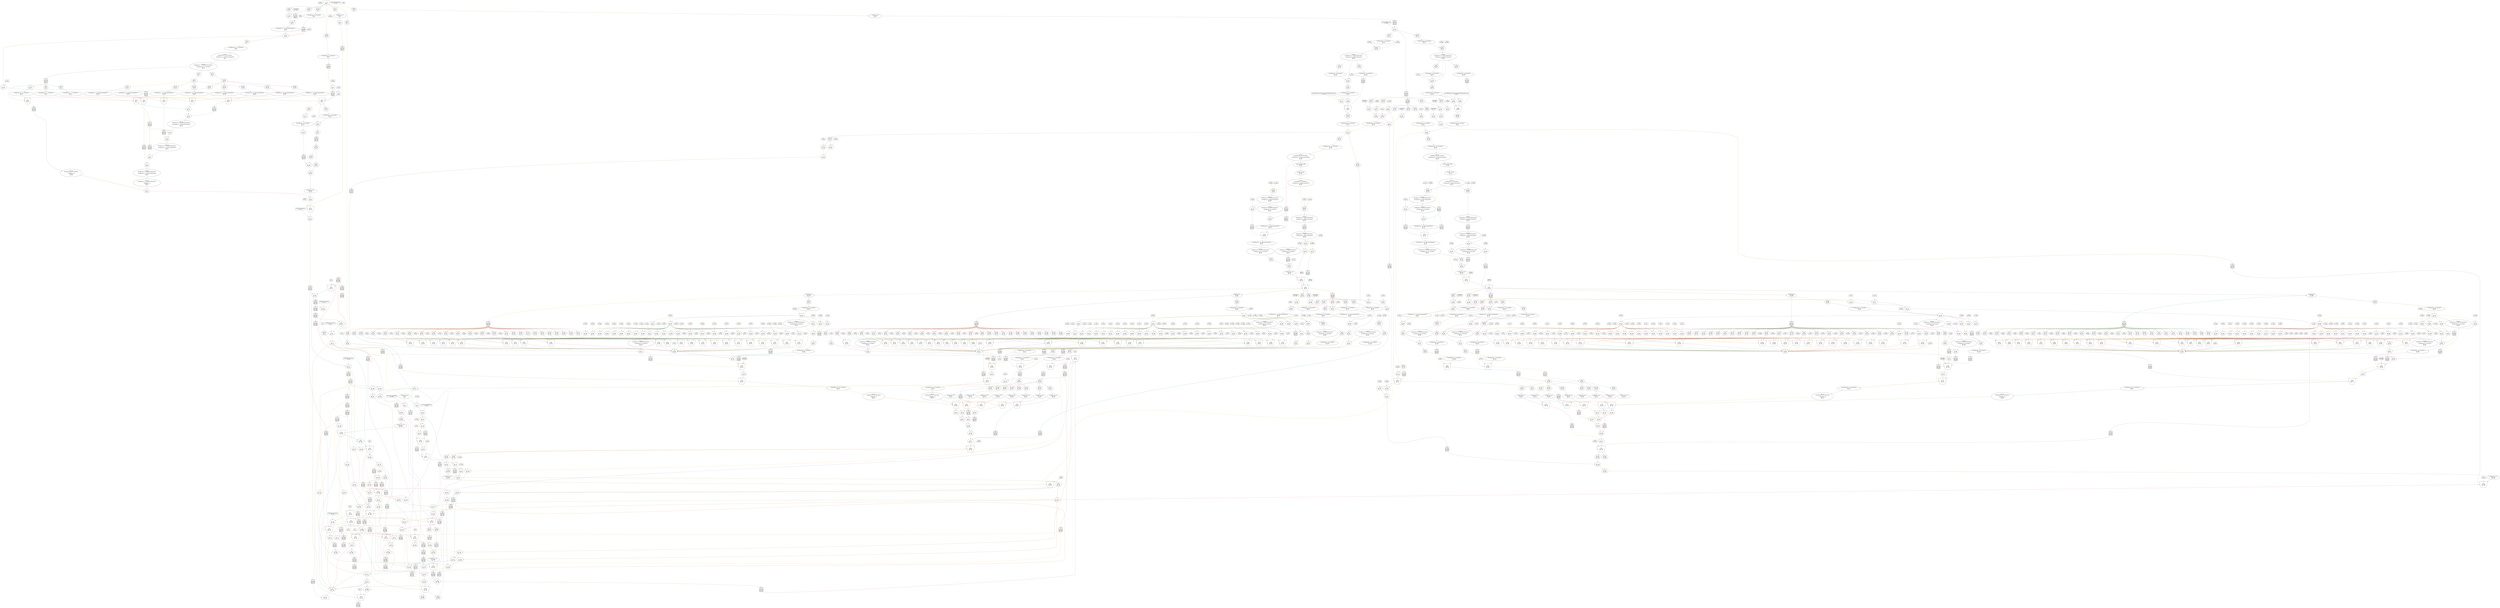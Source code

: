 digraph loopKernel_final{
	NodeConstantRawBits2431 [shape=box, label="90.0\nID: 2431"];
	NodeFIFO2096 [shape=plaintext, label=<<TABLE BORDER="0" CELLSPACING="0" CELLBORDER="1"> <TR><TD></TD></TR><TR><TD>36</TD></TR><TR><TD>ID: 2096</TD></TR> <TR><TD>Pos: 105</TD></TR> <TR><TD></TD></TR> </TABLE>>];
	NodeConstantRawBits25 [shape=box, label="0.0\nID: 25"];
	NodeMux26 [shape=invtrapezium, height=0.5, label="MUX\nID: 26\nPos: 141"];
	NodeConstantRawBits2007 [shape=box, label="-2.89217678073328E-5\nID: 2007"];
	NodeInput29 [shape=invhouse, label="y\nID: 29\nPos: 0"];
	NodeSlice30 [label="[31:0]\nID: 30\nPos: 5"];
	NodeReinterpret31 [label="<{HWFloat:8, 24}>\nID: 31\nPos: 5"];
	NodeConstantRawBits2006 [shape=box, label="0.0\nID: 2006"];
	NodeGte100 [label=">=\nID: 100\nPos: 5"];
	NodeFIFO2120 [shape=plaintext, label=<<TABLE BORDER="0" CELLSPACING="0" CELLBORDER="1"> <TR><TD></TD></TR><TR><TD>47</TD></TR><TR><TD>ID: 2120</TD></TR> <TR><TD>Pos: 7</TD></TR> <TR><TD></TD></TR> </TABLE>>];
	NodeConstantRawBits101 [shape=box, label="NaN\nID: 101"];
	NodeConstantRawBits2077 [shape=box, label="0.0\nID: 2077"];
	NodeConstantRawBits2076 [shape=box, label="0.0\nID: 2076"];
	NodeConstantRawBits40 [shape=box, label="0x0\nID: 40"];
	NodeSlice1364 [label="[30:0]\nID: 1364\nPos: 5"];
	NodeConstantRawBits2005 [shape=box, label="0x00000000\nID: 2005"];
	NodeNeqInlined1365 [label="!=\nID: 1365\nPos: 5"];
	NodeSlice1366 [label="[22:0]\nID: 1366\nPos: 5"];
	NodeFIFO2097 [shape=plaintext, label=<<TABLE BORDER="0" CELLSPACING="0" CELLBORDER="1"> <TR><TD></TD></TR><TR><TD>1</TD></TR><TR><TD>ID: 2097</TD></TR> <TR><TD>Pos: 5</TD></TR> <TR><TD></TD></TR> </TABLE>>];
	NodeCat1367 [label="@\nID: 1367\nPos: 6"];
	NodeReinterpret43 [label="<{HWOffsetFix:25, -23, TWOSCOMPLEMENT}>\nID: 43\nPos: 6"];
	NodeSlice1363 [label="[31:31]\nID: 1363\nPos: 5"];
	NodeReinterpret45 [label="<{HWOffsetFix:1, 0, UNSIGNED}>\nID: 45\nPos: 5"];
	NodeFIFO2098 [shape=plaintext, label=<<TABLE BORDER="0" CELLSPACING="0" CELLBORDER="1"> <TR><TD></TD></TR><TR><TD>1</TD></TR><TR><TD>ID: 2098</TD></TR> <TR><TD>Pos: 5</TD></TR> <TR><TD></TD></TR> </TABLE>>];
	NodeCondAddSub2029 [label="+/-\nID: 2029\nPos: 6"];
	NodeConstantRawBits2004 [shape=box, label="1.5\nID: 2004"];
	NodeGtInlined1368 [label=">\nID: 1368\nPos: 7"];
	NodeFIFO2100 [shape=plaintext, label=<<TABLE BORDER="0" CELLSPACING="0" CELLBORDER="1"> <TR><TD></TD></TR><TR><TD>1</TD></TR><TR><TD>ID: 2100</TD></TR> <TR><TD>Pos: 8</TD></TR> <TR><TD></TD></TR> </TABLE>>];
	NodeSlice1369 [label="[30:23]\nID: 1369\nPos: 5"];
	NodeReinterpret49 [label="<{HWOffsetFix:8, 0, UNSIGNED}>\nID: 49\nPos: 5"];
	NodeFIFO2099 [shape=plaintext, label=<<TABLE BORDER="0" CELLSPACING="0" CELLBORDER="1"> <TR><TD></TD></TR><TR><TD>2</TD></TR><TR><TD>ID: 2099</TD></TR> <TR><TD>Pos: 5</TD></TR> <TR><TD></TD></TR> </TABLE>>];
	NodeConstantRawBits2003 [shape=box, label="127.0\nID: 2003"];
	NodeSub51 [label="-\nID: 51\nPos: 7"];
	NodeFIFO2101 [shape=plaintext, label=<<TABLE BORDER="0" CELLSPACING="0" CELLBORDER="1"> <TR><TD></TD></TR><TR><TD>1</TD></TR><TR><TD>ID: 2101</TD></TR> <TR><TD>Pos: 8</TD></TR> <TR><TD></TD></TR> </TABLE>>];
	NodeConstantRawBits2002 [shape=box, label="1.0\nID: 2002"];
	NodeAdd59 [label="+\nID: 59\nPos: 8"];
	NodeMux60 [shape=invtrapezium, height=0.5, label="MUX\nID: 60\nPos: 9"];
	NodeSlice1373 [label="[8:8]\nID: 1373\nPos: 10"];
	NodeReinterpret1374 [label="<{HWOffsetFix:1, 0, UNSIGNED}>\nID: 1374\nPos: 10"];
	NodeCondAddSub2031 [label="+/-\nID: 2031\nPos: 10"];
	NodeSlice65 [label="[7:0]\nID: 65\nPos: 11"];
	NodeFIFO2102 [shape=plaintext, label=<<TABLE BORDER="0" CELLSPACING="0" CELLBORDER="1"> <TR><TD></TD></TR><TR><TD>29</TD></TR><TR><TD>ID: 2102</TD></TR> <TR><TD>Pos: 11</TD></TR> <TR><TD></TD></TR> </TABLE>>];
	NodeROM1294 [label="ROM\nID: 1294\nPos: 40"];
	NodeSlice2033 [label="[31:31]\nID: 2033\nPos: 42"];
	NodeSlice1370 [label="[8:8]\nID: 1370\nPos: 10"];
	NodeNot1371 [label="~\nID: 1371\nPos: 10"];
	NodeReinterpret1372 [label="<{HWOffsetFix:1, 0, UNSIGNED}>\nID: 1372\nPos: 10"];
	NodeNot2034 [label="~\nID: 2034\nPos: 10"];
	NodeFIFO2103 [shape=plaintext, label=<<TABLE BORDER="0" CELLSPACING="0" CELLBORDER="1"> <TR><TD></TD></TR><TR><TD>32</TD></TR><TR><TD>ID: 2103</TD></TR> <TR><TD>Pos: 10</TD></TR> <TR><TD></TD></TR> </TABLE>>];
	NodeXor2035 [label="^\nID: 2035\nPos: 42"];
	NodeSlice2032 [label="[30:0]\nID: 2032\nPos: 42"];
	NodeCat2036 [label="@\nID: 2036\nPos: 42"];
	NodeReinterpret2037 [label="<{HWFloat:8, 24}>\nID: 2037\nPos: 42"];
	NodeSlice54 [label="[22:0]\nID: 54\nPos: 7"];
	NodeReinterpret56 [label="<{HWOffsetFix:23, -23, UNSIGNED}>\nID: 56\nPos: 7"];
	NodeCast57 [label="NodeCast
{HWOffsetFix:23, -23, UNSIGNED} 
->
 {HWOffsetFix:27, -23, TWOSCOMPLEMENT}\nID: 57\nPos: 7"];
	NodeCast70 [label="NodeCast
{HWOffsetFix:27, -23, TWOSCOMPLEMENT} 
->
 {HWOffsetFix:25, -24, UNSIGNED}\nID: 70\nPos: 7"];
	NodeSlice73 [label="[23:17]\nID: 73\nPos: 7"];
	NodeROM1276 [label="ROM\nID: 1276\nPos: 7"];
	NodeSlice1283 [label="[107:81]\nID: 1283\nPos: 9"];
	NodeReinterpret1284 [label="<{HWOffsetFix:27, -23, TWOSCOMPLEMENT}>\nID: 1284\nPos: 9"];
	NodeSlice76 [label="[23:17]\nID: 76\nPos: 7"];
	NodeROM1285 [label="ROM\nID: 1285\nPos: 7"];
	NodeSlice1292 [label="[107:81]\nID: 1292\nPos: 9"];
	NodeReinterpret1293 [label="<{HWOffsetFix:27, -23, TWOSCOMPLEMENT}>\nID: 1293\nPos: 9"];
	NodeMux81 [shape=invtrapezium, height=0.5, label="MUX\nID: 81\nPos: 9"];
	NodeFIFO2105 [shape=plaintext, label=<<TABLE BORDER="0" CELLSPACING="0" CELLBORDER="1"> <TR><TD></TD></TR><TR><TD>2</TD></TR><TR><TD>ID: 2105</TD></TR> <TR><TD>Pos: 7</TD></TR> <TR><TD></TD></TR> </TABLE>>];
	NodeSlice71 [label="[16:0]\nID: 71\nPos: 9"];
	NodeReinterpret72 [label="<{HWOffsetFix:17, -17, UNSIGNED}>\nID: 72\nPos: 9"];
	NodeSlice74 [label="[16:0]\nID: 74\nPos: 9"];
	NodeReinterpret75 [label="<{HWOffsetFix:17, -17, UNSIGNED}>\nID: 75\nPos: 9"];
	NodeMux77 [shape=invtrapezium, height=0.5, label="MUX\nID: 77\nPos: 9"];
	NodeMul82 [label="*\nID: 82\nPos: 10"];
	NodeSlice1281 [label="[80:54]\nID: 1281\nPos: 9"];
	NodeReinterpret1282 [label="<{HWOffsetFix:27, -23, TWOSCOMPLEMENT}>\nID: 1282\nPos: 9"];
	NodeSlice1290 [label="[80:54]\nID: 1290\nPos: 9"];
	NodeReinterpret1291 [label="<{HWOffsetFix:27, -23, TWOSCOMPLEMENT}>\nID: 1291\nPos: 9"];
	NodeMux80 [shape=invtrapezium, height=0.5, label="MUX\nID: 80\nPos: 9"];
	NodeFIFO2109 [shape=plaintext, label=<<TABLE BORDER="0" CELLSPACING="0" CELLBORDER="1"> <TR><TD></TD></TR><TR><TD>4</TD></TR><TR><TD>ID: 2109</TD></TR> <TR><TD>Pos: 10</TD></TR> <TR><TD></TD></TR> </TABLE>>];
	NodeAdd83 [label="+\nID: 83\nPos: 14"];
	NodeCast84 [label="NodeCast
{HWOffsetFix:45, -40, TWOSCOMPLEMENT} 
->
 {HWOffsetFix:25, -20, TWOSCOMPLEMENT}\nID: 84\nPos: 15"];
	NodeFIFO2110 [shape=plaintext, label=<<TABLE BORDER="0" CELLSPACING="0" CELLBORDER="1"> <TR><TD></TD></TR><TR><TD>6</TD></TR><TR><TD>ID: 2110</TD></TR> <TR><TD>Pos: 10</TD></TR> <TR><TD></TD></TR> </TABLE>>];
	NodeMul85 [label="*\nID: 85\nPos: 16"];
	NodeSlice1279 [label="[53:27]\nID: 1279\nPos: 9"];
	NodeReinterpret1280 [label="<{HWOffsetFix:27, -23, TWOSCOMPLEMENT}>\nID: 1280\nPos: 9"];
	NodeSlice1288 [label="[53:27]\nID: 1288\nPos: 9"];
	NodeReinterpret1289 [label="<{HWOffsetFix:27, -23, TWOSCOMPLEMENT}>\nID: 1289\nPos: 9"];
	NodeMux79 [shape=invtrapezium, height=0.5, label="MUX\nID: 79\nPos: 9"];
	NodeFIFO2112 [shape=plaintext, label=<<TABLE BORDER="0" CELLSPACING="0" CELLBORDER="1"> <TR><TD></TD></TR><TR><TD>10</TD></TR><TR><TD>ID: 2112</TD></TR> <TR><TD>Pos: 10</TD></TR> <TR><TD></TD></TR> </TABLE>>];
	NodeAdd86 [label="+\nID: 86\nPos: 20"];
	NodeCast87 [label="NodeCast
{HWOffsetFix:43, -37, TWOSCOMPLEMENT} 
->
 {HWOffsetFix:25, -19, TWOSCOMPLEMENT}\nID: 87\nPos: 21"];
	NodeFIFO2390 [shape=plaintext, label=<<TABLE BORDER="0" CELLSPACING="0" CELLBORDER="1"> <TR><TD></TD></TR><TR><TD>6</TD></TR><TR><TD>ID: 2390</TD></TR> <TR><TD>Pos: 16</TD></TR> <TR><TD></TD></TR> </TABLE>>];
	NodeMul88 [label="*\nID: 88\nPos: 22"];
	NodeSlice1277 [label="[26:0]\nID: 1277\nPos: 9"];
	NodeReinterpret1278 [label="<{HWOffsetFix:27, -23, TWOSCOMPLEMENT}>\nID: 1278\nPos: 9"];
	NodeSlice1286 [label="[26:0]\nID: 1286\nPos: 9"];
	NodeReinterpret1287 [label="<{HWOffsetFix:27, -23, TWOSCOMPLEMENT}>\nID: 1287\nPos: 9"];
	NodeMux78 [shape=invtrapezium, height=0.5, label="MUX\nID: 78\nPos: 9"];
	NodeFIFO2115 [shape=plaintext, label=<<TABLE BORDER="0" CELLSPACING="0" CELLBORDER="1"> <TR><TD></TD></TR><TR><TD>16</TD></TR><TR><TD>ID: 2115</TD></TR> <TR><TD>Pos: 10</TD></TR> <TR><TD></TD></TR> </TABLE>>];
	NodeAdd89 [label="+\nID: 89\nPos: 26"];
	NodeCast90 [label="NodeCast
{HWOffsetFix:42, -36, TWOSCOMPLEMENT} 
->
 {HWOffsetFix:25, -19, TWOSCOMPLEMENT}\nID: 90\nPos: 27"];
	NodeCast91 [label="NodeCast
{HWOffsetFix:25, -19, TWOSCOMPLEMENT} 
->
 {HWFloat:8, 24}\nID: 91\nPos: 28"];
	NodeShift1375 [label=">> 1\nID: 1375\nPos: 9"];
	NodeReinterpret94 [label="<{HWOffsetFix:25, -24, UNSIGNED}>\nID: 94\nPos: 9"];
	NodeMux95 [shape=invtrapezium, height=0.5, label="MUX\nID: 95\nPos: 9"];
	NodeFIFO2119 [shape=plaintext, label=<<TABLE BORDER="0" CELLSPACING="0" CELLBORDER="1"> <TR><TD></TD></TR><TR><TD>18</TD></TR><TR><TD>ID: 2119</TD></TR> <TR><TD>Pos: 10</TD></TR> <TR><TD></TD></TR> </TABLE>>];
	NodeCast96 [label="NodeCast
{HWOffsetFix:25, -24, UNSIGNED} 
->
 {HWFloat:8, 24}\nID: 96\nPos: 28"];
	NodeMul97 [label="*\nID: 97\nPos: 34"];
	NodeAdd98 [label="+\nID: 98\nPos: 42"];
	NodeMux102 [shape=invtrapezium, height=0.5, label="MUX\nID: 102\nPos: 54"];
	NodeMul104 [label="*\nID: 104\nPos: 55"];
	NodeFIFO2121 [shape=plaintext, label=<<TABLE BORDER="0" CELLSPACING="0" CELLBORDER="1"> <TR><TD></TD></TR><TR><TD>79</TD></TR><TR><TD>ID: 2121</TD></TR> <TR><TD>Pos: 63</TD></TR> <TR><TD></TD></TR> </TABLE>>];
	NodeAdd105 [label="+\nID: 105\nPos: 142"];
	NodeFIFO2383 [shape=plaintext, label=<<TABLE BORDER="0" CELLSPACING="0" CELLBORDER="1"> <TR><TD></TD></TR><TR><TD>35</TD></TR><TR><TD>ID: 2383</TD></TR> <TR><TD>Pos: 153</TD></TR> <TR><TD></TD></TR> </TABLE>>];
	NodeFIFO2392 [shape=plaintext, label=<<TABLE BORDER="0" CELLSPACING="0" CELLBORDER="1"> <TR><TD></TD></TR><TR><TD>2</TD></TR><TR><TD>ID: 2392</TD></TR> <TR><TD>Pos: 188</TD></TR> <TR><TD></TD></TR> </TABLE>>];
	NodeFIFO2393 [shape=plaintext, label=<<TABLE BORDER="0" CELLSPACING="0" CELLBORDER="1"> <TR><TD></TD></TR><TR><TD>5</TD></TR><TR><TD>ID: 2393</TD></TR> <TR><TD>Pos: 190</TD></TR> <TR><TD></TD></TR> </TABLE>>];
	NodeStreamOffset2087 [shape=diamond, label="-90\nID: 2087\nPos: 195"];
	NodeConstantRawBits2001 [shape=box, label="9.688792051747441E-4\nID: 2001"];
	NodeGt9 [label=">\nID: 9\nPos: 105"];
	NodeConstantRawBits3 [shape=box, label="1.0\nID: 3"];
	NodePulse4 [label="pulse(90)\nID: 4\nPos: 107"];
	NodeOr10 [label="|\nID: 10\nPos: 107"];
	NodeFIFO2340 [shape=plaintext, label=<<TABLE BORDER="0" CELLSPACING="0" CELLBORDER="1"> <TR><TD></TD></TR><TR><TD>21</TD></TR><TR><TD>ID: 2340</TD></TR> <TR><TD>Pos: 108</TD></TR> <TR><TD></TD></TR> </TABLE>>];
	NodeFIFO2397 [shape=plaintext, label=<<TABLE BORDER="0" CELLSPACING="0" CELLBORDER="1"> <TR><TD></TD></TR><TR><TD>12</TD></TR><TR><TD>ID: 2397</TD></TR> <TR><TD>Pos: 129</TD></TR> <TR><TD></TD></TR> </TABLE>>];
	NodeFIFO2398 [shape=plaintext, label=<<TABLE BORDER="0" CELLSPACING="0" CELLBORDER="1"> <TR><TD></TD></TR><TR><TD>25</TD></TR><TR><TD>ID: 2398</TD></TR> <TR><TD>Pos: 141</TD></TR> <TR><TD></TD></TR> </TABLE>>];
	NodeFIFO2399 [shape=plaintext, label=<<TABLE BORDER="0" CELLSPACING="0" CELLBORDER="1"> <TR><TD></TD></TR><TR><TD>20</TD></TR><TR><TD>ID: 2399</TD></TR> <TR><TD>Pos: 166</TD></TR> <TR><TD></TD></TR> </TABLE>>];
	NodeConstantRawBits11 [shape=box, label="0.0\nID: 11"];
	NodeMux12 [shape=invtrapezium, height=0.5, label="MUX\nID: 12\nPos: 186"];
	NodeConstantRawBits2000 [shape=box, label="9.688792051747441E-4\nID: 2000"];
	NodeGt107 [label=">\nID: 107\nPos: 153"];
	NodeFIFO2232 [shape=plaintext, label=<<TABLE BORDER="0" CELLSPACING="0" CELLBORDER="1"> <TR><TD></TD></TR><TR><TD>20</TD></TR><TR><TD>ID: 2232</TD></TR> <TR><TD>Pos: 155</TD></TR> <TR><TD></TD></TR> </TABLE>>];
	NodeFIFO2401 [shape=plaintext, label=<<TABLE BORDER="0" CELLSPACING="0" CELLBORDER="1"> <TR><TD></TD></TR><TR><TD>3</TD></TR><TR><TD>ID: 2401</TD></TR> <TR><TD>Pos: 175</TD></TR> <TR><TD></TD></TR> </TABLE>>];
	NodeFIFO2402 [shape=plaintext, label=<<TABLE BORDER="0" CELLSPACING="0" CELLBORDER="1"> <TR><TD></TD></TR><TR><TD>1</TD></TR><TR><TD>ID: 2402</TD></TR> <TR><TD>Pos: 178</TD></TR> <TR><TD></TD></TR> </TABLE>>];
	NodeFIFO2403 [shape=plaintext, label=<<TABLE BORDER="0" CELLSPACING="0" CELLBORDER="1"> <TR><TD></TD></TR><TR><TD>11</TD></TR><TR><TD>ID: 2403</TD></TR> <TR><TD>Pos: 179</TD></TR> <TR><TD></TD></TR> </TABLE>>];
	NodeFIFO2404 [shape=plaintext, label=<<TABLE BORDER="0" CELLSPACING="0" CELLBORDER="1"> <TR><TD></TD></TR><TR><TD>5</TD></TR><TR><TD>ID: 2404</TD></TR> <TR><TD>Pos: 190</TD></TR> <TR><TD></TD></TR> </TABLE>>];
	NodeFIFO2405 [shape=plaintext, label=<<TABLE BORDER="0" CELLSPACING="0" CELLBORDER="1"> <TR><TD></TD></TR><TR><TD>2</TD></TR><TR><TD>ID: 2405</TD></TR> <TR><TD>Pos: 195</TD></TR> <TR><TD></TD></TR> </TABLE>>];
	NodeNot1240 [label="~\nID: 1240\nPos: 197"];
	NodeFIFO2425 [shape=plaintext, label=<<TABLE BORDER="0" CELLSPACING="0" CELLBORDER="1"> <TR><TD></TD></TR><TR><TD>18</TD></TR><TR><TD>ID: 2425</TD></TR> <TR><TD>Pos: 179</TD></TR> <TR><TD></TD></TR> </TABLE>>];
	NodeNot1201 [label="~\nID: 1201\nPos: 195"];
	NodeMul1191 [label="*\nID: 1191\nPos: 109"];
	NodeNot1242 [label="~\nID: 1242\nPos: 197"];
	NodeFIFO2342 [shape=plaintext, label=<<TABLE BORDER="0" CELLSPACING="0" CELLBORDER="1"> <TR><TD></TD></TR><TR><TD>21</TD></TR><TR><TD>ID: 2342</TD></TR> <TR><TD>Pos: 109</TD></TR> <TR><TD></TD></TR> </TABLE>>];
	NodeFIFO2415 [shape=plaintext, label=<<TABLE BORDER="0" CELLSPACING="0" CELLBORDER="1"> <TR><TD></TD></TR><TR><TD>8</TD></TR><TR><TD>ID: 2415</TD></TR> <TR><TD>Pos: 130</TD></TR> <TR><TD></TD></TR> </TABLE>>];
	NodeFIFO2416 [shape=plaintext, label=<<TABLE BORDER="0" CELLSPACING="0" CELLBORDER="1"> <TR><TD></TD></TR><TR><TD>39</TD></TR><TR><TD>ID: 2416</TD></TR> <TR><TD>Pos: 138</TD></TR> <TR><TD></TD></TR> </TABLE>>];
	NodeFIFO2417 [shape=plaintext, label=<<TABLE BORDER="0" CELLSPACING="0" CELLBORDER="1"> <TR><TD></TD></TR><TR><TD>2</TD></TR><TR><TD>ID: 2417</TD></TR> <TR><TD>Pos: 177</TD></TR> <TR><TD></TD></TR> </TABLE>>];
	NodeFIFO2418 [shape=plaintext, label=<<TABLE BORDER="0" CELLSPACING="0" CELLBORDER="1"> <TR><TD></TD></TR><TR><TD>18</TD></TR><TR><TD>ID: 2418</TD></TR> <TR><TD>Pos: 179</TD></TR> <TR><TD></TD></TR> </TABLE>>];
	NodeNot1211 [label="~\nID: 1211\nPos: 195"];
	NodeAnd1212 [label="&\nID: 1212\nPos: 195"];
	NodeConstantRawBits1999 [shape=box, label="1.0\nID: 1999"];
	NodeConstantRawBits129 [shape=box, label="-1.0\nID: 129"];
	NodeConstantRawBits130 [shape=box, label="1.0\nID: 130"];
	NodeConstantRawBits1998 [shape=box, label="1.0\nID: 1998"];
	NodeConstantRawBits1997 [shape=box, label="0.0026470378506928682\nID: 1997"];
	NodeSlice32 [label="[63:32]\nID: 32\nPos: 5"];
	NodeReinterpret33 [label="<{HWFloat:8, 24}>\nID: 33\nPos: 5"];
	NodeMul121 [label="*\nID: 121\nPos: 5"];
	NodeFIFO2130 [shape=plaintext, label=<<TABLE BORDER="0" CELLSPACING="0" CELLBORDER="1"> <TR><TD></TD></TR><TR><TD>14</TD></TR><TR><TD>ID: 2130</TD></TR> <TR><TD>Pos: 13</TD></TR> <TR><TD></TD></TR> </TABLE>>];
	NodeConstantRawBits1996 [shape=box, label="1.0\nID: 1996"];
	NodeSub123 [label="-\nID: 123\nPos: 5"];
	NodeConstantRawBits1995 [shape=box, label="0.0013235189253464341\nID: 1995"];
	NodeAdd125 [label="+\nID: 125\nPos: 16"];
	NodeDiv126 [label="/\nID: 126\nPos: 27"];
	NodeSub128 [label="-\nID: 128\nPos: 55"];
	NodeGt131 [label=">\nID: 131\nPos: 66"];
	NodeFIFO2131 [shape=plaintext, label=<<TABLE BORDER="0" CELLSPACING="0" CELLBORDER="1"> <TR><TD></TD></TR><TR><TD>2</TD></TR><TR><TD>ID: 2131</TD></TR> <TR><TD>Pos: 66</TD></TR> <TR><TD></TD></TR> </TABLE>>];
	NodeMux132 [shape=invtrapezium, height=0.5, label="MUX\nID: 132\nPos: 68"];
	NodeGt133 [label=">\nID: 133\nPos: 69"];
	NodeFIFO2132 [shape=plaintext, label=<<TABLE BORDER="0" CELLSPACING="0" CELLBORDER="1"> <TR><TD></TD></TR><TR><TD>2</TD></TR><TR><TD>ID: 2132</TD></TR> <TR><TD>Pos: 69</TD></TR> <TR><TD></TD></TR> </TABLE>>];
	NodeMux134 [shape=invtrapezium, height=0.5, label="MUX\nID: 134\nPos: 71"];
	NodeSub136 [label="-\nID: 136\nPos: 72"];
	NodeFIFO2133 [shape=plaintext, label=<<TABLE BORDER="0" CELLSPACING="0" CELLBORDER="1"> <TR><TD></TD></TR><TR><TD>11</TD></TR><TR><TD>ID: 2133</TD></TR> <TR><TD>Pos: 83</TD></TR> <TR><TD></TD></TR> </TABLE>>];
	NodeConstantRawBits1994 [shape=box, label="2.0\nID: 1994"];
	NodeSub138 [label="-\nID: 138\nPos: 83"];
	NodeMul139 [label="*\nID: 139\nPos: 94"];
	NodeSqrt140 [label="sqrt\nID: 140\nPos: 102"];
	NodeConstantRawBits1993 [shape=box, label="6.2831854820251465\nID: 1993"];
	NodeSlice34 [label="[95:64]\nID: 34\nPos: 5"];
	NodeReinterpret35 [label="<{HWFloat:8, 24}>\nID: 35\nPos: 5"];
	NodeFIFO2134 [shape=plaintext, label=<<TABLE BORDER="0" CELLSPACING="0" CELLBORDER="1"> <TR><TD></TD></TR><TR><TD>28</TD></TR><TR><TD>ID: 2134</TD></TR> <TR><TD>Pos: 5</TD></TR> <TR><TD></TD></TR> </TABLE>>];
	NodeMul143 [label="*\nID: 143\nPos: 33"];
	NodeFIFO2136 [shape=plaintext, label=<<TABLE BORDER="0" CELLSPACING="0" CELLBORDER="1"> <TR><TD></TD></TR><TR><TD>6</TD></TR><TR><TD>ID: 2136</TD></TR> <TR><TD>Pos: 41</TD></TR> <TR><TD></TD></TR> </TABLE>>];
	NodeFIFO2409 [shape=plaintext, label=<<TABLE BORDER="0" CELLSPACING="0" CELLBORDER="1"> <TR><TD></TD></TR><TR><TD>1</TD></TR><TR><TD>ID: 2409</TD></TR> <TR><TD>Pos: 47</TD></TR> <TR><TD></TD></TR> </TABLE>>];
	NodeSlice668 [label="[30:0]\nID: 668\nPos: 48"];
	NodeConstantRawBits1177 [shape=box, label="0x7f800000\nID: 1177"];
	NodeEqInlined1377 [label="==\nID: 1377\nPos: 48"];
	NodeSlice1718 [label="[30:23]\nID: 1718\nPos: 47"];
	NodeConstantRawBits1182 [shape=box, label="0xff\nID: 1182"];
	NodeEqInlined1379 [label="==\nID: 1379\nPos: 47"];
	NodeSlice1719 [label="[22:0]\nID: 1719\nPos: 47"];
	NodeConstantRawBits1992 [shape=box, label="0x000000\nID: 1992"];
	NodeNeqInlined1381 [label="!=\nID: 1381\nPos: 47"];
	NodeAnd1186 [label="&\nID: 1186\nPos: 48"];
	NodeOr1187 [label="|\nID: 1187\nPos: 49"];
	NodeFIFO2230 [shape=plaintext, label=<<TABLE BORDER="0" CELLSPACING="0" CELLBORDER="1"> <TR><TD></TD></TR><TR><TD>79</TD></TR><TR><TD>ID: 2230</TD></TR> <TR><TD>Pos: 50</TD></TR> <TR><TD></TD></TR> </TABLE>>];
	NodeConstantRawBits672 [shape=box, label="1.0\nID: 672"];
	NodeSlice1720 [label="[22:0]\nID: 1720\nPos: 48"];
	NodeCat673 [label="@\nID: 673\nPos: 48"];
	NodeReinterpret676 [label="<{HWOffsetFix:24, 0, UNSIGNED}>\nID: 676\nPos: 48"];
	NodeSlice1721 [label="[30:23]\nID: 1721\nPos: 41"];
	NodeReinterpret678 [label="<{HWOffsetFix:8, 0, UNSIGNED}>\nID: 678\nPos: 41"];
	NodeConstantRawBits1990 [shape=box, label="127.0\nID: 1990"];
	NodeConstantRawBits1989 [shape=box, label="24.0\nID: 1989"];
	NodeTriArith2012 [label="TriArith --\nID: 2012\nPos: 41"];
	NodeCast2013 [label="NodeCast
{HWOffsetFix:10, 0, TWOSCOMPLEMENT} 
->
 {HWOffsetFix:9, 0, TWOSCOMPLEMENT}\nID: 2013\nPos: 42"];
	NodeSlice1384 [label="[8:8]\nID: 1384\nPos: 42"];
	NodeReinterpret1385 [label="<{HWOffsetFix:1, 0, UNSIGNED}>\nID: 1385\nPos: 42"];
	NodeFIFO2139 [shape=plaintext, label=<<TABLE BORDER="0" CELLSPACING="0" CELLBORDER="1"> <TR><TD></TD></TR><TR><TD>5</TD></TR><TR><TD>ID: 2139</TD></TR> <TR><TD>Pos: 42</TD></TR> <TR><TD></TD></TR> </TABLE>>];
	NodeConstantRawBits683 [shape=box, label="0x0a2f9836e4e441529fc2757d1f534ddc0db6295993c4390\nID: 683"];
	NodeConstantRawBits2075 [shape=box, label="0.0\nID: 2075"];
	NodeSlice1386 [label="[8:8]\nID: 1386\nPos: 42"];
	NodeReinterpret1387 [label="<{HWOffsetFix:1, 0, UNSIGNED}>\nID: 1387\nPos: 42"];
	NodeCondAddSub2039 [label="+/-\nID: 2039\nPos: 42"];
	NodeSlice690 [label="[7:0]\nID: 690\nPos: 43"];
	NodeReinterpret691 [label="<{HWOffsetFix:8, 0, UNSIGNED}>\nID: 691\nPos: 43"];
	NodeShift693 [label="<<\nID: 693\nPos: 43"];
	NodeShift692 [label=">>\nID: 692\nPos: 43"];
	NodeMux694 [shape=invtrapezium, height=0.5, label="MUX\nID: 694\nPos: 47"];
	NodeSlice695 [label="[184:104]\nID: 695\nPos: 48"];
	NodeReinterpret697 [label="<{HWOffsetFix:81, 0, UNSIGNED}>\nID: 697\nPos: 48"];
	NodeMul698 [label="*\nID: 698\nPos: 48"];
	NodeSlice705 [label="[78:0]\nID: 705\nPos: 49"];
	NodeReinterpret706 [label="<{HWOffsetFix:79, -79, UNSIGNED}>\nID: 706\nPos: 49"];
	NodeCast709 [label="NodeCast
{HWOffsetFix:79, -79, UNSIGNED} 
->
 {HWOffsetFix:80, -79, TWOSCOMPLEMENT}\nID: 709\nPos: 49"];
	NodeLeading1Detect710 [label="Leading 1 Detect (MSB)\nID: 710\nPos: 49"];
	NodeOneHotDecode711 [label="One-Hot -> binary\nID: 711\nPos: 50"];
	NodeCast712 [label="NodeCast
{HWOffsetFix:7, 0, UNSIGNED} 
->
 {HWOffsetFix:8, 0, TWOSCOMPLEMENT}\nID: 712\nPos: 51"];
	NodeConstantRawBits1985 [shape=box, label="79.0\nID: 1985"];
	NodeConstantRawBits1984 [shape=box, label="1.0\nID: 1984"];
	NodeTriArith2014 [label="TriArith --\nID: 2014\nPos: 51"];
	NodeCast2015 [label="NodeCast
{HWOffsetFix:10, 0, TWOSCOMPLEMENT} 
->
 {HWOffsetFix:8, 0, TWOSCOMPLEMENT}\nID: 2015\nPos: 52"];
	NodeFIFO2140 [shape=plaintext, label=<<TABLE BORDER="0" CELLSPACING="0" CELLBORDER="1"> <TR><TD></TD></TR><TR><TD>4</TD></TR><TR><TD>ID: 2140</TD></TR> <TR><TD>Pos: 52</TD></TR> <TR><TD></TD></TR> </TABLE>>];
	NodeCast729 [label="NodeCast
{HWOffsetFix:8, 0, TWOSCOMPLEMENT} 
->
 {HWOffsetFix:9, 0, TWOSCOMPLEMENT}\nID: 729\nPos: 56"];
	NodeConstantRawBits1983 [shape=box, label="127.0\nID: 1983"];
	NodeAdd731 [label="+\nID: 731\nPos: 56"];
	NodeConstantRawBits1982 [shape=box, label="-126.0\nID: 1982"];
	NodeLtInlined1390 [label="<\nID: 1390\nPos: 57"];
	NodeFIFO2145 [shape=plaintext, label=<<TABLE BORDER="0" CELLSPACING="0" CELLBORDER="1"> <TR><TD></TD></TR><TR><TD>1</TD></TR><TR><TD>ID: 2145</TD></TR> <TR><TD>Pos: 58</TD></TR> <TR><TD></TD></TR> </TABLE>>];
	NodeConstantRawBits1981 [shape=box, label="127.0\nID: 1981"];
	NodeGtInlined1391 [label=">\nID: 1391\nPos: 57"];
	NodeConstantRawBits1341 [shape=box, label="0.0\nID: 1341"];
	NodeCast734 [label="NodeCast
{HWOffsetFix:9, 0, TWOSCOMPLEMENT} 
->
 {HWOffsetFix:8, 0, UNSIGNED}\nID: 734\nPos: 57"];
	NodeFIFO2144 [shape=plaintext, label=<<TABLE BORDER="0" CELLSPACING="0" CELLBORDER="1"> <TR><TD></TD></TR><TR><TD>1</TD></TR><TR><TD>ID: 2144</TD></TR> <TR><TD>Pos: 57</TD></TR> <TR><TD></TD></TR> </TABLE>>];
	NodeConstantRawBits1980 [shape=box, label="80.0\nID: 1980"];
	NodeConstantRawBits1979 [shape=box, label="1.0\nID: 1979"];
	NodeTriArith2016 [label="TriArith --\nID: 2016\nPos: 51"];
	NodeCast2017 [label="NodeCast
{HWOffsetFix:10, 0, TWOSCOMPLEMENT} 
->
 {HWOffsetFix:8, 0, TWOSCOMPLEMENT}\nID: 2017\nPos: 52"];
	NodeConstantRawBits1978 [shape=box, label="0.0\nID: 1978"];
	NodeGtInlined1392 [label=">\nID: 1392\nPos: 52"];
	NodeFIFO2142 [shape=plaintext, label=<<TABLE BORDER="0" CELLSPACING="0" CELLBORDER="1"> <TR><TD></TD></TR><TR><TD>3</TD></TR><TR><TD>ID: 2142</TD></TR> <TR><TD>Pos: 53</TD></TR> <TR><TD></TD></TR> </TABLE>>];
	NodeFIFO2141 [shape=plaintext, label=<<TABLE BORDER="0" CELLSPACING="0" CELLBORDER="1"> <TR><TD></TD></TR><TR><TD>3</TD></TR><TR><TD>ID: 2141</TD></TR> <TR><TD>Pos: 49</TD></TR> <TR><TD></TD></TR> </TABLE>>];
	NodeFIFO2410 [shape=plaintext, label=<<TABLE BORDER="0" CELLSPACING="0" CELLBORDER="1"> <TR><TD></TD></TR><TR><TD>4</TD></TR><TR><TD>ID: 2410</TD></TR> <TR><TD>Pos: 52</TD></TR> <TR><TD></TD></TR> </TABLE>>];
	NodeCast723 [label="NodeCast
{HWOffsetFix:8, 0, TWOSCOMPLEMENT} 
->
 {HWOffsetFix:7, 0, UNSIGNED}\nID: 723\nPos: 52"];
	NodeShift724 [label="<<\nID: 724\nPos: 52"];
	NodeReinterpret725 [label="<{HWOffsetFix:80, -79, TWOSCOMPLEMENT}>\nID: 725\nPos: 56"];
	NodeMux726 [shape=invtrapezium, height=0.5, label="MUX\nID: 726\nPos: 56"];
	NodeReinterpret728 [label="<{HWOffsetFix:80, -78, TWOSCOMPLEMENT}>\nID: 728\nPos: 57"];
	NodeCast732 [label="NodeCast
{HWOffsetFix:80, -78, TWOSCOMPLEMENT} 
->
 {HWOffsetFix:24, -23, UNSIGNED}\nID: 732\nPos: 57"];
	NodeSlice733 [label="[22:0]\nID: 733\nPos: 58"];
	NodeCat1393 [label="@\nID: 1393\nPos: 58"];
	NodeReinterpret738 [label="<{HWFloat:8, 24}>\nID: 738\nPos: 58"];
	NodeConstantRawBits741 [shape=box, label="Infinity\nID: 741"];
	NodeMux742 [shape=invtrapezium, height=0.5, label="MUX\nID: 742\nPos: 58"];
	NodeConstantRawBits745 [shape=box, label="-Infinity\nID: 745"];
	NodeMux746 [shape=invtrapezium, height=0.5, label="MUX\nID: 746\nPos: 59"];
	NodeFIFO2146 [shape=plaintext, label=<<TABLE BORDER="0" CELLSPACING="0" CELLBORDER="1"> <TR><TD></TD></TR><TR><TD>1</TD></TR><TR><TD>ID: 2146</TD></TR> <TR><TD>Pos: 60</TD></TR> <TR><TD></TD></TR> </TABLE>>];
	NodeConstantRawBits1977 [shape=box, label="0.0\nID: 1977"];
	NodeLt1169 [label="<\nID: 1169\nPos: 61"];
	NodeConstantRawBits1976 [shape=box, label="1.0\nID: 1976"];
	NodeGte1171 [label=">=\nID: 1171\nPos: 61"];
	NodeOr1172 [label="|\nID: 1172\nPos: 63"];
	NodeFIFO2228 [shape=plaintext, label=<<TABLE BORDER="0" CELLSPACING="0" CELLBORDER="1"> <TR><TD></TD></TR><TR><TD>64</TD></TR><TR><TD>ID: 2228</TD></TR> <TR><TD>Pos: 64</TD></TR> <TR><TD></TD></TR> </TABLE>>];
	NodeConstantRawBits1991 [shape=box, label="0.0\nID: 1991"];
	NodeLt666 [label="<\nID: 666\nPos: 48"];
	NodeSlice701 [label="[80:79]\nID: 701\nPos: 49"];
	NodeFIFO2149 [shape=plaintext, label=<<TABLE BORDER="0" CELLSPACING="0" CELLBORDER="1"> <TR><TD></TD></TR><TR><TD>1</TD></TR><TR><TD>ID: 2149</TD></TR> <TR><TD>Pos: 49</TD></TR> <TR><TD></TD></TR> </TABLE>>];
	NodeConstantRawBits1988 [shape=box, label="0x2\nID: 1988"];
	NodeXor703 [label="^\nID: 703\nPos: 49"];
	NodeMux704 [shape=invtrapezium, height=0.5, label="MUX\nID: 704\nPos: 50"];
	NodeSlice747 [label="[0:0]\nID: 747\nPos: 51"];
	NodeFIFO2160 [shape=plaintext, label=<<TABLE BORDER="0" CELLSPACING="0" CELLBORDER="1"> <TR><TD></TD></TR><TR><TD>27</TD></TR><TR><TD>ID: 2160</TD></TR> <TR><TD>Pos: 51</TD></TR> <TR><TD></TD></TR> </TABLE>>];
	NodeConstantRawBits1975 [shape=box, label="7.0\nID: 1975"];
	NodeSlice767 [label="[30:23]\nID: 767\nPos: 61"];
	NodeReinterpret768 [label="<{HWOffsetFix:8, 0, UNSIGNED}>\nID: 768\nPos: 61"];
	NodeConstantRawBits1974 [shape=box, label="127.0\nID: 1974"];
	NodeTriArith2018 [label="TriArith +-\nID: 2018\nPos: 61"];
	NodeSlice1394 [label="[8:8]\nID: 1394\nPos: 62"];
	NodeReinterpret1395 [label="<{HWOffsetFix:1, 0, UNSIGNED}>\nID: 1395\nPos: 62"];
	NodeFIFO2153 [shape=plaintext, label=<<TABLE BORDER="0" CELLSPACING="0" CELLBORDER="1"> <TR><TD></TD></TR><TR><TD>4</TD></TR><TR><TD>ID: 2153</TD></TR> <TR><TD>Pos: 62</TD></TR> <TR><TD></TD></TR> </TABLE>>];
	NodeConstantRawBits765 [shape=box, label="0.0\nID: 765"];
	NodeConstantRawBits2074 [shape=box, label="0.0\nID: 2074"];
	NodeConstantRawBits757 [shape=box, label="0x0\nID: 757"];
	NodeSlice754 [label="[30:0]\nID: 754\nPos: 60"];
	NodeConstantRawBits1973 [shape=box, label="0x00000000\nID: 1973"];
	NodeNeqInlined1396 [label="!=\nID: 1396\nPos: 60"];
	NodeSlice753 [label="[22:0]\nID: 753\nPos: 61"];
	NodeCat1397 [label="@\nID: 1397\nPos: 61"];
	NodeReinterpret760 [label="<{HWOffsetFix:25, -23, TWOSCOMPLEMENT}>\nID: 760\nPos: 61"];
	NodeSlice761 [label="[31:31]\nID: 761\nPos: 61"];
	NodeReinterpret762 [label="<{HWOffsetFix:1, 0, UNSIGNED}>\nID: 762\nPos: 61"];
	NodeCondAddSub2041 [label="+/-\nID: 2041\nPos: 61"];
	NodeCat766 [label="@\nID: 766\nPos: 62"];
	NodeCast775 [label="NodeCast
{HWOffsetFix:9, 0, TWOSCOMPLEMENT} 
->
 {HWOffsetFix:5, 0, UNSIGNED}\nID: 775\nPos: 62"];
	NodeShift776 [label="<<\nID: 776\nPos: 62"];
	NodeSlice777 [label="[29:23]\nID: 777\nPos: 66"];
	NodeReinterpret778 [label="<{HWOffsetFix:7, 0, UNSIGNED}>\nID: 778\nPos: 66"];
	NodeConstantRawBits779 [shape=box, label="0.0\nID: 779"];
	NodeMux780 [shape=invtrapezium, height=0.5, label="MUX\nID: 780\nPos: 66"];
	NodeFIFO2154 [shape=plaintext, label=<<TABLE BORDER="0" CELLSPACING="0" CELLBORDER="1"> <TR><TD></TD></TR><TR><TD>9</TD></TR><TR><TD>ID: 2154</TD></TR> <TR><TD>Pos: 67</TD></TR> <TR><TD></TD></TR> </TABLE>>];
	NodeROM1313 [label="ROM\nID: 1313\nPos: 76"];
	NodeSlice1320 [label="[127:96]\nID: 1320\nPos: 78"];
	NodeReinterpret1321 [label="<{HWFloat:8, 24}>\nID: 1321\nPos: 78"];
	NodeConstantRawBits1972 [shape=box, label="7.0\nID: 1972"];
	NodeSlice968 [label="[30:23]\nID: 968\nPos: 61"];
	NodeReinterpret969 [label="<{HWOffsetFix:8, 0, UNSIGNED}>\nID: 969\nPos: 61"];
	NodeConstantRawBits1971 [shape=box, label="127.0\nID: 1971"];
	NodeTriArith2019 [label="TriArith +-\nID: 2019\nPos: 61"];
	NodeSlice1398 [label="[8:8]\nID: 1398\nPos: 62"];
	NodeReinterpret1399 [label="<{HWOffsetFix:1, 0, UNSIGNED}>\nID: 1399\nPos: 62"];
	NodeFIFO2158 [shape=plaintext, label=<<TABLE BORDER="0" CELLSPACING="0" CELLBORDER="1"> <TR><TD></TD></TR><TR><TD>4</TD></TR><TR><TD>ID: 2158</TD></TR> <TR><TD>Pos: 62</TD></TR> <TR><TD></TD></TR> </TABLE>>];
	NodeConstantRawBits966 [shape=box, label="0.0\nID: 966"];
	NodeConstantRawBits2073 [shape=box, label="0.0\nID: 2073"];
	NodeConstantRawBits958 [shape=box, label="0x0\nID: 958"];
	NodeSlice955 [label="[30:0]\nID: 955\nPos: 60"];
	NodeConstantRawBits1970 [shape=box, label="0x00000000\nID: 1970"];
	NodeNeqInlined1400 [label="!=\nID: 1400\nPos: 60"];
	NodeSlice954 [label="[22:0]\nID: 954\nPos: 61"];
	NodeCat1401 [label="@\nID: 1401\nPos: 61"];
	NodeReinterpret961 [label="<{HWOffsetFix:25, -23, TWOSCOMPLEMENT}>\nID: 961\nPos: 61"];
	NodeSlice962 [label="[31:31]\nID: 962\nPos: 61"];
	NodeReinterpret963 [label="<{HWOffsetFix:1, 0, UNSIGNED}>\nID: 963\nPos: 61"];
	NodeCondAddSub2043 [label="+/-\nID: 2043\nPos: 61"];
	NodeCat967 [label="@\nID: 967\nPos: 62"];
	NodeCast976 [label="NodeCast
{HWOffsetFix:9, 0, TWOSCOMPLEMENT} 
->
 {HWOffsetFix:5, 0, UNSIGNED}\nID: 976\nPos: 62"];
	NodeShift977 [label="<<\nID: 977\nPos: 62"];
	NodeSlice978 [label="[29:23]\nID: 978\nPos: 66"];
	NodeReinterpret979 [label="<{HWOffsetFix:7, 0, UNSIGNED}>\nID: 979\nPos: 66"];
	NodeConstantRawBits980 [shape=box, label="0.0\nID: 980"];
	NodeMux981 [shape=invtrapezium, height=0.5, label="MUX\nID: 981\nPos: 66"];
	NodeFIFO2159 [shape=plaintext, label=<<TABLE BORDER="0" CELLSPACING="0" CELLBORDER="1"> <TR><TD></TD></TR><TR><TD>9</TD></TR><TR><TD>ID: 2159</TD></TR> <TR><TD>Pos: 67</TD></TR> <TR><TD></TD></TR> </TABLE>>];
	NodeROM1322 [label="ROM\nID: 1322\nPos: 76"];
	NodeSlice1329 [label="[127:96]\nID: 1329\nPos: 78"];
	NodeReinterpret1330 [label="<{HWFloat:8, 24}>\nID: 1330\nPos: 78"];
	NodeMux1159 [shape=invtrapezium, height=0.5, label="MUX\nID: 1159\nPos: 78"];
	NodePO2FPMult2008 [label="PO2FPMult_N7\nID: 2008\nPos: 60"];
	NodeFIFO2161 [shape=plaintext, label=<<TABLE BORDER="0" CELLSPACING="0" CELLBORDER="1"> <TR><TD></TD></TR><TR><TD>3</TD></TR><TR><TD>ID: 2161</TD></TR> <TR><TD>Pos: 61</TD></TR> <TR><TD></TD></TR> </TABLE>>];
	NodeSlice790 [label="[31:31]\nID: 790\nPos: 64"];
	NodeFIFO2190 [shape=plaintext, label=<<TABLE BORDER="0" CELLSPACING="0" CELLBORDER="1"> <TR><TD></TD></TR><TR><TD>6</TD></TR><TR><TD>ID: 2190</TD></TR> <TR><TD>Pos: 64</TD></TR> <TR><TD></TD></TR> </TABLE>>];
	NodeSlice783 [label="[30:23]\nID: 783\nPos: 61"];
	NodeReinterpret784 [label="<{HWOffsetFix:8, 0, UNSIGNED}>\nID: 784\nPos: 61"];
	NodeConstantRawBits1968 [shape=box, label="127.0\nID: 1968"];
	NodeSub786 [label="-\nID: 786\nPos: 61"];
	NodeConstantRawBits1967 [shape=box, label="23.0\nID: 1967"];
	NodeGteInlined1402 [label=">=\nID: 1402\nPos: 62"];
	NodeConstantRawBits1966 [shape=box, label="-24.0\nID: 1966"];
	NodeLteInlined1403 [label="<=\nID: 1403\nPos: 62"];
	NodeOr795 [label="|\nID: 795\nPos: 63"];
	NodeConstantRawBits1965 [shape=box, label="-1.0\nID: 1965"];
	NodeLteInlined1404 [label="<=\nID: 1404\nPos: 62"];
	NodeFIFO2162 [shape=plaintext, label=<<TABLE BORDER="0" CELLSPACING="0" CELLBORDER="1"> <TR><TD></TD></TR><TR><TD>1</TD></TR><TR><TD>ID: 2162</TD></TR> <TR><TD>Pos: 63</TD></TR> <TR><TD></TD></TR> </TABLE>>];
	NodeCat947 [label="@\nID: 947\nPos: 64"];
	NodeReinterpret948 [label="<{HWOffsetFix:2, 0, UNSIGNED}>\nID: 948\nPos: 64"];
	NodeFIFO2188 [shape=plaintext, label=<<TABLE BORDER="0" CELLSPACING="0" CELLBORDER="1"> <TR><TD></TD></TR><TR><TD>5</TD></TR><TR><TD>ID: 2188</TD></TR> <TR><TD>Pos: 64</TD></TR> <TR><TD></TD></TR> </TABLE>>];
	NodeConstantRawBits1964 [shape=box, label="22.0\nID: 1964"];
	NodeConstantRawBits1963 [shape=box, label="23.0\nID: 1963"];
	NodeSub806 [label="-\nID: 806\nPos: 62"];
	NodeLtInlined1405 [label="<\nID: 1405\nPos: 63"];
	NodeConstantRawBits942 [shape=box, label="0x0\nID: 942"];
	NodeSlice1722 [label="[22:22]\nID: 1722\nPos: 64"];
	NodeMux943 [shape=invtrapezium, height=0.5, label="MUX\nID: 943\nPos: 64"];
	NodeConstantRawBits1962 [shape=box, label="21.0\nID: 1962"];
	NodeLtInlined1407 [label="<\nID: 1407\nPos: 63"];
	NodeConstantRawBits936 [shape=box, label="0x0\nID: 936"];
	NodeSlice1723 [label="[21:21]\nID: 1723\nPos: 64"];
	NodeMux937 [shape=invtrapezium, height=0.5, label="MUX\nID: 937\nPos: 64"];
	NodeConstantRawBits1961 [shape=box, label="20.0\nID: 1961"];
	NodeLtInlined1409 [label="<\nID: 1409\nPos: 63"];
	NodeConstantRawBits930 [shape=box, label="0x0\nID: 930"];
	NodeSlice1724 [label="[20:20]\nID: 1724\nPos: 64"];
	NodeMux931 [shape=invtrapezium, height=0.5, label="MUX\nID: 931\nPos: 64"];
	NodeConstantRawBits1960 [shape=box, label="19.0\nID: 1960"];
	NodeLtInlined1411 [label="<\nID: 1411\nPos: 63"];
	NodeConstantRawBits924 [shape=box, label="0x0\nID: 924"];
	NodeSlice1725 [label="[19:19]\nID: 1725\nPos: 64"];
	NodeMux925 [shape=invtrapezium, height=0.5, label="MUX\nID: 925\nPos: 64"];
	NodeConstantRawBits1959 [shape=box, label="18.0\nID: 1959"];
	NodeLtInlined1413 [label="<\nID: 1413\nPos: 63"];
	NodeConstantRawBits918 [shape=box, label="0x0\nID: 918"];
	NodeSlice1726 [label="[18:18]\nID: 1726\nPos: 64"];
	NodeMux919 [shape=invtrapezium, height=0.5, label="MUX\nID: 919\nPos: 64"];
	NodeConstantRawBits1958 [shape=box, label="17.0\nID: 1958"];
	NodeLtInlined1415 [label="<\nID: 1415\nPos: 63"];
	NodeConstantRawBits912 [shape=box, label="0x0\nID: 912"];
	NodeSlice1727 [label="[17:17]\nID: 1727\nPos: 64"];
	NodeMux913 [shape=invtrapezium, height=0.5, label="MUX\nID: 913\nPos: 64"];
	NodeConstantRawBits1957 [shape=box, label="16.0\nID: 1957"];
	NodeLtInlined1417 [label="<\nID: 1417\nPos: 63"];
	NodeConstantRawBits906 [shape=box, label="0x0\nID: 906"];
	NodeSlice1728 [label="[16:16]\nID: 1728\nPos: 64"];
	NodeMux907 [shape=invtrapezium, height=0.5, label="MUX\nID: 907\nPos: 64"];
	NodeConstantRawBits1956 [shape=box, label="15.0\nID: 1956"];
	NodeLtInlined1419 [label="<\nID: 1419\nPos: 63"];
	NodeConstantRawBits900 [shape=box, label="0x0\nID: 900"];
	NodeSlice1729 [label="[15:15]\nID: 1729\nPos: 64"];
	NodeMux901 [shape=invtrapezium, height=0.5, label="MUX\nID: 901\nPos: 64"];
	NodeConstantRawBits1955 [shape=box, label="14.0\nID: 1955"];
	NodeLtInlined1421 [label="<\nID: 1421\nPos: 63"];
	NodeConstantRawBits894 [shape=box, label="0x0\nID: 894"];
	NodeSlice1730 [label="[14:14]\nID: 1730\nPos: 64"];
	NodeMux895 [shape=invtrapezium, height=0.5, label="MUX\nID: 895\nPos: 64"];
	NodeConstantRawBits1954 [shape=box, label="13.0\nID: 1954"];
	NodeLtInlined1423 [label="<\nID: 1423\nPos: 63"];
	NodeConstantRawBits888 [shape=box, label="0x0\nID: 888"];
	NodeSlice1731 [label="[13:13]\nID: 1731\nPos: 64"];
	NodeMux889 [shape=invtrapezium, height=0.5, label="MUX\nID: 889\nPos: 64"];
	NodeConstantRawBits1953 [shape=box, label="12.0\nID: 1953"];
	NodeLtInlined1425 [label="<\nID: 1425\nPos: 63"];
	NodeConstantRawBits882 [shape=box, label="0x0\nID: 882"];
	NodeSlice1732 [label="[12:12]\nID: 1732\nPos: 64"];
	NodeMux883 [shape=invtrapezium, height=0.5, label="MUX\nID: 883\nPos: 64"];
	NodeConstantRawBits1952 [shape=box, label="11.0\nID: 1952"];
	NodeLtInlined1427 [label="<\nID: 1427\nPos: 63"];
	NodeConstantRawBits876 [shape=box, label="0x0\nID: 876"];
	NodeSlice1733 [label="[11:11]\nID: 1733\nPos: 64"];
	NodeMux877 [shape=invtrapezium, height=0.5, label="MUX\nID: 877\nPos: 64"];
	NodeConstantRawBits1951 [shape=box, label="10.0\nID: 1951"];
	NodeLtInlined1429 [label="<\nID: 1429\nPos: 63"];
	NodeConstantRawBits870 [shape=box, label="0x0\nID: 870"];
	NodeSlice1734 [label="[10:10]\nID: 1734\nPos: 64"];
	NodeMux871 [shape=invtrapezium, height=0.5, label="MUX\nID: 871\nPos: 64"];
	NodeConstantRawBits1950 [shape=box, label="9.0\nID: 1950"];
	NodeLtInlined1431 [label="<\nID: 1431\nPos: 63"];
	NodeConstantRawBits864 [shape=box, label="0x0\nID: 864"];
	NodeSlice1735 [label="[9:9]\nID: 1735\nPos: 64"];
	NodeMux865 [shape=invtrapezium, height=0.5, label="MUX\nID: 865\nPos: 64"];
	NodeConstantRawBits1949 [shape=box, label="8.0\nID: 1949"];
	NodeLtInlined1433 [label="<\nID: 1433\nPos: 63"];
	NodeConstantRawBits858 [shape=box, label="0x0\nID: 858"];
	NodeSlice1736 [label="[8:8]\nID: 1736\nPos: 64"];
	NodeMux859 [shape=invtrapezium, height=0.5, label="MUX\nID: 859\nPos: 64"];
	NodeConstantRawBits1948 [shape=box, label="7.0\nID: 1948"];
	NodeLtInlined1435 [label="<\nID: 1435\nPos: 63"];
	NodeConstantRawBits852 [shape=box, label="0x0\nID: 852"];
	NodeSlice1737 [label="[7:7]\nID: 1737\nPos: 64"];
	NodeMux853 [shape=invtrapezium, height=0.5, label="MUX\nID: 853\nPos: 64"];
	NodeConstantRawBits1947 [shape=box, label="6.0\nID: 1947"];
	NodeLtInlined1437 [label="<\nID: 1437\nPos: 63"];
	NodeConstantRawBits846 [shape=box, label="0x0\nID: 846"];
	NodeSlice1738 [label="[6:6]\nID: 1738\nPos: 64"];
	NodeMux847 [shape=invtrapezium, height=0.5, label="MUX\nID: 847\nPos: 64"];
	NodeConstantRawBits1946 [shape=box, label="5.0\nID: 1946"];
	NodeLtInlined1439 [label="<\nID: 1439\nPos: 63"];
	NodeConstantRawBits840 [shape=box, label="0x0\nID: 840"];
	NodeSlice1739 [label="[5:5]\nID: 1739\nPos: 64"];
	NodeMux841 [shape=invtrapezium, height=0.5, label="MUX\nID: 841\nPos: 64"];
	NodeConstantRawBits1945 [shape=box, label="4.0\nID: 1945"];
	NodeLtInlined1441 [label="<\nID: 1441\nPos: 63"];
	NodeConstantRawBits834 [shape=box, label="0x0\nID: 834"];
	NodeSlice1740 [label="[4:4]\nID: 1740\nPos: 64"];
	NodeMux835 [shape=invtrapezium, height=0.5, label="MUX\nID: 835\nPos: 64"];
	NodeConstantRawBits1944 [shape=box, label="3.0\nID: 1944"];
	NodeLtInlined1443 [label="<\nID: 1443\nPos: 63"];
	NodeConstantRawBits828 [shape=box, label="0x0\nID: 828"];
	NodeSlice1741 [label="[3:3]\nID: 1741\nPos: 64"];
	NodeMux829 [shape=invtrapezium, height=0.5, label="MUX\nID: 829\nPos: 64"];
	NodeConstantRawBits1943 [shape=box, label="2.0\nID: 1943"];
	NodeLtInlined1445 [label="<\nID: 1445\nPos: 63"];
	NodeConstantRawBits822 [shape=box, label="0x0\nID: 822"];
	NodeSlice1742 [label="[2:2]\nID: 1742\nPos: 64"];
	NodeMux823 [shape=invtrapezium, height=0.5, label="MUX\nID: 823\nPos: 64"];
	NodeConstantRawBits1942 [shape=box, label="1.0\nID: 1942"];
	NodeLtInlined1447 [label="<\nID: 1447\nPos: 63"];
	NodeConstantRawBits816 [shape=box, label="0x0\nID: 816"];
	NodeSlice1743 [label="[1:1]\nID: 1743\nPos: 64"];
	NodeMux817 [shape=invtrapezium, height=0.5, label="MUX\nID: 817\nPos: 64"];
	NodeConstantRawBits1941 [shape=box, label="0.0\nID: 1941"];
	NodeLtInlined1449 [label="<\nID: 1449\nPos: 63"];
	NodeConstantRawBits810 [shape=box, label="0x0\nID: 810"];
	NodeSlice1744 [label="[0:0]\nID: 1744\nPos: 64"];
	NodeMux811 [shape=invtrapezium, height=0.5, label="MUX\nID: 811\nPos: 64"];
	NodeConstantRawBits804 [shape=box, label="0.0\nID: 804"];
	NodeCat1472 [label="@\nID: 1472\nPos: 65"];
	NodeCast945 [label="NodeCast
{HWOffsetFix:9, 0, TWOSCOMPLEMENT} 
->
 {HWOffsetFix:5, 0, UNSIGNED}\nID: 945\nPos: 62"];
	NodeFIFO2186 [shape=plaintext, label=<<TABLE BORDER="0" CELLSPACING="0" CELLBORDER="1"> <TR><TD></TD></TR><TR><TD>3</TD></TR><TR><TD>ID: 2186</TD></TR> <TR><TD>Pos: 62</TD></TR> <TR><TD></TD></TR> </TABLE>>];
	NodeShift946 [label="<<\nID: 946\nPos: 65"];
	NodeConstantRawBits787 [shape=box, label="1.0\nID: 787"];
	NodeSlice788 [label="[22:0]\nID: 788\nPos: 64"];
	NodeCat789 [label="@\nID: 789\nPos: 64"];
	NodeNeg799 [label="(-)\nID: 799\nPos: 62"];
	NodeConstantRawBits1940 [shape=box, label="1.0\nID: 1940"];
	NodeSub801 [label="-\nID: 801\nPos: 63"];
	NodeCast802 [label="NodeCast
{HWOffsetFix:9, 0, TWOSCOMPLEMENT} 
->
 {HWOffsetFix:5, 0, UNSIGNED}\nID: 802\nPos: 64"];
	NodeShift803 [label=">>\nID: 803\nPos: 64"];
	NodeFIFO2189 [shape=plaintext, label=<<TABLE BORDER="0" CELLSPACING="0" CELLBORDER="1"> <TR><TD></TD></TR><TR><TD>1</TD></TR><TR><TD>ID: 2189</TD></TR> <TR><TD>Pos: 68</TD></TR> <TR><TD></TD></TR> </TABLE>>];
	NodeConstantRawBits1939 [shape=box, label="0x000000\nID: 1939"];
	NodeMux949 [shape=invtrapezium, height=0.5, label="MUX\nID: 949\nPos: 69"];
	NodeNot950 [label="~\nID: 950\nPos: 70"];
	NodeMux951 [shape=invtrapezium, height=0.5, label="MUX\nID: 951\nPos: 70"];
	NodeReinterpret952 [label="<{HWOffsetFix:24, -24, UNSIGNED}>\nID: 952\nPos: 71"];
	NodeCast953 [label="NodeCast
{HWOffsetFix:24, -24, UNSIGNED} 
->
 {HWFloat:8, 24}\nID: 953\nPos: 71"];
	NodePO2FPMult2009 [label="PO2FPMult_N7\nID: 2009\nPos: 60"];
	NodeFIFO2191 [shape=plaintext, label=<<TABLE BORDER="0" CELLSPACING="0" CELLBORDER="1"> <TR><TD></TD></TR><TR><TD>3</TD></TR><TR><TD>ID: 2191</TD></TR> <TR><TD>Pos: 61</TD></TR> <TR><TD></TD></TR> </TABLE>>];
	NodeSlice991 [label="[31:31]\nID: 991\nPos: 64"];
	NodeFIFO2220 [shape=plaintext, label=<<TABLE BORDER="0" CELLSPACING="0" CELLBORDER="1"> <TR><TD></TD></TR><TR><TD>6</TD></TR><TR><TD>ID: 2220</TD></TR> <TR><TD>Pos: 64</TD></TR> <TR><TD></TD></TR> </TABLE>>];
	NodeSlice984 [label="[30:23]\nID: 984\nPos: 61"];
	NodeReinterpret985 [label="<{HWOffsetFix:8, 0, UNSIGNED}>\nID: 985\nPos: 61"];
	NodeConstantRawBits1937 [shape=box, label="127.0\nID: 1937"];
	NodeSub987 [label="-\nID: 987\nPos: 61"];
	NodeConstantRawBits1936 [shape=box, label="23.0\nID: 1936"];
	NodeGteInlined1473 [label=">=\nID: 1473\nPos: 62"];
	NodeConstantRawBits1935 [shape=box, label="-24.0\nID: 1935"];
	NodeLteInlined1474 [label="<=\nID: 1474\nPos: 62"];
	NodeOr996 [label="|\nID: 996\nPos: 63"];
	NodeConstantRawBits1934 [shape=box, label="-1.0\nID: 1934"];
	NodeLteInlined1475 [label="<=\nID: 1475\nPos: 62"];
	NodeFIFO2192 [shape=plaintext, label=<<TABLE BORDER="0" CELLSPACING="0" CELLBORDER="1"> <TR><TD></TD></TR><TR><TD>1</TD></TR><TR><TD>ID: 2192</TD></TR> <TR><TD>Pos: 63</TD></TR> <TR><TD></TD></TR> </TABLE>>];
	NodeCat1148 [label="@\nID: 1148\nPos: 64"];
	NodeReinterpret1149 [label="<{HWOffsetFix:2, 0, UNSIGNED}>\nID: 1149\nPos: 64"];
	NodeFIFO2218 [shape=plaintext, label=<<TABLE BORDER="0" CELLSPACING="0" CELLBORDER="1"> <TR><TD></TD></TR><TR><TD>5</TD></TR><TR><TD>ID: 2218</TD></TR> <TR><TD>Pos: 64</TD></TR> <TR><TD></TD></TR> </TABLE>>];
	NodeConstantRawBits1933 [shape=box, label="22.0\nID: 1933"];
	NodeConstantRawBits1932 [shape=box, label="23.0\nID: 1932"];
	NodeSub1007 [label="-\nID: 1007\nPos: 62"];
	NodeLtInlined1476 [label="<\nID: 1476\nPos: 63"];
	NodeConstantRawBits1143 [shape=box, label="0x0\nID: 1143"];
	NodeSlice1745 [label="[22:22]\nID: 1745\nPos: 64"];
	NodeMux1144 [shape=invtrapezium, height=0.5, label="MUX\nID: 1144\nPos: 64"];
	NodeConstantRawBits1931 [shape=box, label="21.0\nID: 1931"];
	NodeLtInlined1478 [label="<\nID: 1478\nPos: 63"];
	NodeConstantRawBits1137 [shape=box, label="0x0\nID: 1137"];
	NodeSlice1746 [label="[21:21]\nID: 1746\nPos: 64"];
	NodeMux1138 [shape=invtrapezium, height=0.5, label="MUX\nID: 1138\nPos: 64"];
	NodeConstantRawBits1930 [shape=box, label="20.0\nID: 1930"];
	NodeLtInlined1480 [label="<\nID: 1480\nPos: 63"];
	NodeConstantRawBits1131 [shape=box, label="0x0\nID: 1131"];
	NodeSlice1747 [label="[20:20]\nID: 1747\nPos: 64"];
	NodeMux1132 [shape=invtrapezium, height=0.5, label="MUX\nID: 1132\nPos: 64"];
	NodeConstantRawBits1929 [shape=box, label="19.0\nID: 1929"];
	NodeLtInlined1482 [label="<\nID: 1482\nPos: 63"];
	NodeConstantRawBits1125 [shape=box, label="0x0\nID: 1125"];
	NodeSlice1748 [label="[19:19]\nID: 1748\nPos: 64"];
	NodeMux1126 [shape=invtrapezium, height=0.5, label="MUX\nID: 1126\nPos: 64"];
	NodeConstantRawBits1928 [shape=box, label="18.0\nID: 1928"];
	NodeLtInlined1484 [label="<\nID: 1484\nPos: 63"];
	NodeConstantRawBits1119 [shape=box, label="0x0\nID: 1119"];
	NodeSlice1749 [label="[18:18]\nID: 1749\nPos: 64"];
	NodeMux1120 [shape=invtrapezium, height=0.5, label="MUX\nID: 1120\nPos: 64"];
	NodeConstantRawBits1927 [shape=box, label="17.0\nID: 1927"];
	NodeLtInlined1486 [label="<\nID: 1486\nPos: 63"];
	NodeConstantRawBits1113 [shape=box, label="0x0\nID: 1113"];
	NodeSlice1750 [label="[17:17]\nID: 1750\nPos: 64"];
	NodeMux1114 [shape=invtrapezium, height=0.5, label="MUX\nID: 1114\nPos: 64"];
	NodeConstantRawBits1926 [shape=box, label="16.0\nID: 1926"];
	NodeLtInlined1488 [label="<\nID: 1488\nPos: 63"];
	NodeConstantRawBits1107 [shape=box, label="0x0\nID: 1107"];
	NodeSlice1751 [label="[16:16]\nID: 1751\nPos: 64"];
	NodeMux1108 [shape=invtrapezium, height=0.5, label="MUX\nID: 1108\nPos: 64"];
	NodeConstantRawBits1925 [shape=box, label="15.0\nID: 1925"];
	NodeLtInlined1490 [label="<\nID: 1490\nPos: 63"];
	NodeConstantRawBits1101 [shape=box, label="0x0\nID: 1101"];
	NodeSlice1752 [label="[15:15]\nID: 1752\nPos: 64"];
	NodeMux1102 [shape=invtrapezium, height=0.5, label="MUX\nID: 1102\nPos: 64"];
	NodeConstantRawBits1924 [shape=box, label="14.0\nID: 1924"];
	NodeLtInlined1492 [label="<\nID: 1492\nPos: 63"];
	NodeConstantRawBits1095 [shape=box, label="0x0\nID: 1095"];
	NodeSlice1753 [label="[14:14]\nID: 1753\nPos: 64"];
	NodeMux1096 [shape=invtrapezium, height=0.5, label="MUX\nID: 1096\nPos: 64"];
	NodeConstantRawBits1923 [shape=box, label="13.0\nID: 1923"];
	NodeLtInlined1494 [label="<\nID: 1494\nPos: 63"];
	NodeConstantRawBits1089 [shape=box, label="0x0\nID: 1089"];
	NodeSlice1754 [label="[13:13]\nID: 1754\nPos: 64"];
	NodeMux1090 [shape=invtrapezium, height=0.5, label="MUX\nID: 1090\nPos: 64"];
	NodeConstantRawBits1922 [shape=box, label="12.0\nID: 1922"];
	NodeLtInlined1496 [label="<\nID: 1496\nPos: 63"];
	NodeConstantRawBits1083 [shape=box, label="0x0\nID: 1083"];
	NodeSlice1755 [label="[12:12]\nID: 1755\nPos: 64"];
	NodeMux1084 [shape=invtrapezium, height=0.5, label="MUX\nID: 1084\nPos: 64"];
	NodeConstantRawBits1921 [shape=box, label="11.0\nID: 1921"];
	NodeLtInlined1498 [label="<\nID: 1498\nPos: 63"];
	NodeConstantRawBits1077 [shape=box, label="0x0\nID: 1077"];
	NodeSlice1756 [label="[11:11]\nID: 1756\nPos: 64"];
	NodeMux1078 [shape=invtrapezium, height=0.5, label="MUX\nID: 1078\nPos: 64"];
	NodeConstantRawBits1920 [shape=box, label="10.0\nID: 1920"];
	NodeLtInlined1500 [label="<\nID: 1500\nPos: 63"];
	NodeConstantRawBits1071 [shape=box, label="0x0\nID: 1071"];
	NodeSlice1757 [label="[10:10]\nID: 1757\nPos: 64"];
	NodeMux1072 [shape=invtrapezium, height=0.5, label="MUX\nID: 1072\nPos: 64"];
	NodeConstantRawBits1919 [shape=box, label="9.0\nID: 1919"];
	NodeLtInlined1502 [label="<\nID: 1502\nPos: 63"];
	NodeConstantRawBits1065 [shape=box, label="0x0\nID: 1065"];
	NodeSlice1758 [label="[9:9]\nID: 1758\nPos: 64"];
	NodeMux1066 [shape=invtrapezium, height=0.5, label="MUX\nID: 1066\nPos: 64"];
	NodeConstantRawBits1918 [shape=box, label="8.0\nID: 1918"];
	NodeLtInlined1504 [label="<\nID: 1504\nPos: 63"];
	NodeConstantRawBits1059 [shape=box, label="0x0\nID: 1059"];
	NodeSlice1759 [label="[8:8]\nID: 1759\nPos: 64"];
	NodeMux1060 [shape=invtrapezium, height=0.5, label="MUX\nID: 1060\nPos: 64"];
	NodeConstantRawBits1917 [shape=box, label="7.0\nID: 1917"];
	NodeLtInlined1506 [label="<\nID: 1506\nPos: 63"];
	NodeConstantRawBits1053 [shape=box, label="0x0\nID: 1053"];
	NodeSlice1760 [label="[7:7]\nID: 1760\nPos: 64"];
	NodeMux1054 [shape=invtrapezium, height=0.5, label="MUX\nID: 1054\nPos: 64"];
	NodeConstantRawBits1916 [shape=box, label="6.0\nID: 1916"];
	NodeLtInlined1508 [label="<\nID: 1508\nPos: 63"];
	NodeConstantRawBits1047 [shape=box, label="0x0\nID: 1047"];
	NodeSlice1761 [label="[6:6]\nID: 1761\nPos: 64"];
	NodeMux1048 [shape=invtrapezium, height=0.5, label="MUX\nID: 1048\nPos: 64"];
	NodeConstantRawBits1915 [shape=box, label="5.0\nID: 1915"];
	NodeLtInlined1510 [label="<\nID: 1510\nPos: 63"];
	NodeConstantRawBits1041 [shape=box, label="0x0\nID: 1041"];
	NodeSlice1762 [label="[5:5]\nID: 1762\nPos: 64"];
	NodeMux1042 [shape=invtrapezium, height=0.5, label="MUX\nID: 1042\nPos: 64"];
	NodeConstantRawBits1914 [shape=box, label="4.0\nID: 1914"];
	NodeLtInlined1512 [label="<\nID: 1512\nPos: 63"];
	NodeConstantRawBits1035 [shape=box, label="0x0\nID: 1035"];
	NodeSlice1763 [label="[4:4]\nID: 1763\nPos: 64"];
	NodeMux1036 [shape=invtrapezium, height=0.5, label="MUX\nID: 1036\nPos: 64"];
	NodeConstantRawBits1913 [shape=box, label="3.0\nID: 1913"];
	NodeLtInlined1514 [label="<\nID: 1514\nPos: 63"];
	NodeConstantRawBits1029 [shape=box, label="0x0\nID: 1029"];
	NodeSlice1764 [label="[3:3]\nID: 1764\nPos: 64"];
	NodeMux1030 [shape=invtrapezium, height=0.5, label="MUX\nID: 1030\nPos: 64"];
	NodeConstantRawBits1912 [shape=box, label="2.0\nID: 1912"];
	NodeLtInlined1516 [label="<\nID: 1516\nPos: 63"];
	NodeConstantRawBits1023 [shape=box, label="0x0\nID: 1023"];
	NodeSlice1765 [label="[2:2]\nID: 1765\nPos: 64"];
	NodeMux1024 [shape=invtrapezium, height=0.5, label="MUX\nID: 1024\nPos: 64"];
	NodeConstantRawBits1911 [shape=box, label="1.0\nID: 1911"];
	NodeLtInlined1518 [label="<\nID: 1518\nPos: 63"];
	NodeConstantRawBits1017 [shape=box, label="0x0\nID: 1017"];
	NodeSlice1766 [label="[1:1]\nID: 1766\nPos: 64"];
	NodeMux1018 [shape=invtrapezium, height=0.5, label="MUX\nID: 1018\nPos: 64"];
	NodeConstantRawBits1910 [shape=box, label="0.0\nID: 1910"];
	NodeLtInlined1520 [label="<\nID: 1520\nPos: 63"];
	NodeConstantRawBits1011 [shape=box, label="0x0\nID: 1011"];
	NodeSlice1767 [label="[0:0]\nID: 1767\nPos: 64"];
	NodeMux1012 [shape=invtrapezium, height=0.5, label="MUX\nID: 1012\nPos: 64"];
	NodeConstantRawBits1005 [shape=box, label="0.0\nID: 1005"];
	NodeCat1543 [label="@\nID: 1543\nPos: 65"];
	NodeCast1146 [label="NodeCast
{HWOffsetFix:9, 0, TWOSCOMPLEMENT} 
->
 {HWOffsetFix:5, 0, UNSIGNED}\nID: 1146\nPos: 62"];
	NodeFIFO2216 [shape=plaintext, label=<<TABLE BORDER="0" CELLSPACING="0" CELLBORDER="1"> <TR><TD></TD></TR><TR><TD>3</TD></TR><TR><TD>ID: 2216</TD></TR> <TR><TD>Pos: 62</TD></TR> <TR><TD></TD></TR> </TABLE>>];
	NodeShift1147 [label="<<\nID: 1147\nPos: 65"];
	NodeConstantRawBits988 [shape=box, label="1.0\nID: 988"];
	NodeSlice989 [label="[22:0]\nID: 989\nPos: 64"];
	NodeCat990 [label="@\nID: 990\nPos: 64"];
	NodeNeg1000 [label="(-)\nID: 1000\nPos: 62"];
	NodeConstantRawBits1909 [shape=box, label="1.0\nID: 1909"];
	NodeSub1002 [label="-\nID: 1002\nPos: 63"];
	NodeCast1003 [label="NodeCast
{HWOffsetFix:9, 0, TWOSCOMPLEMENT} 
->
 {HWOffsetFix:5, 0, UNSIGNED}\nID: 1003\nPos: 64"];
	NodeShift1004 [label=">>\nID: 1004\nPos: 64"];
	NodeFIFO2219 [shape=plaintext, label=<<TABLE BORDER="0" CELLSPACING="0" CELLBORDER="1"> <TR><TD></TD></TR><TR><TD>1</TD></TR><TR><TD>ID: 2219</TD></TR> <TR><TD>Pos: 68</TD></TR> <TR><TD></TD></TR> </TABLE>>];
	NodeConstantRawBits1908 [shape=box, label="0x000000\nID: 1908"];
	NodeMux1150 [shape=invtrapezium, height=0.5, label="MUX\nID: 1150\nPos: 69"];
	NodeNot1151 [label="~\nID: 1151\nPos: 70"];
	NodeMux1152 [shape=invtrapezium, height=0.5, label="MUX\nID: 1152\nPos: 70"];
	NodeReinterpret1153 [label="<{HWOffsetFix:24, -24, UNSIGNED}>\nID: 1153\nPos: 71"];
	NodeCast1154 [label="NodeCast
{HWOffsetFix:24, -24, UNSIGNED} 
->
 {HWFloat:8, 24}\nID: 1154\nPos: 71"];
	NodeMux1155 [shape=invtrapezium, height=0.5, label="MUX\nID: 1155\nPos: 78"];
	NodeMul1161 [label="*\nID: 1161\nPos: 79"];
	NodeMul1160 [label="*\nID: 1160\nPos: 79"];
	NodeMul1162 [label="*\nID: 1162\nPos: 87"];
	NodeSlice1318 [label="[95:64]\nID: 1318\nPos: 78"];
	NodeReinterpret1319 [label="<{HWFloat:8, 24}>\nID: 1319\nPos: 78"];
	NodeSlice1327 [label="[95:64]\nID: 1327\nPos: 78"];
	NodeReinterpret1328 [label="<{HWFloat:8, 24}>\nID: 1328\nPos: 78"];
	NodeMux1158 [shape=invtrapezium, height=0.5, label="MUX\nID: 1158\nPos: 78"];
	NodeFIFO2223 [shape=plaintext, label=<<TABLE BORDER="0" CELLSPACING="0" CELLBORDER="1"> <TR><TD></TD></TR><TR><TD>8</TD></TR><TR><TD>ID: 2223</TD></TR> <TR><TD>Pos: 79</TD></TR> <TR><TD></TD></TR> </TABLE>>];
	NodeMul1163 [label="*\nID: 1163\nPos: 87"];
	NodeAdd1164 [label="+\nID: 1164\nPos: 95"];
	NodeSlice1316 [label="[63:32]\nID: 1316\nPos: 78"];
	NodeReinterpret1317 [label="<{HWFloat:8, 24}>\nID: 1317\nPos: 78"];
	NodeSlice1325 [label="[63:32]\nID: 1325\nPos: 78"];
	NodeReinterpret1326 [label="<{HWFloat:8, 24}>\nID: 1326\nPos: 78"];
	NodeMux1157 [shape=invtrapezium, height=0.5, label="MUX\nID: 1157\nPos: 78"];
	NodeMul1165 [label="*\nID: 1165\nPos: 79"];
	NodeFIFO2225 [shape=plaintext, label=<<TABLE BORDER="0" CELLSPACING="0" CELLBORDER="1"> <TR><TD></TD></TR><TR><TD>19</TD></TR><TR><TD>ID: 2225</TD></TR> <TR><TD>Pos: 87</TD></TR> <TR><TD></TD></TR> </TABLE>>];
	NodeAdd1166 [label="+\nID: 1166\nPos: 106"];
	NodeSlice1314 [label="[31:0]\nID: 1314\nPos: 78"];
	NodeReinterpret1315 [label="<{HWFloat:8, 24}>\nID: 1315\nPos: 78"];
	NodeSlice1323 [label="[31:0]\nID: 1323\nPos: 78"];
	NodeReinterpret1324 [label="<{HWFloat:8, 24}>\nID: 1324\nPos: 78"];
	NodeMux1156 [shape=invtrapezium, height=0.5, label="MUX\nID: 1156\nPos: 78"];
	NodeFIFO2227 [shape=plaintext, label=<<TABLE BORDER="0" CELLSPACING="0" CELLBORDER="1"> <TR><TD></TD></TR><TR><TD>38</TD></TR><TR><TD>ID: 2227</TD></TR> <TR><TD>Pos: 79</TD></TR> <TR><TD></TD></TR> </TABLE>>];
	NodeAdd1167 [label="+\nID: 1167\nPos: 117"];
	NodeConstantRawBits1907 [shape=box, label="NaN\nID: 1907"];
	NodeMux1174 [shape=invtrapezium, height=0.5, label="MUX\nID: 1174\nPos: 128"];
	NodeSlice2045 [label="[31:31]\nID: 2045\nPos: 129"];
	NodeConstantRawBits1987 [shape=box, label="0x2\nID: 1987"];
	NodeEqInlined1388 [label="==\nID: 1388\nPos: 51"];
	NodeConstantRawBits1986 [shape=box, label="0x3\nID: 1986"];
	NodeEqInlined1389 [label="==\nID: 1389\nPos: 51"];
	NodeOr752 [label="|\nID: 752\nPos: 52"];
	NodeFIFO2229 [shape=plaintext, label=<<TABLE BORDER="0" CELLSPACING="0" CELLBORDER="1"> <TR><TD></TD></TR><TR><TD>76</TD></TR><TR><TD>ID: 2229</TD></TR> <TR><TD>Pos: 53</TD></TR> <TR><TD></TD></TR> </TABLE>>];
	NodeXor2046 [label="^\nID: 2046\nPos: 129"];
	NodeSlice2044 [label="[30:0]\nID: 2044\nPos: 129"];
	NodeCat2047 [label="@\nID: 2047\nPos: 129"];
	NodeReinterpret2048 [label="<{HWFloat:8, 24}>\nID: 2048\nPos: 129"];
	NodeConstantRawBits1188 [shape=box, label="NaN\nID: 1188"];
	NodeMux1189 [shape=invtrapezium, height=0.5, label="MUX\nID: 1189\nPos: 129"];
	NodeMul1190 [label="*\nID: 1190\nPos: 130"];
	NodeFIFO2346 [shape=plaintext, label=<<TABLE BORDER="0" CELLSPACING="0" CELLBORDER="1"> <TR><TD></TD></TR><TR><TD>58</TD></TR><TR><TD>ID: 2346</TD></TR> <TR><TD>Pos: 138</TD></TR> <TR><TD></TD></TR> </TABLE>>];
	NodeNot1244 [label="~\nID: 1244\nPos: 179"];
	NodeFIFO2330 [shape=plaintext, label=<<TABLE BORDER="0" CELLSPACING="0" CELLBORDER="1"> <TR><TD></TD></TR><TR><TD>27</TD></TR><TR><TD>ID: 2330</TD></TR> <TR><TD>Pos: 130</TD></TR> <TR><TD></TD></TR> </TABLE>>];
	NodeFIFO2413 [shape=plaintext, label=<<TABLE BORDER="0" CELLSPACING="0" CELLBORDER="1"> <TR><TD></TD></TR><TR><TD>18</TD></TR><TR><TD>ID: 2413</TD></TR> <TR><TD>Pos: 157</TD></TR> <TR><TD></TD></TR> </TABLE>>];
	NodeFIFO2414 [shape=plaintext, label=<<TABLE BORDER="0" CELLSPACING="0" CELLBORDER="1"> <TR><TD></TD></TR><TR><TD>4</TD></TR><TR><TD>ID: 2414</TD></TR> <TR><TD>Pos: 175</TD></TR> <TR><TD></TD></TR> </TABLE>>];
	NodeNot1221 [label="~\nID: 1221\nPos: 175"];
	NodeAnd1222 [label="&\nID: 1222\nPos: 175"];
	NodeFIFO2331 [shape=plaintext, label=<<TABLE BORDER="0" CELLSPACING="0" CELLBORDER="1"> <TR><TD></TD></TR><TR><TD>85</TD></TR><TR><TD>ID: 2331</TD></TR> <TR><TD>Pos: 72</TD></TR> <TR><TD></TD></TR> </TABLE>>];
	NodeFIFO2407 [shape=plaintext, label=<<TABLE BORDER="0" CELLSPACING="0" CELLBORDER="1"> <TR><TD></TD></TR><TR><TD>19</TD></TR><TR><TD>ID: 2407</TD></TR> <TR><TD>Pos: 157</TD></TR> <TR><TD></TD></TR> </TABLE>>];
	NodeNot1196 [label="~\nID: 1196\nPos: 155"];
	NodeAnd1197 [label="&\nID: 1197\nPos: 155"];
	NodeFIFO2419 [shape=plaintext, label=<<TABLE BORDER="0" CELLSPACING="0" CELLBORDER="1"> <TR><TD></TD></TR><TR><TD>3</TD></TR><TR><TD>ID: 2419</TD></TR> <TR><TD>Pos: 153</TD></TR> <TR><TD></TD></TR> </TABLE>>];
	NodeSqrt1198 [label="sqrt\nID: 1198\nPos: 128"];
	NodeMux1200 [shape=invtrapezium, height=0.5, label="MUX\nID: 1200\nPos: 156"];
	NodeNeg1223 [label="(-)\nID: 1223\nPos: 157"];
	NodeSlice145 [label="[30:0]\nID: 145\nPos: 48"];
	NodeConstantRawBits651 [shape=box, label="0x7f800000\nID: 651"];
	NodeEqInlined1545 [label="==\nID: 1545\nPos: 48"];
	NodeSlice1768 [label="[30:23]\nID: 1768\nPos: 47"];
	NodeConstantRawBits656 [shape=box, label="0xff\nID: 656"];
	NodeEqInlined1547 [label="==\nID: 1547\nPos: 47"];
	NodeSlice1769 [label="[22:0]\nID: 1769\nPos: 47"];
	NodeConstantRawBits1906 [shape=box, label="0x000000\nID: 1906"];
	NodeNeqInlined1549 [label="!=\nID: 1549\nPos: 47"];
	NodeAnd660 [label="&\nID: 660\nPos: 48"];
	NodeOr661 [label="|\nID: 661\nPos: 49"];
	NodeFIFO2328 [shape=plaintext, label=<<TABLE BORDER="0" CELLSPACING="0" CELLBORDER="1"> <TR><TD></TD></TR><TR><TD>79</TD></TR><TR><TD>ID: 2328</TD></TR> <TR><TD>Pos: 50</TD></TR> <TR><TD></TD></TR> </TABLE>>];
	NodeConstantRawBits149 [shape=box, label="1.0\nID: 149"];
	NodeSlice1770 [label="[22:0]\nID: 1770\nPos: 48"];
	NodeCat150 [label="@\nID: 150\nPos: 48"];
	NodeReinterpret153 [label="<{HWOffsetFix:24, 0, UNSIGNED}>\nID: 153\nPos: 48"];
	NodeSlice1771 [label="[30:23]\nID: 1771\nPos: 41"];
	NodeReinterpret155 [label="<{HWOffsetFix:8, 0, UNSIGNED}>\nID: 155\nPos: 41"];
	NodeConstantRawBits1905 [shape=box, label="127.0\nID: 1905"];
	NodeConstantRawBits1904 [shape=box, label="24.0\nID: 1904"];
	NodeTriArith2020 [label="TriArith --\nID: 2020\nPos: 41"];
	NodeCast2021 [label="NodeCast
{HWOffsetFix:10, 0, TWOSCOMPLEMENT} 
->
 {HWOffsetFix:9, 0, TWOSCOMPLEMENT}\nID: 2021\nPos: 42"];
	NodeSlice1552 [label="[8:8]\nID: 1552\nPos: 42"];
	NodeReinterpret1553 [label="<{HWOffsetFix:1, 0, UNSIGNED}>\nID: 1553\nPos: 42"];
	NodeFIFO2239 [shape=plaintext, label=<<TABLE BORDER="0" CELLSPACING="0" CELLBORDER="1"> <TR><TD></TD></TR><TR><TD>5</TD></TR><TR><TD>ID: 2239</TD></TR> <TR><TD>Pos: 42</TD></TR> <TR><TD></TD></TR> </TABLE>>];
	NodeConstantRawBits160 [shape=box, label="0x0a2f9836e4e441529fc2757d1f534ddc0db6295993c4390\nID: 160"];
	NodeConstantRawBits2072 [shape=box, label="0.0\nID: 2072"];
	NodeSlice1554 [label="[8:8]\nID: 1554\nPos: 42"];
	NodeReinterpret1555 [label="<{HWOffsetFix:1, 0, UNSIGNED}>\nID: 1555\nPos: 42"];
	NodeCondAddSub2050 [label="+/-\nID: 2050\nPos: 42"];
	NodeSlice167 [label="[7:0]\nID: 167\nPos: 43"];
	NodeReinterpret168 [label="<{HWOffsetFix:8, 0, UNSIGNED}>\nID: 168\nPos: 43"];
	NodeShift170 [label="<<\nID: 170\nPos: 43"];
	NodeShift169 [label=">>\nID: 169\nPos: 43"];
	NodeMux171 [shape=invtrapezium, height=0.5, label="MUX\nID: 171\nPos: 47"];
	NodeSlice172 [label="[184:104]\nID: 172\nPos: 48"];
	NodeReinterpret174 [label="<{HWOffsetFix:81, 0, UNSIGNED}>\nID: 174\nPos: 48"];
	NodeMul175 [label="*\nID: 175\nPos: 48"];
	NodeSlice179 [label="[78:0]\nID: 179\nPos: 49"];
	NodeReinterpret180 [label="<{HWOffsetFix:79, -79, UNSIGNED}>\nID: 180\nPos: 49"];
	NodeCast183 [label="NodeCast
{HWOffsetFix:79, -79, UNSIGNED} 
->
 {HWOffsetFix:80, -79, TWOSCOMPLEMENT}\nID: 183\nPos: 49"];
	NodeLeading1Detect184 [label="Leading 1 Detect (MSB)\nID: 184\nPos: 49"];
	NodeOneHotDecode185 [label="One-Hot -> binary\nID: 185\nPos: 50"];
	NodeCast186 [label="NodeCast
{HWOffsetFix:7, 0, UNSIGNED} 
->
 {HWOffsetFix:8, 0, TWOSCOMPLEMENT}\nID: 186\nPos: 51"];
	NodeConstantRawBits1901 [shape=box, label="79.0\nID: 1901"];
	NodeConstantRawBits1900 [shape=box, label="1.0\nID: 1900"];
	NodeTriArith2022 [label="TriArith --\nID: 2022\nPos: 51"];
	NodeCast2023 [label="NodeCast
{HWOffsetFix:10, 0, TWOSCOMPLEMENT} 
->
 {HWOffsetFix:8, 0, TWOSCOMPLEMENT}\nID: 2023\nPos: 52"];
	NodeFIFO2240 [shape=plaintext, label=<<TABLE BORDER="0" CELLSPACING="0" CELLBORDER="1"> <TR><TD></TD></TR><TR><TD>4</TD></TR><TR><TD>ID: 2240</TD></TR> <TR><TD>Pos: 52</TD></TR> <TR><TD></TD></TR> </TABLE>>];
	NodeCast203 [label="NodeCast
{HWOffsetFix:8, 0, TWOSCOMPLEMENT} 
->
 {HWOffsetFix:9, 0, TWOSCOMPLEMENT}\nID: 203\nPos: 56"];
	NodeConstantRawBits1899 [shape=box, label="127.0\nID: 1899"];
	NodeAdd205 [label="+\nID: 205\nPos: 56"];
	NodeConstantRawBits1898 [shape=box, label="-126.0\nID: 1898"];
	NodeLtInlined1558 [label="<\nID: 1558\nPos: 57"];
	NodeFIFO2245 [shape=plaintext, label=<<TABLE BORDER="0" CELLSPACING="0" CELLBORDER="1"> <TR><TD></TD></TR><TR><TD>1</TD></TR><TR><TD>ID: 2245</TD></TR> <TR><TD>Pos: 58</TD></TR> <TR><TD></TD></TR> </TABLE>>];
	NodeConstantRawBits1897 [shape=box, label="127.0\nID: 1897"];
	NodeGtInlined1559 [label=">\nID: 1559\nPos: 57"];
	NodeConstantRawBits1342 [shape=box, label="0.0\nID: 1342"];
	NodeCast208 [label="NodeCast
{HWOffsetFix:9, 0, TWOSCOMPLEMENT} 
->
 {HWOffsetFix:8, 0, UNSIGNED}\nID: 208\nPos: 57"];
	NodeFIFO2244 [shape=plaintext, label=<<TABLE BORDER="0" CELLSPACING="0" CELLBORDER="1"> <TR><TD></TD></TR><TR><TD>1</TD></TR><TR><TD>ID: 2244</TD></TR> <TR><TD>Pos: 57</TD></TR> <TR><TD></TD></TR> </TABLE>>];
	NodeConstantRawBits1896 [shape=box, label="80.0\nID: 1896"];
	NodeConstantRawBits1895 [shape=box, label="1.0\nID: 1895"];
	NodeTriArith2024 [label="TriArith --\nID: 2024\nPos: 51"];
	NodeCast2025 [label="NodeCast
{HWOffsetFix:10, 0, TWOSCOMPLEMENT} 
->
 {HWOffsetFix:8, 0, TWOSCOMPLEMENT}\nID: 2025\nPos: 52"];
	NodeConstantRawBits1894 [shape=box, label="0.0\nID: 1894"];
	NodeGtInlined1560 [label=">\nID: 1560\nPos: 52"];
	NodeFIFO2242 [shape=plaintext, label=<<TABLE BORDER="0" CELLSPACING="0" CELLBORDER="1"> <TR><TD></TD></TR><TR><TD>3</TD></TR><TR><TD>ID: 2242</TD></TR> <TR><TD>Pos: 53</TD></TR> <TR><TD></TD></TR> </TABLE>>];
	NodeFIFO2241 [shape=plaintext, label=<<TABLE BORDER="0" CELLSPACING="0" CELLBORDER="1"> <TR><TD></TD></TR><TR><TD>3</TD></TR><TR><TD>ID: 2241</TD></TR> <TR><TD>Pos: 49</TD></TR> <TR><TD></TD></TR> </TABLE>>];
	NodeFIFO2411 [shape=plaintext, label=<<TABLE BORDER="0" CELLSPACING="0" CELLBORDER="1"> <TR><TD></TD></TR><TR><TD>4</TD></TR><TR><TD>ID: 2411</TD></TR> <TR><TD>Pos: 52</TD></TR> <TR><TD></TD></TR> </TABLE>>];
	NodeCast197 [label="NodeCast
{HWOffsetFix:8, 0, TWOSCOMPLEMENT} 
->
 {HWOffsetFix:7, 0, UNSIGNED}\nID: 197\nPos: 52"];
	NodeShift198 [label="<<\nID: 198\nPos: 52"];
	NodeReinterpret199 [label="<{HWOffsetFix:80, -79, TWOSCOMPLEMENT}>\nID: 199\nPos: 56"];
	NodeMux200 [shape=invtrapezium, height=0.5, label="MUX\nID: 200\nPos: 56"];
	NodeReinterpret202 [label="<{HWOffsetFix:80, -78, TWOSCOMPLEMENT}>\nID: 202\nPos: 57"];
	NodeCast206 [label="NodeCast
{HWOffsetFix:80, -78, TWOSCOMPLEMENT} 
->
 {HWOffsetFix:24, -23, UNSIGNED}\nID: 206\nPos: 57"];
	NodeSlice207 [label="[22:0]\nID: 207\nPos: 58"];
	NodeCat1561 [label="@\nID: 1561\nPos: 58"];
	NodeReinterpret212 [label="<{HWFloat:8, 24}>\nID: 212\nPos: 58"];
	NodeConstantRawBits215 [shape=box, label="Infinity\nID: 215"];
	NodeMux216 [shape=invtrapezium, height=0.5, label="MUX\nID: 216\nPos: 58"];
	NodeConstantRawBits219 [shape=box, label="-Infinity\nID: 219"];
	NodeMux220 [shape=invtrapezium, height=0.5, label="MUX\nID: 220\nPos: 59"];
	NodeFIFO2246 [shape=plaintext, label=<<TABLE BORDER="0" CELLSPACING="0" CELLBORDER="1"> <TR><TD></TD></TR><TR><TD>1</TD></TR><TR><TD>ID: 2246</TD></TR> <TR><TD>Pos: 60</TD></TR> <TR><TD></TD></TR> </TABLE>>];
	NodeConstantRawBits1893 [shape=box, label="0.0\nID: 1893"];
	NodeLt643 [label="<\nID: 643\nPos: 61"];
	NodeConstantRawBits1892 [shape=box, label="1.0\nID: 1892"];
	NodeGte645 [label=">=\nID: 645\nPos: 61"];
	NodeOr646 [label="|\nID: 646\nPos: 63"];
	NodeFIFO2326 [shape=plaintext, label=<<TABLE BORDER="0" CELLSPACING="0" CELLBORDER="1"> <TR><TD></TD></TR><TR><TD>64</TD></TR><TR><TD>ID: 2326</TD></TR> <TR><TD>Pos: 64</TD></TR> <TR><TD></TD></TR> </TABLE>>];
	NodeSlice1562 [label="[79:79]\nID: 1562\nPos: 49"];
	NodeFIFO2258 [shape=plaintext, label=<<TABLE BORDER="0" CELLSPACING="0" CELLBORDER="1"> <TR><TD></TD></TR><TR><TD>29</TD></TR><TR><TD>ID: 2258</TD></TR> <TR><TD>Pos: 49</TD></TR> <TR><TD></TD></TR> </TABLE>>];
	NodeConstantRawBits1891 [shape=box, label="7.0\nID: 1891"];
	NodeSlice241 [label="[30:23]\nID: 241\nPos: 61"];
	NodeReinterpret242 [label="<{HWOffsetFix:8, 0, UNSIGNED}>\nID: 242\nPos: 61"];
	NodeConstantRawBits1890 [shape=box, label="127.0\nID: 1890"];
	NodeTriArith2026 [label="TriArith +-\nID: 2026\nPos: 61"];
	NodeSlice1563 [label="[8:8]\nID: 1563\nPos: 62"];
	NodeReinterpret1564 [label="<{HWOffsetFix:1, 0, UNSIGNED}>\nID: 1564\nPos: 62"];
	NodeFIFO2251 [shape=plaintext, label=<<TABLE BORDER="0" CELLSPACING="0" CELLBORDER="1"> <TR><TD></TD></TR><TR><TD>4</TD></TR><TR><TD>ID: 2251</TD></TR> <TR><TD>Pos: 62</TD></TR> <TR><TD></TD></TR> </TABLE>>];
	NodeConstantRawBits239 [shape=box, label="0.0\nID: 239"];
	NodeConstantRawBits2071 [shape=box, label="0.0\nID: 2071"];
	NodeConstantRawBits231 [shape=box, label="0x0\nID: 231"];
	NodeSlice228 [label="[30:0]\nID: 228\nPos: 60"];
	NodeConstantRawBits1889 [shape=box, label="0x00000000\nID: 1889"];
	NodeNeqInlined1565 [label="!=\nID: 1565\nPos: 60"];
	NodeSlice227 [label="[22:0]\nID: 227\nPos: 61"];
	NodeCat1566 [label="@\nID: 1566\nPos: 61"];
	NodeReinterpret234 [label="<{HWOffsetFix:25, -23, TWOSCOMPLEMENT}>\nID: 234\nPos: 61"];
	NodeSlice235 [label="[31:31]\nID: 235\nPos: 61"];
	NodeReinterpret236 [label="<{HWOffsetFix:1, 0, UNSIGNED}>\nID: 236\nPos: 61"];
	NodeCondAddSub2052 [label="+/-\nID: 2052\nPos: 61"];
	NodeCat240 [label="@\nID: 240\nPos: 62"];
	NodeCast249 [label="NodeCast
{HWOffsetFix:9, 0, TWOSCOMPLEMENT} 
->
 {HWOffsetFix:5, 0, UNSIGNED}\nID: 249\nPos: 62"];
	NodeShift250 [label="<<\nID: 250\nPos: 62"];
	NodeSlice251 [label="[29:23]\nID: 251\nPos: 66"];
	NodeReinterpret252 [label="<{HWOffsetFix:7, 0, UNSIGNED}>\nID: 252\nPos: 66"];
	NodeConstantRawBits253 [shape=box, label="0.0\nID: 253"];
	NodeMux254 [shape=invtrapezium, height=0.5, label="MUX\nID: 254\nPos: 66"];
	NodeFIFO2252 [shape=plaintext, label=<<TABLE BORDER="0" CELLSPACING="0" CELLBORDER="1"> <TR><TD></TD></TR><TR><TD>9</TD></TR><TR><TD>ID: 2252</TD></TR> <TR><TD>Pos: 67</TD></TR> <TR><TD></TD></TR> </TABLE>>];
	NodeROM1295 [label="ROM\nID: 1295\nPos: 76"];
	NodeSlice1302 [label="[127:96]\nID: 1302\nPos: 78"];
	NodeReinterpret1303 [label="<{HWFloat:8, 24}>\nID: 1303\nPos: 78"];
	NodeConstantRawBits1888 [shape=box, label="7.0\nID: 1888"];
	NodeSlice442 [label="[30:23]\nID: 442\nPos: 61"];
	NodeReinterpret443 [label="<{HWOffsetFix:8, 0, UNSIGNED}>\nID: 443\nPos: 61"];
	NodeConstantRawBits1887 [shape=box, label="127.0\nID: 1887"];
	NodeTriArith2027 [label="TriArith +-\nID: 2027\nPos: 61"];
	NodeSlice1567 [label="[8:8]\nID: 1567\nPos: 62"];
	NodeReinterpret1568 [label="<{HWOffsetFix:1, 0, UNSIGNED}>\nID: 1568\nPos: 62"];
	NodeFIFO2256 [shape=plaintext, label=<<TABLE BORDER="0" CELLSPACING="0" CELLBORDER="1"> <TR><TD></TD></TR><TR><TD>4</TD></TR><TR><TD>ID: 2256</TD></TR> <TR><TD>Pos: 62</TD></TR> <TR><TD></TD></TR> </TABLE>>];
	NodeConstantRawBits440 [shape=box, label="0.0\nID: 440"];
	NodeConstantRawBits2070 [shape=box, label="0.0\nID: 2070"];
	NodeConstantRawBits432 [shape=box, label="0x0\nID: 432"];
	NodeSlice429 [label="[30:0]\nID: 429\nPos: 60"];
	NodeConstantRawBits1886 [shape=box, label="0x00000000\nID: 1886"];
	NodeNeqInlined1569 [label="!=\nID: 1569\nPos: 60"];
	NodeSlice428 [label="[22:0]\nID: 428\nPos: 61"];
	NodeCat1570 [label="@\nID: 1570\nPos: 61"];
	NodeReinterpret435 [label="<{HWOffsetFix:25, -23, TWOSCOMPLEMENT}>\nID: 435\nPos: 61"];
	NodeSlice436 [label="[31:31]\nID: 436\nPos: 61"];
	NodeReinterpret437 [label="<{HWOffsetFix:1, 0, UNSIGNED}>\nID: 437\nPos: 61"];
	NodeCondAddSub2054 [label="+/-\nID: 2054\nPos: 61"];
	NodeCat441 [label="@\nID: 441\nPos: 62"];
	NodeCast450 [label="NodeCast
{HWOffsetFix:9, 0, TWOSCOMPLEMENT} 
->
 {HWOffsetFix:5, 0, UNSIGNED}\nID: 450\nPos: 62"];
	NodeShift451 [label="<<\nID: 451\nPos: 62"];
	NodeSlice452 [label="[29:23]\nID: 452\nPos: 66"];
	NodeReinterpret453 [label="<{HWOffsetFix:7, 0, UNSIGNED}>\nID: 453\nPos: 66"];
	NodeConstantRawBits454 [shape=box, label="0.0\nID: 454"];
	NodeMux455 [shape=invtrapezium, height=0.5, label="MUX\nID: 455\nPos: 66"];
	NodeFIFO2257 [shape=plaintext, label=<<TABLE BORDER="0" CELLSPACING="0" CELLBORDER="1"> <TR><TD></TD></TR><TR><TD>9</TD></TR><TR><TD>ID: 2257</TD></TR> <TR><TD>Pos: 67</TD></TR> <TR><TD></TD></TR> </TABLE>>];
	NodeROM1304 [label="ROM\nID: 1304\nPos: 76"];
	NodeSlice1311 [label="[127:96]\nID: 1311\nPos: 78"];
	NodeReinterpret1312 [label="<{HWFloat:8, 24}>\nID: 1312\nPos: 78"];
	NodeMux633 [shape=invtrapezium, height=0.5, label="MUX\nID: 633\nPos: 78"];
	NodePO2FPMult2010 [label="PO2FPMult_N7\nID: 2010\nPos: 60"];
	NodeFIFO2259 [shape=plaintext, label=<<TABLE BORDER="0" CELLSPACING="0" CELLBORDER="1"> <TR><TD></TD></TR><TR><TD>3</TD></TR><TR><TD>ID: 2259</TD></TR> <TR><TD>Pos: 61</TD></TR> <TR><TD></TD></TR> </TABLE>>];
	NodeSlice264 [label="[31:31]\nID: 264\nPos: 64"];
	NodeFIFO2288 [shape=plaintext, label=<<TABLE BORDER="0" CELLSPACING="0" CELLBORDER="1"> <TR><TD></TD></TR><TR><TD>6</TD></TR><TR><TD>ID: 2288</TD></TR> <TR><TD>Pos: 64</TD></TR> <TR><TD></TD></TR> </TABLE>>];
	NodeSlice257 [label="[30:23]\nID: 257\nPos: 61"];
	NodeReinterpret258 [label="<{HWOffsetFix:8, 0, UNSIGNED}>\nID: 258\nPos: 61"];
	NodeConstantRawBits1884 [shape=box, label="127.0\nID: 1884"];
	NodeSub260 [label="-\nID: 260\nPos: 61"];
	NodeConstantRawBits1883 [shape=box, label="23.0\nID: 1883"];
	NodeGteInlined1571 [label=">=\nID: 1571\nPos: 62"];
	NodeConstantRawBits1882 [shape=box, label="-24.0\nID: 1882"];
	NodeLteInlined1572 [label="<=\nID: 1572\nPos: 62"];
	NodeOr269 [label="|\nID: 269\nPos: 63"];
	NodeConstantRawBits1881 [shape=box, label="-1.0\nID: 1881"];
	NodeLteInlined1573 [label="<=\nID: 1573\nPos: 62"];
	NodeFIFO2260 [shape=plaintext, label=<<TABLE BORDER="0" CELLSPACING="0" CELLBORDER="1"> <TR><TD></TD></TR><TR><TD>1</TD></TR><TR><TD>ID: 2260</TD></TR> <TR><TD>Pos: 63</TD></TR> <TR><TD></TD></TR> </TABLE>>];
	NodeCat421 [label="@\nID: 421\nPos: 64"];
	NodeReinterpret422 [label="<{HWOffsetFix:2, 0, UNSIGNED}>\nID: 422\nPos: 64"];
	NodeFIFO2286 [shape=plaintext, label=<<TABLE BORDER="0" CELLSPACING="0" CELLBORDER="1"> <TR><TD></TD></TR><TR><TD>5</TD></TR><TR><TD>ID: 2286</TD></TR> <TR><TD>Pos: 64</TD></TR> <TR><TD></TD></TR> </TABLE>>];
	NodeConstantRawBits1880 [shape=box, label="22.0\nID: 1880"];
	NodeConstantRawBits1879 [shape=box, label="23.0\nID: 1879"];
	NodeSub280 [label="-\nID: 280\nPos: 62"];
	NodeLtInlined1574 [label="<\nID: 1574\nPos: 63"];
	NodeConstantRawBits416 [shape=box, label="0x0\nID: 416"];
	NodeSlice1772 [label="[22:22]\nID: 1772\nPos: 64"];
	NodeMux417 [shape=invtrapezium, height=0.5, label="MUX\nID: 417\nPos: 64"];
	NodeConstantRawBits1878 [shape=box, label="21.0\nID: 1878"];
	NodeLtInlined1576 [label="<\nID: 1576\nPos: 63"];
	NodeConstantRawBits410 [shape=box, label="0x0\nID: 410"];
	NodeSlice1773 [label="[21:21]\nID: 1773\nPos: 64"];
	NodeMux411 [shape=invtrapezium, height=0.5, label="MUX\nID: 411\nPos: 64"];
	NodeConstantRawBits1877 [shape=box, label="20.0\nID: 1877"];
	NodeLtInlined1578 [label="<\nID: 1578\nPos: 63"];
	NodeConstantRawBits404 [shape=box, label="0x0\nID: 404"];
	NodeSlice1774 [label="[20:20]\nID: 1774\nPos: 64"];
	NodeMux405 [shape=invtrapezium, height=0.5, label="MUX\nID: 405\nPos: 64"];
	NodeConstantRawBits1876 [shape=box, label="19.0\nID: 1876"];
	NodeLtInlined1580 [label="<\nID: 1580\nPos: 63"];
	NodeConstantRawBits398 [shape=box, label="0x0\nID: 398"];
	NodeSlice1775 [label="[19:19]\nID: 1775\nPos: 64"];
	NodeMux399 [shape=invtrapezium, height=0.5, label="MUX\nID: 399\nPos: 64"];
	NodeConstantRawBits1875 [shape=box, label="18.0\nID: 1875"];
	NodeLtInlined1582 [label="<\nID: 1582\nPos: 63"];
	NodeConstantRawBits392 [shape=box, label="0x0\nID: 392"];
	NodeSlice1776 [label="[18:18]\nID: 1776\nPos: 64"];
	NodeMux393 [shape=invtrapezium, height=0.5, label="MUX\nID: 393\nPos: 64"];
	NodeConstantRawBits1874 [shape=box, label="17.0\nID: 1874"];
	NodeLtInlined1584 [label="<\nID: 1584\nPos: 63"];
	NodeConstantRawBits386 [shape=box, label="0x0\nID: 386"];
	NodeSlice1777 [label="[17:17]\nID: 1777\nPos: 64"];
	NodeMux387 [shape=invtrapezium, height=0.5, label="MUX\nID: 387\nPos: 64"];
	NodeConstantRawBits1873 [shape=box, label="16.0\nID: 1873"];
	NodeLtInlined1586 [label="<\nID: 1586\nPos: 63"];
	NodeConstantRawBits380 [shape=box, label="0x0\nID: 380"];
	NodeSlice1778 [label="[16:16]\nID: 1778\nPos: 64"];
	NodeMux381 [shape=invtrapezium, height=0.5, label="MUX\nID: 381\nPos: 64"];
	NodeConstantRawBits1872 [shape=box, label="15.0\nID: 1872"];
	NodeLtInlined1588 [label="<\nID: 1588\nPos: 63"];
	NodeConstantRawBits374 [shape=box, label="0x0\nID: 374"];
	NodeSlice1779 [label="[15:15]\nID: 1779\nPos: 64"];
	NodeMux375 [shape=invtrapezium, height=0.5, label="MUX\nID: 375\nPos: 64"];
	NodeConstantRawBits1871 [shape=box, label="14.0\nID: 1871"];
	NodeLtInlined1590 [label="<\nID: 1590\nPos: 63"];
	NodeConstantRawBits368 [shape=box, label="0x0\nID: 368"];
	NodeSlice1780 [label="[14:14]\nID: 1780\nPos: 64"];
	NodeMux369 [shape=invtrapezium, height=0.5, label="MUX\nID: 369\nPos: 64"];
	NodeConstantRawBits1870 [shape=box, label="13.0\nID: 1870"];
	NodeLtInlined1592 [label="<\nID: 1592\nPos: 63"];
	NodeConstantRawBits362 [shape=box, label="0x0\nID: 362"];
	NodeSlice1781 [label="[13:13]\nID: 1781\nPos: 64"];
	NodeMux363 [shape=invtrapezium, height=0.5, label="MUX\nID: 363\nPos: 64"];
	NodeConstantRawBits1869 [shape=box, label="12.0\nID: 1869"];
	NodeLtInlined1594 [label="<\nID: 1594\nPos: 63"];
	NodeConstantRawBits356 [shape=box, label="0x0\nID: 356"];
	NodeSlice1782 [label="[12:12]\nID: 1782\nPos: 64"];
	NodeMux357 [shape=invtrapezium, height=0.5, label="MUX\nID: 357\nPos: 64"];
	NodeConstantRawBits1868 [shape=box, label="11.0\nID: 1868"];
	NodeLtInlined1596 [label="<\nID: 1596\nPos: 63"];
	NodeConstantRawBits350 [shape=box, label="0x0\nID: 350"];
	NodeSlice1783 [label="[11:11]\nID: 1783\nPos: 64"];
	NodeMux351 [shape=invtrapezium, height=0.5, label="MUX\nID: 351\nPos: 64"];
	NodeConstantRawBits1867 [shape=box, label="10.0\nID: 1867"];
	NodeLtInlined1598 [label="<\nID: 1598\nPos: 63"];
	NodeConstantRawBits344 [shape=box, label="0x0\nID: 344"];
	NodeSlice1784 [label="[10:10]\nID: 1784\nPos: 64"];
	NodeMux345 [shape=invtrapezium, height=0.5, label="MUX\nID: 345\nPos: 64"];
	NodeConstantRawBits1866 [shape=box, label="9.0\nID: 1866"];
	NodeLtInlined1600 [label="<\nID: 1600\nPos: 63"];
	NodeConstantRawBits338 [shape=box, label="0x0\nID: 338"];
	NodeSlice1785 [label="[9:9]\nID: 1785\nPos: 64"];
	NodeMux339 [shape=invtrapezium, height=0.5, label="MUX\nID: 339\nPos: 64"];
	NodeConstantRawBits1865 [shape=box, label="8.0\nID: 1865"];
	NodeLtInlined1602 [label="<\nID: 1602\nPos: 63"];
	NodeConstantRawBits332 [shape=box, label="0x0\nID: 332"];
	NodeSlice1786 [label="[8:8]\nID: 1786\nPos: 64"];
	NodeMux333 [shape=invtrapezium, height=0.5, label="MUX\nID: 333\nPos: 64"];
	NodeConstantRawBits1864 [shape=box, label="7.0\nID: 1864"];
	NodeLtInlined1604 [label="<\nID: 1604\nPos: 63"];
	NodeConstantRawBits326 [shape=box, label="0x0\nID: 326"];
	NodeSlice1787 [label="[7:7]\nID: 1787\nPos: 64"];
	NodeMux327 [shape=invtrapezium, height=0.5, label="MUX\nID: 327\nPos: 64"];
	NodeConstantRawBits1863 [shape=box, label="6.0\nID: 1863"];
	NodeLtInlined1606 [label="<\nID: 1606\nPos: 63"];
	NodeConstantRawBits320 [shape=box, label="0x0\nID: 320"];
	NodeSlice1788 [label="[6:6]\nID: 1788\nPos: 64"];
	NodeMux321 [shape=invtrapezium, height=0.5, label="MUX\nID: 321\nPos: 64"];
	NodeConstantRawBits1862 [shape=box, label="5.0\nID: 1862"];
	NodeLtInlined1608 [label="<\nID: 1608\nPos: 63"];
	NodeConstantRawBits314 [shape=box, label="0x0\nID: 314"];
	NodeSlice1789 [label="[5:5]\nID: 1789\nPos: 64"];
	NodeMux315 [shape=invtrapezium, height=0.5, label="MUX\nID: 315\nPos: 64"];
	NodeConstantRawBits1861 [shape=box, label="4.0\nID: 1861"];
	NodeLtInlined1610 [label="<\nID: 1610\nPos: 63"];
	NodeConstantRawBits308 [shape=box, label="0x0\nID: 308"];
	NodeSlice1790 [label="[4:4]\nID: 1790\nPos: 64"];
	NodeMux309 [shape=invtrapezium, height=0.5, label="MUX\nID: 309\nPos: 64"];
	NodeConstantRawBits1860 [shape=box, label="3.0\nID: 1860"];
	NodeLtInlined1612 [label="<\nID: 1612\nPos: 63"];
	NodeConstantRawBits302 [shape=box, label="0x0\nID: 302"];
	NodeSlice1791 [label="[3:3]\nID: 1791\nPos: 64"];
	NodeMux303 [shape=invtrapezium, height=0.5, label="MUX\nID: 303\nPos: 64"];
	NodeConstantRawBits1859 [shape=box, label="2.0\nID: 1859"];
	NodeLtInlined1614 [label="<\nID: 1614\nPos: 63"];
	NodeConstantRawBits296 [shape=box, label="0x0\nID: 296"];
	NodeSlice1792 [label="[2:2]\nID: 1792\nPos: 64"];
	NodeMux297 [shape=invtrapezium, height=0.5, label="MUX\nID: 297\nPos: 64"];
	NodeConstantRawBits1858 [shape=box, label="1.0\nID: 1858"];
	NodeLtInlined1616 [label="<\nID: 1616\nPos: 63"];
	NodeConstantRawBits290 [shape=box, label="0x0\nID: 290"];
	NodeSlice1793 [label="[1:1]\nID: 1793\nPos: 64"];
	NodeMux291 [shape=invtrapezium, height=0.5, label="MUX\nID: 291\nPos: 64"];
	NodeConstantRawBits1857 [shape=box, label="0.0\nID: 1857"];
	NodeLtInlined1618 [label="<\nID: 1618\nPos: 63"];
	NodeConstantRawBits284 [shape=box, label="0x0\nID: 284"];
	NodeSlice1794 [label="[0:0]\nID: 1794\nPos: 64"];
	NodeMux285 [shape=invtrapezium, height=0.5, label="MUX\nID: 285\nPos: 64"];
	NodeConstantRawBits278 [shape=box, label="0.0\nID: 278"];
	NodeCat1641 [label="@\nID: 1641\nPos: 65"];
	NodeCast419 [label="NodeCast
{HWOffsetFix:9, 0, TWOSCOMPLEMENT} 
->
 {HWOffsetFix:5, 0, UNSIGNED}\nID: 419\nPos: 62"];
	NodeFIFO2284 [shape=plaintext, label=<<TABLE BORDER="0" CELLSPACING="0" CELLBORDER="1"> <TR><TD></TD></TR><TR><TD>3</TD></TR><TR><TD>ID: 2284</TD></TR> <TR><TD>Pos: 62</TD></TR> <TR><TD></TD></TR> </TABLE>>];
	NodeShift420 [label="<<\nID: 420\nPos: 65"];
	NodeConstantRawBits261 [shape=box, label="1.0\nID: 261"];
	NodeSlice262 [label="[22:0]\nID: 262\nPos: 64"];
	NodeCat263 [label="@\nID: 263\nPos: 64"];
	NodeNeg273 [label="(-)\nID: 273\nPos: 62"];
	NodeConstantRawBits1856 [shape=box, label="1.0\nID: 1856"];
	NodeSub275 [label="-\nID: 275\nPos: 63"];
	NodeCast276 [label="NodeCast
{HWOffsetFix:9, 0, TWOSCOMPLEMENT} 
->
 {HWOffsetFix:5, 0, UNSIGNED}\nID: 276\nPos: 64"];
	NodeShift277 [label=">>\nID: 277\nPos: 64"];
	NodeFIFO2287 [shape=plaintext, label=<<TABLE BORDER="0" CELLSPACING="0" CELLBORDER="1"> <TR><TD></TD></TR><TR><TD>1</TD></TR><TR><TD>ID: 2287</TD></TR> <TR><TD>Pos: 68</TD></TR> <TR><TD></TD></TR> </TABLE>>];
	NodeConstantRawBits1855 [shape=box, label="0x000000\nID: 1855"];
	NodeMux423 [shape=invtrapezium, height=0.5, label="MUX\nID: 423\nPos: 69"];
	NodeNot424 [label="~\nID: 424\nPos: 70"];
	NodeMux425 [shape=invtrapezium, height=0.5, label="MUX\nID: 425\nPos: 70"];
	NodeReinterpret426 [label="<{HWOffsetFix:24, -24, UNSIGNED}>\nID: 426\nPos: 71"];
	NodeCast427 [label="NodeCast
{HWOffsetFix:24, -24, UNSIGNED} 
->
 {HWFloat:8, 24}\nID: 427\nPos: 71"];
	NodePO2FPMult2011 [label="PO2FPMult_N7\nID: 2011\nPos: 60"];
	NodeFIFO2289 [shape=plaintext, label=<<TABLE BORDER="0" CELLSPACING="0" CELLBORDER="1"> <TR><TD></TD></TR><TR><TD>3</TD></TR><TR><TD>ID: 2289</TD></TR> <TR><TD>Pos: 61</TD></TR> <TR><TD></TD></TR> </TABLE>>];
	NodeSlice465 [label="[31:31]\nID: 465\nPos: 64"];
	NodeFIFO2318 [shape=plaintext, label=<<TABLE BORDER="0" CELLSPACING="0" CELLBORDER="1"> <TR><TD></TD></TR><TR><TD>6</TD></TR><TR><TD>ID: 2318</TD></TR> <TR><TD>Pos: 64</TD></TR> <TR><TD></TD></TR> </TABLE>>];
	NodeSlice458 [label="[30:23]\nID: 458\nPos: 61"];
	NodeReinterpret459 [label="<{HWOffsetFix:8, 0, UNSIGNED}>\nID: 459\nPos: 61"];
	NodeConstantRawBits1853 [shape=box, label="127.0\nID: 1853"];
	NodeSub461 [label="-\nID: 461\nPos: 61"];
	NodeConstantRawBits1852 [shape=box, label="23.0\nID: 1852"];
	NodeGteInlined1642 [label=">=\nID: 1642\nPos: 62"];
	NodeConstantRawBits1851 [shape=box, label="-24.0\nID: 1851"];
	NodeLteInlined1643 [label="<=\nID: 1643\nPos: 62"];
	NodeOr470 [label="|\nID: 470\nPos: 63"];
	NodeConstantRawBits1850 [shape=box, label="-1.0\nID: 1850"];
	NodeLteInlined1644 [label="<=\nID: 1644\nPos: 62"];
	NodeFIFO2290 [shape=plaintext, label=<<TABLE BORDER="0" CELLSPACING="0" CELLBORDER="1"> <TR><TD></TD></TR><TR><TD>1</TD></TR><TR><TD>ID: 2290</TD></TR> <TR><TD>Pos: 63</TD></TR> <TR><TD></TD></TR> </TABLE>>];
	NodeCat622 [label="@\nID: 622\nPos: 64"];
	NodeReinterpret623 [label="<{HWOffsetFix:2, 0, UNSIGNED}>\nID: 623\nPos: 64"];
	NodeFIFO2316 [shape=plaintext, label=<<TABLE BORDER="0" CELLSPACING="0" CELLBORDER="1"> <TR><TD></TD></TR><TR><TD>5</TD></TR><TR><TD>ID: 2316</TD></TR> <TR><TD>Pos: 64</TD></TR> <TR><TD></TD></TR> </TABLE>>];
	NodeConstantRawBits1849 [shape=box, label="22.0\nID: 1849"];
	NodeConstantRawBits1848 [shape=box, label="23.0\nID: 1848"];
	NodeSub481 [label="-\nID: 481\nPos: 62"];
	NodeLtInlined1645 [label="<\nID: 1645\nPos: 63"];
	NodeConstantRawBits617 [shape=box, label="0x0\nID: 617"];
	NodeSlice1795 [label="[22:22]\nID: 1795\nPos: 64"];
	NodeMux618 [shape=invtrapezium, height=0.5, label="MUX\nID: 618\nPos: 64"];
	NodeConstantRawBits1847 [shape=box, label="21.0\nID: 1847"];
	NodeLtInlined1647 [label="<\nID: 1647\nPos: 63"];
	NodeConstantRawBits611 [shape=box, label="0x0\nID: 611"];
	NodeSlice1796 [label="[21:21]\nID: 1796\nPos: 64"];
	NodeMux612 [shape=invtrapezium, height=0.5, label="MUX\nID: 612\nPos: 64"];
	NodeConstantRawBits1846 [shape=box, label="20.0\nID: 1846"];
	NodeLtInlined1649 [label="<\nID: 1649\nPos: 63"];
	NodeConstantRawBits605 [shape=box, label="0x0\nID: 605"];
	NodeSlice1797 [label="[20:20]\nID: 1797\nPos: 64"];
	NodeMux606 [shape=invtrapezium, height=0.5, label="MUX\nID: 606\nPos: 64"];
	NodeConstantRawBits1845 [shape=box, label="19.0\nID: 1845"];
	NodeLtInlined1651 [label="<\nID: 1651\nPos: 63"];
	NodeConstantRawBits599 [shape=box, label="0x0\nID: 599"];
	NodeSlice1798 [label="[19:19]\nID: 1798\nPos: 64"];
	NodeMux600 [shape=invtrapezium, height=0.5, label="MUX\nID: 600\nPos: 64"];
	NodeConstantRawBits1844 [shape=box, label="18.0\nID: 1844"];
	NodeLtInlined1653 [label="<\nID: 1653\nPos: 63"];
	NodeConstantRawBits593 [shape=box, label="0x0\nID: 593"];
	NodeSlice1799 [label="[18:18]\nID: 1799\nPos: 64"];
	NodeMux594 [shape=invtrapezium, height=0.5, label="MUX\nID: 594\nPos: 64"];
	NodeConstantRawBits1843 [shape=box, label="17.0\nID: 1843"];
	NodeLtInlined1655 [label="<\nID: 1655\nPos: 63"];
	NodeConstantRawBits587 [shape=box, label="0x0\nID: 587"];
	NodeSlice1800 [label="[17:17]\nID: 1800\nPos: 64"];
	NodeMux588 [shape=invtrapezium, height=0.5, label="MUX\nID: 588\nPos: 64"];
	NodeConstantRawBits1842 [shape=box, label="16.0\nID: 1842"];
	NodeLtInlined1657 [label="<\nID: 1657\nPos: 63"];
	NodeConstantRawBits581 [shape=box, label="0x0\nID: 581"];
	NodeSlice1801 [label="[16:16]\nID: 1801\nPos: 64"];
	NodeMux582 [shape=invtrapezium, height=0.5, label="MUX\nID: 582\nPos: 64"];
	NodeConstantRawBits1841 [shape=box, label="15.0\nID: 1841"];
	NodeLtInlined1659 [label="<\nID: 1659\nPos: 63"];
	NodeConstantRawBits575 [shape=box, label="0x0\nID: 575"];
	NodeSlice1802 [label="[15:15]\nID: 1802\nPos: 64"];
	NodeMux576 [shape=invtrapezium, height=0.5, label="MUX\nID: 576\nPos: 64"];
	NodeConstantRawBits1840 [shape=box, label="14.0\nID: 1840"];
	NodeLtInlined1661 [label="<\nID: 1661\nPos: 63"];
	NodeConstantRawBits569 [shape=box, label="0x0\nID: 569"];
	NodeSlice1803 [label="[14:14]\nID: 1803\nPos: 64"];
	NodeMux570 [shape=invtrapezium, height=0.5, label="MUX\nID: 570\nPos: 64"];
	NodeConstantRawBits1839 [shape=box, label="13.0\nID: 1839"];
	NodeLtInlined1663 [label="<\nID: 1663\nPos: 63"];
	NodeConstantRawBits563 [shape=box, label="0x0\nID: 563"];
	NodeSlice1804 [label="[13:13]\nID: 1804\nPos: 64"];
	NodeMux564 [shape=invtrapezium, height=0.5, label="MUX\nID: 564\nPos: 64"];
	NodeConstantRawBits1838 [shape=box, label="12.0\nID: 1838"];
	NodeLtInlined1665 [label="<\nID: 1665\nPos: 63"];
	NodeConstantRawBits557 [shape=box, label="0x0\nID: 557"];
	NodeSlice1805 [label="[12:12]\nID: 1805\nPos: 64"];
	NodeMux558 [shape=invtrapezium, height=0.5, label="MUX\nID: 558\nPos: 64"];
	NodeConstantRawBits1837 [shape=box, label="11.0\nID: 1837"];
	NodeLtInlined1667 [label="<\nID: 1667\nPos: 63"];
	NodeConstantRawBits551 [shape=box, label="0x0\nID: 551"];
	NodeSlice1806 [label="[11:11]\nID: 1806\nPos: 64"];
	NodeMux552 [shape=invtrapezium, height=0.5, label="MUX\nID: 552\nPos: 64"];
	NodeConstantRawBits1836 [shape=box, label="10.0\nID: 1836"];
	NodeLtInlined1669 [label="<\nID: 1669\nPos: 63"];
	NodeConstantRawBits545 [shape=box, label="0x0\nID: 545"];
	NodeSlice1807 [label="[10:10]\nID: 1807\nPos: 64"];
	NodeMux546 [shape=invtrapezium, height=0.5, label="MUX\nID: 546\nPos: 64"];
	NodeConstantRawBits1835 [shape=box, label="9.0\nID: 1835"];
	NodeLtInlined1671 [label="<\nID: 1671\nPos: 63"];
	NodeConstantRawBits539 [shape=box, label="0x0\nID: 539"];
	NodeSlice1808 [label="[9:9]\nID: 1808\nPos: 64"];
	NodeMux540 [shape=invtrapezium, height=0.5, label="MUX\nID: 540\nPos: 64"];
	NodeConstantRawBits1834 [shape=box, label="8.0\nID: 1834"];
	NodeLtInlined1673 [label="<\nID: 1673\nPos: 63"];
	NodeConstantRawBits533 [shape=box, label="0x0\nID: 533"];
	NodeSlice1809 [label="[8:8]\nID: 1809\nPos: 64"];
	NodeMux534 [shape=invtrapezium, height=0.5, label="MUX\nID: 534\nPos: 64"];
	NodeConstantRawBits1833 [shape=box, label="7.0\nID: 1833"];
	NodeLtInlined1675 [label="<\nID: 1675\nPos: 63"];
	NodeConstantRawBits527 [shape=box, label="0x0\nID: 527"];
	NodeSlice1810 [label="[7:7]\nID: 1810\nPos: 64"];
	NodeMux528 [shape=invtrapezium, height=0.5, label="MUX\nID: 528\nPos: 64"];
	NodeConstantRawBits1832 [shape=box, label="6.0\nID: 1832"];
	NodeLtInlined1677 [label="<\nID: 1677\nPos: 63"];
	NodeConstantRawBits521 [shape=box, label="0x0\nID: 521"];
	NodeSlice1811 [label="[6:6]\nID: 1811\nPos: 64"];
	NodeMux522 [shape=invtrapezium, height=0.5, label="MUX\nID: 522\nPos: 64"];
	NodeConstantRawBits1831 [shape=box, label="5.0\nID: 1831"];
	NodeLtInlined1679 [label="<\nID: 1679\nPos: 63"];
	NodeConstantRawBits515 [shape=box, label="0x0\nID: 515"];
	NodeSlice1812 [label="[5:5]\nID: 1812\nPos: 64"];
	NodeMux516 [shape=invtrapezium, height=0.5, label="MUX\nID: 516\nPos: 64"];
	NodeConstantRawBits1830 [shape=box, label="4.0\nID: 1830"];
	NodeLtInlined1681 [label="<\nID: 1681\nPos: 63"];
	NodeConstantRawBits509 [shape=box, label="0x0\nID: 509"];
	NodeSlice1813 [label="[4:4]\nID: 1813\nPos: 64"];
	NodeMux510 [shape=invtrapezium, height=0.5, label="MUX\nID: 510\nPos: 64"];
	NodeConstantRawBits1829 [shape=box, label="3.0\nID: 1829"];
	NodeLtInlined1683 [label="<\nID: 1683\nPos: 63"];
	NodeConstantRawBits503 [shape=box, label="0x0\nID: 503"];
	NodeSlice1814 [label="[3:3]\nID: 1814\nPos: 64"];
	NodeMux504 [shape=invtrapezium, height=0.5, label="MUX\nID: 504\nPos: 64"];
	NodeConstantRawBits1828 [shape=box, label="2.0\nID: 1828"];
	NodeLtInlined1685 [label="<\nID: 1685\nPos: 63"];
	NodeConstantRawBits497 [shape=box, label="0x0\nID: 497"];
	NodeSlice1815 [label="[2:2]\nID: 1815\nPos: 64"];
	NodeMux498 [shape=invtrapezium, height=0.5, label="MUX\nID: 498\nPos: 64"];
	NodeConstantRawBits1827 [shape=box, label="1.0\nID: 1827"];
	NodeLtInlined1687 [label="<\nID: 1687\nPos: 63"];
	NodeConstantRawBits491 [shape=box, label="0x0\nID: 491"];
	NodeSlice1816 [label="[1:1]\nID: 1816\nPos: 64"];
	NodeMux492 [shape=invtrapezium, height=0.5, label="MUX\nID: 492\nPos: 64"];
	NodeConstantRawBits1826 [shape=box, label="0.0\nID: 1826"];
	NodeLtInlined1689 [label="<\nID: 1689\nPos: 63"];
	NodeConstantRawBits485 [shape=box, label="0x0\nID: 485"];
	NodeSlice1817 [label="[0:0]\nID: 1817\nPos: 64"];
	NodeMux486 [shape=invtrapezium, height=0.5, label="MUX\nID: 486\nPos: 64"];
	NodeConstantRawBits479 [shape=box, label="0.0\nID: 479"];
	NodeCat1712 [label="@\nID: 1712\nPos: 65"];
	NodeCast620 [label="NodeCast
{HWOffsetFix:9, 0, TWOSCOMPLEMENT} 
->
 {HWOffsetFix:5, 0, UNSIGNED}\nID: 620\nPos: 62"];
	NodeFIFO2314 [shape=plaintext, label=<<TABLE BORDER="0" CELLSPACING="0" CELLBORDER="1"> <TR><TD></TD></TR><TR><TD>3</TD></TR><TR><TD>ID: 2314</TD></TR> <TR><TD>Pos: 62</TD></TR> <TR><TD></TD></TR> </TABLE>>];
	NodeShift621 [label="<<\nID: 621\nPos: 65"];
	NodeConstantRawBits462 [shape=box, label="1.0\nID: 462"];
	NodeSlice463 [label="[22:0]\nID: 463\nPos: 64"];
	NodeCat464 [label="@\nID: 464\nPos: 64"];
	NodeNeg474 [label="(-)\nID: 474\nPos: 62"];
	NodeConstantRawBits1825 [shape=box, label="1.0\nID: 1825"];
	NodeSub476 [label="-\nID: 476\nPos: 63"];
	NodeCast477 [label="NodeCast
{HWOffsetFix:9, 0, TWOSCOMPLEMENT} 
->
 {HWOffsetFix:5, 0, UNSIGNED}\nID: 477\nPos: 64"];
	NodeShift478 [label=">>\nID: 478\nPos: 64"];
	NodeFIFO2317 [shape=plaintext, label=<<TABLE BORDER="0" CELLSPACING="0" CELLBORDER="1"> <TR><TD></TD></TR><TR><TD>1</TD></TR><TR><TD>ID: 2317</TD></TR> <TR><TD>Pos: 68</TD></TR> <TR><TD></TD></TR> </TABLE>>];
	NodeConstantRawBits1824 [shape=box, label="0x000000\nID: 1824"];
	NodeMux624 [shape=invtrapezium, height=0.5, label="MUX\nID: 624\nPos: 69"];
	NodeNot625 [label="~\nID: 625\nPos: 70"];
	NodeMux626 [shape=invtrapezium, height=0.5, label="MUX\nID: 626\nPos: 70"];
	NodeReinterpret627 [label="<{HWOffsetFix:24, -24, UNSIGNED}>\nID: 627\nPos: 71"];
	NodeCast628 [label="NodeCast
{HWOffsetFix:24, -24, UNSIGNED} 
->
 {HWFloat:8, 24}\nID: 628\nPos: 71"];
	NodeMux629 [shape=invtrapezium, height=0.5, label="MUX\nID: 629\nPos: 78"];
	NodeMul635 [label="*\nID: 635\nPos: 79"];
	NodeMul634 [label="*\nID: 634\nPos: 79"];
	NodeMul636 [label="*\nID: 636\nPos: 87"];
	NodeSlice1300 [label="[95:64]\nID: 1300\nPos: 78"];
	NodeReinterpret1301 [label="<{HWFloat:8, 24}>\nID: 1301\nPos: 78"];
	NodeSlice1309 [label="[95:64]\nID: 1309\nPos: 78"];
	NodeReinterpret1310 [label="<{HWFloat:8, 24}>\nID: 1310\nPos: 78"];
	NodeMux632 [shape=invtrapezium, height=0.5, label="MUX\nID: 632\nPos: 78"];
	NodeFIFO2321 [shape=plaintext, label=<<TABLE BORDER="0" CELLSPACING="0" CELLBORDER="1"> <TR><TD></TD></TR><TR><TD>8</TD></TR><TR><TD>ID: 2321</TD></TR> <TR><TD>Pos: 79</TD></TR> <TR><TD></TD></TR> </TABLE>>];
	NodeMul637 [label="*\nID: 637\nPos: 87"];
	NodeAdd638 [label="+\nID: 638\nPos: 95"];
	NodeSlice1298 [label="[63:32]\nID: 1298\nPos: 78"];
	NodeReinterpret1299 [label="<{HWFloat:8, 24}>\nID: 1299\nPos: 78"];
	NodeSlice1307 [label="[63:32]\nID: 1307\nPos: 78"];
	NodeReinterpret1308 [label="<{HWFloat:8, 24}>\nID: 1308\nPos: 78"];
	NodeMux631 [shape=invtrapezium, height=0.5, label="MUX\nID: 631\nPos: 78"];
	NodeMul639 [label="*\nID: 639\nPos: 79"];
	NodeFIFO2323 [shape=plaintext, label=<<TABLE BORDER="0" CELLSPACING="0" CELLBORDER="1"> <TR><TD></TD></TR><TR><TD>19</TD></TR><TR><TD>ID: 2323</TD></TR> <TR><TD>Pos: 87</TD></TR> <TR><TD></TD></TR> </TABLE>>];
	NodeAdd640 [label="+\nID: 640\nPos: 106"];
	NodeSlice1296 [label="[31:0]\nID: 1296\nPos: 78"];
	NodeReinterpret1297 [label="<{HWFloat:8, 24}>\nID: 1297\nPos: 78"];
	NodeSlice1305 [label="[31:0]\nID: 1305\nPos: 78"];
	NodeReinterpret1306 [label="<{HWFloat:8, 24}>\nID: 1306\nPos: 78"];
	NodeMux630 [shape=invtrapezium, height=0.5, label="MUX\nID: 630\nPos: 78"];
	NodeFIFO2325 [shape=plaintext, label=<<TABLE BORDER="0" CELLSPACING="0" CELLBORDER="1"> <TR><TD></TD></TR><TR><TD>38</TD></TR><TR><TD>ID: 2325</TD></TR> <TR><TD>Pos: 79</TD></TR> <TR><TD></TD></TR> </TABLE>>];
	NodeAdd641 [label="+\nID: 641\nPos: 117"];
	NodeConstantRawBits1823 [shape=box, label="NaN\nID: 1823"];
	NodeMux648 [shape=invtrapezium, height=0.5, label="MUX\nID: 648\nPos: 128"];
	NodeSlice2056 [label="[31:31]\nID: 2056\nPos: 129"];
	NodeSlice178 [label="[80:79]\nID: 178\nPos: 49"];
	NodeConstantRawBits1903 [shape=box, label="0x1\nID: 1903"];
	NodeEqInlined1556 [label="==\nID: 1556\nPos: 49"];
	NodeConstantRawBits1902 [shape=box, label="0x2\nID: 1902"];
	NodeEqInlined1557 [label="==\nID: 1557\nPos: 49"];
	NodeOr226 [label="|\nID: 226\nPos: 50"];
	NodeFIFO2327 [shape=plaintext, label=<<TABLE BORDER="0" CELLSPACING="0" CELLBORDER="1"> <TR><TD></TD></TR><TR><TD>78</TD></TR><TR><TD>ID: 2327</TD></TR> <TR><TD>Pos: 51</TD></TR> <TR><TD></TD></TR> </TABLE>>];
	NodeXor2057 [label="^\nID: 2057\nPos: 129"];
	NodeSlice2055 [label="[30:0]\nID: 2055\nPos: 129"];
	NodeCat2058 [label="@\nID: 2058\nPos: 129"];
	NodeReinterpret2059 [label="<{HWFloat:8, 24}>\nID: 2059\nPos: 129"];
	NodeConstantRawBits662 [shape=box, label="NaN\nID: 662"];
	NodeMux663 [shape=invtrapezium, height=0.5, label="MUX\nID: 663\nPos: 129"];
	NodeMul664 [label="*\nID: 664\nPos: 130"];
	NodeFIFO2329 [shape=plaintext, label=<<TABLE BORDER="0" CELLSPACING="0" CELLBORDER="1"> <TR><TD></TD></TR><TR><TD>19</TD></TR><TR><TD>ID: 2329</TD></TR> <TR><TD>Pos: 138</TD></TR> <TR><TD></TD></TR> </TABLE>>];
	NodeMul1224 [label="*\nID: 1224\nPos: 157"];
	NodeMul1225 [label="*\nID: 1225\nPos: 157"];
	NodeAdd1226 [label="+\nID: 1226\nPos: 165"];
	NodeMux1227 [shape=invtrapezium, height=0.5, label="MUX\nID: 1227\nPos: 176"];
	NodeSlice2061 [label="[31:31]\nID: 2061\nPos: 177"];
	NodeFIFO2336 [shape=plaintext, label=<<TABLE BORDER="0" CELLSPACING="0" CELLBORDER="1"> <TR><TD></TD></TR><TR><TD>2</TD></TR><TR><TD>ID: 2336</TD></TR> <TR><TD>Pos: 177</TD></TR> <TR><TD></TD></TR> </TABLE>>];
	NodeNot1236 [label="~\nID: 1236\nPos: 178"];
	NodeConstantRawBits1821 [shape=box, label="0.0\nID: 1821"];
	NodeLt1229 [label="<\nID: 1229\nPos: 175"];
	NodeNot1230 [label="~\nID: 1230\nPos: 177"];
	NodeAnd1231 [label="&\nID: 1231\nPos: 177"];
	NodeAnd1237 [label="&\nID: 1237\nPos: 178"];
	NodeXor2062 [label="^\nID: 2062\nPos: 179"];
	NodeSlice2060 [label="[30:0]\nID: 2060\nPos: 177"];
	NodeFIFO2337 [shape=plaintext, label=<<TABLE BORDER="0" CELLSPACING="0" CELLBORDER="1"> <TR><TD></TD></TR><TR><TD>2</TD></TR><TR><TD>ID: 2337</TD></TR> <TR><TD>Pos: 177</TD></TR> <TR><TD></TD></TR> </TABLE>>];
	NodeCat2063 [label="@\nID: 2063\nPos: 179"];
	NodeReinterpret2064 [label="<{HWFloat:8, 24}>\nID: 2064\nPos: 179"];
	NodeMux1245 [shape=invtrapezium, height=0.5, label="MUX\nID: 1245\nPos: 179"];
	NodeFIFO2339 [shape=plaintext, label=<<TABLE BORDER="0" CELLSPACING="0" CELLBORDER="1"> <TR><TD></TD></TR><TR><TD>18</TD></TR><TR><TD>ID: 2339</TD></TR> <TR><TD>Pos: 180</TD></TR> <TR><TD></TD></TR> </TABLE>>];
	NodeStreamOffset2088 [shape=diamond, label="-90\nID: 2088\nPos: 198"];
	NodeFIFO2341 [shape=plaintext, label=<<TABLE BORDER="0" CELLSPACING="0" CELLBORDER="1"> <TR><TD></TD></TR><TR><TD>21</TD></TR><TR><TD>ID: 2341</TD></TR> <TR><TD>Pos: 108</TD></TR> <TR><TD></TD></TR> </TABLE>>];
	NodeConstantRawBits21 [shape=box, label="1.0\nID: 21"];
	NodeMux22 [shape=invtrapezium, height=0.5, label="MUX\nID: 22\nPos: 129"];
	NodeMul1213 [label="*\nID: 1213\nPos: 130"];
	NodeMul1214 [label="*\nID: 1214\nPos: 138"];
	NodeMul1215 [label="*\nID: 1215\nPos: 138"];
	NodeSub1216 [label="-\nID: 1216\nPos: 146"];
	NodeDiv1217 [label="/\nID: 1217\nPos: 157"];
	NodeFIFO2408 [shape=plaintext, label=<<TABLE BORDER="0" CELLSPACING="0" CELLBORDER="1"> <TR><TD></TD></TR><TR><TD>1</TD></TR><TR><TD>ID: 2408</TD></TR> <TR><TD>Pos: 176</TD></TR> <TR><TD></TD></TR> </TABLE>>];
	NodeMul1218 [label="*\nID: 1218\nPos: 177"];
	NodeAdd1219 [label="+\nID: 1219\nPos: 185"];
	NodeMux1220 [shape=invtrapezium, height=0.5, label="MUX\nID: 1220\nPos: 196"];
	NodeMux1243 [shape=invtrapezium, height=0.5, label="MUX\nID: 1243\nPos: 197"];
	NodeStreamOffset2089 [shape=diamond, label="-90\nID: 2089\nPos: 198"];
	NodeConstantRawBits19 [shape=box, label="0.0\nID: 19"];
	NodeMux20 [shape=invtrapezium, height=0.5, label="MUX\nID: 20\nPos: 108"];
	NodeMul1192 [label="*\nID: 1192\nPos: 109"];
	NodeAdd1193 [label="+\nID: 1193\nPos: 117"];
	NodeFIFO2348 [shape=plaintext, label=<<TABLE BORDER="0" CELLSPACING="0" CELLBORDER="1"> <TR><TD></TD></TR><TR><TD>25</TD></TR><TR><TD>ID: 2348</TD></TR> <TR><TD>Pos: 128</TD></TR> <TR><TD></TD></TR> </TABLE>>];
	NodeConstantRawBits1822 [shape=box, label="0.0\nID: 1822"];
	NodeGt1195 [label=">\nID: 1195\nPos: 153"];
	NodeFIFO2233 [shape=plaintext, label=<<TABLE BORDER="0" CELLSPACING="0" CELLBORDER="1"> <TR><TD></TD></TR><TR><TD>20</TD></TR><TR><TD>ID: 2233</TD></TR> <TR><TD>Pos: 155</TD></TR> <TR><TD></TD></TR> </TABLE>>];
	NodeFIFO2420 [shape=plaintext, label=<<TABLE BORDER="0" CELLSPACING="0" CELLBORDER="1"> <TR><TD></TD></TR><TR><TD>2</TD></TR><TR><TD>ID: 2420</TD></TR> <TR><TD>Pos: 175</TD></TR> <TR><TD></TD></TR> </TABLE>>];
	NodeFIFO2421 [shape=plaintext, label=<<TABLE BORDER="0" CELLSPACING="0" CELLBORDER="1"> <TR><TD></TD></TR><TR><TD>18</TD></TR><TR><TD>ID: 2421</TD></TR> <TR><TD>Pos: 177</TD></TR> <TR><TD></TD></TR> </TABLE>>];
	NodeAnd1202 [label="&\nID: 1202\nPos: 195"];
	NodeFIFO2412 [shape=plaintext, label=<<TABLE BORDER="0" CELLSPACING="0" CELLBORDER="1"> <TR><TD></TD></TR><TR><TD>39</TD></TR><TR><TD>ID: 2412</TD></TR> <TR><TD>Pos: 157</TD></TR> <TR><TD></TD></TR> </TABLE>>];
	NodeMul1203 [label="*\nID: 1203\nPos: 130"];
	NodeMul1204 [label="*\nID: 1204\nPos: 138"];
	NodeMul1205 [label="*\nID: 1205\nPos: 138"];
	NodeSub1206 [label="-\nID: 1206\nPos: 146"];
	NodeDiv1207 [label="/\nID: 1207\nPos: 157"];
	NodeMul1208 [label="*\nID: 1208\nPos: 177"];
	NodeAdd1209 [label="+\nID: 1209\nPos: 185"];
	NodeMux1210 [shape=invtrapezium, height=0.5, label="MUX\nID: 1210\nPos: 196"];
	NodeSlice2066 [label="[31:31]\nID: 2066\nPos: 197"];
	NodeNot1232 [label="~\nID: 1232\nPos: 178"];
	NodeAnd1233 [label="&\nID: 1233\nPos: 178"];
	NodeFIFO2356 [shape=plaintext, label=<<TABLE BORDER="0" CELLSPACING="0" CELLBORDER="1"> <TR><TD></TD></TR><TR><TD>18</TD></TR><TR><TD>ID: 2356</TD></TR> <TR><TD>Pos: 179</TD></TR> <TR><TD></TD></TR> </TABLE>>];
	NodeXor2067 [label="^\nID: 2067\nPos: 197"];
	NodeSlice2065 [label="[30:0]\nID: 2065\nPos: 197"];
	NodeCat2068 [label="@\nID: 2068\nPos: 197"];
	NodeReinterpret2069 [label="<{HWFloat:8, 24}>\nID: 2069\nPos: 197"];
	NodeMux1241 [shape=invtrapezium, height=0.5, label="MUX\nID: 1241\nPos: 197"];
	NodeStreamOffset2090 [shape=diamond, label="-90\nID: 2090\nPos: 198"];
	NodeConstantRawBits17 [shape=box, label="0.0\nID: 17"];
	NodeMux18 [shape=invtrapezium, height=0.5, label="MUX\nID: 18\nPos: 108"];
	NodeFIFO2350 [shape=plaintext, label=<<TABLE BORDER="0" CELLSPACING="0" CELLBORDER="1"> <TR><TD></TD></TR><TR><TD>21</TD></TR><TR><TD>ID: 2350</TD></TR> <TR><TD>Pos: 109</TD></TR> <TR><TD></TD></TR> </TABLE>>];
	NodeFIFO2422 [shape=plaintext, label=<<TABLE BORDER="0" CELLSPACING="0" CELLBORDER="1"> <TR><TD></TD></TR><TR><TD>8</TD></TR><TR><TD>ID: 2422</TD></TR> <TR><TD>Pos: 130</TD></TR> <TR><TD></TD></TR> </TABLE>>];
	NodeFIFO2423 [shape=plaintext, label=<<TABLE BORDER="0" CELLSPACING="0" CELLBORDER="1"> <TR><TD></TD></TR><TR><TD>39</TD></TR><TR><TD>ID: 2423</TD></TR> <TR><TD>Pos: 138</TD></TR> <TR><TD></TD></TR> </TABLE>>];
	NodeFIFO2424 [shape=plaintext, label=<<TABLE BORDER="0" CELLSPACING="0" CELLBORDER="1"> <TR><TD></TD></TR><TR><TD>2</TD></TR><TR><TD>ID: 2424</TD></TR> <TR><TD>Pos: 177</TD></TR> <TR><TD></TD></TR> </TABLE>>];
	NodeFIFO2391 [shape=plaintext, label=<<TABLE BORDER="0" CELLSPACING="0" CELLBORDER="1"> <TR><TD></TD></TR><TR><TD>36</TD></TR><TR><TD>ID: 2391</TD></TR> <TR><TD>Pos: 142</TD></TR> <TR><TD></TD></TR> </TABLE>>];
	NodeConstantRawBits1820 [shape=box, label="9.688792051747441E-4\nID: 1820"];
	NodeFIFO2358 [shape=plaintext, label=<<TABLE BORDER="0" CELLSPACING="0" CELLBORDER="1"> <TR><TD></TD></TR><TR><TD>12</TD></TR><TR><TD>ID: 2358</TD></TR> <TR><TD>Pos: 167</TD></TR> <TR><TD></TD></TR> </TABLE>>];
	NodeAdd117 [label="+\nID: 117\nPos: 179"];
	NodeFIFO2427 [shape=plaintext, label=<<TABLE BORDER="0" CELLSPACING="0" CELLBORDER="1"> <TR><TD></TD></TR><TR><TD>58</TD></TR><TR><TD>ID: 2427</TD></TR> <TR><TD>Pos: 198</TD></TR> <TR><TD></TD></TR> </TABLE>>];
	NodeStreamOffset2091 [shape=diamond, label="-90\nID: 2091\nPos: 256"];
	NodeConstantRawBits23 [shape=box, label="0.0\nID: 23"];
	NodeMux24 [shape=invtrapezium, height=0.5, label="MUX\nID: 24\nPos: 166"];
	NodeSub109 [label="-\nID: 109\nPos: 167"];
	NodeMux110 [shape=invtrapezium, height=0.5, label="MUX\nID: 110\nPos: 178"];
	NodeMul111 [label="*\nID: 111\nPos: 179"];
	NodeAdd112 [label="+\nID: 112\nPos: 187"];
	NodeStreamOffset2092 [shape=diamond, label="-90\nID: 2092\nPos: 198"];
	NodeFIFO2124 [shape=plaintext, label=<<TABLE BORDER="0" CELLSPACING="0" CELLBORDER="1"> <TR><TD></TD></TR><TR><TD>78</TD></TR><TR><TD>ID: 2124</TD></TR> <TR><TD>Pos: 108</TD></TR> <TR><TD></TD></TR> </TABLE>>];
	NodeFIFO2429 [shape=plaintext, label=<<TABLE BORDER="0" CELLSPACING="0" CELLBORDER="1"> <TR><TD></TD></TR><TR><TD>12</TD></TR><TR><TD>ID: 2429</TD></TR> <TR><TD>Pos: 186</TD></TR> <TR><TD></TD></TR> </TABLE>>];
	NodeConstantRawBits15 [shape=box, label="0.0\nID: 15"];
	NodeMux16 [shape=invtrapezium, height=0.5, label="MUX\nID: 16\nPos: 186"];
	NodeMul115 [label="*\nID: 115\nPos: 179"];
	NodeAdd116 [label="+\nID: 116\nPos: 187"];
	NodeStreamOffset2093 [shape=diamond, label="-90\nID: 2093\nPos: 198"];
	NodeFIFO2366 [shape=plaintext, label=<<TABLE BORDER="0" CELLSPACING="0" CELLBORDER="1"> <TR><TD></TD></TR><TR><TD>78</TD></TR><TR><TD>ID: 2366</TD></TR> <TR><TD>Pos: 108</TD></TR> <TR><TD></TD></TR> </TABLE>>];
	NodeFIFO2430 [shape=plaintext, label=<<TABLE BORDER="0" CELLSPACING="0" CELLBORDER="1"> <TR><TD></TD></TR><TR><TD>12</TD></TR><TR><TD>ID: 2430</TD></TR> <TR><TD>Pos: 186</TD></TR> <TR><TD></TD></TR> </TABLE>>];
	NodeFIFO2395 [shape=plaintext, label=<<TABLE BORDER="0" CELLSPACING="0" CELLBORDER="1"> <TR><TD></TD></TR><TR><TD>49</TD></TR><TR><TD>ID: 2395</TD></TR> <TR><TD>Pos: 141</TD></TR> <TR><TD></TD></TR> </TABLE>>];
	NodeFIFO2396 [shape=plaintext, label=<<TABLE BORDER="0" CELLSPACING="0" CELLBORDER="1"> <TR><TD></TD></TR><TR><TD>8</TD></TR><TR><TD>ID: 2396</TD></TR> <TR><TD>Pos: 190</TD></TR> <TR><TD></TD></TR> </TABLE>>];
	NodeFIFO2426 [shape=plaintext, label=<<TABLE BORDER="0" CELLSPACING="0" CELLBORDER="1"> <TR><TD></TD></TR><TR><TD>1</TD></TR><TR><TD>ID: 2426</TD></TR> <TR><TD>Pos: 197</TD></TR> <TR><TD></TD></TR> </TABLE>>];
	NodeFIFO2428 [shape=plaintext, label=<<TABLE BORDER="0" CELLSPACING="0" CELLBORDER="1"> <TR><TD></TD></TR><TR><TD>19</TD></TR><TR><TD>ID: 2428</TD></TR> <TR><TD>Pos: 179</TD></TR> <TR><TD></TD></TR> </TABLE>>];
	NodeFIFO2400 [shape=plaintext, label=<<TABLE BORDER="0" CELLSPACING="0" CELLBORDER="1"> <TR><TD></TD></TR><TR><TD>12</TD></TR><TR><TD>ID: 2400</TD></TR> <TR><TD>Pos: 186</TD></TR> <TR><TD></TD></TR> </TABLE>>];
	NodeFIFO2406 [shape=plaintext, label=<<TABLE BORDER="0" CELLSPACING="0" CELLBORDER="1"> <TR><TD></TD></TR><TR><TD>1</TD></TR><TR><TD>ID: 2406</TD></TR> <TR><TD>Pos: 197</TD></TR> <TR><TD></TD></TR> </TABLE>>];
	NodeFIFO2394 [shape=plaintext, label=<<TABLE BORDER="0" CELLSPACING="0" CELLBORDER="1"> <TR><TD></TD></TR><TR><TD>3</TD></TR><TR><TD>ID: 2394</TD></TR> <TR><TD>Pos: 195</TD></TR> <TR><TD></TD></TR> </TABLE>>];
	NodeStreamOffset2094 [shape=diamond, label="-90\nID: 2094\nPos: 198"];
	NodeConstantRawBits13 [shape=box, label="0.0\nID: 13"];
	NodeMux14 [shape=invtrapezium, height=0.5, label="MUX\nID: 14\nPos: 108"];
	NodeFIFO2379 [shape=plaintext, label=<<TABLE BORDER="0" CELLSPACING="0" CELLBORDER="1"> <TR><TD></TD></TR><TR><TD>78</TD></TR><TR><TD>ID: 2379</TD></TR> <TR><TD>Pos: 109</TD></TR> <TR><TD></TD></TR> </TABLE>>];
	NodeMul113 [label="*\nID: 113\nPos: 179"];
	NodeAdd114 [label="+\nID: 114\nPos: 187"];
	NodeConstantRawBits1257 [shape=box, label="9.688792023218961E-4\nID: 1257"];
	NodeConstantRawBits1819 [shape=box, label="9.688792051747441E-4\nID: 1819"];
	NodeGt1255 [label=">\nID: 1255\nPos: 188"];
	NodeCat1717 [label="@\nID: 1717\nPos: 198"];
	NodeOutput1262 [shape=house, label="z\nID: 1262\nPos: 198"];
	NodeConstantRawBits0 [shape=box, label="0.0\nID: 0"];
	NodeStreamOffset2087 -> NodeFIFO2096[headport="n" headport="n" tailport="s" color=red photon_data="EDGE,SrcNode:2087,SrcNodePort:output"];
	NodeFIFO2397 -> NodeMux26[tailport="s" headport="w" headport="n" tailport="s" color=red photon_data="EDGE,SrcNode:2397,SrcNodePort:output"];
	NodeFIFO2096 -> NodeMux26[tailport="s" color="/dark28/1" photon_data="EDGE,SrcNode:2096,SrcNodePort:output"];
	NodeConstantRawBits25 -> NodeMux26[color="/dark28/2" photon_data="EDGE,SrcNode:25,SrcNodePort:value"];
	NodeInput29 -> NodeSlice30[color="/dark28/3" photon_data="EDGE,SrcNode:29,SrcNodePort:data"];
	NodeSlice30 -> NodeReinterpret31[color="/dark28/4" photon_data="EDGE,SrcNode:30,SrcNodePort:result"];
	NodeReinterpret31 -> NodeGte100[color="/dark28/5" photon_data="EDGE,SrcNode:31,SrcNodePort:output"];
	NodeConstantRawBits2006 -> NodeGte100[color="/dark28/6" photon_data="EDGE,SrcNode:2006,SrcNodePort:value"];
	NodeGte100 -> NodeFIFO2120[headport="n" color="/dark28/7" photon_data="EDGE,SrcNode:100,SrcNodePort:result"];
	NodeInput29 -> NodeSlice1364[color="/dark28/8" photon_data="EDGE,SrcNode:29,SrcNodePort:data"];
	NodeSlice1364 -> NodeNeqInlined1365[color="/dark28/1" photon_data="EDGE,SrcNode:1364,SrcNodePort:result"];
	NodeConstantRawBits2005 -> NodeNeqInlined1365[color="/dark28/2" photon_data="EDGE,SrcNode:2005,SrcNodePort:value"];
	NodeInput29 -> NodeSlice1366[color="/dark28/3" photon_data="EDGE,SrcNode:29,SrcNodePort:data"];
	NodeSlice1366 -> NodeFIFO2097[headport="n" color="/dark28/4" photon_data="EDGE,SrcNode:1366,SrcNodePort:result"];
	NodeConstantRawBits40 -> NodeCat1367[color="/dark28/5" photon_data="EDGE,SrcNode:40,SrcNodePort:value"];
	NodeNeqInlined1365 -> NodeCat1367[color="/dark28/6" photon_data="EDGE,SrcNode:1365,SrcNodePort:result"];
	NodeFIFO2097 -> NodeCat1367[tailport="s" color="/dark28/7" photon_data="EDGE,SrcNode:2097,SrcNodePort:output"];
	NodeCat1367 -> NodeReinterpret43[color="/dark28/8" photon_data="EDGE,SrcNode:1367,SrcNodePort:result"];
	NodeInput29 -> NodeSlice1363[color="/dark28/1" photon_data="EDGE,SrcNode:29,SrcNodePort:data"];
	NodeSlice1363 -> NodeReinterpret45[color="/dark28/2" photon_data="EDGE,SrcNode:1363,SrcNodePort:result"];
	NodeReinterpret45 -> NodeFIFO2098[headport="n" color="/dark28/3" photon_data="EDGE,SrcNode:45,SrcNodePort:output"];
	NodeConstantRawBits2076 -> NodeCondAddSub2029[color="/dark28/4" photon_data="EDGE,SrcNode:2076,SrcNodePort:value"];
	NodeReinterpret43 -> NodeCondAddSub2029[color="/dark28/5" photon_data="EDGE,SrcNode:43,SrcNodePort:output"];
	NodeFIFO2098 -> NodeCondAddSub2029[tailport="s" color="/dark28/6" photon_data="EDGE,SrcNode:2098,SrcNodePort:output"];
	NodeCondAddSub2029 -> NodeGtInlined1368[color="/dark28/7" photon_data="EDGE,SrcNode:2029,SrcNodePort:result"];
	NodeConstantRawBits2004 -> NodeGtInlined1368[color="/dark28/8" photon_data="EDGE,SrcNode:2004,SrcNodePort:value"];
	NodeGtInlined1368 -> NodeFIFO2100[headport="n" color="/dark28/1" photon_data="EDGE,SrcNode:1368,SrcNodePort:result"];
	NodeInput29 -> NodeSlice1369[color="/dark28/2" photon_data="EDGE,SrcNode:29,SrcNodePort:data"];
	NodeSlice1369 -> NodeReinterpret49[color="/dark28/3" photon_data="EDGE,SrcNode:1369,SrcNodePort:result"];
	NodeReinterpret49 -> NodeFIFO2099[headport="n" color="/dark28/4" photon_data="EDGE,SrcNode:49,SrcNodePort:output"];
	NodeFIFO2099 -> NodeSub51[tailport="s" color="/dark28/5" photon_data="EDGE,SrcNode:2099,SrcNodePort:output"];
	NodeConstantRawBits2003 -> NodeSub51[color="/dark28/6" photon_data="EDGE,SrcNode:2003,SrcNodePort:value"];
	NodeSub51 -> NodeFIFO2101[headport="n" color="/dark28/7" photon_data="EDGE,SrcNode:51,SrcNodePort:result"];
	NodeSub51 -> NodeAdd59[color="/dark28/8" photon_data="EDGE,SrcNode:51,SrcNodePort:result"];
	NodeConstantRawBits2002 -> NodeAdd59[color="/dark28/1" photon_data="EDGE,SrcNode:2002,SrcNodePort:value"];
	NodeFIFO2100 -> NodeMux60[tailport="s" headport="w" color="/dark28/2" photon_data="EDGE,SrcNode:2100,SrcNodePort:output"];
	NodeFIFO2101 -> NodeMux60[tailport="s" color="/dark28/3" photon_data="EDGE,SrcNode:2101,SrcNodePort:output"];
	NodeAdd59 -> NodeMux60[color="/dark28/4" photon_data="EDGE,SrcNode:59,SrcNodePort:result"];
	NodeMux60 -> NodeSlice1373[color="/dark28/5" photon_data="EDGE,SrcNode:60,SrcNodePort:result"];
	NodeSlice1373 -> NodeReinterpret1374[color="/dark28/6" photon_data="EDGE,SrcNode:1373,SrcNodePort:result"];
	NodeConstantRawBits2077 -> NodeCondAddSub2031[color="/dark28/7" photon_data="EDGE,SrcNode:2077,SrcNodePort:value"];
	NodeMux60 -> NodeCondAddSub2031[color="/dark28/8" photon_data="EDGE,SrcNode:60,SrcNodePort:result"];
	NodeReinterpret1374 -> NodeCondAddSub2031[color="/dark28/1" photon_data="EDGE,SrcNode:1374,SrcNodePort:output"];
	NodeCondAddSub2031 -> NodeSlice65[color="/dark28/2" photon_data="EDGE,SrcNode:2031,SrcNodePort:result"];
	NodeSlice65 -> NodeFIFO2102[headport="n" color="/dark28/3" photon_data="EDGE,SrcNode:65,SrcNodePort:result"];
	NodeFIFO2102 -> NodeROM1294[tailport="s" color="/dark28/4" photon_data="EDGE,SrcNode:2102,SrcNodePort:output"];
	NodeROM1294 -> NodeSlice2033[color="/dark28/5" photon_data="EDGE,SrcNode:1294,SrcNodePort:dout"];
	NodeMux60 -> NodeSlice1370[color="/dark28/6" photon_data="EDGE,SrcNode:60,SrcNodePort:result"];
	NodeSlice1370 -> NodeNot1371[color="/dark28/7" photon_data="EDGE,SrcNode:1370,SrcNodePort:result"];
	NodeNot1371 -> NodeReinterpret1372[color="/dark28/8" photon_data="EDGE,SrcNode:1371,SrcNodePort:result"];
	NodeReinterpret1372 -> NodeNot2034[color="/dark28/1" photon_data="EDGE,SrcNode:1372,SrcNodePort:output"];
	NodeNot2034 -> NodeFIFO2103[headport="n" color="/dark28/2" photon_data="EDGE,SrcNode:2034,SrcNodePort:result"];
	NodeSlice2033 -> NodeXor2035[color="/dark28/3" photon_data="EDGE,SrcNode:2033,SrcNodePort:result"];
	NodeFIFO2103 -> NodeXor2035[tailport="s" color="/dark28/4" photon_data="EDGE,SrcNode:2103,SrcNodePort:output"];
	NodeROM1294 -> NodeSlice2032[color="/dark28/5" photon_data="EDGE,SrcNode:1294,SrcNodePort:dout"];
	NodeXor2035 -> NodeCat2036[color="/dark28/6" photon_data="EDGE,SrcNode:2035,SrcNodePort:result"];
	NodeSlice2032 -> NodeCat2036[color="/dark28/7" photon_data="EDGE,SrcNode:2032,SrcNodePort:result"];
	NodeCat2036 -> NodeReinterpret2037[color="/dark28/8" photon_data="EDGE,SrcNode:2036,SrcNodePort:result"];
	NodeCondAddSub2029 -> NodeSlice54[color="/dark28/1" photon_data="EDGE,SrcNode:2029,SrcNodePort:result"];
	NodeSlice54 -> NodeReinterpret56[color="/dark28/2" photon_data="EDGE,SrcNode:54,SrcNodePort:result"];
	NodeReinterpret56 -> NodeCast57[color="/dark28/3" photon_data="EDGE,SrcNode:56,SrcNodePort:output"];
	NodeCast57 -> NodeCast70[color="/dark28/4" photon_data="EDGE,SrcNode:57,SrcNodePort:o"];
	NodeCast70 -> NodeSlice73[color="/dark28/5" photon_data="EDGE,SrcNode:70,SrcNodePort:o"];
	NodeSlice73 -> NodeROM1276[color="/dark28/6" photon_data="EDGE,SrcNode:73,SrcNodePort:result"];
	NodeROM1276 -> NodeSlice1283[color="/dark28/7" photon_data="EDGE,SrcNode:1276,SrcNodePort:dout"];
	NodeSlice1283 -> NodeReinterpret1284[color="/dark28/8" photon_data="EDGE,SrcNode:1283,SrcNodePort:result"];
	NodeCast70 -> NodeSlice76[color="/dark28/1" photon_data="EDGE,SrcNode:70,SrcNodePort:o"];
	NodeSlice76 -> NodeROM1285[color="/dark28/2" photon_data="EDGE,SrcNode:76,SrcNodePort:result"];
	NodeROM1285 -> NodeSlice1292[color="/dark28/3" photon_data="EDGE,SrcNode:1285,SrcNodePort:dout"];
	NodeSlice1292 -> NodeReinterpret1293[color="/dark28/4" photon_data="EDGE,SrcNode:1292,SrcNodePort:result"];
	NodeFIFO2100 -> NodeMux81[tailport="s" headport="w" color="/dark28/5" photon_data="EDGE,SrcNode:2100,SrcNodePort:output"];
	NodeReinterpret1284 -> NodeMux81[color="/dark28/6" photon_data="EDGE,SrcNode:1284,SrcNodePort:output"];
	NodeReinterpret1293 -> NodeMux81[color="/dark28/7" photon_data="EDGE,SrcNode:1293,SrcNodePort:output"];
	NodeCast70 -> NodeFIFO2105[headport="n" color="/dark28/8" photon_data="EDGE,SrcNode:70,SrcNodePort:o"];
	NodeFIFO2105 -> NodeSlice71[tailport="s" color="/dark28/1" photon_data="EDGE,SrcNode:2105,SrcNodePort:output"];
	NodeSlice71 -> NodeReinterpret72[color="/dark28/2" photon_data="EDGE,SrcNode:71,SrcNodePort:result"];
	NodeFIFO2105 -> NodeSlice74[tailport="s" color="/dark28/3" photon_data="EDGE,SrcNode:2105,SrcNodePort:output"];
	NodeSlice74 -> NodeReinterpret75[color="/dark28/4" photon_data="EDGE,SrcNode:74,SrcNodePort:result"];
	NodeFIFO2100 -> NodeMux77[tailport="s" headport="w" color="/dark28/5" photon_data="EDGE,SrcNode:2100,SrcNodePort:output"];
	NodeReinterpret72 -> NodeMux77[color="/dark28/6" photon_data="EDGE,SrcNode:72,SrcNodePort:output"];
	NodeReinterpret75 -> NodeMux77[color="/dark28/7" photon_data="EDGE,SrcNode:75,SrcNodePort:output"];
	NodeMux81 -> NodeMul82[color="/dark28/8" photon_data="EDGE,SrcNode:81,SrcNodePort:result"];
	NodeMux77 -> NodeMul82[color="/dark28/1" photon_data="EDGE,SrcNode:77,SrcNodePort:result"];
	NodeROM1276 -> NodeSlice1281[color="/dark28/2" photon_data="EDGE,SrcNode:1276,SrcNodePort:dout"];
	NodeSlice1281 -> NodeReinterpret1282[color="/dark28/3" photon_data="EDGE,SrcNode:1281,SrcNodePort:result"];
	NodeROM1285 -> NodeSlice1290[color="/dark28/4" photon_data="EDGE,SrcNode:1285,SrcNodePort:dout"];
	NodeSlice1290 -> NodeReinterpret1291[color="/dark28/5" photon_data="EDGE,SrcNode:1290,SrcNodePort:result"];
	NodeFIFO2100 -> NodeMux80[tailport="s" headport="w" color="/dark28/6" photon_data="EDGE,SrcNode:2100,SrcNodePort:output"];
	NodeReinterpret1282 -> NodeMux80[color="/dark28/7" photon_data="EDGE,SrcNode:1282,SrcNodePort:output"];
	NodeReinterpret1291 -> NodeMux80[color="/dark28/8" photon_data="EDGE,SrcNode:1291,SrcNodePort:output"];
	NodeMux80 -> NodeFIFO2109[headport="n" color="/dark28/1" photon_data="EDGE,SrcNode:80,SrcNodePort:result"];
	NodeMul82 -> NodeAdd83[color="/dark28/2" photon_data="EDGE,SrcNode:82,SrcNodePort:result"];
	NodeFIFO2109 -> NodeAdd83[tailport="s" color="/dark28/3" photon_data="EDGE,SrcNode:2109,SrcNodePort:output"];
	NodeAdd83 -> NodeCast84[color="/dark28/4" photon_data="EDGE,SrcNode:83,SrcNodePort:result"];
	NodeMux77 -> NodeFIFO2110[headport="n" color="/dark28/5" photon_data="EDGE,SrcNode:77,SrcNodePort:result"];
	NodeCast84 -> NodeMul85[color="/dark28/6" photon_data="EDGE,SrcNode:84,SrcNodePort:o"];
	NodeFIFO2110 -> NodeMul85[tailport="s" color="/dark28/7" photon_data="EDGE,SrcNode:2110,SrcNodePort:output"];
	NodeROM1276 -> NodeSlice1279[color="/dark28/8" photon_data="EDGE,SrcNode:1276,SrcNodePort:dout"];
	NodeSlice1279 -> NodeReinterpret1280[color="/dark28/1" photon_data="EDGE,SrcNode:1279,SrcNodePort:result"];
	NodeROM1285 -> NodeSlice1288[color="/dark28/2" photon_data="EDGE,SrcNode:1285,SrcNodePort:dout"];
	NodeSlice1288 -> NodeReinterpret1289[color="/dark28/3" photon_data="EDGE,SrcNode:1288,SrcNodePort:result"];
	NodeFIFO2100 -> NodeMux79[tailport="s" headport="w" color="/dark28/4" photon_data="EDGE,SrcNode:2100,SrcNodePort:output"];
	NodeReinterpret1280 -> NodeMux79[color="/dark28/5" photon_data="EDGE,SrcNode:1280,SrcNodePort:output"];
	NodeReinterpret1289 -> NodeMux79[color="/dark28/6" photon_data="EDGE,SrcNode:1289,SrcNodePort:output"];
	NodeMux79 -> NodeFIFO2112[headport="n" color="/dark28/7" photon_data="EDGE,SrcNode:79,SrcNodePort:result"];
	NodeMul85 -> NodeAdd86[color="/dark28/8" photon_data="EDGE,SrcNode:85,SrcNodePort:result"];
	NodeFIFO2112 -> NodeAdd86[tailport="s" color="/dark28/1" photon_data="EDGE,SrcNode:2112,SrcNodePort:output"];
	NodeAdd86 -> NodeCast87[color="/dark28/2" photon_data="EDGE,SrcNode:86,SrcNodePort:result"];
	NodeFIFO2110 -> NodeFIFO2390[tailport="s" headport="n" color="/dark28/3" photon_data="EDGE,SrcNode:2110,SrcNodePort:output"];
	NodeCast87 -> NodeMul88[color="/dark28/4" photon_data="EDGE,SrcNode:87,SrcNodePort:o"];
	NodeFIFO2390 -> NodeMul88[tailport="s" color="/dark28/5" photon_data="EDGE,SrcNode:2390,SrcNodePort:output"];
	NodeROM1276 -> NodeSlice1277[color="/dark28/6" photon_data="EDGE,SrcNode:1276,SrcNodePort:dout"];
	NodeSlice1277 -> NodeReinterpret1278[color="/dark28/7" photon_data="EDGE,SrcNode:1277,SrcNodePort:result"];
	NodeROM1285 -> NodeSlice1286[color="/dark28/8" photon_data="EDGE,SrcNode:1285,SrcNodePort:dout"];
	NodeSlice1286 -> NodeReinterpret1287[color="/dark28/1" photon_data="EDGE,SrcNode:1286,SrcNodePort:result"];
	NodeFIFO2100 -> NodeMux78[tailport="s" headport="w" color="/dark28/2" photon_data="EDGE,SrcNode:2100,SrcNodePort:output"];
	NodeReinterpret1278 -> NodeMux78[color="/dark28/3" photon_data="EDGE,SrcNode:1278,SrcNodePort:output"];
	NodeReinterpret1287 -> NodeMux78[color="/dark28/4" photon_data="EDGE,SrcNode:1287,SrcNodePort:output"];
	NodeMux78 -> NodeFIFO2115[headport="n" color="/dark28/5" photon_data="EDGE,SrcNode:78,SrcNodePort:result"];
	NodeMul88 -> NodeAdd89[color="/dark28/6" photon_data="EDGE,SrcNode:88,SrcNodePort:result"];
	NodeFIFO2115 -> NodeAdd89[tailport="s" color="/dark28/7" photon_data="EDGE,SrcNode:2115,SrcNodePort:output"];
	NodeAdd89 -> NodeCast90[color="/dark28/8" photon_data="EDGE,SrcNode:89,SrcNodePort:result"];
	NodeCast90 -> NodeCast91[color="/dark28/1" photon_data="EDGE,SrcNode:90,SrcNodePort:o"];
	NodeFIFO2105 -> NodeShift1375[tailport="s" color="/dark28/2" photon_data="EDGE,SrcNode:2105,SrcNodePort:output"];
	NodeShift1375 -> NodeReinterpret94[color="/dark28/3" photon_data="EDGE,SrcNode:1375,SrcNodePort:dataout"];
	NodeFIFO2100 -> NodeMux95[tailport="s" headport="w" color="/dark28/4" photon_data="EDGE,SrcNode:2100,SrcNodePort:output"];
	NodeFIFO2105 -> NodeMux95[tailport="s" color="/dark28/5" photon_data="EDGE,SrcNode:2105,SrcNodePort:output"];
	NodeReinterpret94 -> NodeMux95[color="/dark28/6" photon_data="EDGE,SrcNode:94,SrcNodePort:output"];
	NodeMux95 -> NodeFIFO2119[headport="n" color="/dark28/7" photon_data="EDGE,SrcNode:95,SrcNodePort:result"];
	NodeFIFO2119 -> NodeCast96[tailport="s" color="/dark28/8" photon_data="EDGE,SrcNode:2119,SrcNodePort:output"];
	NodeCast91 -> NodeMul97[color="/dark28/1" photon_data="EDGE,SrcNode:91,SrcNodePort:o"];
	NodeCast96 -> NodeMul97[color="/dark28/2" photon_data="EDGE,SrcNode:96,SrcNodePort:o"];
	NodeReinterpret2037 -> NodeAdd98[color="/dark28/3" photon_data="EDGE,SrcNode:2037,SrcNodePort:output"];
	NodeMul97 -> NodeAdd98[color="/dark28/4" photon_data="EDGE,SrcNode:97,SrcNodePort:result"];
	NodeFIFO2120 -> NodeMux102[tailport="s" headport="w" color="/dark28/5" photon_data="EDGE,SrcNode:2120,SrcNodePort:output"];
	NodeConstantRawBits101 -> NodeMux102[color="/dark28/6" photon_data="EDGE,SrcNode:101,SrcNodePort:value"];
	NodeAdd98 -> NodeMux102[color="/dark28/7" photon_data="EDGE,SrcNode:98,SrcNodePort:result"];
	NodeConstantRawBits2007 -> NodeMul104[color="/dark28/8" photon_data="EDGE,SrcNode:2007,SrcNodePort:value"];
	NodeMux102 -> NodeMul104[color="/dark28/1" photon_data="EDGE,SrcNode:102,SrcNodePort:result"];
	NodeMul104 -> NodeFIFO2121[headport="n" color="/dark28/2" photon_data="EDGE,SrcNode:104,SrcNodePort:result"];
	NodeMux26 -> NodeAdd105[color="/dark28/3" photon_data="EDGE,SrcNode:26,SrcNodePort:result"];
	NodeFIFO2121 -> NodeAdd105[tailport="s" color="/dark28/4" photon_data="EDGE,SrcNode:2121,SrcNodePort:output"];
	NodeAdd105 -> NodeFIFO2383[headport="n" color="/dark28/5" photon_data="EDGE,SrcNode:105,SrcNodePort:result"];
	NodeFIFO2383 -> NodeFIFO2392[tailport="s" headport="n" color="/dark28/6" photon_data="EDGE,SrcNode:2383,SrcNodePort:output"];
	NodeFIFO2392 -> NodeFIFO2393[tailport="s" headport="n" color="/dark28/7" photon_data="EDGE,SrcNode:2392,SrcNodePort:output"];
	NodeFIFO2393 -> NodeStreamOffset2087[tailport="s" color="/dark28/8" photon_data="EDGE,SrcNode:2393,SrcNodePort:output"];
	NodeStreamOffset2087 -> NodeGt9[color="/dark28/1" photon_data="EDGE,SrcNode:2087,SrcNodePort:output"];
	NodeConstantRawBits2001 -> NodeGt9[color="/dark28/2" photon_data="EDGE,SrcNode:2001,SrcNodePort:value"];
	NodeConstantRawBits3 -> NodePulse4[color="/dark28/3" photon_data="EDGE,SrcNode:3,SrcNodePort:value"];
	NodeGt9 -> NodeOr10[color="/dark28/4" photon_data="EDGE,SrcNode:9,SrcNodePort:result"];
	NodePulse4 -> NodeOr10[color="/dark28/5" photon_data="EDGE,SrcNode:4,SrcNodePort:output"];
	NodeOr10 -> NodeFIFO2340[headport="n" color="/dark28/6" photon_data="EDGE,SrcNode:10,SrcNodePort:result"];
	NodeFIFO2340 -> NodeFIFO2397[tailport="s" headport="n" color="/dark28/7" photon_data="EDGE,SrcNode:2340,SrcNodePort:output"];
	NodeFIFO2397 -> NodeFIFO2398[tailport="s" headport="n" color="/dark28/8" photon_data="EDGE,SrcNode:2397,SrcNodePort:output"];
	NodeFIFO2398 -> NodeFIFO2399[tailport="s" headport="n" color="/dark28/1" photon_data="EDGE,SrcNode:2398,SrcNodePort:output"];
	NodeFIFO2399 -> NodeMux12[tailport="s" headport="w" color="/dark28/2" photon_data="EDGE,SrcNode:2399,SrcNodePort:output"];
	NodeFIFO2124 -> NodeMux12[tailport="s" headport="n" tailport="s" color=red photon_data="EDGE,SrcNode:2124,SrcNodePort:output"];
	NodeConstantRawBits11 -> NodeMux12[color="/dark28/3" photon_data="EDGE,SrcNode:11,SrcNodePort:value"];
	NodeAdd105 -> NodeGt107[color="/dark28/4" photon_data="EDGE,SrcNode:105,SrcNodePort:result"];
	NodeConstantRawBits2000 -> NodeGt107[color="/dark28/5" photon_data="EDGE,SrcNode:2000,SrcNodePort:value"];
	NodeGt107 -> NodeFIFO2232[headport="n" color="/dark28/6" photon_data="EDGE,SrcNode:107,SrcNodePort:result"];
	NodeFIFO2232 -> NodeFIFO2401[tailport="s" headport="n" color="/dark28/7" photon_data="EDGE,SrcNode:2232,SrcNodePort:output"];
	NodeFIFO2401 -> NodeFIFO2402[tailport="s" headport="n" color="/dark28/8" photon_data="EDGE,SrcNode:2401,SrcNodePort:output"];
	NodeFIFO2402 -> NodeFIFO2403[tailport="s" headport="n" color="/dark28/1" photon_data="EDGE,SrcNode:2402,SrcNodePort:output"];
	NodeFIFO2403 -> NodeFIFO2404[tailport="s" headport="n" color="/dark28/2" photon_data="EDGE,SrcNode:2403,SrcNodePort:output"];
	NodeFIFO2404 -> NodeFIFO2405[tailport="s" headport="n" color="/dark28/3" photon_data="EDGE,SrcNode:2404,SrcNodePort:output"];
	NodeFIFO2405 -> NodeNot1240[tailport="s" color="/dark28/4" photon_data="EDGE,SrcNode:2405,SrcNodePort:output"];
	NodeFIFO2424 -> NodeFIFO2425[tailport="s" headport="n" headport="n" tailport="s" color=red photon_data="EDGE,SrcNode:2424,SrcNodePort:output"];
	NodeFIFO2404 -> NodeNot1201[tailport="s" color="/dark28/5" photon_data="EDGE,SrcNode:2404,SrcNodePort:output"];
	NodeMux18 -> NodeMul1191[headport="n" tailport="s" color=red photon_data="EDGE,SrcNode:18,SrcNodePort:result"];
	NodeMux18 -> NodeMul1191[headport="n" tailport="s" color=red photon_data="EDGE,SrcNode:18,SrcNodePort:result"];
	NodeFIFO2405 -> NodeNot1242[tailport="s" color="/dark28/6" photon_data="EDGE,SrcNode:2405,SrcNodePort:output"];
	NodeMux20 -> NodeFIFO2342[headport="n" headport="n" tailport="s" color=red photon_data="EDGE,SrcNode:20,SrcNodePort:result"];
	NodeFIFO2342 -> NodeFIFO2415[tailport="s" headport="n" color="/dark28/7" photon_data="EDGE,SrcNode:2342,SrcNodePort:output"];
	NodeFIFO2415 -> NodeFIFO2416[tailport="s" headport="n" color="/dark28/8" photon_data="EDGE,SrcNode:2415,SrcNodePort:output"];
	NodeFIFO2416 -> NodeFIFO2417[tailport="s" headport="n" color="/dark28/1" photon_data="EDGE,SrcNode:2416,SrcNodePort:output"];
	NodeFIFO2417 -> NodeFIFO2418[tailport="s" headport="n" color="/dark28/2" photon_data="EDGE,SrcNode:2417,SrcNodePort:output"];
	NodeFIFO2404 -> NodeNot1211[tailport="s" color="/dark28/3" photon_data="EDGE,SrcNode:2404,SrcNodePort:output"];
	NodeNot1211 -> NodeAnd1212[color="/dark28/4" photon_data="EDGE,SrcNode:1211,SrcNodePort:result"];
	NodeFIFO2421 -> NodeAnd1212[tailport="s" headport="n" tailport="s" color=red photon_data="EDGE,SrcNode:2421,SrcNodePort:output"];
	NodeInput29 -> NodeSlice32[color="/dark28/5" photon_data="EDGE,SrcNode:29,SrcNodePort:data"];
	NodeSlice32 -> NodeReinterpret33[color="/dark28/6" photon_data="EDGE,SrcNode:32,SrcNodePort:result"];
	NodeConstantRawBits1997 -> NodeMul121[color="/dark28/7" photon_data="EDGE,SrcNode:1997,SrcNodePort:value"];
	NodeReinterpret33 -> NodeMul121[color="/dark28/8" photon_data="EDGE,SrcNode:33,SrcNodePort:output"];
	NodeMul121 -> NodeFIFO2130[headport="n" color="/dark28/1" photon_data="EDGE,SrcNode:121,SrcNodePort:result"];
	NodeConstantRawBits1996 -> NodeSub123[color="/dark28/2" photon_data="EDGE,SrcNode:1996,SrcNodePort:value"];
	NodeReinterpret33 -> NodeSub123[color="/dark28/3" photon_data="EDGE,SrcNode:33,SrcNodePort:output"];
	NodeSub123 -> NodeAdd125[color="/dark28/4" photon_data="EDGE,SrcNode:123,SrcNodePort:result"];
	NodeConstantRawBits1995 -> NodeAdd125[color="/dark28/5" photon_data="EDGE,SrcNode:1995,SrcNodePort:value"];
	NodeFIFO2130 -> NodeDiv126[tailport="s" color="/dark28/6" photon_data="EDGE,SrcNode:2130,SrcNodePort:output"];
	NodeAdd125 -> NodeDiv126[color="/dark28/7" photon_data="EDGE,SrcNode:125,SrcNodePort:result"];
	NodeConstantRawBits1998 -> NodeSub128[color="/dark28/8" photon_data="EDGE,SrcNode:1998,SrcNodePort:value"];
	NodeDiv126 -> NodeSub128[color="/dark28/1" photon_data="EDGE,SrcNode:126,SrcNodePort:result"];
	NodeConstantRawBits130 -> NodeGt131[color="/dark28/2" photon_data="EDGE,SrcNode:130,SrcNodePort:value"];
	NodeSub128 -> NodeGt131[color="/dark28/3" photon_data="EDGE,SrcNode:128,SrcNodePort:result"];
	NodeSub128 -> NodeFIFO2131[headport="n" color="/dark28/4" photon_data="EDGE,SrcNode:128,SrcNodePort:result"];
	NodeGt131 -> NodeMux132[headport="w" color="/dark28/5" photon_data="EDGE,SrcNode:131,SrcNodePort:result"];
	NodeConstantRawBits130 -> NodeMux132[color="/dark28/6" photon_data="EDGE,SrcNode:130,SrcNodePort:value"];
	NodeFIFO2131 -> NodeMux132[tailport="s" color="/dark28/7" photon_data="EDGE,SrcNode:2131,SrcNodePort:output"];
	NodeConstantRawBits129 -> NodeGt133[color="/dark28/8" photon_data="EDGE,SrcNode:129,SrcNodePort:value"];
	NodeMux132 -> NodeGt133[color="/dark28/1" photon_data="EDGE,SrcNode:132,SrcNodePort:result"];
	NodeMux132 -> NodeFIFO2132[headport="n" color="/dark28/2" photon_data="EDGE,SrcNode:132,SrcNodePort:result"];
	NodeGt133 -> NodeMux134[headport="w" color="/dark28/3" photon_data="EDGE,SrcNode:133,SrcNodePort:result"];
	NodeFIFO2132 -> NodeMux134[tailport="s" color="/dark28/4" photon_data="EDGE,SrcNode:2132,SrcNodePort:output"];
	NodeConstantRawBits129 -> NodeMux134[color="/dark28/5" photon_data="EDGE,SrcNode:129,SrcNodePort:value"];
	NodeConstantRawBits1999 -> NodeSub136[color="/dark28/6" photon_data="EDGE,SrcNode:1999,SrcNodePort:value"];
	NodeMux134 -> NodeSub136[color="/dark28/7" photon_data="EDGE,SrcNode:134,SrcNodePort:result"];
	NodeSub136 -> NodeFIFO2133[headport="n" color="/dark28/8" photon_data="EDGE,SrcNode:136,SrcNodePort:result"];
	NodeConstantRawBits1994 -> NodeSub138[color="/dark28/1" photon_data="EDGE,SrcNode:1994,SrcNodePort:value"];
	NodeSub136 -> NodeSub138[color="/dark28/2" photon_data="EDGE,SrcNode:136,SrcNodePort:result"];
	NodeFIFO2133 -> NodeMul139[tailport="s" color="/dark28/3" photon_data="EDGE,SrcNode:2133,SrcNodePort:output"];
	NodeSub138 -> NodeMul139[color="/dark28/4" photon_data="EDGE,SrcNode:138,SrcNodePort:result"];
	NodeMul139 -> NodeSqrt140[color="/dark28/5" photon_data="EDGE,SrcNode:139,SrcNodePort:result"];
	NodeInput29 -> NodeSlice34[color="/dark28/6" photon_data="EDGE,SrcNode:29,SrcNodePort:data"];
	NodeSlice34 -> NodeReinterpret35[color="/dark28/7" photon_data="EDGE,SrcNode:34,SrcNodePort:result"];
	NodeReinterpret35 -> NodeFIFO2134[headport="n" color="/dark28/8" photon_data="EDGE,SrcNode:35,SrcNodePort:output"];
	NodeConstantRawBits1993 -> NodeMul143[color="/dark28/1" photon_data="EDGE,SrcNode:1993,SrcNodePort:value"];
	NodeFIFO2134 -> NodeMul143[tailport="s" color="/dark28/2" photon_data="EDGE,SrcNode:2134,SrcNodePort:output"];
	NodeMul143 -> NodeFIFO2136[headport="n" color="/dark28/3" photon_data="EDGE,SrcNode:143,SrcNodePort:result"];
	NodeFIFO2136 -> NodeFIFO2409[tailport="s" headport="n" color="/dark28/4" photon_data="EDGE,SrcNode:2136,SrcNodePort:output"];
	NodeFIFO2409 -> NodeSlice668[tailport="s" color="/dark28/5" photon_data="EDGE,SrcNode:2409,SrcNodePort:output"];
	NodeSlice668 -> NodeEqInlined1377[color="/dark28/6" photon_data="EDGE,SrcNode:668,SrcNodePort:result"];
	NodeConstantRawBits1177 -> NodeEqInlined1377[color="/dark28/7" photon_data="EDGE,SrcNode:1177,SrcNodePort:value"];
	NodeFIFO2136 -> NodeSlice1718[tailport="s" color="/dark28/8" photon_data="EDGE,SrcNode:2136,SrcNodePort:output"];
	NodeSlice1718 -> NodeEqInlined1379[color="/dark28/1" photon_data="EDGE,SrcNode:1718,SrcNodePort:result"];
	NodeConstantRawBits1182 -> NodeEqInlined1379[color="/dark28/2" photon_data="EDGE,SrcNode:1182,SrcNodePort:value"];
	NodeFIFO2136 -> NodeSlice1719[tailport="s" color="/dark28/3" photon_data="EDGE,SrcNode:2136,SrcNodePort:output"];
	NodeSlice1719 -> NodeNeqInlined1381[color="/dark28/4" photon_data="EDGE,SrcNode:1719,SrcNodePort:result"];
	NodeConstantRawBits1992 -> NodeNeqInlined1381[color="/dark28/5" photon_data="EDGE,SrcNode:1992,SrcNodePort:value"];
	NodeEqInlined1379 -> NodeAnd1186[color="/dark28/6" photon_data="EDGE,SrcNode:1379,SrcNodePort:result"];
	NodeNeqInlined1381 -> NodeAnd1186[color="/dark28/7" photon_data="EDGE,SrcNode:1381,SrcNodePort:result"];
	NodeEqInlined1377 -> NodeOr1187[color="/dark28/8" photon_data="EDGE,SrcNode:1377,SrcNodePort:result"];
	NodeAnd1186 -> NodeOr1187[color="/dark28/1" photon_data="EDGE,SrcNode:1186,SrcNodePort:result"];
	NodeOr1187 -> NodeFIFO2230[headport="n" color="/dark28/2" photon_data="EDGE,SrcNode:1187,SrcNodePort:result"];
	NodeFIFO2409 -> NodeSlice1720[tailport="s" color="/dark28/3" photon_data="EDGE,SrcNode:2409,SrcNodePort:output"];
	NodeConstantRawBits672 -> NodeCat673[color="/dark28/4" photon_data="EDGE,SrcNode:672,SrcNodePort:value"];
	NodeSlice1720 -> NodeCat673[color="/dark28/5" photon_data="EDGE,SrcNode:1720,SrcNodePort:result"];
	NodeCat673 -> NodeReinterpret676[color="/dark28/6" photon_data="EDGE,SrcNode:673,SrcNodePort:result"];
	NodeMul143 -> NodeSlice1721[color="/dark28/7" photon_data="EDGE,SrcNode:143,SrcNodePort:result"];
	NodeSlice1721 -> NodeReinterpret678[color="/dark28/8" photon_data="EDGE,SrcNode:1721,SrcNodePort:result"];
	NodeReinterpret678 -> NodeTriArith2012[color="/dark28/1" photon_data="EDGE,SrcNode:678,SrcNodePort:output"];
	NodeConstantRawBits1990 -> NodeTriArith2012[color="/dark28/2" photon_data="EDGE,SrcNode:1990,SrcNodePort:value"];
	NodeConstantRawBits1989 -> NodeTriArith2012[color="/dark28/3" photon_data="EDGE,SrcNode:1989,SrcNodePort:value"];
	NodeTriArith2012 -> NodeCast2013[color="/dark28/4" photon_data="EDGE,SrcNode:2012,SrcNodePort:result"];
	NodeCast2013 -> NodeSlice1384[color="/dark28/5" photon_data="EDGE,SrcNode:2013,SrcNodePort:o"];
	NodeSlice1384 -> NodeReinterpret1385[color="/dark28/6" photon_data="EDGE,SrcNode:1384,SrcNodePort:result"];
	NodeReinterpret1385 -> NodeFIFO2139[headport="n" color="/dark28/7" photon_data="EDGE,SrcNode:1385,SrcNodePort:output"];
	NodeCast2013 -> NodeSlice1386[color="/dark28/8" photon_data="EDGE,SrcNode:2013,SrcNodePort:o"];
	NodeSlice1386 -> NodeReinterpret1387[color="/dark28/1" photon_data="EDGE,SrcNode:1386,SrcNodePort:result"];
	NodeConstantRawBits2075 -> NodeCondAddSub2039[color="/dark28/2" photon_data="EDGE,SrcNode:2075,SrcNodePort:value"];
	NodeCast2013 -> NodeCondAddSub2039[color="/dark28/3" photon_data="EDGE,SrcNode:2013,SrcNodePort:o"];
	NodeReinterpret1387 -> NodeCondAddSub2039[color="/dark28/4" photon_data="EDGE,SrcNode:1387,SrcNodePort:output"];
	NodeCondAddSub2039 -> NodeSlice690[color="/dark28/5" photon_data="EDGE,SrcNode:2039,SrcNodePort:result"];
	NodeSlice690 -> NodeReinterpret691[color="/dark28/6" photon_data="EDGE,SrcNode:690,SrcNodePort:result"];
	NodeConstantRawBits683 -> NodeShift693[color="/dark28/7" photon_data="EDGE,SrcNode:683,SrcNodePort:value"];
	NodeReinterpret691 -> NodeShift693[color="/dark28/8" photon_data="EDGE,SrcNode:691,SrcNodePort:output"];
	NodeConstantRawBits683 -> NodeShift692[color="/dark28/1" photon_data="EDGE,SrcNode:683,SrcNodePort:value"];
	NodeReinterpret691 -> NodeShift692[color="/dark28/2" photon_data="EDGE,SrcNode:691,SrcNodePort:output"];
	NodeFIFO2139 -> NodeMux694[tailport="s" headport="w" color="/dark28/3" photon_data="EDGE,SrcNode:2139,SrcNodePort:output"];
	NodeShift693 -> NodeMux694[color="/dark28/4" photon_data="EDGE,SrcNode:693,SrcNodePort:dataout"];
	NodeShift692 -> NodeMux694[color="/dark28/5" photon_data="EDGE,SrcNode:692,SrcNodePort:dataout"];
	NodeMux694 -> NodeSlice695[color="/dark28/6" photon_data="EDGE,SrcNode:694,SrcNodePort:result"];
	NodeSlice695 -> NodeReinterpret697[color="/dark28/7" photon_data="EDGE,SrcNode:695,SrcNodePort:result"];
	NodeReinterpret676 -> NodeMul698[color="/dark28/8" photon_data="EDGE,SrcNode:676,SrcNodePort:output"];
	NodeReinterpret697 -> NodeMul698[color="/dark28/1" photon_data="EDGE,SrcNode:697,SrcNodePort:output"];
	NodeMul698 -> NodeSlice705[color="/dark28/2" photon_data="EDGE,SrcNode:698,SrcNodePort:result"];
	NodeSlice705 -> NodeReinterpret706[color="/dark28/3" photon_data="EDGE,SrcNode:705,SrcNodePort:result"];
	NodeReinterpret706 -> NodeCast709[color="/dark28/4" photon_data="EDGE,SrcNode:706,SrcNodePort:output"];
	NodeCast709 -> NodeLeading1Detect710[color="/dark28/5" photon_data="EDGE,SrcNode:709,SrcNodePort:o"];
	NodeLeading1Detect710 -> NodeOneHotDecode711[color="/dark28/6" photon_data="EDGE,SrcNode:710,SrcNodePort:output"];
	NodeOneHotDecode711 -> NodeCast712[color="/dark28/7" photon_data="EDGE,SrcNode:711,SrcNodePort:output"];
	NodeCast712 -> NodeTriArith2014[color="/dark28/8" photon_data="EDGE,SrcNode:712,SrcNodePort:o"];
	NodeConstantRawBits1985 -> NodeTriArith2014[color="/dark28/1" photon_data="EDGE,SrcNode:1985,SrcNodePort:value"];
	NodeConstantRawBits1984 -> NodeTriArith2014[color="/dark28/2" photon_data="EDGE,SrcNode:1984,SrcNodePort:value"];
	NodeTriArith2014 -> NodeCast2015[color="/dark28/3" photon_data="EDGE,SrcNode:2014,SrcNodePort:result"];
	NodeCast2015 -> NodeFIFO2140[headport="n" color="/dark28/4" photon_data="EDGE,SrcNode:2015,SrcNodePort:o"];
	NodeFIFO2140 -> NodeCast729[tailport="s" color="/dark28/5" photon_data="EDGE,SrcNode:2140,SrcNodePort:output"];
	NodeCast729 -> NodeAdd731[color="/dark28/6" photon_data="EDGE,SrcNode:729,SrcNodePort:o"];
	NodeConstantRawBits1983 -> NodeAdd731[color="/dark28/7" photon_data="EDGE,SrcNode:1983,SrcNodePort:value"];
	NodeAdd731 -> NodeLtInlined1390[color="/dark28/8" photon_data="EDGE,SrcNode:731,SrcNodePort:result"];
	NodeConstantRawBits1982 -> NodeLtInlined1390[color="/dark28/1" photon_data="EDGE,SrcNode:1982,SrcNodePort:value"];
	NodeLtInlined1390 -> NodeFIFO2145[headport="n" color="/dark28/2" photon_data="EDGE,SrcNode:1390,SrcNodePort:result"];
	NodeAdd731 -> NodeGtInlined1391[color="/dark28/3" photon_data="EDGE,SrcNode:731,SrcNodePort:result"];
	NodeConstantRawBits1981 -> NodeGtInlined1391[color="/dark28/4" photon_data="EDGE,SrcNode:1981,SrcNodePort:value"];
	NodeAdd731 -> NodeCast734[color="/dark28/5" photon_data="EDGE,SrcNode:731,SrcNodePort:result"];
	NodeCast734 -> NodeFIFO2144[headport="n" color="/dark28/6" photon_data="EDGE,SrcNode:734,SrcNodePort:o"];
	NodeConstantRawBits1980 -> NodeTriArith2016[color="/dark28/7" photon_data="EDGE,SrcNode:1980,SrcNodePort:value"];
	NodeCast712 -> NodeTriArith2016[color="/dark28/8" photon_data="EDGE,SrcNode:712,SrcNodePort:o"];
	NodeConstantRawBits1979 -> NodeTriArith2016[color="/dark28/1" photon_data="EDGE,SrcNode:1979,SrcNodePort:value"];
	NodeTriArith2016 -> NodeCast2017[color="/dark28/2" photon_data="EDGE,SrcNode:2016,SrcNodePort:result"];
	NodeCast2017 -> NodeGtInlined1392[color="/dark28/3" photon_data="EDGE,SrcNode:2017,SrcNodePort:o"];
	NodeConstantRawBits1978 -> NodeGtInlined1392[color="/dark28/4" photon_data="EDGE,SrcNode:1978,SrcNodePort:value"];
	NodeGtInlined1392 -> NodeFIFO2142[headport="n" color="/dark28/5" photon_data="EDGE,SrcNode:1392,SrcNodePort:result"];
	NodeCast709 -> NodeFIFO2141[headport="n" color="/dark28/6" photon_data="EDGE,SrcNode:709,SrcNodePort:o"];
	NodeFIFO2141 -> NodeFIFO2410[tailport="s" headport="n" color="/dark28/7" photon_data="EDGE,SrcNode:2141,SrcNodePort:output"];
	NodeCast2017 -> NodeCast723[color="/dark28/8" photon_data="EDGE,SrcNode:2017,SrcNodePort:o"];
	NodeFIFO2141 -> NodeShift724[tailport="s" color="/dark28/1" photon_data="EDGE,SrcNode:2141,SrcNodePort:output"];
	NodeCast723 -> NodeShift724[color="/dark28/2" photon_data="EDGE,SrcNode:723,SrcNodePort:o"];
	NodeShift724 -> NodeReinterpret725[color="/dark28/3" photon_data="EDGE,SrcNode:724,SrcNodePort:dataout"];
	NodeFIFO2142 -> NodeMux726[tailport="s" headport="w" color="/dark28/4" photon_data="EDGE,SrcNode:2142,SrcNodePort:output"];
	NodeFIFO2410 -> NodeMux726[tailport="s" color="/dark28/5" photon_data="EDGE,SrcNode:2410,SrcNodePort:output"];
	NodeReinterpret725 -> NodeMux726[color="/dark28/6" photon_data="EDGE,SrcNode:725,SrcNodePort:output"];
	NodeMux726 -> NodeReinterpret728[color="/dark28/7" photon_data="EDGE,SrcNode:726,SrcNodePort:result"];
	NodeReinterpret728 -> NodeCast732[color="/dark28/8" photon_data="EDGE,SrcNode:728,SrcNodePort:output"];
	NodeCast732 -> NodeSlice733[color="/dark28/1" photon_data="EDGE,SrcNode:732,SrcNodePort:o"];
	NodeConstantRawBits1341 -> NodeCat1393[color="/dark28/2" photon_data="EDGE,SrcNode:1341,SrcNodePort:value"];
	NodeFIFO2144 -> NodeCat1393[tailport="s" color="/dark28/3" photon_data="EDGE,SrcNode:2144,SrcNodePort:output"];
	NodeSlice733 -> NodeCat1393[color="/dark28/4" photon_data="EDGE,SrcNode:733,SrcNodePort:result"];
	NodeCat1393 -> NodeReinterpret738[color="/dark28/5" photon_data="EDGE,SrcNode:1393,SrcNodePort:result"];
	NodeGtInlined1391 -> NodeMux742[headport="w" color="/dark28/6" photon_data="EDGE,SrcNode:1391,SrcNodePort:result"];
	NodeReinterpret738 -> NodeMux742[color="/dark28/7" photon_data="EDGE,SrcNode:738,SrcNodePort:output"];
	NodeConstantRawBits741 -> NodeMux742[color="/dark28/8" photon_data="EDGE,SrcNode:741,SrcNodePort:value"];
	NodeFIFO2145 -> NodeMux746[tailport="s" headport="w" color="/dark28/1" photon_data="EDGE,SrcNode:2145,SrcNodePort:output"];
	NodeMux742 -> NodeMux746[color="/dark28/2" photon_data="EDGE,SrcNode:742,SrcNodePort:result"];
	NodeConstantRawBits745 -> NodeMux746[color="/dark28/3" photon_data="EDGE,SrcNode:745,SrcNodePort:value"];
	NodeMux746 -> NodeFIFO2146[headport="n" color="/dark28/4" photon_data="EDGE,SrcNode:746,SrcNodePort:result"];
	NodeFIFO2146 -> NodeLt1169[tailport="s" color="/dark28/5" photon_data="EDGE,SrcNode:2146,SrcNodePort:output"];
	NodeConstantRawBits1977 -> NodeLt1169[color="/dark28/6" photon_data="EDGE,SrcNode:1977,SrcNodePort:value"];
	NodeFIFO2146 -> NodeGte1171[tailport="s" color="/dark28/7" photon_data="EDGE,SrcNode:2146,SrcNodePort:output"];
	NodeConstantRawBits1976 -> NodeGte1171[color="/dark28/8" photon_data="EDGE,SrcNode:1976,SrcNodePort:value"];
	NodeLt1169 -> NodeOr1172[color="/dark28/1" photon_data="EDGE,SrcNode:1169,SrcNodePort:result"];
	NodeGte1171 -> NodeOr1172[color="/dark28/2" photon_data="EDGE,SrcNode:1171,SrcNodePort:result"];
	NodeOr1172 -> NodeFIFO2228[headport="n" color="/dark28/3" photon_data="EDGE,SrcNode:1172,SrcNodePort:result"];
	NodeFIFO2409 -> NodeLt666[tailport="s" color="/dark28/4" photon_data="EDGE,SrcNode:2409,SrcNodePort:output"];
	NodeConstantRawBits1991 -> NodeLt666[color="/dark28/5" photon_data="EDGE,SrcNode:1991,SrcNodePort:value"];
	NodeMul698 -> NodeSlice701[color="/dark28/6" photon_data="EDGE,SrcNode:698,SrcNodePort:result"];
	NodeSlice701 -> NodeFIFO2149[headport="n" color="/dark28/7" photon_data="EDGE,SrcNode:701,SrcNodePort:result"];
	NodeSlice701 -> NodeXor703[color="/dark28/8" photon_data="EDGE,SrcNode:701,SrcNodePort:result"];
	NodeConstantRawBits1988 -> NodeXor703[color="/dark28/1" photon_data="EDGE,SrcNode:1988,SrcNodePort:value"];
	NodeLt666 -> NodeMux704[headport="w" color="/dark28/2" photon_data="EDGE,SrcNode:666,SrcNodePort:result"];
	NodeFIFO2149 -> NodeMux704[tailport="s" color="/dark28/3" photon_data="EDGE,SrcNode:2149,SrcNodePort:output"];
	NodeXor703 -> NodeMux704[color="/dark28/4" photon_data="EDGE,SrcNode:703,SrcNodePort:result"];
	NodeMux704 -> NodeSlice747[color="/dark28/5" photon_data="EDGE,SrcNode:704,SrcNodePort:result"];
	NodeSlice747 -> NodeFIFO2160[headport="n" color="/dark28/6" photon_data="EDGE,SrcNode:747,SrcNodePort:result"];
	NodeFIFO2146 -> NodeSlice767[tailport="s" color="/dark28/7" photon_data="EDGE,SrcNode:2146,SrcNodePort:output"];
	NodeSlice767 -> NodeReinterpret768[color="/dark28/8" photon_data="EDGE,SrcNode:767,SrcNodePort:result"];
	NodeConstantRawBits1975 -> NodeTriArith2018[color="/dark28/1" photon_data="EDGE,SrcNode:1975,SrcNodePort:value"];
	NodeReinterpret768 -> NodeTriArith2018[color="/dark28/2" photon_data="EDGE,SrcNode:768,SrcNodePort:output"];
	NodeConstantRawBits1974 -> NodeTriArith2018[color="/dark28/3" photon_data="EDGE,SrcNode:1974,SrcNodePort:value"];
	NodeTriArith2018 -> NodeSlice1394[color="/dark28/4" photon_data="EDGE,SrcNode:2018,SrcNodePort:result"];
	NodeSlice1394 -> NodeReinterpret1395[color="/dark28/5" photon_data="EDGE,SrcNode:1394,SrcNodePort:result"];
	NodeReinterpret1395 -> NodeFIFO2153[headport="n" color="/dark28/6" photon_data="EDGE,SrcNode:1395,SrcNodePort:output"];
	NodeMux746 -> NodeSlice754[color="/dark28/7" photon_data="EDGE,SrcNode:746,SrcNodePort:result"];
	NodeSlice754 -> NodeNeqInlined1396[color="/dark28/8" photon_data="EDGE,SrcNode:754,SrcNodePort:result"];
	NodeConstantRawBits1973 -> NodeNeqInlined1396[color="/dark28/1" photon_data="EDGE,SrcNode:1973,SrcNodePort:value"];
	NodeFIFO2146 -> NodeSlice753[tailport="s" color="/dark28/2" photon_data="EDGE,SrcNode:2146,SrcNodePort:output"];
	NodeConstantRawBits757 -> NodeCat1397[color="/dark28/3" photon_data="EDGE,SrcNode:757,SrcNodePort:value"];
	NodeNeqInlined1396 -> NodeCat1397[color="/dark28/4" photon_data="EDGE,SrcNode:1396,SrcNodePort:result"];
	NodeSlice753 -> NodeCat1397[color="/dark28/5" photon_data="EDGE,SrcNode:753,SrcNodePort:result"];
	NodeCat1397 -> NodeReinterpret760[color="/dark28/6" photon_data="EDGE,SrcNode:1397,SrcNodePort:result"];
	NodeFIFO2146 -> NodeSlice761[tailport="s" color="/dark28/7" photon_data="EDGE,SrcNode:2146,SrcNodePort:output"];
	NodeSlice761 -> NodeReinterpret762[color="/dark28/8" photon_data="EDGE,SrcNode:761,SrcNodePort:result"];
	NodeConstantRawBits2074 -> NodeCondAddSub2041[color="/dark28/1" photon_data="EDGE,SrcNode:2074,SrcNodePort:value"];
	NodeReinterpret760 -> NodeCondAddSub2041[color="/dark28/2" photon_data="EDGE,SrcNode:760,SrcNodePort:output"];
	NodeReinterpret762 -> NodeCondAddSub2041[color="/dark28/3" photon_data="EDGE,SrcNode:762,SrcNodePort:output"];
	NodeConstantRawBits765 -> NodeCat766[color="/dark28/4" photon_data="EDGE,SrcNode:765,SrcNodePort:value"];
	NodeCondAddSub2041 -> NodeCat766[color="/dark28/5" photon_data="EDGE,SrcNode:2041,SrcNodePort:result"];
	NodeTriArith2018 -> NodeCast775[color="/dark28/6" photon_data="EDGE,SrcNode:2018,SrcNodePort:result"];
	NodeCat766 -> NodeShift776[color="/dark28/7" photon_data="EDGE,SrcNode:766,SrcNodePort:result"];
	NodeCast775 -> NodeShift776[color="/dark28/8" photon_data="EDGE,SrcNode:775,SrcNodePort:o"];
	NodeShift776 -> NodeSlice777[color="/dark28/1" photon_data="EDGE,SrcNode:776,SrcNodePort:dataout"];
	NodeSlice777 -> NodeReinterpret778[color="/dark28/2" photon_data="EDGE,SrcNode:777,SrcNodePort:result"];
	NodeFIFO2153 -> NodeMux780[tailport="s" headport="w" color="/dark28/3" photon_data="EDGE,SrcNode:2153,SrcNodePort:output"];
	NodeReinterpret778 -> NodeMux780[color="/dark28/4" photon_data="EDGE,SrcNode:778,SrcNodePort:output"];
	NodeConstantRawBits779 -> NodeMux780[color="/dark28/5" photon_data="EDGE,SrcNode:779,SrcNodePort:value"];
	NodeMux780 -> NodeFIFO2154[headport="n" color="/dark28/6" photon_data="EDGE,SrcNode:780,SrcNodePort:result"];
	NodeFIFO2154 -> NodeROM1313[tailport="s" color="/dark28/7" photon_data="EDGE,SrcNode:2154,SrcNodePort:output"];
	NodeROM1313 -> NodeSlice1320[color="/dark28/8" photon_data="EDGE,SrcNode:1313,SrcNodePort:dout"];
	NodeSlice1320 -> NodeReinterpret1321[color="/dark28/1" photon_data="EDGE,SrcNode:1320,SrcNodePort:result"];
	NodeFIFO2146 -> NodeSlice968[tailport="s" color="/dark28/2" photon_data="EDGE,SrcNode:2146,SrcNodePort:output"];
	NodeSlice968 -> NodeReinterpret969[color="/dark28/3" photon_data="EDGE,SrcNode:968,SrcNodePort:result"];
	NodeConstantRawBits1972 -> NodeTriArith2019[color="/dark28/4" photon_data="EDGE,SrcNode:1972,SrcNodePort:value"];
	NodeReinterpret969 -> NodeTriArith2019[color="/dark28/5" photon_data="EDGE,SrcNode:969,SrcNodePort:output"];
	NodeConstantRawBits1971 -> NodeTriArith2019[color="/dark28/6" photon_data="EDGE,SrcNode:1971,SrcNodePort:value"];
	NodeTriArith2019 -> NodeSlice1398[color="/dark28/7" photon_data="EDGE,SrcNode:2019,SrcNodePort:result"];
	NodeSlice1398 -> NodeReinterpret1399[color="/dark28/8" photon_data="EDGE,SrcNode:1398,SrcNodePort:result"];
	NodeReinterpret1399 -> NodeFIFO2158[headport="n" color="/dark28/1" photon_data="EDGE,SrcNode:1399,SrcNodePort:output"];
	NodeMux746 -> NodeSlice955[color="/dark28/2" photon_data="EDGE,SrcNode:746,SrcNodePort:result"];
	NodeSlice955 -> NodeNeqInlined1400[color="/dark28/3" photon_data="EDGE,SrcNode:955,SrcNodePort:result"];
	NodeConstantRawBits1970 -> NodeNeqInlined1400[color="/dark28/4" photon_data="EDGE,SrcNode:1970,SrcNodePort:value"];
	NodeFIFO2146 -> NodeSlice954[tailport="s" color="/dark28/5" photon_data="EDGE,SrcNode:2146,SrcNodePort:output"];
	NodeConstantRawBits958 -> NodeCat1401[color="/dark28/6" photon_data="EDGE,SrcNode:958,SrcNodePort:value"];
	NodeNeqInlined1400 -> NodeCat1401[color="/dark28/7" photon_data="EDGE,SrcNode:1400,SrcNodePort:result"];
	NodeSlice954 -> NodeCat1401[color="/dark28/8" photon_data="EDGE,SrcNode:954,SrcNodePort:result"];
	NodeCat1401 -> NodeReinterpret961[color="/dark28/1" photon_data="EDGE,SrcNode:1401,SrcNodePort:result"];
	NodeFIFO2146 -> NodeSlice962[tailport="s" color="/dark28/2" photon_data="EDGE,SrcNode:2146,SrcNodePort:output"];
	NodeSlice962 -> NodeReinterpret963[color="/dark28/3" photon_data="EDGE,SrcNode:962,SrcNodePort:result"];
	NodeConstantRawBits2073 -> NodeCondAddSub2043[color="/dark28/4" photon_data="EDGE,SrcNode:2073,SrcNodePort:value"];
	NodeReinterpret961 -> NodeCondAddSub2043[color="/dark28/5" photon_data="EDGE,SrcNode:961,SrcNodePort:output"];
	NodeReinterpret963 -> NodeCondAddSub2043[color="/dark28/6" photon_data="EDGE,SrcNode:963,SrcNodePort:output"];
	NodeConstantRawBits966 -> NodeCat967[color="/dark28/7" photon_data="EDGE,SrcNode:966,SrcNodePort:value"];
	NodeCondAddSub2043 -> NodeCat967[color="/dark28/8" photon_data="EDGE,SrcNode:2043,SrcNodePort:result"];
	NodeTriArith2019 -> NodeCast976[color="/dark28/1" photon_data="EDGE,SrcNode:2019,SrcNodePort:result"];
	NodeCat967 -> NodeShift977[color="/dark28/2" photon_data="EDGE,SrcNode:967,SrcNodePort:result"];
	NodeCast976 -> NodeShift977[color="/dark28/3" photon_data="EDGE,SrcNode:976,SrcNodePort:o"];
	NodeShift977 -> NodeSlice978[color="/dark28/4" photon_data="EDGE,SrcNode:977,SrcNodePort:dataout"];
	NodeSlice978 -> NodeReinterpret979[color="/dark28/5" photon_data="EDGE,SrcNode:978,SrcNodePort:result"];
	NodeFIFO2158 -> NodeMux981[tailport="s" headport="w" color="/dark28/6" photon_data="EDGE,SrcNode:2158,SrcNodePort:output"];
	NodeReinterpret979 -> NodeMux981[color="/dark28/7" photon_data="EDGE,SrcNode:979,SrcNodePort:output"];
	NodeConstantRawBits980 -> NodeMux981[color="/dark28/8" photon_data="EDGE,SrcNode:980,SrcNodePort:value"];
	NodeMux981 -> NodeFIFO2159[headport="n" color="/dark28/1" photon_data="EDGE,SrcNode:981,SrcNodePort:result"];
	NodeFIFO2159 -> NodeROM1322[tailport="s" color="/dark28/2" photon_data="EDGE,SrcNode:2159,SrcNodePort:output"];
	NodeROM1322 -> NodeSlice1329[color="/dark28/3" photon_data="EDGE,SrcNode:1322,SrcNodePort:dout"];
	NodeSlice1329 -> NodeReinterpret1330[color="/dark28/4" photon_data="EDGE,SrcNode:1329,SrcNodePort:result"];
	NodeFIFO2160 -> NodeMux1159[tailport="s" headport="w" color="/dark28/5" photon_data="EDGE,SrcNode:2160,SrcNodePort:output"];
	NodeReinterpret1321 -> NodeMux1159[color="/dark28/6" photon_data="EDGE,SrcNode:1321,SrcNodePort:output"];
	NodeReinterpret1330 -> NodeMux1159[color="/dark28/7" photon_data="EDGE,SrcNode:1330,SrcNodePort:output"];
	NodeMux746 -> NodePO2FPMult2008[color="/dark28/8" photon_data="EDGE,SrcNode:746,SrcNodePort:result"];
	NodePO2FPMult2008 -> NodeFIFO2161[headport="n" color="/dark28/1" photon_data="EDGE,SrcNode:2008,SrcNodePort:floatOut"];
	NodeFIFO2161 -> NodeSlice790[tailport="s" color="/dark28/2" photon_data="EDGE,SrcNode:2161,SrcNodePort:output"];
	NodeSlice790 -> NodeFIFO2190[headport="n" color="/dark28/3" photon_data="EDGE,SrcNode:790,SrcNodePort:result"];
	NodePO2FPMult2008 -> NodeSlice783[color="/dark28/4" photon_data="EDGE,SrcNode:2008,SrcNodePort:floatOut"];
	NodeSlice783 -> NodeReinterpret784[color="/dark28/5" photon_data="EDGE,SrcNode:783,SrcNodePort:result"];
	NodeReinterpret784 -> NodeSub786[color="/dark28/6" photon_data="EDGE,SrcNode:784,SrcNodePort:output"];
	NodeConstantRawBits1968 -> NodeSub786[color="/dark28/7" photon_data="EDGE,SrcNode:1968,SrcNodePort:value"];
	NodeSub786 -> NodeGteInlined1402[color="/dark28/8" photon_data="EDGE,SrcNode:786,SrcNodePort:result"];
	NodeConstantRawBits1967 -> NodeGteInlined1402[color="/dark28/1" photon_data="EDGE,SrcNode:1967,SrcNodePort:value"];
	NodeSub786 -> NodeLteInlined1403[color="/dark28/2" photon_data="EDGE,SrcNode:786,SrcNodePort:result"];
	NodeConstantRawBits1966 -> NodeLteInlined1403[color="/dark28/3" photon_data="EDGE,SrcNode:1966,SrcNodePort:value"];
	NodeGteInlined1402 -> NodeOr795[color="/dark28/4" photon_data="EDGE,SrcNode:1402,SrcNodePort:result"];
	NodeLteInlined1403 -> NodeOr795[color="/dark28/5" photon_data="EDGE,SrcNode:1403,SrcNodePort:result"];
	NodeSub786 -> NodeLteInlined1404[color="/dark28/6" photon_data="EDGE,SrcNode:786,SrcNodePort:result"];
	NodeConstantRawBits1965 -> NodeLteInlined1404[color="/dark28/7" photon_data="EDGE,SrcNode:1965,SrcNodePort:value"];
	NodeLteInlined1404 -> NodeFIFO2162[headport="n" color="/dark28/8" photon_data="EDGE,SrcNode:1404,SrcNodePort:result"];
	NodeOr795 -> NodeCat947[color="/dark28/1" photon_data="EDGE,SrcNode:795,SrcNodePort:result"];
	NodeFIFO2162 -> NodeCat947[tailport="s" color="/dark28/2" photon_data="EDGE,SrcNode:2162,SrcNodePort:output"];
	NodeCat947 -> NodeReinterpret948[color="/dark28/3" photon_data="EDGE,SrcNode:947,SrcNodePort:result"];
	NodeReinterpret948 -> NodeFIFO2188[headport="n" color="/dark28/4" photon_data="EDGE,SrcNode:948,SrcNodePort:output"];
	NodeConstantRawBits1963 -> NodeSub806[color="/dark28/5" photon_data="EDGE,SrcNode:1963,SrcNodePort:value"];
	NodeSub786 -> NodeSub806[color="/dark28/6" photon_data="EDGE,SrcNode:786,SrcNodePort:result"];
	NodeConstantRawBits1964 -> NodeLtInlined1405[color="/dark28/7" photon_data="EDGE,SrcNode:1964,SrcNodePort:value"];
	NodeSub806 -> NodeLtInlined1405[color="/dark28/8" photon_data="EDGE,SrcNode:806,SrcNodePort:result"];
	NodeFIFO2161 -> NodeSlice1722[tailport="s" color="/dark28/1" photon_data="EDGE,SrcNode:2161,SrcNodePort:output"];
	NodeLtInlined1405 -> NodeMux943[headport="w" color="/dark28/2" photon_data="EDGE,SrcNode:1405,SrcNodePort:result"];
	NodeConstantRawBits942 -> NodeMux943[color="/dark28/3" photon_data="EDGE,SrcNode:942,SrcNodePort:value"];
	NodeSlice1722 -> NodeMux943[color="/dark28/4" photon_data="EDGE,SrcNode:1722,SrcNodePort:result"];
	NodeConstantRawBits1962 -> NodeLtInlined1407[color="/dark28/5" photon_data="EDGE,SrcNode:1962,SrcNodePort:value"];
	NodeSub806 -> NodeLtInlined1407[color="/dark28/6" photon_data="EDGE,SrcNode:806,SrcNodePort:result"];
	NodeFIFO2161 -> NodeSlice1723[tailport="s" color="/dark28/7" photon_data="EDGE,SrcNode:2161,SrcNodePort:output"];
	NodeLtInlined1407 -> NodeMux937[headport="w" color="/dark28/8" photon_data="EDGE,SrcNode:1407,SrcNodePort:result"];
	NodeConstantRawBits936 -> NodeMux937[color="/dark28/1" photon_data="EDGE,SrcNode:936,SrcNodePort:value"];
	NodeSlice1723 -> NodeMux937[color="/dark28/2" photon_data="EDGE,SrcNode:1723,SrcNodePort:result"];
	NodeConstantRawBits1961 -> NodeLtInlined1409[color="/dark28/3" photon_data="EDGE,SrcNode:1961,SrcNodePort:value"];
	NodeSub806 -> NodeLtInlined1409[color="/dark28/4" photon_data="EDGE,SrcNode:806,SrcNodePort:result"];
	NodeFIFO2161 -> NodeSlice1724[tailport="s" color="/dark28/5" photon_data="EDGE,SrcNode:2161,SrcNodePort:output"];
	NodeLtInlined1409 -> NodeMux931[headport="w" color="/dark28/6" photon_data="EDGE,SrcNode:1409,SrcNodePort:result"];
	NodeConstantRawBits930 -> NodeMux931[color="/dark28/7" photon_data="EDGE,SrcNode:930,SrcNodePort:value"];
	NodeSlice1724 -> NodeMux931[color="/dark28/8" photon_data="EDGE,SrcNode:1724,SrcNodePort:result"];
	NodeConstantRawBits1960 -> NodeLtInlined1411[color="/dark28/1" photon_data="EDGE,SrcNode:1960,SrcNodePort:value"];
	NodeSub806 -> NodeLtInlined1411[color="/dark28/2" photon_data="EDGE,SrcNode:806,SrcNodePort:result"];
	NodeFIFO2161 -> NodeSlice1725[tailport="s" color="/dark28/3" photon_data="EDGE,SrcNode:2161,SrcNodePort:output"];
	NodeLtInlined1411 -> NodeMux925[headport="w" color="/dark28/4" photon_data="EDGE,SrcNode:1411,SrcNodePort:result"];
	NodeConstantRawBits924 -> NodeMux925[color="/dark28/5" photon_data="EDGE,SrcNode:924,SrcNodePort:value"];
	NodeSlice1725 -> NodeMux925[color="/dark28/6" photon_data="EDGE,SrcNode:1725,SrcNodePort:result"];
	NodeConstantRawBits1959 -> NodeLtInlined1413[color="/dark28/7" photon_data="EDGE,SrcNode:1959,SrcNodePort:value"];
	NodeSub806 -> NodeLtInlined1413[color="/dark28/8" photon_data="EDGE,SrcNode:806,SrcNodePort:result"];
	NodeFIFO2161 -> NodeSlice1726[tailport="s" color="/dark28/1" photon_data="EDGE,SrcNode:2161,SrcNodePort:output"];
	NodeLtInlined1413 -> NodeMux919[headport="w" color="/dark28/2" photon_data="EDGE,SrcNode:1413,SrcNodePort:result"];
	NodeConstantRawBits918 -> NodeMux919[color="/dark28/3" photon_data="EDGE,SrcNode:918,SrcNodePort:value"];
	NodeSlice1726 -> NodeMux919[color="/dark28/4" photon_data="EDGE,SrcNode:1726,SrcNodePort:result"];
	NodeConstantRawBits1958 -> NodeLtInlined1415[color="/dark28/5" photon_data="EDGE,SrcNode:1958,SrcNodePort:value"];
	NodeSub806 -> NodeLtInlined1415[color="/dark28/6" photon_data="EDGE,SrcNode:806,SrcNodePort:result"];
	NodeFIFO2161 -> NodeSlice1727[tailport="s" color="/dark28/7" photon_data="EDGE,SrcNode:2161,SrcNodePort:output"];
	NodeLtInlined1415 -> NodeMux913[headport="w" color="/dark28/8" photon_data="EDGE,SrcNode:1415,SrcNodePort:result"];
	NodeConstantRawBits912 -> NodeMux913[color="/dark28/1" photon_data="EDGE,SrcNode:912,SrcNodePort:value"];
	NodeSlice1727 -> NodeMux913[color="/dark28/2" photon_data="EDGE,SrcNode:1727,SrcNodePort:result"];
	NodeConstantRawBits1957 -> NodeLtInlined1417[color="/dark28/3" photon_data="EDGE,SrcNode:1957,SrcNodePort:value"];
	NodeSub806 -> NodeLtInlined1417[color="/dark28/4" photon_data="EDGE,SrcNode:806,SrcNodePort:result"];
	NodeFIFO2161 -> NodeSlice1728[tailport="s" color="/dark28/5" photon_data="EDGE,SrcNode:2161,SrcNodePort:output"];
	NodeLtInlined1417 -> NodeMux907[headport="w" color="/dark28/6" photon_data="EDGE,SrcNode:1417,SrcNodePort:result"];
	NodeConstantRawBits906 -> NodeMux907[color="/dark28/7" photon_data="EDGE,SrcNode:906,SrcNodePort:value"];
	NodeSlice1728 -> NodeMux907[color="/dark28/8" photon_data="EDGE,SrcNode:1728,SrcNodePort:result"];
	NodeConstantRawBits1956 -> NodeLtInlined1419[color="/dark28/1" photon_data="EDGE,SrcNode:1956,SrcNodePort:value"];
	NodeSub806 -> NodeLtInlined1419[color="/dark28/2" photon_data="EDGE,SrcNode:806,SrcNodePort:result"];
	NodeFIFO2161 -> NodeSlice1729[tailport="s" color="/dark28/3" photon_data="EDGE,SrcNode:2161,SrcNodePort:output"];
	NodeLtInlined1419 -> NodeMux901[headport="w" color="/dark28/4" photon_data="EDGE,SrcNode:1419,SrcNodePort:result"];
	NodeConstantRawBits900 -> NodeMux901[color="/dark28/5" photon_data="EDGE,SrcNode:900,SrcNodePort:value"];
	NodeSlice1729 -> NodeMux901[color="/dark28/6" photon_data="EDGE,SrcNode:1729,SrcNodePort:result"];
	NodeConstantRawBits1955 -> NodeLtInlined1421[color="/dark28/7" photon_data="EDGE,SrcNode:1955,SrcNodePort:value"];
	NodeSub806 -> NodeLtInlined1421[color="/dark28/8" photon_data="EDGE,SrcNode:806,SrcNodePort:result"];
	NodeFIFO2161 -> NodeSlice1730[tailport="s" color="/dark28/1" photon_data="EDGE,SrcNode:2161,SrcNodePort:output"];
	NodeLtInlined1421 -> NodeMux895[headport="w" color="/dark28/2" photon_data="EDGE,SrcNode:1421,SrcNodePort:result"];
	NodeConstantRawBits894 -> NodeMux895[color="/dark28/3" photon_data="EDGE,SrcNode:894,SrcNodePort:value"];
	NodeSlice1730 -> NodeMux895[color="/dark28/4" photon_data="EDGE,SrcNode:1730,SrcNodePort:result"];
	NodeConstantRawBits1954 -> NodeLtInlined1423[color="/dark28/5" photon_data="EDGE,SrcNode:1954,SrcNodePort:value"];
	NodeSub806 -> NodeLtInlined1423[color="/dark28/6" photon_data="EDGE,SrcNode:806,SrcNodePort:result"];
	NodeFIFO2161 -> NodeSlice1731[tailport="s" color="/dark28/7" photon_data="EDGE,SrcNode:2161,SrcNodePort:output"];
	NodeLtInlined1423 -> NodeMux889[headport="w" color="/dark28/8" photon_data="EDGE,SrcNode:1423,SrcNodePort:result"];
	NodeConstantRawBits888 -> NodeMux889[color="/dark28/1" photon_data="EDGE,SrcNode:888,SrcNodePort:value"];
	NodeSlice1731 -> NodeMux889[color="/dark28/2" photon_data="EDGE,SrcNode:1731,SrcNodePort:result"];
	NodeConstantRawBits1953 -> NodeLtInlined1425[color="/dark28/3" photon_data="EDGE,SrcNode:1953,SrcNodePort:value"];
	NodeSub806 -> NodeLtInlined1425[color="/dark28/4" photon_data="EDGE,SrcNode:806,SrcNodePort:result"];
	NodeFIFO2161 -> NodeSlice1732[tailport="s" color="/dark28/5" photon_data="EDGE,SrcNode:2161,SrcNodePort:output"];
	NodeLtInlined1425 -> NodeMux883[headport="w" color="/dark28/6" photon_data="EDGE,SrcNode:1425,SrcNodePort:result"];
	NodeConstantRawBits882 -> NodeMux883[color="/dark28/7" photon_data="EDGE,SrcNode:882,SrcNodePort:value"];
	NodeSlice1732 -> NodeMux883[color="/dark28/8" photon_data="EDGE,SrcNode:1732,SrcNodePort:result"];
	NodeConstantRawBits1952 -> NodeLtInlined1427[color="/dark28/1" photon_data="EDGE,SrcNode:1952,SrcNodePort:value"];
	NodeSub806 -> NodeLtInlined1427[color="/dark28/2" photon_data="EDGE,SrcNode:806,SrcNodePort:result"];
	NodeFIFO2161 -> NodeSlice1733[tailport="s" color="/dark28/3" photon_data="EDGE,SrcNode:2161,SrcNodePort:output"];
	NodeLtInlined1427 -> NodeMux877[headport="w" color="/dark28/4" photon_data="EDGE,SrcNode:1427,SrcNodePort:result"];
	NodeConstantRawBits876 -> NodeMux877[color="/dark28/5" photon_data="EDGE,SrcNode:876,SrcNodePort:value"];
	NodeSlice1733 -> NodeMux877[color="/dark28/6" photon_data="EDGE,SrcNode:1733,SrcNodePort:result"];
	NodeConstantRawBits1951 -> NodeLtInlined1429[color="/dark28/7" photon_data="EDGE,SrcNode:1951,SrcNodePort:value"];
	NodeSub806 -> NodeLtInlined1429[color="/dark28/8" photon_data="EDGE,SrcNode:806,SrcNodePort:result"];
	NodeFIFO2161 -> NodeSlice1734[tailport="s" color="/dark28/1" photon_data="EDGE,SrcNode:2161,SrcNodePort:output"];
	NodeLtInlined1429 -> NodeMux871[headport="w" color="/dark28/2" photon_data="EDGE,SrcNode:1429,SrcNodePort:result"];
	NodeConstantRawBits870 -> NodeMux871[color="/dark28/3" photon_data="EDGE,SrcNode:870,SrcNodePort:value"];
	NodeSlice1734 -> NodeMux871[color="/dark28/4" photon_data="EDGE,SrcNode:1734,SrcNodePort:result"];
	NodeConstantRawBits1950 -> NodeLtInlined1431[color="/dark28/5" photon_data="EDGE,SrcNode:1950,SrcNodePort:value"];
	NodeSub806 -> NodeLtInlined1431[color="/dark28/6" photon_data="EDGE,SrcNode:806,SrcNodePort:result"];
	NodeFIFO2161 -> NodeSlice1735[tailport="s" color="/dark28/7" photon_data="EDGE,SrcNode:2161,SrcNodePort:output"];
	NodeLtInlined1431 -> NodeMux865[headport="w" color="/dark28/8" photon_data="EDGE,SrcNode:1431,SrcNodePort:result"];
	NodeConstantRawBits864 -> NodeMux865[color="/dark28/1" photon_data="EDGE,SrcNode:864,SrcNodePort:value"];
	NodeSlice1735 -> NodeMux865[color="/dark28/2" photon_data="EDGE,SrcNode:1735,SrcNodePort:result"];
	NodeConstantRawBits1949 -> NodeLtInlined1433[color="/dark28/3" photon_data="EDGE,SrcNode:1949,SrcNodePort:value"];
	NodeSub806 -> NodeLtInlined1433[color="/dark28/4" photon_data="EDGE,SrcNode:806,SrcNodePort:result"];
	NodeFIFO2161 -> NodeSlice1736[tailport="s" color="/dark28/5" photon_data="EDGE,SrcNode:2161,SrcNodePort:output"];
	NodeLtInlined1433 -> NodeMux859[headport="w" color="/dark28/6" photon_data="EDGE,SrcNode:1433,SrcNodePort:result"];
	NodeConstantRawBits858 -> NodeMux859[color="/dark28/7" photon_data="EDGE,SrcNode:858,SrcNodePort:value"];
	NodeSlice1736 -> NodeMux859[color="/dark28/8" photon_data="EDGE,SrcNode:1736,SrcNodePort:result"];
	NodeConstantRawBits1948 -> NodeLtInlined1435[color="/dark28/1" photon_data="EDGE,SrcNode:1948,SrcNodePort:value"];
	NodeSub806 -> NodeLtInlined1435[color="/dark28/2" photon_data="EDGE,SrcNode:806,SrcNodePort:result"];
	NodeFIFO2161 -> NodeSlice1737[tailport="s" color="/dark28/3" photon_data="EDGE,SrcNode:2161,SrcNodePort:output"];
	NodeLtInlined1435 -> NodeMux853[headport="w" color="/dark28/4" photon_data="EDGE,SrcNode:1435,SrcNodePort:result"];
	NodeConstantRawBits852 -> NodeMux853[color="/dark28/5" photon_data="EDGE,SrcNode:852,SrcNodePort:value"];
	NodeSlice1737 -> NodeMux853[color="/dark28/6" photon_data="EDGE,SrcNode:1737,SrcNodePort:result"];
	NodeConstantRawBits1947 -> NodeLtInlined1437[color="/dark28/7" photon_data="EDGE,SrcNode:1947,SrcNodePort:value"];
	NodeSub806 -> NodeLtInlined1437[color="/dark28/8" photon_data="EDGE,SrcNode:806,SrcNodePort:result"];
	NodeFIFO2161 -> NodeSlice1738[tailport="s" color="/dark28/1" photon_data="EDGE,SrcNode:2161,SrcNodePort:output"];
	NodeLtInlined1437 -> NodeMux847[headport="w" color="/dark28/2" photon_data="EDGE,SrcNode:1437,SrcNodePort:result"];
	NodeConstantRawBits846 -> NodeMux847[color="/dark28/3" photon_data="EDGE,SrcNode:846,SrcNodePort:value"];
	NodeSlice1738 -> NodeMux847[color="/dark28/4" photon_data="EDGE,SrcNode:1738,SrcNodePort:result"];
	NodeConstantRawBits1946 -> NodeLtInlined1439[color="/dark28/5" photon_data="EDGE,SrcNode:1946,SrcNodePort:value"];
	NodeSub806 -> NodeLtInlined1439[color="/dark28/6" photon_data="EDGE,SrcNode:806,SrcNodePort:result"];
	NodeFIFO2161 -> NodeSlice1739[tailport="s" color="/dark28/7" photon_data="EDGE,SrcNode:2161,SrcNodePort:output"];
	NodeLtInlined1439 -> NodeMux841[headport="w" color="/dark28/8" photon_data="EDGE,SrcNode:1439,SrcNodePort:result"];
	NodeConstantRawBits840 -> NodeMux841[color="/dark28/1" photon_data="EDGE,SrcNode:840,SrcNodePort:value"];
	NodeSlice1739 -> NodeMux841[color="/dark28/2" photon_data="EDGE,SrcNode:1739,SrcNodePort:result"];
	NodeConstantRawBits1945 -> NodeLtInlined1441[color="/dark28/3" photon_data="EDGE,SrcNode:1945,SrcNodePort:value"];
	NodeSub806 -> NodeLtInlined1441[color="/dark28/4" photon_data="EDGE,SrcNode:806,SrcNodePort:result"];
	NodeFIFO2161 -> NodeSlice1740[tailport="s" color="/dark28/5" photon_data="EDGE,SrcNode:2161,SrcNodePort:output"];
	NodeLtInlined1441 -> NodeMux835[headport="w" color="/dark28/6" photon_data="EDGE,SrcNode:1441,SrcNodePort:result"];
	NodeConstantRawBits834 -> NodeMux835[color="/dark28/7" photon_data="EDGE,SrcNode:834,SrcNodePort:value"];
	NodeSlice1740 -> NodeMux835[color="/dark28/8" photon_data="EDGE,SrcNode:1740,SrcNodePort:result"];
	NodeConstantRawBits1944 -> NodeLtInlined1443[color="/dark28/1" photon_data="EDGE,SrcNode:1944,SrcNodePort:value"];
	NodeSub806 -> NodeLtInlined1443[color="/dark28/2" photon_data="EDGE,SrcNode:806,SrcNodePort:result"];
	NodeFIFO2161 -> NodeSlice1741[tailport="s" color="/dark28/3" photon_data="EDGE,SrcNode:2161,SrcNodePort:output"];
	NodeLtInlined1443 -> NodeMux829[headport="w" color="/dark28/4" photon_data="EDGE,SrcNode:1443,SrcNodePort:result"];
	NodeConstantRawBits828 -> NodeMux829[color="/dark28/5" photon_data="EDGE,SrcNode:828,SrcNodePort:value"];
	NodeSlice1741 -> NodeMux829[color="/dark28/6" photon_data="EDGE,SrcNode:1741,SrcNodePort:result"];
	NodeConstantRawBits1943 -> NodeLtInlined1445[color="/dark28/7" photon_data="EDGE,SrcNode:1943,SrcNodePort:value"];
	NodeSub806 -> NodeLtInlined1445[color="/dark28/8" photon_data="EDGE,SrcNode:806,SrcNodePort:result"];
	NodeFIFO2161 -> NodeSlice1742[tailport="s" color="/dark28/1" photon_data="EDGE,SrcNode:2161,SrcNodePort:output"];
	NodeLtInlined1445 -> NodeMux823[headport="w" color="/dark28/2" photon_data="EDGE,SrcNode:1445,SrcNodePort:result"];
	NodeConstantRawBits822 -> NodeMux823[color="/dark28/3" photon_data="EDGE,SrcNode:822,SrcNodePort:value"];
	NodeSlice1742 -> NodeMux823[color="/dark28/4" photon_data="EDGE,SrcNode:1742,SrcNodePort:result"];
	NodeConstantRawBits1942 -> NodeLtInlined1447[color="/dark28/5" photon_data="EDGE,SrcNode:1942,SrcNodePort:value"];
	NodeSub806 -> NodeLtInlined1447[color="/dark28/6" photon_data="EDGE,SrcNode:806,SrcNodePort:result"];
	NodeFIFO2161 -> NodeSlice1743[tailport="s" color="/dark28/7" photon_data="EDGE,SrcNode:2161,SrcNodePort:output"];
	NodeLtInlined1447 -> NodeMux817[headport="w" color="/dark28/8" photon_data="EDGE,SrcNode:1447,SrcNodePort:result"];
	NodeConstantRawBits816 -> NodeMux817[color="/dark28/1" photon_data="EDGE,SrcNode:816,SrcNodePort:value"];
	NodeSlice1743 -> NodeMux817[color="/dark28/2" photon_data="EDGE,SrcNode:1743,SrcNodePort:result"];
	NodeConstantRawBits1941 -> NodeLtInlined1449[color="/dark28/3" photon_data="EDGE,SrcNode:1941,SrcNodePort:value"];
	NodeSub806 -> NodeLtInlined1449[color="/dark28/4" photon_data="EDGE,SrcNode:806,SrcNodePort:result"];
	NodeFIFO2161 -> NodeSlice1744[tailport="s" color="/dark28/5" photon_data="EDGE,SrcNode:2161,SrcNodePort:output"];
	NodeLtInlined1449 -> NodeMux811[headport="w" color="/dark28/6" photon_data="EDGE,SrcNode:1449,SrcNodePort:result"];
	NodeConstantRawBits810 -> NodeMux811[color="/dark28/7" photon_data="EDGE,SrcNode:810,SrcNodePort:value"];
	NodeSlice1744 -> NodeMux811[color="/dark28/8" photon_data="EDGE,SrcNode:1744,SrcNodePort:result"];
	NodeMux943 -> NodeCat1472[color="/dark28/1" photon_data="EDGE,SrcNode:943,SrcNodePort:result"];
	NodeMux937 -> NodeCat1472[color="/dark28/2" photon_data="EDGE,SrcNode:937,SrcNodePort:result"];
	NodeMux931 -> NodeCat1472[color="/dark28/3" photon_data="EDGE,SrcNode:931,SrcNodePort:result"];
	NodeMux925 -> NodeCat1472[color="/dark28/4" photon_data="EDGE,SrcNode:925,SrcNodePort:result"];
	NodeMux919 -> NodeCat1472[color="/dark28/5" photon_data="EDGE,SrcNode:919,SrcNodePort:result"];
	NodeMux913 -> NodeCat1472[color="/dark28/6" photon_data="EDGE,SrcNode:913,SrcNodePort:result"];
	NodeMux907 -> NodeCat1472[color="/dark28/7" photon_data="EDGE,SrcNode:907,SrcNodePort:result"];
	NodeMux901 -> NodeCat1472[color="/dark28/8" photon_data="EDGE,SrcNode:901,SrcNodePort:result"];
	NodeMux895 -> NodeCat1472[color="/dark28/1" photon_data="EDGE,SrcNode:895,SrcNodePort:result"];
	NodeMux889 -> NodeCat1472[color="/dark28/2" photon_data="EDGE,SrcNode:889,SrcNodePort:result"];
	NodeMux883 -> NodeCat1472[color="/dark28/3" photon_data="EDGE,SrcNode:883,SrcNodePort:result"];
	NodeMux877 -> NodeCat1472[color="/dark28/4" photon_data="EDGE,SrcNode:877,SrcNodePort:result"];
	NodeMux871 -> NodeCat1472[color="/dark28/5" photon_data="EDGE,SrcNode:871,SrcNodePort:result"];
	NodeMux865 -> NodeCat1472[color="/dark28/6" photon_data="EDGE,SrcNode:865,SrcNodePort:result"];
	NodeMux859 -> NodeCat1472[color="/dark28/7" photon_data="EDGE,SrcNode:859,SrcNodePort:result"];
	NodeMux853 -> NodeCat1472[color="/dark28/8" photon_data="EDGE,SrcNode:853,SrcNodePort:result"];
	NodeMux847 -> NodeCat1472[color="/dark28/1" photon_data="EDGE,SrcNode:847,SrcNodePort:result"];
	NodeMux841 -> NodeCat1472[color="/dark28/2" photon_data="EDGE,SrcNode:841,SrcNodePort:result"];
	NodeMux835 -> NodeCat1472[color="/dark28/3" photon_data="EDGE,SrcNode:835,SrcNodePort:result"];
	NodeMux829 -> NodeCat1472[color="/dark28/4" photon_data="EDGE,SrcNode:829,SrcNodePort:result"];
	NodeMux823 -> NodeCat1472[color="/dark28/5" photon_data="EDGE,SrcNode:823,SrcNodePort:result"];
	NodeMux817 -> NodeCat1472[color="/dark28/6" photon_data="EDGE,SrcNode:817,SrcNodePort:result"];
	NodeMux811 -> NodeCat1472[color="/dark28/7" photon_data="EDGE,SrcNode:811,SrcNodePort:result"];
	NodeConstantRawBits804 -> NodeCat1472[color="/dark28/8" photon_data="EDGE,SrcNode:804,SrcNodePort:value"];
	NodeSub786 -> NodeCast945[color="/dark28/1" photon_data="EDGE,SrcNode:786,SrcNodePort:result"];
	NodeCast945 -> NodeFIFO2186[headport="n" color="/dark28/2" photon_data="EDGE,SrcNode:945,SrcNodePort:o"];
	NodeCat1472 -> NodeShift946[color="/dark28/3" photon_data="EDGE,SrcNode:1472,SrcNodePort:result"];
	NodeFIFO2186 -> NodeShift946[tailport="s" color="/dark28/4" photon_data="EDGE,SrcNode:2186,SrcNodePort:output"];
	NodeFIFO2161 -> NodeSlice788[tailport="s" color="/dark28/5" photon_data="EDGE,SrcNode:2161,SrcNodePort:output"];
	NodeConstantRawBits787 -> NodeCat789[color="/dark28/6" photon_data="EDGE,SrcNode:787,SrcNodePort:value"];
	NodeSlice788 -> NodeCat789[color="/dark28/7" photon_data="EDGE,SrcNode:788,SrcNodePort:result"];
	NodeSub786 -> NodeNeg799[color="/dark28/8" photon_data="EDGE,SrcNode:786,SrcNodePort:result"];
	NodeNeg799 -> NodeSub801[color="/dark28/1" photon_data="EDGE,SrcNode:799,SrcNodePort:result"];
	NodeConstantRawBits1940 -> NodeSub801[color="/dark28/2" photon_data="EDGE,SrcNode:1940,SrcNodePort:value"];
	NodeSub801 -> NodeCast802[color="/dark28/3" photon_data="EDGE,SrcNode:801,SrcNodePort:result"];
	NodeCat789 -> NodeShift803[color="/dark28/4" photon_data="EDGE,SrcNode:789,SrcNodePort:result"];
	NodeCast802 -> NodeShift803[color="/dark28/5" photon_data="EDGE,SrcNode:802,SrcNodePort:o"];
	NodeShift803 -> NodeFIFO2189[headport="n" color="/dark28/6" photon_data="EDGE,SrcNode:803,SrcNodePort:dataout"];
	NodeFIFO2188 -> NodeMux949[tailport="s" headport="w" color="/dark28/7" photon_data="EDGE,SrcNode:2188,SrcNodePort:output"];
	NodeShift946 -> NodeMux949[color="/dark28/8" photon_data="EDGE,SrcNode:946,SrcNodePort:dataout"];
	NodeFIFO2189 -> NodeMux949[tailport="s" color="/dark28/1" photon_data="EDGE,SrcNode:2189,SrcNodePort:output"];
	NodeConstantRawBits1939 -> NodeMux949[color="/dark28/2" photon_data="EDGE,SrcNode:1939,SrcNodePort:value"];
	NodeConstantRawBits1939 -> NodeMux949[color="/dark28/3" photon_data="EDGE,SrcNode:1939,SrcNodePort:value"];
	NodeMux949 -> NodeNot950[color="/dark28/4" photon_data="EDGE,SrcNode:949,SrcNodePort:result"];
	NodeFIFO2190 -> NodeMux951[tailport="s" headport="w" color="/dark28/5" photon_data="EDGE,SrcNode:2190,SrcNodePort:output"];
	NodeMux949 -> NodeMux951[color="/dark28/6" photon_data="EDGE,SrcNode:949,SrcNodePort:result"];
	NodeNot950 -> NodeMux951[color="/dark28/7" photon_data="EDGE,SrcNode:950,SrcNodePort:result"];
	NodeMux951 -> NodeReinterpret952[color="/dark28/8" photon_data="EDGE,SrcNode:951,SrcNodePort:result"];
	NodeReinterpret952 -> NodeCast953[color="/dark28/1" photon_data="EDGE,SrcNode:952,SrcNodePort:output"];
	NodeMux746 -> NodePO2FPMult2009[color="/dark28/2" photon_data="EDGE,SrcNode:746,SrcNodePort:result"];
	NodePO2FPMult2009 -> NodeFIFO2191[headport="n" color="/dark28/3" photon_data="EDGE,SrcNode:2009,SrcNodePort:floatOut"];
	NodeFIFO2191 -> NodeSlice991[tailport="s" color="/dark28/4" photon_data="EDGE,SrcNode:2191,SrcNodePort:output"];
	NodeSlice991 -> NodeFIFO2220[headport="n" color="/dark28/5" photon_data="EDGE,SrcNode:991,SrcNodePort:result"];
	NodePO2FPMult2009 -> NodeSlice984[color="/dark28/6" photon_data="EDGE,SrcNode:2009,SrcNodePort:floatOut"];
	NodeSlice984 -> NodeReinterpret985[color="/dark28/7" photon_data="EDGE,SrcNode:984,SrcNodePort:result"];
	NodeReinterpret985 -> NodeSub987[color="/dark28/8" photon_data="EDGE,SrcNode:985,SrcNodePort:output"];
	NodeConstantRawBits1937 -> NodeSub987[color="/dark28/1" photon_data="EDGE,SrcNode:1937,SrcNodePort:value"];
	NodeSub987 -> NodeGteInlined1473[color="/dark28/2" photon_data="EDGE,SrcNode:987,SrcNodePort:result"];
	NodeConstantRawBits1936 -> NodeGteInlined1473[color="/dark28/3" photon_data="EDGE,SrcNode:1936,SrcNodePort:value"];
	NodeSub987 -> NodeLteInlined1474[color="/dark28/4" photon_data="EDGE,SrcNode:987,SrcNodePort:result"];
	NodeConstantRawBits1935 -> NodeLteInlined1474[color="/dark28/5" photon_data="EDGE,SrcNode:1935,SrcNodePort:value"];
	NodeGteInlined1473 -> NodeOr996[color="/dark28/6" photon_data="EDGE,SrcNode:1473,SrcNodePort:result"];
	NodeLteInlined1474 -> NodeOr996[color="/dark28/7" photon_data="EDGE,SrcNode:1474,SrcNodePort:result"];
	NodeSub987 -> NodeLteInlined1475[color="/dark28/8" photon_data="EDGE,SrcNode:987,SrcNodePort:result"];
	NodeConstantRawBits1934 -> NodeLteInlined1475[color="/dark28/1" photon_data="EDGE,SrcNode:1934,SrcNodePort:value"];
	NodeLteInlined1475 -> NodeFIFO2192[headport="n" color="/dark28/2" photon_data="EDGE,SrcNode:1475,SrcNodePort:result"];
	NodeOr996 -> NodeCat1148[color="/dark28/3" photon_data="EDGE,SrcNode:996,SrcNodePort:result"];
	NodeFIFO2192 -> NodeCat1148[tailport="s" color="/dark28/4" photon_data="EDGE,SrcNode:2192,SrcNodePort:output"];
	NodeCat1148 -> NodeReinterpret1149[color="/dark28/5" photon_data="EDGE,SrcNode:1148,SrcNodePort:result"];
	NodeReinterpret1149 -> NodeFIFO2218[headport="n" color="/dark28/6" photon_data="EDGE,SrcNode:1149,SrcNodePort:output"];
	NodeConstantRawBits1932 -> NodeSub1007[color="/dark28/7" photon_data="EDGE,SrcNode:1932,SrcNodePort:value"];
	NodeSub987 -> NodeSub1007[color="/dark28/8" photon_data="EDGE,SrcNode:987,SrcNodePort:result"];
	NodeConstantRawBits1933 -> NodeLtInlined1476[color="/dark28/1" photon_data="EDGE,SrcNode:1933,SrcNodePort:value"];
	NodeSub1007 -> NodeLtInlined1476[color="/dark28/2" photon_data="EDGE,SrcNode:1007,SrcNodePort:result"];
	NodeFIFO2191 -> NodeSlice1745[tailport="s" color="/dark28/3" photon_data="EDGE,SrcNode:2191,SrcNodePort:output"];
	NodeLtInlined1476 -> NodeMux1144[headport="w" color="/dark28/4" photon_data="EDGE,SrcNode:1476,SrcNodePort:result"];
	NodeConstantRawBits1143 -> NodeMux1144[color="/dark28/5" photon_data="EDGE,SrcNode:1143,SrcNodePort:value"];
	NodeSlice1745 -> NodeMux1144[color="/dark28/6" photon_data="EDGE,SrcNode:1745,SrcNodePort:result"];
	NodeConstantRawBits1931 -> NodeLtInlined1478[color="/dark28/7" photon_data="EDGE,SrcNode:1931,SrcNodePort:value"];
	NodeSub1007 -> NodeLtInlined1478[color="/dark28/8" photon_data="EDGE,SrcNode:1007,SrcNodePort:result"];
	NodeFIFO2191 -> NodeSlice1746[tailport="s" color="/dark28/1" photon_data="EDGE,SrcNode:2191,SrcNodePort:output"];
	NodeLtInlined1478 -> NodeMux1138[headport="w" color="/dark28/2" photon_data="EDGE,SrcNode:1478,SrcNodePort:result"];
	NodeConstantRawBits1137 -> NodeMux1138[color="/dark28/3" photon_data="EDGE,SrcNode:1137,SrcNodePort:value"];
	NodeSlice1746 -> NodeMux1138[color="/dark28/4" photon_data="EDGE,SrcNode:1746,SrcNodePort:result"];
	NodeConstantRawBits1930 -> NodeLtInlined1480[color="/dark28/5" photon_data="EDGE,SrcNode:1930,SrcNodePort:value"];
	NodeSub1007 -> NodeLtInlined1480[color="/dark28/6" photon_data="EDGE,SrcNode:1007,SrcNodePort:result"];
	NodeFIFO2191 -> NodeSlice1747[tailport="s" color="/dark28/7" photon_data="EDGE,SrcNode:2191,SrcNodePort:output"];
	NodeLtInlined1480 -> NodeMux1132[headport="w" color="/dark28/8" photon_data="EDGE,SrcNode:1480,SrcNodePort:result"];
	NodeConstantRawBits1131 -> NodeMux1132[color="/dark28/1" photon_data="EDGE,SrcNode:1131,SrcNodePort:value"];
	NodeSlice1747 -> NodeMux1132[color="/dark28/2" photon_data="EDGE,SrcNode:1747,SrcNodePort:result"];
	NodeConstantRawBits1929 -> NodeLtInlined1482[color="/dark28/3" photon_data="EDGE,SrcNode:1929,SrcNodePort:value"];
	NodeSub1007 -> NodeLtInlined1482[color="/dark28/4" photon_data="EDGE,SrcNode:1007,SrcNodePort:result"];
	NodeFIFO2191 -> NodeSlice1748[tailport="s" color="/dark28/5" photon_data="EDGE,SrcNode:2191,SrcNodePort:output"];
	NodeLtInlined1482 -> NodeMux1126[headport="w" color="/dark28/6" photon_data="EDGE,SrcNode:1482,SrcNodePort:result"];
	NodeConstantRawBits1125 -> NodeMux1126[color="/dark28/7" photon_data="EDGE,SrcNode:1125,SrcNodePort:value"];
	NodeSlice1748 -> NodeMux1126[color="/dark28/8" photon_data="EDGE,SrcNode:1748,SrcNodePort:result"];
	NodeConstantRawBits1928 -> NodeLtInlined1484[color="/dark28/1" photon_data="EDGE,SrcNode:1928,SrcNodePort:value"];
	NodeSub1007 -> NodeLtInlined1484[color="/dark28/2" photon_data="EDGE,SrcNode:1007,SrcNodePort:result"];
	NodeFIFO2191 -> NodeSlice1749[tailport="s" color="/dark28/3" photon_data="EDGE,SrcNode:2191,SrcNodePort:output"];
	NodeLtInlined1484 -> NodeMux1120[headport="w" color="/dark28/4" photon_data="EDGE,SrcNode:1484,SrcNodePort:result"];
	NodeConstantRawBits1119 -> NodeMux1120[color="/dark28/5" photon_data="EDGE,SrcNode:1119,SrcNodePort:value"];
	NodeSlice1749 -> NodeMux1120[color="/dark28/6" photon_data="EDGE,SrcNode:1749,SrcNodePort:result"];
	NodeConstantRawBits1927 -> NodeLtInlined1486[color="/dark28/7" photon_data="EDGE,SrcNode:1927,SrcNodePort:value"];
	NodeSub1007 -> NodeLtInlined1486[color="/dark28/8" photon_data="EDGE,SrcNode:1007,SrcNodePort:result"];
	NodeFIFO2191 -> NodeSlice1750[tailport="s" color="/dark28/1" photon_data="EDGE,SrcNode:2191,SrcNodePort:output"];
	NodeLtInlined1486 -> NodeMux1114[headport="w" color="/dark28/2" photon_data="EDGE,SrcNode:1486,SrcNodePort:result"];
	NodeConstantRawBits1113 -> NodeMux1114[color="/dark28/3" photon_data="EDGE,SrcNode:1113,SrcNodePort:value"];
	NodeSlice1750 -> NodeMux1114[color="/dark28/4" photon_data="EDGE,SrcNode:1750,SrcNodePort:result"];
	NodeConstantRawBits1926 -> NodeLtInlined1488[color="/dark28/5" photon_data="EDGE,SrcNode:1926,SrcNodePort:value"];
	NodeSub1007 -> NodeLtInlined1488[color="/dark28/6" photon_data="EDGE,SrcNode:1007,SrcNodePort:result"];
	NodeFIFO2191 -> NodeSlice1751[tailport="s" color="/dark28/7" photon_data="EDGE,SrcNode:2191,SrcNodePort:output"];
	NodeLtInlined1488 -> NodeMux1108[headport="w" color="/dark28/8" photon_data="EDGE,SrcNode:1488,SrcNodePort:result"];
	NodeConstantRawBits1107 -> NodeMux1108[color="/dark28/1" photon_data="EDGE,SrcNode:1107,SrcNodePort:value"];
	NodeSlice1751 -> NodeMux1108[color="/dark28/2" photon_data="EDGE,SrcNode:1751,SrcNodePort:result"];
	NodeConstantRawBits1925 -> NodeLtInlined1490[color="/dark28/3" photon_data="EDGE,SrcNode:1925,SrcNodePort:value"];
	NodeSub1007 -> NodeLtInlined1490[color="/dark28/4" photon_data="EDGE,SrcNode:1007,SrcNodePort:result"];
	NodeFIFO2191 -> NodeSlice1752[tailport="s" color="/dark28/5" photon_data="EDGE,SrcNode:2191,SrcNodePort:output"];
	NodeLtInlined1490 -> NodeMux1102[headport="w" color="/dark28/6" photon_data="EDGE,SrcNode:1490,SrcNodePort:result"];
	NodeConstantRawBits1101 -> NodeMux1102[color="/dark28/7" photon_data="EDGE,SrcNode:1101,SrcNodePort:value"];
	NodeSlice1752 -> NodeMux1102[color="/dark28/8" photon_data="EDGE,SrcNode:1752,SrcNodePort:result"];
	NodeConstantRawBits1924 -> NodeLtInlined1492[color="/dark28/1" photon_data="EDGE,SrcNode:1924,SrcNodePort:value"];
	NodeSub1007 -> NodeLtInlined1492[color="/dark28/2" photon_data="EDGE,SrcNode:1007,SrcNodePort:result"];
	NodeFIFO2191 -> NodeSlice1753[tailport="s" color="/dark28/3" photon_data="EDGE,SrcNode:2191,SrcNodePort:output"];
	NodeLtInlined1492 -> NodeMux1096[headport="w" color="/dark28/4" photon_data="EDGE,SrcNode:1492,SrcNodePort:result"];
	NodeConstantRawBits1095 -> NodeMux1096[color="/dark28/5" photon_data="EDGE,SrcNode:1095,SrcNodePort:value"];
	NodeSlice1753 -> NodeMux1096[color="/dark28/6" photon_data="EDGE,SrcNode:1753,SrcNodePort:result"];
	NodeConstantRawBits1923 -> NodeLtInlined1494[color="/dark28/7" photon_data="EDGE,SrcNode:1923,SrcNodePort:value"];
	NodeSub1007 -> NodeLtInlined1494[color="/dark28/8" photon_data="EDGE,SrcNode:1007,SrcNodePort:result"];
	NodeFIFO2191 -> NodeSlice1754[tailport="s" color="/dark28/1" photon_data="EDGE,SrcNode:2191,SrcNodePort:output"];
	NodeLtInlined1494 -> NodeMux1090[headport="w" color="/dark28/2" photon_data="EDGE,SrcNode:1494,SrcNodePort:result"];
	NodeConstantRawBits1089 -> NodeMux1090[color="/dark28/3" photon_data="EDGE,SrcNode:1089,SrcNodePort:value"];
	NodeSlice1754 -> NodeMux1090[color="/dark28/4" photon_data="EDGE,SrcNode:1754,SrcNodePort:result"];
	NodeConstantRawBits1922 -> NodeLtInlined1496[color="/dark28/5" photon_data="EDGE,SrcNode:1922,SrcNodePort:value"];
	NodeSub1007 -> NodeLtInlined1496[color="/dark28/6" photon_data="EDGE,SrcNode:1007,SrcNodePort:result"];
	NodeFIFO2191 -> NodeSlice1755[tailport="s" color="/dark28/7" photon_data="EDGE,SrcNode:2191,SrcNodePort:output"];
	NodeLtInlined1496 -> NodeMux1084[headport="w" color="/dark28/8" photon_data="EDGE,SrcNode:1496,SrcNodePort:result"];
	NodeConstantRawBits1083 -> NodeMux1084[color="/dark28/1" photon_data="EDGE,SrcNode:1083,SrcNodePort:value"];
	NodeSlice1755 -> NodeMux1084[color="/dark28/2" photon_data="EDGE,SrcNode:1755,SrcNodePort:result"];
	NodeConstantRawBits1921 -> NodeLtInlined1498[color="/dark28/3" photon_data="EDGE,SrcNode:1921,SrcNodePort:value"];
	NodeSub1007 -> NodeLtInlined1498[color="/dark28/4" photon_data="EDGE,SrcNode:1007,SrcNodePort:result"];
	NodeFIFO2191 -> NodeSlice1756[tailport="s" color="/dark28/5" photon_data="EDGE,SrcNode:2191,SrcNodePort:output"];
	NodeLtInlined1498 -> NodeMux1078[headport="w" color="/dark28/6" photon_data="EDGE,SrcNode:1498,SrcNodePort:result"];
	NodeConstantRawBits1077 -> NodeMux1078[color="/dark28/7" photon_data="EDGE,SrcNode:1077,SrcNodePort:value"];
	NodeSlice1756 -> NodeMux1078[color="/dark28/8" photon_data="EDGE,SrcNode:1756,SrcNodePort:result"];
	NodeConstantRawBits1920 -> NodeLtInlined1500[color="/dark28/1" photon_data="EDGE,SrcNode:1920,SrcNodePort:value"];
	NodeSub1007 -> NodeLtInlined1500[color="/dark28/2" photon_data="EDGE,SrcNode:1007,SrcNodePort:result"];
	NodeFIFO2191 -> NodeSlice1757[tailport="s" color="/dark28/3" photon_data="EDGE,SrcNode:2191,SrcNodePort:output"];
	NodeLtInlined1500 -> NodeMux1072[headport="w" color="/dark28/4" photon_data="EDGE,SrcNode:1500,SrcNodePort:result"];
	NodeConstantRawBits1071 -> NodeMux1072[color="/dark28/5" photon_data="EDGE,SrcNode:1071,SrcNodePort:value"];
	NodeSlice1757 -> NodeMux1072[color="/dark28/6" photon_data="EDGE,SrcNode:1757,SrcNodePort:result"];
	NodeConstantRawBits1919 -> NodeLtInlined1502[color="/dark28/7" photon_data="EDGE,SrcNode:1919,SrcNodePort:value"];
	NodeSub1007 -> NodeLtInlined1502[color="/dark28/8" photon_data="EDGE,SrcNode:1007,SrcNodePort:result"];
	NodeFIFO2191 -> NodeSlice1758[tailport="s" color="/dark28/1" photon_data="EDGE,SrcNode:2191,SrcNodePort:output"];
	NodeLtInlined1502 -> NodeMux1066[headport="w" color="/dark28/2" photon_data="EDGE,SrcNode:1502,SrcNodePort:result"];
	NodeConstantRawBits1065 -> NodeMux1066[color="/dark28/3" photon_data="EDGE,SrcNode:1065,SrcNodePort:value"];
	NodeSlice1758 -> NodeMux1066[color="/dark28/4" photon_data="EDGE,SrcNode:1758,SrcNodePort:result"];
	NodeConstantRawBits1918 -> NodeLtInlined1504[color="/dark28/5" photon_data="EDGE,SrcNode:1918,SrcNodePort:value"];
	NodeSub1007 -> NodeLtInlined1504[color="/dark28/6" photon_data="EDGE,SrcNode:1007,SrcNodePort:result"];
	NodeFIFO2191 -> NodeSlice1759[tailport="s" color="/dark28/7" photon_data="EDGE,SrcNode:2191,SrcNodePort:output"];
	NodeLtInlined1504 -> NodeMux1060[headport="w" color="/dark28/8" photon_data="EDGE,SrcNode:1504,SrcNodePort:result"];
	NodeConstantRawBits1059 -> NodeMux1060[color="/dark28/1" photon_data="EDGE,SrcNode:1059,SrcNodePort:value"];
	NodeSlice1759 -> NodeMux1060[color="/dark28/2" photon_data="EDGE,SrcNode:1759,SrcNodePort:result"];
	NodeConstantRawBits1917 -> NodeLtInlined1506[color="/dark28/3" photon_data="EDGE,SrcNode:1917,SrcNodePort:value"];
	NodeSub1007 -> NodeLtInlined1506[color="/dark28/4" photon_data="EDGE,SrcNode:1007,SrcNodePort:result"];
	NodeFIFO2191 -> NodeSlice1760[tailport="s" color="/dark28/5" photon_data="EDGE,SrcNode:2191,SrcNodePort:output"];
	NodeLtInlined1506 -> NodeMux1054[headport="w" color="/dark28/6" photon_data="EDGE,SrcNode:1506,SrcNodePort:result"];
	NodeConstantRawBits1053 -> NodeMux1054[color="/dark28/7" photon_data="EDGE,SrcNode:1053,SrcNodePort:value"];
	NodeSlice1760 -> NodeMux1054[color="/dark28/8" photon_data="EDGE,SrcNode:1760,SrcNodePort:result"];
	NodeConstantRawBits1916 -> NodeLtInlined1508[color="/dark28/1" photon_data="EDGE,SrcNode:1916,SrcNodePort:value"];
	NodeSub1007 -> NodeLtInlined1508[color="/dark28/2" photon_data="EDGE,SrcNode:1007,SrcNodePort:result"];
	NodeFIFO2191 -> NodeSlice1761[tailport="s" color="/dark28/3" photon_data="EDGE,SrcNode:2191,SrcNodePort:output"];
	NodeLtInlined1508 -> NodeMux1048[headport="w" color="/dark28/4" photon_data="EDGE,SrcNode:1508,SrcNodePort:result"];
	NodeConstantRawBits1047 -> NodeMux1048[color="/dark28/5" photon_data="EDGE,SrcNode:1047,SrcNodePort:value"];
	NodeSlice1761 -> NodeMux1048[color="/dark28/6" photon_data="EDGE,SrcNode:1761,SrcNodePort:result"];
	NodeConstantRawBits1915 -> NodeLtInlined1510[color="/dark28/7" photon_data="EDGE,SrcNode:1915,SrcNodePort:value"];
	NodeSub1007 -> NodeLtInlined1510[color="/dark28/8" photon_data="EDGE,SrcNode:1007,SrcNodePort:result"];
	NodeFIFO2191 -> NodeSlice1762[tailport="s" color="/dark28/1" photon_data="EDGE,SrcNode:2191,SrcNodePort:output"];
	NodeLtInlined1510 -> NodeMux1042[headport="w" color="/dark28/2" photon_data="EDGE,SrcNode:1510,SrcNodePort:result"];
	NodeConstantRawBits1041 -> NodeMux1042[color="/dark28/3" photon_data="EDGE,SrcNode:1041,SrcNodePort:value"];
	NodeSlice1762 -> NodeMux1042[color="/dark28/4" photon_data="EDGE,SrcNode:1762,SrcNodePort:result"];
	NodeConstantRawBits1914 -> NodeLtInlined1512[color="/dark28/5" photon_data="EDGE,SrcNode:1914,SrcNodePort:value"];
	NodeSub1007 -> NodeLtInlined1512[color="/dark28/6" photon_data="EDGE,SrcNode:1007,SrcNodePort:result"];
	NodeFIFO2191 -> NodeSlice1763[tailport="s" color="/dark28/7" photon_data="EDGE,SrcNode:2191,SrcNodePort:output"];
	NodeLtInlined1512 -> NodeMux1036[headport="w" color="/dark28/8" photon_data="EDGE,SrcNode:1512,SrcNodePort:result"];
	NodeConstantRawBits1035 -> NodeMux1036[color="/dark28/1" photon_data="EDGE,SrcNode:1035,SrcNodePort:value"];
	NodeSlice1763 -> NodeMux1036[color="/dark28/2" photon_data="EDGE,SrcNode:1763,SrcNodePort:result"];
	NodeConstantRawBits1913 -> NodeLtInlined1514[color="/dark28/3" photon_data="EDGE,SrcNode:1913,SrcNodePort:value"];
	NodeSub1007 -> NodeLtInlined1514[color="/dark28/4" photon_data="EDGE,SrcNode:1007,SrcNodePort:result"];
	NodeFIFO2191 -> NodeSlice1764[tailport="s" color="/dark28/5" photon_data="EDGE,SrcNode:2191,SrcNodePort:output"];
	NodeLtInlined1514 -> NodeMux1030[headport="w" color="/dark28/6" photon_data="EDGE,SrcNode:1514,SrcNodePort:result"];
	NodeConstantRawBits1029 -> NodeMux1030[color="/dark28/7" photon_data="EDGE,SrcNode:1029,SrcNodePort:value"];
	NodeSlice1764 -> NodeMux1030[color="/dark28/8" photon_data="EDGE,SrcNode:1764,SrcNodePort:result"];
	NodeConstantRawBits1912 -> NodeLtInlined1516[color="/dark28/1" photon_data="EDGE,SrcNode:1912,SrcNodePort:value"];
	NodeSub1007 -> NodeLtInlined1516[color="/dark28/2" photon_data="EDGE,SrcNode:1007,SrcNodePort:result"];
	NodeFIFO2191 -> NodeSlice1765[tailport="s" color="/dark28/3" photon_data="EDGE,SrcNode:2191,SrcNodePort:output"];
	NodeLtInlined1516 -> NodeMux1024[headport="w" color="/dark28/4" photon_data="EDGE,SrcNode:1516,SrcNodePort:result"];
	NodeConstantRawBits1023 -> NodeMux1024[color="/dark28/5" photon_data="EDGE,SrcNode:1023,SrcNodePort:value"];
	NodeSlice1765 -> NodeMux1024[color="/dark28/6" photon_data="EDGE,SrcNode:1765,SrcNodePort:result"];
	NodeConstantRawBits1911 -> NodeLtInlined1518[color="/dark28/7" photon_data="EDGE,SrcNode:1911,SrcNodePort:value"];
	NodeSub1007 -> NodeLtInlined1518[color="/dark28/8" photon_data="EDGE,SrcNode:1007,SrcNodePort:result"];
	NodeFIFO2191 -> NodeSlice1766[tailport="s" color="/dark28/1" photon_data="EDGE,SrcNode:2191,SrcNodePort:output"];
	NodeLtInlined1518 -> NodeMux1018[headport="w" color="/dark28/2" photon_data="EDGE,SrcNode:1518,SrcNodePort:result"];
	NodeConstantRawBits1017 -> NodeMux1018[color="/dark28/3" photon_data="EDGE,SrcNode:1017,SrcNodePort:value"];
	NodeSlice1766 -> NodeMux1018[color="/dark28/4" photon_data="EDGE,SrcNode:1766,SrcNodePort:result"];
	NodeConstantRawBits1910 -> NodeLtInlined1520[color="/dark28/5" photon_data="EDGE,SrcNode:1910,SrcNodePort:value"];
	NodeSub1007 -> NodeLtInlined1520[color="/dark28/6" photon_data="EDGE,SrcNode:1007,SrcNodePort:result"];
	NodeFIFO2191 -> NodeSlice1767[tailport="s" color="/dark28/7" photon_data="EDGE,SrcNode:2191,SrcNodePort:output"];
	NodeLtInlined1520 -> NodeMux1012[headport="w" color="/dark28/8" photon_data="EDGE,SrcNode:1520,SrcNodePort:result"];
	NodeConstantRawBits1011 -> NodeMux1012[color="/dark28/1" photon_data="EDGE,SrcNode:1011,SrcNodePort:value"];
	NodeSlice1767 -> NodeMux1012[color="/dark28/2" photon_data="EDGE,SrcNode:1767,SrcNodePort:result"];
	NodeMux1144 -> NodeCat1543[color="/dark28/3" photon_data="EDGE,SrcNode:1144,SrcNodePort:result"];
	NodeMux1138 -> NodeCat1543[color="/dark28/4" photon_data="EDGE,SrcNode:1138,SrcNodePort:result"];
	NodeMux1132 -> NodeCat1543[color="/dark28/5" photon_data="EDGE,SrcNode:1132,SrcNodePort:result"];
	NodeMux1126 -> NodeCat1543[color="/dark28/6" photon_data="EDGE,SrcNode:1126,SrcNodePort:result"];
	NodeMux1120 -> NodeCat1543[color="/dark28/7" photon_data="EDGE,SrcNode:1120,SrcNodePort:result"];
	NodeMux1114 -> NodeCat1543[color="/dark28/8" photon_data="EDGE,SrcNode:1114,SrcNodePort:result"];
	NodeMux1108 -> NodeCat1543[color="/dark28/1" photon_data="EDGE,SrcNode:1108,SrcNodePort:result"];
	NodeMux1102 -> NodeCat1543[color="/dark28/2" photon_data="EDGE,SrcNode:1102,SrcNodePort:result"];
	NodeMux1096 -> NodeCat1543[color="/dark28/3" photon_data="EDGE,SrcNode:1096,SrcNodePort:result"];
	NodeMux1090 -> NodeCat1543[color="/dark28/4" photon_data="EDGE,SrcNode:1090,SrcNodePort:result"];
	NodeMux1084 -> NodeCat1543[color="/dark28/5" photon_data="EDGE,SrcNode:1084,SrcNodePort:result"];
	NodeMux1078 -> NodeCat1543[color="/dark28/6" photon_data="EDGE,SrcNode:1078,SrcNodePort:result"];
	NodeMux1072 -> NodeCat1543[color="/dark28/7" photon_data="EDGE,SrcNode:1072,SrcNodePort:result"];
	NodeMux1066 -> NodeCat1543[color="/dark28/8" photon_data="EDGE,SrcNode:1066,SrcNodePort:result"];
	NodeMux1060 -> NodeCat1543[color="/dark28/1" photon_data="EDGE,SrcNode:1060,SrcNodePort:result"];
	NodeMux1054 -> NodeCat1543[color="/dark28/2" photon_data="EDGE,SrcNode:1054,SrcNodePort:result"];
	NodeMux1048 -> NodeCat1543[color="/dark28/3" photon_data="EDGE,SrcNode:1048,SrcNodePort:result"];
	NodeMux1042 -> NodeCat1543[color="/dark28/4" photon_data="EDGE,SrcNode:1042,SrcNodePort:result"];
	NodeMux1036 -> NodeCat1543[color="/dark28/5" photon_data="EDGE,SrcNode:1036,SrcNodePort:result"];
	NodeMux1030 -> NodeCat1543[color="/dark28/6" photon_data="EDGE,SrcNode:1030,SrcNodePort:result"];
	NodeMux1024 -> NodeCat1543[color="/dark28/7" photon_data="EDGE,SrcNode:1024,SrcNodePort:result"];
	NodeMux1018 -> NodeCat1543[color="/dark28/8" photon_data="EDGE,SrcNode:1018,SrcNodePort:result"];
	NodeMux1012 -> NodeCat1543[color="/dark28/1" photon_data="EDGE,SrcNode:1012,SrcNodePort:result"];
	NodeConstantRawBits1005 -> NodeCat1543[color="/dark28/2" photon_data="EDGE,SrcNode:1005,SrcNodePort:value"];
	NodeSub987 -> NodeCast1146[color="/dark28/3" photon_data="EDGE,SrcNode:987,SrcNodePort:result"];
	NodeCast1146 -> NodeFIFO2216[headport="n" color="/dark28/4" photon_data="EDGE,SrcNode:1146,SrcNodePort:o"];
	NodeCat1543 -> NodeShift1147[color="/dark28/5" photon_data="EDGE,SrcNode:1543,SrcNodePort:result"];
	NodeFIFO2216 -> NodeShift1147[tailport="s" color="/dark28/6" photon_data="EDGE,SrcNode:2216,SrcNodePort:output"];
	NodeFIFO2191 -> NodeSlice989[tailport="s" color="/dark28/7" photon_data="EDGE,SrcNode:2191,SrcNodePort:output"];
	NodeConstantRawBits988 -> NodeCat990[color="/dark28/8" photon_data="EDGE,SrcNode:988,SrcNodePort:value"];
	NodeSlice989 -> NodeCat990[color="/dark28/1" photon_data="EDGE,SrcNode:989,SrcNodePort:result"];
	NodeSub987 -> NodeNeg1000[color="/dark28/2" photon_data="EDGE,SrcNode:987,SrcNodePort:result"];
	NodeNeg1000 -> NodeSub1002[color="/dark28/3" photon_data="EDGE,SrcNode:1000,SrcNodePort:result"];
	NodeConstantRawBits1909 -> NodeSub1002[color="/dark28/4" photon_data="EDGE,SrcNode:1909,SrcNodePort:value"];
	NodeSub1002 -> NodeCast1003[color="/dark28/5" photon_data="EDGE,SrcNode:1002,SrcNodePort:result"];
	NodeCat990 -> NodeShift1004[color="/dark28/6" photon_data="EDGE,SrcNode:990,SrcNodePort:result"];
	NodeCast1003 -> NodeShift1004[color="/dark28/7" photon_data="EDGE,SrcNode:1003,SrcNodePort:o"];
	NodeShift1004 -> NodeFIFO2219[headport="n" color="/dark28/8" photon_data="EDGE,SrcNode:1004,SrcNodePort:dataout"];
	NodeFIFO2218 -> NodeMux1150[tailport="s" headport="w" color="/dark28/1" photon_data="EDGE,SrcNode:2218,SrcNodePort:output"];
	NodeShift1147 -> NodeMux1150[color="/dark28/2" photon_data="EDGE,SrcNode:1147,SrcNodePort:dataout"];
	NodeFIFO2219 -> NodeMux1150[tailport="s" color="/dark28/3" photon_data="EDGE,SrcNode:2219,SrcNodePort:output"];
	NodeConstantRawBits1908 -> NodeMux1150[color="/dark28/4" photon_data="EDGE,SrcNode:1908,SrcNodePort:value"];
	NodeConstantRawBits1908 -> NodeMux1150[color="/dark28/5" photon_data="EDGE,SrcNode:1908,SrcNodePort:value"];
	NodeMux1150 -> NodeNot1151[color="/dark28/6" photon_data="EDGE,SrcNode:1150,SrcNodePort:result"];
	NodeFIFO2220 -> NodeMux1152[tailport="s" headport="w" color="/dark28/7" photon_data="EDGE,SrcNode:2220,SrcNodePort:output"];
	NodeMux1150 -> NodeMux1152[color="/dark28/8" photon_data="EDGE,SrcNode:1150,SrcNodePort:result"];
	NodeNot1151 -> NodeMux1152[color="/dark28/1" photon_data="EDGE,SrcNode:1151,SrcNodePort:result"];
	NodeMux1152 -> NodeReinterpret1153[color="/dark28/2" photon_data="EDGE,SrcNode:1152,SrcNodePort:result"];
	NodeReinterpret1153 -> NodeCast1154[color="/dark28/3" photon_data="EDGE,SrcNode:1153,SrcNodePort:output"];
	NodeFIFO2160 -> NodeMux1155[tailport="s" headport="w" color="/dark28/4" photon_data="EDGE,SrcNode:2160,SrcNodePort:output"];
	NodeCast953 -> NodeMux1155[color="/dark28/5" photon_data="EDGE,SrcNode:953,SrcNodePort:o"];
	NodeCast1154 -> NodeMux1155[color="/dark28/6" photon_data="EDGE,SrcNode:1154,SrcNodePort:o"];
	NodeMux1159 -> NodeMul1161[color="/dark28/7" photon_data="EDGE,SrcNode:1159,SrcNodePort:result"];
	NodeMux1155 -> NodeMul1161[color="/dark28/8" photon_data="EDGE,SrcNode:1155,SrcNodePort:result"];
	NodeMux1155 -> NodeMul1160[color="/dark28/1" photon_data="EDGE,SrcNode:1155,SrcNodePort:result"];
	NodeMux1155 -> NodeMul1160[color="/dark28/2" photon_data="EDGE,SrcNode:1155,SrcNodePort:result"];
	NodeMul1161 -> NodeMul1162[color="/dark28/3" photon_data="EDGE,SrcNode:1161,SrcNodePort:result"];
	NodeMul1160 -> NodeMul1162[color="/dark28/4" photon_data="EDGE,SrcNode:1160,SrcNodePort:result"];
	NodeROM1313 -> NodeSlice1318[color="/dark28/5" photon_data="EDGE,SrcNode:1313,SrcNodePort:dout"];
	NodeSlice1318 -> NodeReinterpret1319[color="/dark28/6" photon_data="EDGE,SrcNode:1318,SrcNodePort:result"];
	NodeROM1322 -> NodeSlice1327[color="/dark28/7" photon_data="EDGE,SrcNode:1322,SrcNodePort:dout"];
	NodeSlice1327 -> NodeReinterpret1328[color="/dark28/8" photon_data="EDGE,SrcNode:1327,SrcNodePort:result"];
	NodeFIFO2160 -> NodeMux1158[tailport="s" headport="w" color="/dark28/1" photon_data="EDGE,SrcNode:2160,SrcNodePort:output"];
	NodeReinterpret1319 -> NodeMux1158[color="/dark28/2" photon_data="EDGE,SrcNode:1319,SrcNodePort:output"];
	NodeReinterpret1328 -> NodeMux1158[color="/dark28/3" photon_data="EDGE,SrcNode:1328,SrcNodePort:output"];
	NodeMux1158 -> NodeFIFO2223[headport="n" color="/dark28/4" photon_data="EDGE,SrcNode:1158,SrcNodePort:result"];
	NodeFIFO2223 -> NodeMul1163[tailport="s" color="/dark28/5" photon_data="EDGE,SrcNode:2223,SrcNodePort:output"];
	NodeMul1160 -> NodeMul1163[color="/dark28/6" photon_data="EDGE,SrcNode:1160,SrcNodePort:result"];
	NodeMul1162 -> NodeAdd1164[color="/dark28/7" photon_data="EDGE,SrcNode:1162,SrcNodePort:result"];
	NodeMul1163 -> NodeAdd1164[color="/dark28/8" photon_data="EDGE,SrcNode:1163,SrcNodePort:result"];
	NodeROM1313 -> NodeSlice1316[color="/dark28/1" photon_data="EDGE,SrcNode:1313,SrcNodePort:dout"];
	NodeSlice1316 -> NodeReinterpret1317[color="/dark28/2" photon_data="EDGE,SrcNode:1316,SrcNodePort:result"];
	NodeROM1322 -> NodeSlice1325[color="/dark28/3" photon_data="EDGE,SrcNode:1322,SrcNodePort:dout"];
	NodeSlice1325 -> NodeReinterpret1326[color="/dark28/4" photon_data="EDGE,SrcNode:1325,SrcNodePort:result"];
	NodeFIFO2160 -> NodeMux1157[tailport="s" headport="w" color="/dark28/5" photon_data="EDGE,SrcNode:2160,SrcNodePort:output"];
	NodeReinterpret1317 -> NodeMux1157[color="/dark28/6" photon_data="EDGE,SrcNode:1317,SrcNodePort:output"];
	NodeReinterpret1326 -> NodeMux1157[color="/dark28/7" photon_data="EDGE,SrcNode:1326,SrcNodePort:output"];
	NodeMux1157 -> NodeMul1165[color="/dark28/8" photon_data="EDGE,SrcNode:1157,SrcNodePort:result"];
	NodeMux1155 -> NodeMul1165[color="/dark28/1" photon_data="EDGE,SrcNode:1155,SrcNodePort:result"];
	NodeMul1165 -> NodeFIFO2225[headport="n" color="/dark28/2" photon_data="EDGE,SrcNode:1165,SrcNodePort:result"];
	NodeAdd1164 -> NodeAdd1166[color="/dark28/3" photon_data="EDGE,SrcNode:1164,SrcNodePort:result"];
	NodeFIFO2225 -> NodeAdd1166[tailport="s" color="/dark28/4" photon_data="EDGE,SrcNode:2225,SrcNodePort:output"];
	NodeROM1313 -> NodeSlice1314[color="/dark28/5" photon_data="EDGE,SrcNode:1313,SrcNodePort:dout"];
	NodeSlice1314 -> NodeReinterpret1315[color="/dark28/6" photon_data="EDGE,SrcNode:1314,SrcNodePort:result"];
	NodeROM1322 -> NodeSlice1323[color="/dark28/7" photon_data="EDGE,SrcNode:1322,SrcNodePort:dout"];
	NodeSlice1323 -> NodeReinterpret1324[color="/dark28/8" photon_data="EDGE,SrcNode:1323,SrcNodePort:result"];
	NodeFIFO2160 -> NodeMux1156[tailport="s" headport="w" color="/dark28/1" photon_data="EDGE,SrcNode:2160,SrcNodePort:output"];
	NodeReinterpret1315 -> NodeMux1156[color="/dark28/2" photon_data="EDGE,SrcNode:1315,SrcNodePort:output"];
	NodeReinterpret1324 -> NodeMux1156[color="/dark28/3" photon_data="EDGE,SrcNode:1324,SrcNodePort:output"];
	NodeMux1156 -> NodeFIFO2227[headport="n" color="/dark28/4" photon_data="EDGE,SrcNode:1156,SrcNodePort:result"];
	NodeAdd1166 -> NodeAdd1167[color="/dark28/5" photon_data="EDGE,SrcNode:1166,SrcNodePort:result"];
	NodeFIFO2227 -> NodeAdd1167[tailport="s" color="/dark28/6" photon_data="EDGE,SrcNode:2227,SrcNodePort:output"];
	NodeFIFO2228 -> NodeMux1174[tailport="s" headport="w" color="/dark28/7" photon_data="EDGE,SrcNode:2228,SrcNodePort:output"];
	NodeAdd1167 -> NodeMux1174[color="/dark28/8" photon_data="EDGE,SrcNode:1167,SrcNodePort:result"];
	NodeConstantRawBits1907 -> NodeMux1174[color="/dark28/1" photon_data="EDGE,SrcNode:1907,SrcNodePort:value"];
	NodeMux1174 -> NodeSlice2045[color="/dark28/2" photon_data="EDGE,SrcNode:1174,SrcNodePort:result"];
	NodeMux704 -> NodeEqInlined1388[color="/dark28/3" photon_data="EDGE,SrcNode:704,SrcNodePort:result"];
	NodeConstantRawBits1987 -> NodeEqInlined1388[color="/dark28/4" photon_data="EDGE,SrcNode:1987,SrcNodePort:value"];
	NodeMux704 -> NodeEqInlined1389[color="/dark28/5" photon_data="EDGE,SrcNode:704,SrcNodePort:result"];
	NodeConstantRawBits1986 -> NodeEqInlined1389[color="/dark28/6" photon_data="EDGE,SrcNode:1986,SrcNodePort:value"];
	NodeEqInlined1388 -> NodeOr752[color="/dark28/7" photon_data="EDGE,SrcNode:1388,SrcNodePort:result"];
	NodeEqInlined1389 -> NodeOr752[color="/dark28/8" photon_data="EDGE,SrcNode:1389,SrcNodePort:result"];
	NodeOr752 -> NodeFIFO2229[headport="n" color="/dark28/1" photon_data="EDGE,SrcNode:752,SrcNodePort:result"];
	NodeSlice2045 -> NodeXor2046[color="/dark28/2" photon_data="EDGE,SrcNode:2045,SrcNodePort:result"];
	NodeFIFO2229 -> NodeXor2046[tailport="s" color="/dark28/3" photon_data="EDGE,SrcNode:2229,SrcNodePort:output"];
	NodeMux1174 -> NodeSlice2044[color="/dark28/4" photon_data="EDGE,SrcNode:1174,SrcNodePort:result"];
	NodeXor2046 -> NodeCat2047[color="/dark28/5" photon_data="EDGE,SrcNode:2046,SrcNodePort:result"];
	NodeSlice2044 -> NodeCat2047[color="/dark28/6" photon_data="EDGE,SrcNode:2044,SrcNodePort:result"];
	NodeCat2047 -> NodeReinterpret2048[color="/dark28/7" photon_data="EDGE,SrcNode:2047,SrcNodePort:result"];
	NodeFIFO2230 -> NodeMux1189[tailport="s" headport="w" color="/dark28/8" photon_data="EDGE,SrcNode:2230,SrcNodePort:output"];
	NodeReinterpret2048 -> NodeMux1189[color="/dark28/1" photon_data="EDGE,SrcNode:2048,SrcNodePort:output"];
	NodeConstantRawBits1188 -> NodeMux1189[color="/dark28/2" photon_data="EDGE,SrcNode:1188,SrcNodePort:value"];
	NodeSqrt140 -> NodeMul1190[color="/dark28/3" photon_data="EDGE,SrcNode:140,SrcNodePort:result"];
	NodeMux1189 -> NodeMul1190[color="/dark28/4" photon_data="EDGE,SrcNode:1189,SrcNodePort:result"];
	NodeMul1190 -> NodeFIFO2346[headport="n" color="/dark28/5" photon_data="EDGE,SrcNode:1190,SrcNodePort:result"];
	NodeFIFO2402 -> NodeNot1244[tailport="s" color="/dark28/6" photon_data="EDGE,SrcNode:2402,SrcNodePort:output"];
	NodeMux22 -> NodeFIFO2330[headport="n" headport="n" tailport="s" color=red photon_data="EDGE,SrcNode:22,SrcNodePort:result"];
	NodeFIFO2330 -> NodeFIFO2413[tailport="s" headport="n" color="/dark28/7" photon_data="EDGE,SrcNode:2330,SrcNodePort:output"];
	NodeFIFO2413 -> NodeFIFO2414[tailport="s" headport="n" color="/dark28/8" photon_data="EDGE,SrcNode:2413,SrcNodePort:output"];
	NodeFIFO2232 -> NodeNot1221[tailport="s" color="/dark28/1" photon_data="EDGE,SrcNode:2232,SrcNodePort:output"];
	NodeNot1221 -> NodeAnd1222[color="/dark28/2" photon_data="EDGE,SrcNode:1221,SrcNodePort:result"];
	NodeFIFO2233 -> NodeAnd1222[tailport="s" headport="n" tailport="s" color=red photon_data="EDGE,SrcNode:2233,SrcNodePort:output"];
	NodeMux134 -> NodeFIFO2331[headport="n" color="/dark28/3" photon_data="EDGE,SrcNode:134,SrcNodePort:result"];
	NodeFIFO2331 -> NodeFIFO2407[tailport="s" headport="n" color="/dark28/4" photon_data="EDGE,SrcNode:2331,SrcNodePort:output"];
	NodeGt107 -> NodeNot1196[color="/dark28/5" photon_data="EDGE,SrcNode:107,SrcNodePort:result"];
	NodeNot1196 -> NodeAnd1197[color="/dark28/6" photon_data="EDGE,SrcNode:1196,SrcNodePort:result"];
	NodeGt1195 -> NodeAnd1197[headport="n" tailport="s" color=red photon_data="EDGE,SrcNode:1195,SrcNodePort:result"];
	NodeFIFO2348 -> NodeFIFO2419[tailport="s" headport="n" headport="n" tailport="s" color=red photon_data="EDGE,SrcNode:2348,SrcNodePort:output"];
	NodeAdd1193 -> NodeSqrt1198[headport="n" tailport="s" color=red photon_data="EDGE,SrcNode:1193,SrcNodePort:result"];
	NodeAnd1197 -> NodeMux1200[headport="w" color="/dark28/7" photon_data="EDGE,SrcNode:1197,SrcNodePort:result"];
	NodeFIFO2419 -> NodeMux1200[tailport="s" color="/dark28/8" photon_data="EDGE,SrcNode:2419,SrcNodePort:output"];
	NodeSqrt1198 -> NodeMux1200[color="/dark28/1" photon_data="EDGE,SrcNode:1198,SrcNodePort:result"];
	NodeMux1200 -> NodeNeg1223[color="/dark28/2" photon_data="EDGE,SrcNode:1200,SrcNodePort:result"];
	NodeFIFO2409 -> NodeSlice145[tailport="s" color="/dark28/3" photon_data="EDGE,SrcNode:2409,SrcNodePort:output"];
	NodeSlice145 -> NodeEqInlined1545[color="/dark28/4" photon_data="EDGE,SrcNode:145,SrcNodePort:result"];
	NodeConstantRawBits651 -> NodeEqInlined1545[color="/dark28/5" photon_data="EDGE,SrcNode:651,SrcNodePort:value"];
	NodeFIFO2136 -> NodeSlice1768[tailport="s" color="/dark28/6" photon_data="EDGE,SrcNode:2136,SrcNodePort:output"];
	NodeSlice1768 -> NodeEqInlined1547[color="/dark28/7" photon_data="EDGE,SrcNode:1768,SrcNodePort:result"];
	NodeConstantRawBits656 -> NodeEqInlined1547[color="/dark28/8" photon_data="EDGE,SrcNode:656,SrcNodePort:value"];
	NodeFIFO2136 -> NodeSlice1769[tailport="s" color="/dark28/1" photon_data="EDGE,SrcNode:2136,SrcNodePort:output"];
	NodeSlice1769 -> NodeNeqInlined1549[color="/dark28/2" photon_data="EDGE,SrcNode:1769,SrcNodePort:result"];
	NodeConstantRawBits1906 -> NodeNeqInlined1549[color="/dark28/3" photon_data="EDGE,SrcNode:1906,SrcNodePort:value"];
	NodeEqInlined1547 -> NodeAnd660[color="/dark28/4" photon_data="EDGE,SrcNode:1547,SrcNodePort:result"];
	NodeNeqInlined1549 -> NodeAnd660[color="/dark28/5" photon_data="EDGE,SrcNode:1549,SrcNodePort:result"];
	NodeEqInlined1545 -> NodeOr661[color="/dark28/6" photon_data="EDGE,SrcNode:1545,SrcNodePort:result"];
	NodeAnd660 -> NodeOr661[color="/dark28/7" photon_data="EDGE,SrcNode:660,SrcNodePort:result"];
	NodeOr661 -> NodeFIFO2328[headport="n" color="/dark28/8" photon_data="EDGE,SrcNode:661,SrcNodePort:result"];
	NodeFIFO2409 -> NodeSlice1770[tailport="s" color="/dark28/1" photon_data="EDGE,SrcNode:2409,SrcNodePort:output"];
	NodeConstantRawBits149 -> NodeCat150[color="/dark28/2" photon_data="EDGE,SrcNode:149,SrcNodePort:value"];
	NodeSlice1770 -> NodeCat150[color="/dark28/3" photon_data="EDGE,SrcNode:1770,SrcNodePort:result"];
	NodeCat150 -> NodeReinterpret153[color="/dark28/4" photon_data="EDGE,SrcNode:150,SrcNodePort:result"];
	NodeMul143 -> NodeSlice1771[color="/dark28/5" photon_data="EDGE,SrcNode:143,SrcNodePort:result"];
	NodeSlice1771 -> NodeReinterpret155[color="/dark28/6" photon_data="EDGE,SrcNode:1771,SrcNodePort:result"];
	NodeReinterpret155 -> NodeTriArith2020[color="/dark28/7" photon_data="EDGE,SrcNode:155,SrcNodePort:output"];
	NodeConstantRawBits1905 -> NodeTriArith2020[color="/dark28/8" photon_data="EDGE,SrcNode:1905,SrcNodePort:value"];
	NodeConstantRawBits1904 -> NodeTriArith2020[color="/dark28/1" photon_data="EDGE,SrcNode:1904,SrcNodePort:value"];
	NodeTriArith2020 -> NodeCast2021[color="/dark28/2" photon_data="EDGE,SrcNode:2020,SrcNodePort:result"];
	NodeCast2021 -> NodeSlice1552[color="/dark28/3" photon_data="EDGE,SrcNode:2021,SrcNodePort:o"];
	NodeSlice1552 -> NodeReinterpret1553[color="/dark28/4" photon_data="EDGE,SrcNode:1552,SrcNodePort:result"];
	NodeReinterpret1553 -> NodeFIFO2239[headport="n" color="/dark28/5" photon_data="EDGE,SrcNode:1553,SrcNodePort:output"];
	NodeCast2021 -> NodeSlice1554[color="/dark28/6" photon_data="EDGE,SrcNode:2021,SrcNodePort:o"];
	NodeSlice1554 -> NodeReinterpret1555[color="/dark28/7" photon_data="EDGE,SrcNode:1554,SrcNodePort:result"];
	NodeConstantRawBits2072 -> NodeCondAddSub2050[color="/dark28/8" photon_data="EDGE,SrcNode:2072,SrcNodePort:value"];
	NodeCast2021 -> NodeCondAddSub2050[color="/dark28/1" photon_data="EDGE,SrcNode:2021,SrcNodePort:o"];
	NodeReinterpret1555 -> NodeCondAddSub2050[color="/dark28/2" photon_data="EDGE,SrcNode:1555,SrcNodePort:output"];
	NodeCondAddSub2050 -> NodeSlice167[color="/dark28/3" photon_data="EDGE,SrcNode:2050,SrcNodePort:result"];
	NodeSlice167 -> NodeReinterpret168[color="/dark28/4" photon_data="EDGE,SrcNode:167,SrcNodePort:result"];
	NodeConstantRawBits160 -> NodeShift170[color="/dark28/5" photon_data="EDGE,SrcNode:160,SrcNodePort:value"];
	NodeReinterpret168 -> NodeShift170[color="/dark28/6" photon_data="EDGE,SrcNode:168,SrcNodePort:output"];
	NodeConstantRawBits160 -> NodeShift169[color="/dark28/7" photon_data="EDGE,SrcNode:160,SrcNodePort:value"];
	NodeReinterpret168 -> NodeShift169[color="/dark28/8" photon_data="EDGE,SrcNode:168,SrcNodePort:output"];
	NodeFIFO2239 -> NodeMux171[tailport="s" headport="w" color="/dark28/1" photon_data="EDGE,SrcNode:2239,SrcNodePort:output"];
	NodeShift170 -> NodeMux171[color="/dark28/2" photon_data="EDGE,SrcNode:170,SrcNodePort:dataout"];
	NodeShift169 -> NodeMux171[color="/dark28/3" photon_data="EDGE,SrcNode:169,SrcNodePort:dataout"];
	NodeMux171 -> NodeSlice172[color="/dark28/4" photon_data="EDGE,SrcNode:171,SrcNodePort:result"];
	NodeSlice172 -> NodeReinterpret174[color="/dark28/5" photon_data="EDGE,SrcNode:172,SrcNodePort:result"];
	NodeReinterpret153 -> NodeMul175[color="/dark28/6" photon_data="EDGE,SrcNode:153,SrcNodePort:output"];
	NodeReinterpret174 -> NodeMul175[color="/dark28/7" photon_data="EDGE,SrcNode:174,SrcNodePort:output"];
	NodeMul175 -> NodeSlice179[color="/dark28/8" photon_data="EDGE,SrcNode:175,SrcNodePort:result"];
	NodeSlice179 -> NodeReinterpret180[color="/dark28/1" photon_data="EDGE,SrcNode:179,SrcNodePort:result"];
	NodeReinterpret180 -> NodeCast183[color="/dark28/2" photon_data="EDGE,SrcNode:180,SrcNodePort:output"];
	NodeCast183 -> NodeLeading1Detect184[color="/dark28/3" photon_data="EDGE,SrcNode:183,SrcNodePort:o"];
	NodeLeading1Detect184 -> NodeOneHotDecode185[color="/dark28/4" photon_data="EDGE,SrcNode:184,SrcNodePort:output"];
	NodeOneHotDecode185 -> NodeCast186[color="/dark28/5" photon_data="EDGE,SrcNode:185,SrcNodePort:output"];
	NodeCast186 -> NodeTriArith2022[color="/dark28/6" photon_data="EDGE,SrcNode:186,SrcNodePort:o"];
	NodeConstantRawBits1901 -> NodeTriArith2022[color="/dark28/7" photon_data="EDGE,SrcNode:1901,SrcNodePort:value"];
	NodeConstantRawBits1900 -> NodeTriArith2022[color="/dark28/8" photon_data="EDGE,SrcNode:1900,SrcNodePort:value"];
	NodeTriArith2022 -> NodeCast2023[color="/dark28/1" photon_data="EDGE,SrcNode:2022,SrcNodePort:result"];
	NodeCast2023 -> NodeFIFO2240[headport="n" color="/dark28/2" photon_data="EDGE,SrcNode:2023,SrcNodePort:o"];
	NodeFIFO2240 -> NodeCast203[tailport="s" color="/dark28/3" photon_data="EDGE,SrcNode:2240,SrcNodePort:output"];
	NodeCast203 -> NodeAdd205[color="/dark28/4" photon_data="EDGE,SrcNode:203,SrcNodePort:o"];
	NodeConstantRawBits1899 -> NodeAdd205[color="/dark28/5" photon_data="EDGE,SrcNode:1899,SrcNodePort:value"];
	NodeAdd205 -> NodeLtInlined1558[color="/dark28/6" photon_data="EDGE,SrcNode:205,SrcNodePort:result"];
	NodeConstantRawBits1898 -> NodeLtInlined1558[color="/dark28/7" photon_data="EDGE,SrcNode:1898,SrcNodePort:value"];
	NodeLtInlined1558 -> NodeFIFO2245[headport="n" color="/dark28/8" photon_data="EDGE,SrcNode:1558,SrcNodePort:result"];
	NodeAdd205 -> NodeGtInlined1559[color="/dark28/1" photon_data="EDGE,SrcNode:205,SrcNodePort:result"];
	NodeConstantRawBits1897 -> NodeGtInlined1559[color="/dark28/2" photon_data="EDGE,SrcNode:1897,SrcNodePort:value"];
	NodeAdd205 -> NodeCast208[color="/dark28/3" photon_data="EDGE,SrcNode:205,SrcNodePort:result"];
	NodeCast208 -> NodeFIFO2244[headport="n" color="/dark28/4" photon_data="EDGE,SrcNode:208,SrcNodePort:o"];
	NodeConstantRawBits1896 -> NodeTriArith2024[color="/dark28/5" photon_data="EDGE,SrcNode:1896,SrcNodePort:value"];
	NodeCast186 -> NodeTriArith2024[color="/dark28/6" photon_data="EDGE,SrcNode:186,SrcNodePort:o"];
	NodeConstantRawBits1895 -> NodeTriArith2024[color="/dark28/7" photon_data="EDGE,SrcNode:1895,SrcNodePort:value"];
	NodeTriArith2024 -> NodeCast2025[color="/dark28/8" photon_data="EDGE,SrcNode:2024,SrcNodePort:result"];
	NodeCast2025 -> NodeGtInlined1560[color="/dark28/1" photon_data="EDGE,SrcNode:2025,SrcNodePort:o"];
	NodeConstantRawBits1894 -> NodeGtInlined1560[color="/dark28/2" photon_data="EDGE,SrcNode:1894,SrcNodePort:value"];
	NodeGtInlined1560 -> NodeFIFO2242[headport="n" color="/dark28/3" photon_data="EDGE,SrcNode:1560,SrcNodePort:result"];
	NodeCast183 -> NodeFIFO2241[headport="n" color="/dark28/4" photon_data="EDGE,SrcNode:183,SrcNodePort:o"];
	NodeFIFO2241 -> NodeFIFO2411[tailport="s" headport="n" color="/dark28/5" photon_data="EDGE,SrcNode:2241,SrcNodePort:output"];
	NodeCast2025 -> NodeCast197[color="/dark28/6" photon_data="EDGE,SrcNode:2025,SrcNodePort:o"];
	NodeFIFO2241 -> NodeShift198[tailport="s" color="/dark28/7" photon_data="EDGE,SrcNode:2241,SrcNodePort:output"];
	NodeCast197 -> NodeShift198[color="/dark28/8" photon_data="EDGE,SrcNode:197,SrcNodePort:o"];
	NodeShift198 -> NodeReinterpret199[color="/dark28/1" photon_data="EDGE,SrcNode:198,SrcNodePort:dataout"];
	NodeFIFO2242 -> NodeMux200[tailport="s" headport="w" color="/dark28/2" photon_data="EDGE,SrcNode:2242,SrcNodePort:output"];
	NodeFIFO2411 -> NodeMux200[tailport="s" color="/dark28/3" photon_data="EDGE,SrcNode:2411,SrcNodePort:output"];
	NodeReinterpret199 -> NodeMux200[color="/dark28/4" photon_data="EDGE,SrcNode:199,SrcNodePort:output"];
	NodeMux200 -> NodeReinterpret202[color="/dark28/5" photon_data="EDGE,SrcNode:200,SrcNodePort:result"];
	NodeReinterpret202 -> NodeCast206[color="/dark28/6" photon_data="EDGE,SrcNode:202,SrcNodePort:output"];
	NodeCast206 -> NodeSlice207[color="/dark28/7" photon_data="EDGE,SrcNode:206,SrcNodePort:o"];
	NodeConstantRawBits1342 -> NodeCat1561[color="/dark28/8" photon_data="EDGE,SrcNode:1342,SrcNodePort:value"];
	NodeFIFO2244 -> NodeCat1561[tailport="s" color="/dark28/1" photon_data="EDGE,SrcNode:2244,SrcNodePort:output"];
	NodeSlice207 -> NodeCat1561[color="/dark28/2" photon_data="EDGE,SrcNode:207,SrcNodePort:result"];
	NodeCat1561 -> NodeReinterpret212[color="/dark28/3" photon_data="EDGE,SrcNode:1561,SrcNodePort:result"];
	NodeGtInlined1559 -> NodeMux216[headport="w" color="/dark28/4" photon_data="EDGE,SrcNode:1559,SrcNodePort:result"];
	NodeReinterpret212 -> NodeMux216[color="/dark28/5" photon_data="EDGE,SrcNode:212,SrcNodePort:output"];
	NodeConstantRawBits215 -> NodeMux216[color="/dark28/6" photon_data="EDGE,SrcNode:215,SrcNodePort:value"];
	NodeFIFO2245 -> NodeMux220[tailport="s" headport="w" color="/dark28/7" photon_data="EDGE,SrcNode:2245,SrcNodePort:output"];
	NodeMux216 -> NodeMux220[color="/dark28/8" photon_data="EDGE,SrcNode:216,SrcNodePort:result"];
	NodeConstantRawBits219 -> NodeMux220[color="/dark28/1" photon_data="EDGE,SrcNode:219,SrcNodePort:value"];
	NodeMux220 -> NodeFIFO2246[headport="n" color="/dark28/2" photon_data="EDGE,SrcNode:220,SrcNodePort:result"];
	NodeFIFO2246 -> NodeLt643[tailport="s" color="/dark28/3" photon_data="EDGE,SrcNode:2246,SrcNodePort:output"];
	NodeConstantRawBits1893 -> NodeLt643[color="/dark28/4" photon_data="EDGE,SrcNode:1893,SrcNodePort:value"];
	NodeFIFO2246 -> NodeGte645[tailport="s" color="/dark28/5" photon_data="EDGE,SrcNode:2246,SrcNodePort:output"];
	NodeConstantRawBits1892 -> NodeGte645[color="/dark28/6" photon_data="EDGE,SrcNode:1892,SrcNodePort:value"];
	NodeLt643 -> NodeOr646[color="/dark28/7" photon_data="EDGE,SrcNode:643,SrcNodePort:result"];
	NodeGte645 -> NodeOr646[color="/dark28/8" photon_data="EDGE,SrcNode:645,SrcNodePort:result"];
	NodeOr646 -> NodeFIFO2326[headport="n" color="/dark28/1" photon_data="EDGE,SrcNode:646,SrcNodePort:result"];
	NodeMul175 -> NodeSlice1562[color="/dark28/2" photon_data="EDGE,SrcNode:175,SrcNodePort:result"];
	NodeSlice1562 -> NodeFIFO2258[headport="n" color="/dark28/3" photon_data="EDGE,SrcNode:1562,SrcNodePort:result"];
	NodeFIFO2246 -> NodeSlice241[tailport="s" color="/dark28/4" photon_data="EDGE,SrcNode:2246,SrcNodePort:output"];
	NodeSlice241 -> NodeReinterpret242[color="/dark28/5" photon_data="EDGE,SrcNode:241,SrcNodePort:result"];
	NodeConstantRawBits1891 -> NodeTriArith2026[color="/dark28/6" photon_data="EDGE,SrcNode:1891,SrcNodePort:value"];
	NodeReinterpret242 -> NodeTriArith2026[color="/dark28/7" photon_data="EDGE,SrcNode:242,SrcNodePort:output"];
	NodeConstantRawBits1890 -> NodeTriArith2026[color="/dark28/8" photon_data="EDGE,SrcNode:1890,SrcNodePort:value"];
	NodeTriArith2026 -> NodeSlice1563[color="/dark28/1" photon_data="EDGE,SrcNode:2026,SrcNodePort:result"];
	NodeSlice1563 -> NodeReinterpret1564[color="/dark28/2" photon_data="EDGE,SrcNode:1563,SrcNodePort:result"];
	NodeReinterpret1564 -> NodeFIFO2251[headport="n" color="/dark28/3" photon_data="EDGE,SrcNode:1564,SrcNodePort:output"];
	NodeMux220 -> NodeSlice228[color="/dark28/4" photon_data="EDGE,SrcNode:220,SrcNodePort:result"];
	NodeSlice228 -> NodeNeqInlined1565[color="/dark28/5" photon_data="EDGE,SrcNode:228,SrcNodePort:result"];
	NodeConstantRawBits1889 -> NodeNeqInlined1565[color="/dark28/6" photon_data="EDGE,SrcNode:1889,SrcNodePort:value"];
	NodeFIFO2246 -> NodeSlice227[tailport="s" color="/dark28/7" photon_data="EDGE,SrcNode:2246,SrcNodePort:output"];
	NodeConstantRawBits231 -> NodeCat1566[color="/dark28/8" photon_data="EDGE,SrcNode:231,SrcNodePort:value"];
	NodeNeqInlined1565 -> NodeCat1566[color="/dark28/1" photon_data="EDGE,SrcNode:1565,SrcNodePort:result"];
	NodeSlice227 -> NodeCat1566[color="/dark28/2" photon_data="EDGE,SrcNode:227,SrcNodePort:result"];
	NodeCat1566 -> NodeReinterpret234[color="/dark28/3" photon_data="EDGE,SrcNode:1566,SrcNodePort:result"];
	NodeFIFO2246 -> NodeSlice235[tailport="s" color="/dark28/4" photon_data="EDGE,SrcNode:2246,SrcNodePort:output"];
	NodeSlice235 -> NodeReinterpret236[color="/dark28/5" photon_data="EDGE,SrcNode:235,SrcNodePort:result"];
	NodeConstantRawBits2071 -> NodeCondAddSub2052[color="/dark28/6" photon_data="EDGE,SrcNode:2071,SrcNodePort:value"];
	NodeReinterpret234 -> NodeCondAddSub2052[color="/dark28/7" photon_data="EDGE,SrcNode:234,SrcNodePort:output"];
	NodeReinterpret236 -> NodeCondAddSub2052[color="/dark28/8" photon_data="EDGE,SrcNode:236,SrcNodePort:output"];
	NodeConstantRawBits239 -> NodeCat240[color="/dark28/1" photon_data="EDGE,SrcNode:239,SrcNodePort:value"];
	NodeCondAddSub2052 -> NodeCat240[color="/dark28/2" photon_data="EDGE,SrcNode:2052,SrcNodePort:result"];
	NodeTriArith2026 -> NodeCast249[color="/dark28/3" photon_data="EDGE,SrcNode:2026,SrcNodePort:result"];
	NodeCat240 -> NodeShift250[color="/dark28/4" photon_data="EDGE,SrcNode:240,SrcNodePort:result"];
	NodeCast249 -> NodeShift250[color="/dark28/5" photon_data="EDGE,SrcNode:249,SrcNodePort:o"];
	NodeShift250 -> NodeSlice251[color="/dark28/6" photon_data="EDGE,SrcNode:250,SrcNodePort:dataout"];
	NodeSlice251 -> NodeReinterpret252[color="/dark28/7" photon_data="EDGE,SrcNode:251,SrcNodePort:result"];
	NodeFIFO2251 -> NodeMux254[tailport="s" headport="w" color="/dark28/8" photon_data="EDGE,SrcNode:2251,SrcNodePort:output"];
	NodeReinterpret252 -> NodeMux254[color="/dark28/1" photon_data="EDGE,SrcNode:252,SrcNodePort:output"];
	NodeConstantRawBits253 -> NodeMux254[color="/dark28/2" photon_data="EDGE,SrcNode:253,SrcNodePort:value"];
	NodeMux254 -> NodeFIFO2252[headport="n" color="/dark28/3" photon_data="EDGE,SrcNode:254,SrcNodePort:result"];
	NodeFIFO2252 -> NodeROM1295[tailport="s" color="/dark28/4" photon_data="EDGE,SrcNode:2252,SrcNodePort:output"];
	NodeROM1295 -> NodeSlice1302[color="/dark28/5" photon_data="EDGE,SrcNode:1295,SrcNodePort:dout"];
	NodeSlice1302 -> NodeReinterpret1303[color="/dark28/6" photon_data="EDGE,SrcNode:1302,SrcNodePort:result"];
	NodeFIFO2246 -> NodeSlice442[tailport="s" color="/dark28/7" photon_data="EDGE,SrcNode:2246,SrcNodePort:output"];
	NodeSlice442 -> NodeReinterpret443[color="/dark28/8" photon_data="EDGE,SrcNode:442,SrcNodePort:result"];
	NodeConstantRawBits1888 -> NodeTriArith2027[color="/dark28/1" photon_data="EDGE,SrcNode:1888,SrcNodePort:value"];
	NodeReinterpret443 -> NodeTriArith2027[color="/dark28/2" photon_data="EDGE,SrcNode:443,SrcNodePort:output"];
	NodeConstantRawBits1887 -> NodeTriArith2027[color="/dark28/3" photon_data="EDGE,SrcNode:1887,SrcNodePort:value"];
	NodeTriArith2027 -> NodeSlice1567[color="/dark28/4" photon_data="EDGE,SrcNode:2027,SrcNodePort:result"];
	NodeSlice1567 -> NodeReinterpret1568[color="/dark28/5" photon_data="EDGE,SrcNode:1567,SrcNodePort:result"];
	NodeReinterpret1568 -> NodeFIFO2256[headport="n" color="/dark28/6" photon_data="EDGE,SrcNode:1568,SrcNodePort:output"];
	NodeMux220 -> NodeSlice429[color="/dark28/7" photon_data="EDGE,SrcNode:220,SrcNodePort:result"];
	NodeSlice429 -> NodeNeqInlined1569[color="/dark28/8" photon_data="EDGE,SrcNode:429,SrcNodePort:result"];
	NodeConstantRawBits1886 -> NodeNeqInlined1569[color="/dark28/1" photon_data="EDGE,SrcNode:1886,SrcNodePort:value"];
	NodeFIFO2246 -> NodeSlice428[tailport="s" color="/dark28/2" photon_data="EDGE,SrcNode:2246,SrcNodePort:output"];
	NodeConstantRawBits432 -> NodeCat1570[color="/dark28/3" photon_data="EDGE,SrcNode:432,SrcNodePort:value"];
	NodeNeqInlined1569 -> NodeCat1570[color="/dark28/4" photon_data="EDGE,SrcNode:1569,SrcNodePort:result"];
	NodeSlice428 -> NodeCat1570[color="/dark28/5" photon_data="EDGE,SrcNode:428,SrcNodePort:result"];
	NodeCat1570 -> NodeReinterpret435[color="/dark28/6" photon_data="EDGE,SrcNode:1570,SrcNodePort:result"];
	NodeFIFO2246 -> NodeSlice436[tailport="s" color="/dark28/7" photon_data="EDGE,SrcNode:2246,SrcNodePort:output"];
	NodeSlice436 -> NodeReinterpret437[color="/dark28/8" photon_data="EDGE,SrcNode:436,SrcNodePort:result"];
	NodeConstantRawBits2070 -> NodeCondAddSub2054[color="/dark28/1" photon_data="EDGE,SrcNode:2070,SrcNodePort:value"];
	NodeReinterpret435 -> NodeCondAddSub2054[color="/dark28/2" photon_data="EDGE,SrcNode:435,SrcNodePort:output"];
	NodeReinterpret437 -> NodeCondAddSub2054[color="/dark28/3" photon_data="EDGE,SrcNode:437,SrcNodePort:output"];
	NodeConstantRawBits440 -> NodeCat441[color="/dark28/4" photon_data="EDGE,SrcNode:440,SrcNodePort:value"];
	NodeCondAddSub2054 -> NodeCat441[color="/dark28/5" photon_data="EDGE,SrcNode:2054,SrcNodePort:result"];
	NodeTriArith2027 -> NodeCast450[color="/dark28/6" photon_data="EDGE,SrcNode:2027,SrcNodePort:result"];
	NodeCat441 -> NodeShift451[color="/dark28/7" photon_data="EDGE,SrcNode:441,SrcNodePort:result"];
	NodeCast450 -> NodeShift451[color="/dark28/8" photon_data="EDGE,SrcNode:450,SrcNodePort:o"];
	NodeShift451 -> NodeSlice452[color="/dark28/1" photon_data="EDGE,SrcNode:451,SrcNodePort:dataout"];
	NodeSlice452 -> NodeReinterpret453[color="/dark28/2" photon_data="EDGE,SrcNode:452,SrcNodePort:result"];
	NodeFIFO2256 -> NodeMux455[tailport="s" headport="w" color="/dark28/3" photon_data="EDGE,SrcNode:2256,SrcNodePort:output"];
	NodeReinterpret453 -> NodeMux455[color="/dark28/4" photon_data="EDGE,SrcNode:453,SrcNodePort:output"];
	NodeConstantRawBits454 -> NodeMux455[color="/dark28/5" photon_data="EDGE,SrcNode:454,SrcNodePort:value"];
	NodeMux455 -> NodeFIFO2257[headport="n" color="/dark28/6" photon_data="EDGE,SrcNode:455,SrcNodePort:result"];
	NodeFIFO2257 -> NodeROM1304[tailport="s" color="/dark28/7" photon_data="EDGE,SrcNode:2257,SrcNodePort:output"];
	NodeROM1304 -> NodeSlice1311[color="/dark28/8" photon_data="EDGE,SrcNode:1304,SrcNodePort:dout"];
	NodeSlice1311 -> NodeReinterpret1312[color="/dark28/1" photon_data="EDGE,SrcNode:1311,SrcNodePort:result"];
	NodeFIFO2258 -> NodeMux633[tailport="s" headport="w" color="/dark28/2" photon_data="EDGE,SrcNode:2258,SrcNodePort:output"];
	NodeReinterpret1303 -> NodeMux633[color="/dark28/3" photon_data="EDGE,SrcNode:1303,SrcNodePort:output"];
	NodeReinterpret1312 -> NodeMux633[color="/dark28/4" photon_data="EDGE,SrcNode:1312,SrcNodePort:output"];
	NodeMux220 -> NodePO2FPMult2010[color="/dark28/5" photon_data="EDGE,SrcNode:220,SrcNodePort:result"];
	NodePO2FPMult2010 -> NodeFIFO2259[headport="n" color="/dark28/6" photon_data="EDGE,SrcNode:2010,SrcNodePort:floatOut"];
	NodeFIFO2259 -> NodeSlice264[tailport="s" color="/dark28/7" photon_data="EDGE,SrcNode:2259,SrcNodePort:output"];
	NodeSlice264 -> NodeFIFO2288[headport="n" color="/dark28/8" photon_data="EDGE,SrcNode:264,SrcNodePort:result"];
	NodePO2FPMult2010 -> NodeSlice257[color="/dark28/1" photon_data="EDGE,SrcNode:2010,SrcNodePort:floatOut"];
	NodeSlice257 -> NodeReinterpret258[color="/dark28/2" photon_data="EDGE,SrcNode:257,SrcNodePort:result"];
	NodeReinterpret258 -> NodeSub260[color="/dark28/3" photon_data="EDGE,SrcNode:258,SrcNodePort:output"];
	NodeConstantRawBits1884 -> NodeSub260[color="/dark28/4" photon_data="EDGE,SrcNode:1884,SrcNodePort:value"];
	NodeSub260 -> NodeGteInlined1571[color="/dark28/5" photon_data="EDGE,SrcNode:260,SrcNodePort:result"];
	NodeConstantRawBits1883 -> NodeGteInlined1571[color="/dark28/6" photon_data="EDGE,SrcNode:1883,SrcNodePort:value"];
	NodeSub260 -> NodeLteInlined1572[color="/dark28/7" photon_data="EDGE,SrcNode:260,SrcNodePort:result"];
	NodeConstantRawBits1882 -> NodeLteInlined1572[color="/dark28/8" photon_data="EDGE,SrcNode:1882,SrcNodePort:value"];
	NodeGteInlined1571 -> NodeOr269[color="/dark28/1" photon_data="EDGE,SrcNode:1571,SrcNodePort:result"];
	NodeLteInlined1572 -> NodeOr269[color="/dark28/2" photon_data="EDGE,SrcNode:1572,SrcNodePort:result"];
	NodeSub260 -> NodeLteInlined1573[color="/dark28/3" photon_data="EDGE,SrcNode:260,SrcNodePort:result"];
	NodeConstantRawBits1881 -> NodeLteInlined1573[color="/dark28/4" photon_data="EDGE,SrcNode:1881,SrcNodePort:value"];
	NodeLteInlined1573 -> NodeFIFO2260[headport="n" color="/dark28/5" photon_data="EDGE,SrcNode:1573,SrcNodePort:result"];
	NodeOr269 -> NodeCat421[color="/dark28/6" photon_data="EDGE,SrcNode:269,SrcNodePort:result"];
	NodeFIFO2260 -> NodeCat421[tailport="s" color="/dark28/7" photon_data="EDGE,SrcNode:2260,SrcNodePort:output"];
	NodeCat421 -> NodeReinterpret422[color="/dark28/8" photon_data="EDGE,SrcNode:421,SrcNodePort:result"];
	NodeReinterpret422 -> NodeFIFO2286[headport="n" color="/dark28/1" photon_data="EDGE,SrcNode:422,SrcNodePort:output"];
	NodeConstantRawBits1879 -> NodeSub280[color="/dark28/2" photon_data="EDGE,SrcNode:1879,SrcNodePort:value"];
	NodeSub260 -> NodeSub280[color="/dark28/3" photon_data="EDGE,SrcNode:260,SrcNodePort:result"];
	NodeConstantRawBits1880 -> NodeLtInlined1574[color="/dark28/4" photon_data="EDGE,SrcNode:1880,SrcNodePort:value"];
	NodeSub280 -> NodeLtInlined1574[color="/dark28/5" photon_data="EDGE,SrcNode:280,SrcNodePort:result"];
	NodeFIFO2259 -> NodeSlice1772[tailport="s" color="/dark28/6" photon_data="EDGE,SrcNode:2259,SrcNodePort:output"];
	NodeLtInlined1574 -> NodeMux417[headport="w" color="/dark28/7" photon_data="EDGE,SrcNode:1574,SrcNodePort:result"];
	NodeConstantRawBits416 -> NodeMux417[color="/dark28/8" photon_data="EDGE,SrcNode:416,SrcNodePort:value"];
	NodeSlice1772 -> NodeMux417[color="/dark28/1" photon_data="EDGE,SrcNode:1772,SrcNodePort:result"];
	NodeConstantRawBits1878 -> NodeLtInlined1576[color="/dark28/2" photon_data="EDGE,SrcNode:1878,SrcNodePort:value"];
	NodeSub280 -> NodeLtInlined1576[color="/dark28/3" photon_data="EDGE,SrcNode:280,SrcNodePort:result"];
	NodeFIFO2259 -> NodeSlice1773[tailport="s" color="/dark28/4" photon_data="EDGE,SrcNode:2259,SrcNodePort:output"];
	NodeLtInlined1576 -> NodeMux411[headport="w" color="/dark28/5" photon_data="EDGE,SrcNode:1576,SrcNodePort:result"];
	NodeConstantRawBits410 -> NodeMux411[color="/dark28/6" photon_data="EDGE,SrcNode:410,SrcNodePort:value"];
	NodeSlice1773 -> NodeMux411[color="/dark28/7" photon_data="EDGE,SrcNode:1773,SrcNodePort:result"];
	NodeConstantRawBits1877 -> NodeLtInlined1578[color="/dark28/8" photon_data="EDGE,SrcNode:1877,SrcNodePort:value"];
	NodeSub280 -> NodeLtInlined1578[color="/dark28/1" photon_data="EDGE,SrcNode:280,SrcNodePort:result"];
	NodeFIFO2259 -> NodeSlice1774[tailport="s" color="/dark28/2" photon_data="EDGE,SrcNode:2259,SrcNodePort:output"];
	NodeLtInlined1578 -> NodeMux405[headport="w" color="/dark28/3" photon_data="EDGE,SrcNode:1578,SrcNodePort:result"];
	NodeConstantRawBits404 -> NodeMux405[color="/dark28/4" photon_data="EDGE,SrcNode:404,SrcNodePort:value"];
	NodeSlice1774 -> NodeMux405[color="/dark28/5" photon_data="EDGE,SrcNode:1774,SrcNodePort:result"];
	NodeConstantRawBits1876 -> NodeLtInlined1580[color="/dark28/6" photon_data="EDGE,SrcNode:1876,SrcNodePort:value"];
	NodeSub280 -> NodeLtInlined1580[color="/dark28/7" photon_data="EDGE,SrcNode:280,SrcNodePort:result"];
	NodeFIFO2259 -> NodeSlice1775[tailport="s" color="/dark28/8" photon_data="EDGE,SrcNode:2259,SrcNodePort:output"];
	NodeLtInlined1580 -> NodeMux399[headport="w" color="/dark28/1" photon_data="EDGE,SrcNode:1580,SrcNodePort:result"];
	NodeConstantRawBits398 -> NodeMux399[color="/dark28/2" photon_data="EDGE,SrcNode:398,SrcNodePort:value"];
	NodeSlice1775 -> NodeMux399[color="/dark28/3" photon_data="EDGE,SrcNode:1775,SrcNodePort:result"];
	NodeConstantRawBits1875 -> NodeLtInlined1582[color="/dark28/4" photon_data="EDGE,SrcNode:1875,SrcNodePort:value"];
	NodeSub280 -> NodeLtInlined1582[color="/dark28/5" photon_data="EDGE,SrcNode:280,SrcNodePort:result"];
	NodeFIFO2259 -> NodeSlice1776[tailport="s" color="/dark28/6" photon_data="EDGE,SrcNode:2259,SrcNodePort:output"];
	NodeLtInlined1582 -> NodeMux393[headport="w" color="/dark28/7" photon_data="EDGE,SrcNode:1582,SrcNodePort:result"];
	NodeConstantRawBits392 -> NodeMux393[color="/dark28/8" photon_data="EDGE,SrcNode:392,SrcNodePort:value"];
	NodeSlice1776 -> NodeMux393[color="/dark28/1" photon_data="EDGE,SrcNode:1776,SrcNodePort:result"];
	NodeConstantRawBits1874 -> NodeLtInlined1584[color="/dark28/2" photon_data="EDGE,SrcNode:1874,SrcNodePort:value"];
	NodeSub280 -> NodeLtInlined1584[color="/dark28/3" photon_data="EDGE,SrcNode:280,SrcNodePort:result"];
	NodeFIFO2259 -> NodeSlice1777[tailport="s" color="/dark28/4" photon_data="EDGE,SrcNode:2259,SrcNodePort:output"];
	NodeLtInlined1584 -> NodeMux387[headport="w" color="/dark28/5" photon_data="EDGE,SrcNode:1584,SrcNodePort:result"];
	NodeConstantRawBits386 -> NodeMux387[color="/dark28/6" photon_data="EDGE,SrcNode:386,SrcNodePort:value"];
	NodeSlice1777 -> NodeMux387[color="/dark28/7" photon_data="EDGE,SrcNode:1777,SrcNodePort:result"];
	NodeConstantRawBits1873 -> NodeLtInlined1586[color="/dark28/8" photon_data="EDGE,SrcNode:1873,SrcNodePort:value"];
	NodeSub280 -> NodeLtInlined1586[color="/dark28/1" photon_data="EDGE,SrcNode:280,SrcNodePort:result"];
	NodeFIFO2259 -> NodeSlice1778[tailport="s" color="/dark28/2" photon_data="EDGE,SrcNode:2259,SrcNodePort:output"];
	NodeLtInlined1586 -> NodeMux381[headport="w" color="/dark28/3" photon_data="EDGE,SrcNode:1586,SrcNodePort:result"];
	NodeConstantRawBits380 -> NodeMux381[color="/dark28/4" photon_data="EDGE,SrcNode:380,SrcNodePort:value"];
	NodeSlice1778 -> NodeMux381[color="/dark28/5" photon_data="EDGE,SrcNode:1778,SrcNodePort:result"];
	NodeConstantRawBits1872 -> NodeLtInlined1588[color="/dark28/6" photon_data="EDGE,SrcNode:1872,SrcNodePort:value"];
	NodeSub280 -> NodeLtInlined1588[color="/dark28/7" photon_data="EDGE,SrcNode:280,SrcNodePort:result"];
	NodeFIFO2259 -> NodeSlice1779[tailport="s" color="/dark28/8" photon_data="EDGE,SrcNode:2259,SrcNodePort:output"];
	NodeLtInlined1588 -> NodeMux375[headport="w" color="/dark28/1" photon_data="EDGE,SrcNode:1588,SrcNodePort:result"];
	NodeConstantRawBits374 -> NodeMux375[color="/dark28/2" photon_data="EDGE,SrcNode:374,SrcNodePort:value"];
	NodeSlice1779 -> NodeMux375[color="/dark28/3" photon_data="EDGE,SrcNode:1779,SrcNodePort:result"];
	NodeConstantRawBits1871 -> NodeLtInlined1590[color="/dark28/4" photon_data="EDGE,SrcNode:1871,SrcNodePort:value"];
	NodeSub280 -> NodeLtInlined1590[color="/dark28/5" photon_data="EDGE,SrcNode:280,SrcNodePort:result"];
	NodeFIFO2259 -> NodeSlice1780[tailport="s" color="/dark28/6" photon_data="EDGE,SrcNode:2259,SrcNodePort:output"];
	NodeLtInlined1590 -> NodeMux369[headport="w" color="/dark28/7" photon_data="EDGE,SrcNode:1590,SrcNodePort:result"];
	NodeConstantRawBits368 -> NodeMux369[color="/dark28/8" photon_data="EDGE,SrcNode:368,SrcNodePort:value"];
	NodeSlice1780 -> NodeMux369[color="/dark28/1" photon_data="EDGE,SrcNode:1780,SrcNodePort:result"];
	NodeConstantRawBits1870 -> NodeLtInlined1592[color="/dark28/2" photon_data="EDGE,SrcNode:1870,SrcNodePort:value"];
	NodeSub280 -> NodeLtInlined1592[color="/dark28/3" photon_data="EDGE,SrcNode:280,SrcNodePort:result"];
	NodeFIFO2259 -> NodeSlice1781[tailport="s" color="/dark28/4" photon_data="EDGE,SrcNode:2259,SrcNodePort:output"];
	NodeLtInlined1592 -> NodeMux363[headport="w" color="/dark28/5" photon_data="EDGE,SrcNode:1592,SrcNodePort:result"];
	NodeConstantRawBits362 -> NodeMux363[color="/dark28/6" photon_data="EDGE,SrcNode:362,SrcNodePort:value"];
	NodeSlice1781 -> NodeMux363[color="/dark28/7" photon_data="EDGE,SrcNode:1781,SrcNodePort:result"];
	NodeConstantRawBits1869 -> NodeLtInlined1594[color="/dark28/8" photon_data="EDGE,SrcNode:1869,SrcNodePort:value"];
	NodeSub280 -> NodeLtInlined1594[color="/dark28/1" photon_data="EDGE,SrcNode:280,SrcNodePort:result"];
	NodeFIFO2259 -> NodeSlice1782[tailport="s" color="/dark28/2" photon_data="EDGE,SrcNode:2259,SrcNodePort:output"];
	NodeLtInlined1594 -> NodeMux357[headport="w" color="/dark28/3" photon_data="EDGE,SrcNode:1594,SrcNodePort:result"];
	NodeConstantRawBits356 -> NodeMux357[color="/dark28/4" photon_data="EDGE,SrcNode:356,SrcNodePort:value"];
	NodeSlice1782 -> NodeMux357[color="/dark28/5" photon_data="EDGE,SrcNode:1782,SrcNodePort:result"];
	NodeConstantRawBits1868 -> NodeLtInlined1596[color="/dark28/6" photon_data="EDGE,SrcNode:1868,SrcNodePort:value"];
	NodeSub280 -> NodeLtInlined1596[color="/dark28/7" photon_data="EDGE,SrcNode:280,SrcNodePort:result"];
	NodeFIFO2259 -> NodeSlice1783[tailport="s" color="/dark28/8" photon_data="EDGE,SrcNode:2259,SrcNodePort:output"];
	NodeLtInlined1596 -> NodeMux351[headport="w" color="/dark28/1" photon_data="EDGE,SrcNode:1596,SrcNodePort:result"];
	NodeConstantRawBits350 -> NodeMux351[color="/dark28/2" photon_data="EDGE,SrcNode:350,SrcNodePort:value"];
	NodeSlice1783 -> NodeMux351[color="/dark28/3" photon_data="EDGE,SrcNode:1783,SrcNodePort:result"];
	NodeConstantRawBits1867 -> NodeLtInlined1598[color="/dark28/4" photon_data="EDGE,SrcNode:1867,SrcNodePort:value"];
	NodeSub280 -> NodeLtInlined1598[color="/dark28/5" photon_data="EDGE,SrcNode:280,SrcNodePort:result"];
	NodeFIFO2259 -> NodeSlice1784[tailport="s" color="/dark28/6" photon_data="EDGE,SrcNode:2259,SrcNodePort:output"];
	NodeLtInlined1598 -> NodeMux345[headport="w" color="/dark28/7" photon_data="EDGE,SrcNode:1598,SrcNodePort:result"];
	NodeConstantRawBits344 -> NodeMux345[color="/dark28/8" photon_data="EDGE,SrcNode:344,SrcNodePort:value"];
	NodeSlice1784 -> NodeMux345[color="/dark28/1" photon_data="EDGE,SrcNode:1784,SrcNodePort:result"];
	NodeConstantRawBits1866 -> NodeLtInlined1600[color="/dark28/2" photon_data="EDGE,SrcNode:1866,SrcNodePort:value"];
	NodeSub280 -> NodeLtInlined1600[color="/dark28/3" photon_data="EDGE,SrcNode:280,SrcNodePort:result"];
	NodeFIFO2259 -> NodeSlice1785[tailport="s" color="/dark28/4" photon_data="EDGE,SrcNode:2259,SrcNodePort:output"];
	NodeLtInlined1600 -> NodeMux339[headport="w" color="/dark28/5" photon_data="EDGE,SrcNode:1600,SrcNodePort:result"];
	NodeConstantRawBits338 -> NodeMux339[color="/dark28/6" photon_data="EDGE,SrcNode:338,SrcNodePort:value"];
	NodeSlice1785 -> NodeMux339[color="/dark28/7" photon_data="EDGE,SrcNode:1785,SrcNodePort:result"];
	NodeConstantRawBits1865 -> NodeLtInlined1602[color="/dark28/8" photon_data="EDGE,SrcNode:1865,SrcNodePort:value"];
	NodeSub280 -> NodeLtInlined1602[color="/dark28/1" photon_data="EDGE,SrcNode:280,SrcNodePort:result"];
	NodeFIFO2259 -> NodeSlice1786[tailport="s" color="/dark28/2" photon_data="EDGE,SrcNode:2259,SrcNodePort:output"];
	NodeLtInlined1602 -> NodeMux333[headport="w" color="/dark28/3" photon_data="EDGE,SrcNode:1602,SrcNodePort:result"];
	NodeConstantRawBits332 -> NodeMux333[color="/dark28/4" photon_data="EDGE,SrcNode:332,SrcNodePort:value"];
	NodeSlice1786 -> NodeMux333[color="/dark28/5" photon_data="EDGE,SrcNode:1786,SrcNodePort:result"];
	NodeConstantRawBits1864 -> NodeLtInlined1604[color="/dark28/6" photon_data="EDGE,SrcNode:1864,SrcNodePort:value"];
	NodeSub280 -> NodeLtInlined1604[color="/dark28/7" photon_data="EDGE,SrcNode:280,SrcNodePort:result"];
	NodeFIFO2259 -> NodeSlice1787[tailport="s" color="/dark28/8" photon_data="EDGE,SrcNode:2259,SrcNodePort:output"];
	NodeLtInlined1604 -> NodeMux327[headport="w" color="/dark28/1" photon_data="EDGE,SrcNode:1604,SrcNodePort:result"];
	NodeConstantRawBits326 -> NodeMux327[color="/dark28/2" photon_data="EDGE,SrcNode:326,SrcNodePort:value"];
	NodeSlice1787 -> NodeMux327[color="/dark28/3" photon_data="EDGE,SrcNode:1787,SrcNodePort:result"];
	NodeConstantRawBits1863 -> NodeLtInlined1606[color="/dark28/4" photon_data="EDGE,SrcNode:1863,SrcNodePort:value"];
	NodeSub280 -> NodeLtInlined1606[color="/dark28/5" photon_data="EDGE,SrcNode:280,SrcNodePort:result"];
	NodeFIFO2259 -> NodeSlice1788[tailport="s" color="/dark28/6" photon_data="EDGE,SrcNode:2259,SrcNodePort:output"];
	NodeLtInlined1606 -> NodeMux321[headport="w" color="/dark28/7" photon_data="EDGE,SrcNode:1606,SrcNodePort:result"];
	NodeConstantRawBits320 -> NodeMux321[color="/dark28/8" photon_data="EDGE,SrcNode:320,SrcNodePort:value"];
	NodeSlice1788 -> NodeMux321[color="/dark28/1" photon_data="EDGE,SrcNode:1788,SrcNodePort:result"];
	NodeConstantRawBits1862 -> NodeLtInlined1608[color="/dark28/2" photon_data="EDGE,SrcNode:1862,SrcNodePort:value"];
	NodeSub280 -> NodeLtInlined1608[color="/dark28/3" photon_data="EDGE,SrcNode:280,SrcNodePort:result"];
	NodeFIFO2259 -> NodeSlice1789[tailport="s" color="/dark28/4" photon_data="EDGE,SrcNode:2259,SrcNodePort:output"];
	NodeLtInlined1608 -> NodeMux315[headport="w" color="/dark28/5" photon_data="EDGE,SrcNode:1608,SrcNodePort:result"];
	NodeConstantRawBits314 -> NodeMux315[color="/dark28/6" photon_data="EDGE,SrcNode:314,SrcNodePort:value"];
	NodeSlice1789 -> NodeMux315[color="/dark28/7" photon_data="EDGE,SrcNode:1789,SrcNodePort:result"];
	NodeConstantRawBits1861 -> NodeLtInlined1610[color="/dark28/8" photon_data="EDGE,SrcNode:1861,SrcNodePort:value"];
	NodeSub280 -> NodeLtInlined1610[color="/dark28/1" photon_data="EDGE,SrcNode:280,SrcNodePort:result"];
	NodeFIFO2259 -> NodeSlice1790[tailport="s" color="/dark28/2" photon_data="EDGE,SrcNode:2259,SrcNodePort:output"];
	NodeLtInlined1610 -> NodeMux309[headport="w" color="/dark28/3" photon_data="EDGE,SrcNode:1610,SrcNodePort:result"];
	NodeConstantRawBits308 -> NodeMux309[color="/dark28/4" photon_data="EDGE,SrcNode:308,SrcNodePort:value"];
	NodeSlice1790 -> NodeMux309[color="/dark28/5" photon_data="EDGE,SrcNode:1790,SrcNodePort:result"];
	NodeConstantRawBits1860 -> NodeLtInlined1612[color="/dark28/6" photon_data="EDGE,SrcNode:1860,SrcNodePort:value"];
	NodeSub280 -> NodeLtInlined1612[color="/dark28/7" photon_data="EDGE,SrcNode:280,SrcNodePort:result"];
	NodeFIFO2259 -> NodeSlice1791[tailport="s" color="/dark28/8" photon_data="EDGE,SrcNode:2259,SrcNodePort:output"];
	NodeLtInlined1612 -> NodeMux303[headport="w" color="/dark28/1" photon_data="EDGE,SrcNode:1612,SrcNodePort:result"];
	NodeConstantRawBits302 -> NodeMux303[color="/dark28/2" photon_data="EDGE,SrcNode:302,SrcNodePort:value"];
	NodeSlice1791 -> NodeMux303[color="/dark28/3" photon_data="EDGE,SrcNode:1791,SrcNodePort:result"];
	NodeConstantRawBits1859 -> NodeLtInlined1614[color="/dark28/4" photon_data="EDGE,SrcNode:1859,SrcNodePort:value"];
	NodeSub280 -> NodeLtInlined1614[color="/dark28/5" photon_data="EDGE,SrcNode:280,SrcNodePort:result"];
	NodeFIFO2259 -> NodeSlice1792[tailport="s" color="/dark28/6" photon_data="EDGE,SrcNode:2259,SrcNodePort:output"];
	NodeLtInlined1614 -> NodeMux297[headport="w" color="/dark28/7" photon_data="EDGE,SrcNode:1614,SrcNodePort:result"];
	NodeConstantRawBits296 -> NodeMux297[color="/dark28/8" photon_data="EDGE,SrcNode:296,SrcNodePort:value"];
	NodeSlice1792 -> NodeMux297[color="/dark28/1" photon_data="EDGE,SrcNode:1792,SrcNodePort:result"];
	NodeConstantRawBits1858 -> NodeLtInlined1616[color="/dark28/2" photon_data="EDGE,SrcNode:1858,SrcNodePort:value"];
	NodeSub280 -> NodeLtInlined1616[color="/dark28/3" photon_data="EDGE,SrcNode:280,SrcNodePort:result"];
	NodeFIFO2259 -> NodeSlice1793[tailport="s" color="/dark28/4" photon_data="EDGE,SrcNode:2259,SrcNodePort:output"];
	NodeLtInlined1616 -> NodeMux291[headport="w" color="/dark28/5" photon_data="EDGE,SrcNode:1616,SrcNodePort:result"];
	NodeConstantRawBits290 -> NodeMux291[color="/dark28/6" photon_data="EDGE,SrcNode:290,SrcNodePort:value"];
	NodeSlice1793 -> NodeMux291[color="/dark28/7" photon_data="EDGE,SrcNode:1793,SrcNodePort:result"];
	NodeConstantRawBits1857 -> NodeLtInlined1618[color="/dark28/8" photon_data="EDGE,SrcNode:1857,SrcNodePort:value"];
	NodeSub280 -> NodeLtInlined1618[color="/dark28/1" photon_data="EDGE,SrcNode:280,SrcNodePort:result"];
	NodeFIFO2259 -> NodeSlice1794[tailport="s" color="/dark28/2" photon_data="EDGE,SrcNode:2259,SrcNodePort:output"];
	NodeLtInlined1618 -> NodeMux285[headport="w" color="/dark28/3" photon_data="EDGE,SrcNode:1618,SrcNodePort:result"];
	NodeConstantRawBits284 -> NodeMux285[color="/dark28/4" photon_data="EDGE,SrcNode:284,SrcNodePort:value"];
	NodeSlice1794 -> NodeMux285[color="/dark28/5" photon_data="EDGE,SrcNode:1794,SrcNodePort:result"];
	NodeMux417 -> NodeCat1641[color="/dark28/6" photon_data="EDGE,SrcNode:417,SrcNodePort:result"];
	NodeMux411 -> NodeCat1641[color="/dark28/7" photon_data="EDGE,SrcNode:411,SrcNodePort:result"];
	NodeMux405 -> NodeCat1641[color="/dark28/8" photon_data="EDGE,SrcNode:405,SrcNodePort:result"];
	NodeMux399 -> NodeCat1641[color="/dark28/1" photon_data="EDGE,SrcNode:399,SrcNodePort:result"];
	NodeMux393 -> NodeCat1641[color="/dark28/2" photon_data="EDGE,SrcNode:393,SrcNodePort:result"];
	NodeMux387 -> NodeCat1641[color="/dark28/3" photon_data="EDGE,SrcNode:387,SrcNodePort:result"];
	NodeMux381 -> NodeCat1641[color="/dark28/4" photon_data="EDGE,SrcNode:381,SrcNodePort:result"];
	NodeMux375 -> NodeCat1641[color="/dark28/5" photon_data="EDGE,SrcNode:375,SrcNodePort:result"];
	NodeMux369 -> NodeCat1641[color="/dark28/6" photon_data="EDGE,SrcNode:369,SrcNodePort:result"];
	NodeMux363 -> NodeCat1641[color="/dark28/7" photon_data="EDGE,SrcNode:363,SrcNodePort:result"];
	NodeMux357 -> NodeCat1641[color="/dark28/8" photon_data="EDGE,SrcNode:357,SrcNodePort:result"];
	NodeMux351 -> NodeCat1641[color="/dark28/1" photon_data="EDGE,SrcNode:351,SrcNodePort:result"];
	NodeMux345 -> NodeCat1641[color="/dark28/2" photon_data="EDGE,SrcNode:345,SrcNodePort:result"];
	NodeMux339 -> NodeCat1641[color="/dark28/3" photon_data="EDGE,SrcNode:339,SrcNodePort:result"];
	NodeMux333 -> NodeCat1641[color="/dark28/4" photon_data="EDGE,SrcNode:333,SrcNodePort:result"];
	NodeMux327 -> NodeCat1641[color="/dark28/5" photon_data="EDGE,SrcNode:327,SrcNodePort:result"];
	NodeMux321 -> NodeCat1641[color="/dark28/6" photon_data="EDGE,SrcNode:321,SrcNodePort:result"];
	NodeMux315 -> NodeCat1641[color="/dark28/7" photon_data="EDGE,SrcNode:315,SrcNodePort:result"];
	NodeMux309 -> NodeCat1641[color="/dark28/8" photon_data="EDGE,SrcNode:309,SrcNodePort:result"];
	NodeMux303 -> NodeCat1641[color="/dark28/1" photon_data="EDGE,SrcNode:303,SrcNodePort:result"];
	NodeMux297 -> NodeCat1641[color="/dark28/2" photon_data="EDGE,SrcNode:297,SrcNodePort:result"];
	NodeMux291 -> NodeCat1641[color="/dark28/3" photon_data="EDGE,SrcNode:291,SrcNodePort:result"];
	NodeMux285 -> NodeCat1641[color="/dark28/4" photon_data="EDGE,SrcNode:285,SrcNodePort:result"];
	NodeConstantRawBits278 -> NodeCat1641[color="/dark28/5" photon_data="EDGE,SrcNode:278,SrcNodePort:value"];
	NodeSub260 -> NodeCast419[color="/dark28/6" photon_data="EDGE,SrcNode:260,SrcNodePort:result"];
	NodeCast419 -> NodeFIFO2284[headport="n" color="/dark28/7" photon_data="EDGE,SrcNode:419,SrcNodePort:o"];
	NodeCat1641 -> NodeShift420[color="/dark28/8" photon_data="EDGE,SrcNode:1641,SrcNodePort:result"];
	NodeFIFO2284 -> NodeShift420[tailport="s" color="/dark28/1" photon_data="EDGE,SrcNode:2284,SrcNodePort:output"];
	NodeFIFO2259 -> NodeSlice262[tailport="s" color="/dark28/2" photon_data="EDGE,SrcNode:2259,SrcNodePort:output"];
	NodeConstantRawBits261 -> NodeCat263[color="/dark28/3" photon_data="EDGE,SrcNode:261,SrcNodePort:value"];
	NodeSlice262 -> NodeCat263[color="/dark28/4" photon_data="EDGE,SrcNode:262,SrcNodePort:result"];
	NodeSub260 -> NodeNeg273[color="/dark28/5" photon_data="EDGE,SrcNode:260,SrcNodePort:result"];
	NodeNeg273 -> NodeSub275[color="/dark28/6" photon_data="EDGE,SrcNode:273,SrcNodePort:result"];
	NodeConstantRawBits1856 -> NodeSub275[color="/dark28/7" photon_data="EDGE,SrcNode:1856,SrcNodePort:value"];
	NodeSub275 -> NodeCast276[color="/dark28/8" photon_data="EDGE,SrcNode:275,SrcNodePort:result"];
	NodeCat263 -> NodeShift277[color="/dark28/1" photon_data="EDGE,SrcNode:263,SrcNodePort:result"];
	NodeCast276 -> NodeShift277[color="/dark28/2" photon_data="EDGE,SrcNode:276,SrcNodePort:o"];
	NodeShift277 -> NodeFIFO2287[headport="n" color="/dark28/3" photon_data="EDGE,SrcNode:277,SrcNodePort:dataout"];
	NodeFIFO2286 -> NodeMux423[tailport="s" headport="w" color="/dark28/4" photon_data="EDGE,SrcNode:2286,SrcNodePort:output"];
	NodeShift420 -> NodeMux423[color="/dark28/5" photon_data="EDGE,SrcNode:420,SrcNodePort:dataout"];
	NodeFIFO2287 -> NodeMux423[tailport="s" color="/dark28/6" photon_data="EDGE,SrcNode:2287,SrcNodePort:output"];
	NodeConstantRawBits1855 -> NodeMux423[color="/dark28/7" photon_data="EDGE,SrcNode:1855,SrcNodePort:value"];
	NodeConstantRawBits1855 -> NodeMux423[color="/dark28/8" photon_data="EDGE,SrcNode:1855,SrcNodePort:value"];
	NodeMux423 -> NodeNot424[color="/dark28/1" photon_data="EDGE,SrcNode:423,SrcNodePort:result"];
	NodeFIFO2288 -> NodeMux425[tailport="s" headport="w" color="/dark28/2" photon_data="EDGE,SrcNode:2288,SrcNodePort:output"];
	NodeMux423 -> NodeMux425[color="/dark28/3" photon_data="EDGE,SrcNode:423,SrcNodePort:result"];
	NodeNot424 -> NodeMux425[color="/dark28/4" photon_data="EDGE,SrcNode:424,SrcNodePort:result"];
	NodeMux425 -> NodeReinterpret426[color="/dark28/5" photon_data="EDGE,SrcNode:425,SrcNodePort:result"];
	NodeReinterpret426 -> NodeCast427[color="/dark28/6" photon_data="EDGE,SrcNode:426,SrcNodePort:output"];
	NodeMux220 -> NodePO2FPMult2011[color="/dark28/7" photon_data="EDGE,SrcNode:220,SrcNodePort:result"];
	NodePO2FPMult2011 -> NodeFIFO2289[headport="n" color="/dark28/8" photon_data="EDGE,SrcNode:2011,SrcNodePort:floatOut"];
	NodeFIFO2289 -> NodeSlice465[tailport="s" color="/dark28/1" photon_data="EDGE,SrcNode:2289,SrcNodePort:output"];
	NodeSlice465 -> NodeFIFO2318[headport="n" color="/dark28/2" photon_data="EDGE,SrcNode:465,SrcNodePort:result"];
	NodePO2FPMult2011 -> NodeSlice458[color="/dark28/3" photon_data="EDGE,SrcNode:2011,SrcNodePort:floatOut"];
	NodeSlice458 -> NodeReinterpret459[color="/dark28/4" photon_data="EDGE,SrcNode:458,SrcNodePort:result"];
	NodeReinterpret459 -> NodeSub461[color="/dark28/5" photon_data="EDGE,SrcNode:459,SrcNodePort:output"];
	NodeConstantRawBits1853 -> NodeSub461[color="/dark28/6" photon_data="EDGE,SrcNode:1853,SrcNodePort:value"];
	NodeSub461 -> NodeGteInlined1642[color="/dark28/7" photon_data="EDGE,SrcNode:461,SrcNodePort:result"];
	NodeConstantRawBits1852 -> NodeGteInlined1642[color="/dark28/8" photon_data="EDGE,SrcNode:1852,SrcNodePort:value"];
	NodeSub461 -> NodeLteInlined1643[color="/dark28/1" photon_data="EDGE,SrcNode:461,SrcNodePort:result"];
	NodeConstantRawBits1851 -> NodeLteInlined1643[color="/dark28/2" photon_data="EDGE,SrcNode:1851,SrcNodePort:value"];
	NodeGteInlined1642 -> NodeOr470[color="/dark28/3" photon_data="EDGE,SrcNode:1642,SrcNodePort:result"];
	NodeLteInlined1643 -> NodeOr470[color="/dark28/4" photon_data="EDGE,SrcNode:1643,SrcNodePort:result"];
	NodeSub461 -> NodeLteInlined1644[color="/dark28/5" photon_data="EDGE,SrcNode:461,SrcNodePort:result"];
	NodeConstantRawBits1850 -> NodeLteInlined1644[color="/dark28/6" photon_data="EDGE,SrcNode:1850,SrcNodePort:value"];
	NodeLteInlined1644 -> NodeFIFO2290[headport="n" color="/dark28/7" photon_data="EDGE,SrcNode:1644,SrcNodePort:result"];
	NodeOr470 -> NodeCat622[color="/dark28/8" photon_data="EDGE,SrcNode:470,SrcNodePort:result"];
	NodeFIFO2290 -> NodeCat622[tailport="s" color="/dark28/1" photon_data="EDGE,SrcNode:2290,SrcNodePort:output"];
	NodeCat622 -> NodeReinterpret623[color="/dark28/2" photon_data="EDGE,SrcNode:622,SrcNodePort:result"];
	NodeReinterpret623 -> NodeFIFO2316[headport="n" color="/dark28/3" photon_data="EDGE,SrcNode:623,SrcNodePort:output"];
	NodeConstantRawBits1848 -> NodeSub481[color="/dark28/4" photon_data="EDGE,SrcNode:1848,SrcNodePort:value"];
	NodeSub461 -> NodeSub481[color="/dark28/5" photon_data="EDGE,SrcNode:461,SrcNodePort:result"];
	NodeConstantRawBits1849 -> NodeLtInlined1645[color="/dark28/6" photon_data="EDGE,SrcNode:1849,SrcNodePort:value"];
	NodeSub481 -> NodeLtInlined1645[color="/dark28/7" photon_data="EDGE,SrcNode:481,SrcNodePort:result"];
	NodeFIFO2289 -> NodeSlice1795[tailport="s" color="/dark28/8" photon_data="EDGE,SrcNode:2289,SrcNodePort:output"];
	NodeLtInlined1645 -> NodeMux618[headport="w" color="/dark28/1" photon_data="EDGE,SrcNode:1645,SrcNodePort:result"];
	NodeConstantRawBits617 -> NodeMux618[color="/dark28/2" photon_data="EDGE,SrcNode:617,SrcNodePort:value"];
	NodeSlice1795 -> NodeMux618[color="/dark28/3" photon_data="EDGE,SrcNode:1795,SrcNodePort:result"];
	NodeConstantRawBits1847 -> NodeLtInlined1647[color="/dark28/4" photon_data="EDGE,SrcNode:1847,SrcNodePort:value"];
	NodeSub481 -> NodeLtInlined1647[color="/dark28/5" photon_data="EDGE,SrcNode:481,SrcNodePort:result"];
	NodeFIFO2289 -> NodeSlice1796[tailport="s" color="/dark28/6" photon_data="EDGE,SrcNode:2289,SrcNodePort:output"];
	NodeLtInlined1647 -> NodeMux612[headport="w" color="/dark28/7" photon_data="EDGE,SrcNode:1647,SrcNodePort:result"];
	NodeConstantRawBits611 -> NodeMux612[color="/dark28/8" photon_data="EDGE,SrcNode:611,SrcNodePort:value"];
	NodeSlice1796 -> NodeMux612[color="/dark28/1" photon_data="EDGE,SrcNode:1796,SrcNodePort:result"];
	NodeConstantRawBits1846 -> NodeLtInlined1649[color="/dark28/2" photon_data="EDGE,SrcNode:1846,SrcNodePort:value"];
	NodeSub481 -> NodeLtInlined1649[color="/dark28/3" photon_data="EDGE,SrcNode:481,SrcNodePort:result"];
	NodeFIFO2289 -> NodeSlice1797[tailport="s" color="/dark28/4" photon_data="EDGE,SrcNode:2289,SrcNodePort:output"];
	NodeLtInlined1649 -> NodeMux606[headport="w" color="/dark28/5" photon_data="EDGE,SrcNode:1649,SrcNodePort:result"];
	NodeConstantRawBits605 -> NodeMux606[color="/dark28/6" photon_data="EDGE,SrcNode:605,SrcNodePort:value"];
	NodeSlice1797 -> NodeMux606[color="/dark28/7" photon_data="EDGE,SrcNode:1797,SrcNodePort:result"];
	NodeConstantRawBits1845 -> NodeLtInlined1651[color="/dark28/8" photon_data="EDGE,SrcNode:1845,SrcNodePort:value"];
	NodeSub481 -> NodeLtInlined1651[color="/dark28/1" photon_data="EDGE,SrcNode:481,SrcNodePort:result"];
	NodeFIFO2289 -> NodeSlice1798[tailport="s" color="/dark28/2" photon_data="EDGE,SrcNode:2289,SrcNodePort:output"];
	NodeLtInlined1651 -> NodeMux600[headport="w" color="/dark28/3" photon_data="EDGE,SrcNode:1651,SrcNodePort:result"];
	NodeConstantRawBits599 -> NodeMux600[color="/dark28/4" photon_data="EDGE,SrcNode:599,SrcNodePort:value"];
	NodeSlice1798 -> NodeMux600[color="/dark28/5" photon_data="EDGE,SrcNode:1798,SrcNodePort:result"];
	NodeConstantRawBits1844 -> NodeLtInlined1653[color="/dark28/6" photon_data="EDGE,SrcNode:1844,SrcNodePort:value"];
	NodeSub481 -> NodeLtInlined1653[color="/dark28/7" photon_data="EDGE,SrcNode:481,SrcNodePort:result"];
	NodeFIFO2289 -> NodeSlice1799[tailport="s" color="/dark28/8" photon_data="EDGE,SrcNode:2289,SrcNodePort:output"];
	NodeLtInlined1653 -> NodeMux594[headport="w" color="/dark28/1" photon_data="EDGE,SrcNode:1653,SrcNodePort:result"];
	NodeConstantRawBits593 -> NodeMux594[color="/dark28/2" photon_data="EDGE,SrcNode:593,SrcNodePort:value"];
	NodeSlice1799 -> NodeMux594[color="/dark28/3" photon_data="EDGE,SrcNode:1799,SrcNodePort:result"];
	NodeConstantRawBits1843 -> NodeLtInlined1655[color="/dark28/4" photon_data="EDGE,SrcNode:1843,SrcNodePort:value"];
	NodeSub481 -> NodeLtInlined1655[color="/dark28/5" photon_data="EDGE,SrcNode:481,SrcNodePort:result"];
	NodeFIFO2289 -> NodeSlice1800[tailport="s" color="/dark28/6" photon_data="EDGE,SrcNode:2289,SrcNodePort:output"];
	NodeLtInlined1655 -> NodeMux588[headport="w" color="/dark28/7" photon_data="EDGE,SrcNode:1655,SrcNodePort:result"];
	NodeConstantRawBits587 -> NodeMux588[color="/dark28/8" photon_data="EDGE,SrcNode:587,SrcNodePort:value"];
	NodeSlice1800 -> NodeMux588[color="/dark28/1" photon_data="EDGE,SrcNode:1800,SrcNodePort:result"];
	NodeConstantRawBits1842 -> NodeLtInlined1657[color="/dark28/2" photon_data="EDGE,SrcNode:1842,SrcNodePort:value"];
	NodeSub481 -> NodeLtInlined1657[color="/dark28/3" photon_data="EDGE,SrcNode:481,SrcNodePort:result"];
	NodeFIFO2289 -> NodeSlice1801[tailport="s" color="/dark28/4" photon_data="EDGE,SrcNode:2289,SrcNodePort:output"];
	NodeLtInlined1657 -> NodeMux582[headport="w" color="/dark28/5" photon_data="EDGE,SrcNode:1657,SrcNodePort:result"];
	NodeConstantRawBits581 -> NodeMux582[color="/dark28/6" photon_data="EDGE,SrcNode:581,SrcNodePort:value"];
	NodeSlice1801 -> NodeMux582[color="/dark28/7" photon_data="EDGE,SrcNode:1801,SrcNodePort:result"];
	NodeConstantRawBits1841 -> NodeLtInlined1659[color="/dark28/8" photon_data="EDGE,SrcNode:1841,SrcNodePort:value"];
	NodeSub481 -> NodeLtInlined1659[color="/dark28/1" photon_data="EDGE,SrcNode:481,SrcNodePort:result"];
	NodeFIFO2289 -> NodeSlice1802[tailport="s" color="/dark28/2" photon_data="EDGE,SrcNode:2289,SrcNodePort:output"];
	NodeLtInlined1659 -> NodeMux576[headport="w" color="/dark28/3" photon_data="EDGE,SrcNode:1659,SrcNodePort:result"];
	NodeConstantRawBits575 -> NodeMux576[color="/dark28/4" photon_data="EDGE,SrcNode:575,SrcNodePort:value"];
	NodeSlice1802 -> NodeMux576[color="/dark28/5" photon_data="EDGE,SrcNode:1802,SrcNodePort:result"];
	NodeConstantRawBits1840 -> NodeLtInlined1661[color="/dark28/6" photon_data="EDGE,SrcNode:1840,SrcNodePort:value"];
	NodeSub481 -> NodeLtInlined1661[color="/dark28/7" photon_data="EDGE,SrcNode:481,SrcNodePort:result"];
	NodeFIFO2289 -> NodeSlice1803[tailport="s" color="/dark28/8" photon_data="EDGE,SrcNode:2289,SrcNodePort:output"];
	NodeLtInlined1661 -> NodeMux570[headport="w" color="/dark28/1" photon_data="EDGE,SrcNode:1661,SrcNodePort:result"];
	NodeConstantRawBits569 -> NodeMux570[color="/dark28/2" photon_data="EDGE,SrcNode:569,SrcNodePort:value"];
	NodeSlice1803 -> NodeMux570[color="/dark28/3" photon_data="EDGE,SrcNode:1803,SrcNodePort:result"];
	NodeConstantRawBits1839 -> NodeLtInlined1663[color="/dark28/4" photon_data="EDGE,SrcNode:1839,SrcNodePort:value"];
	NodeSub481 -> NodeLtInlined1663[color="/dark28/5" photon_data="EDGE,SrcNode:481,SrcNodePort:result"];
	NodeFIFO2289 -> NodeSlice1804[tailport="s" color="/dark28/6" photon_data="EDGE,SrcNode:2289,SrcNodePort:output"];
	NodeLtInlined1663 -> NodeMux564[headport="w" color="/dark28/7" photon_data="EDGE,SrcNode:1663,SrcNodePort:result"];
	NodeConstantRawBits563 -> NodeMux564[color="/dark28/8" photon_data="EDGE,SrcNode:563,SrcNodePort:value"];
	NodeSlice1804 -> NodeMux564[color="/dark28/1" photon_data="EDGE,SrcNode:1804,SrcNodePort:result"];
	NodeConstantRawBits1838 -> NodeLtInlined1665[color="/dark28/2" photon_data="EDGE,SrcNode:1838,SrcNodePort:value"];
	NodeSub481 -> NodeLtInlined1665[color="/dark28/3" photon_data="EDGE,SrcNode:481,SrcNodePort:result"];
	NodeFIFO2289 -> NodeSlice1805[tailport="s" color="/dark28/4" photon_data="EDGE,SrcNode:2289,SrcNodePort:output"];
	NodeLtInlined1665 -> NodeMux558[headport="w" color="/dark28/5" photon_data="EDGE,SrcNode:1665,SrcNodePort:result"];
	NodeConstantRawBits557 -> NodeMux558[color="/dark28/6" photon_data="EDGE,SrcNode:557,SrcNodePort:value"];
	NodeSlice1805 -> NodeMux558[color="/dark28/7" photon_data="EDGE,SrcNode:1805,SrcNodePort:result"];
	NodeConstantRawBits1837 -> NodeLtInlined1667[color="/dark28/8" photon_data="EDGE,SrcNode:1837,SrcNodePort:value"];
	NodeSub481 -> NodeLtInlined1667[color="/dark28/1" photon_data="EDGE,SrcNode:481,SrcNodePort:result"];
	NodeFIFO2289 -> NodeSlice1806[tailport="s" color="/dark28/2" photon_data="EDGE,SrcNode:2289,SrcNodePort:output"];
	NodeLtInlined1667 -> NodeMux552[headport="w" color="/dark28/3" photon_data="EDGE,SrcNode:1667,SrcNodePort:result"];
	NodeConstantRawBits551 -> NodeMux552[color="/dark28/4" photon_data="EDGE,SrcNode:551,SrcNodePort:value"];
	NodeSlice1806 -> NodeMux552[color="/dark28/5" photon_data="EDGE,SrcNode:1806,SrcNodePort:result"];
	NodeConstantRawBits1836 -> NodeLtInlined1669[color="/dark28/6" photon_data="EDGE,SrcNode:1836,SrcNodePort:value"];
	NodeSub481 -> NodeLtInlined1669[color="/dark28/7" photon_data="EDGE,SrcNode:481,SrcNodePort:result"];
	NodeFIFO2289 -> NodeSlice1807[tailport="s" color="/dark28/8" photon_data="EDGE,SrcNode:2289,SrcNodePort:output"];
	NodeLtInlined1669 -> NodeMux546[headport="w" color="/dark28/1" photon_data="EDGE,SrcNode:1669,SrcNodePort:result"];
	NodeConstantRawBits545 -> NodeMux546[color="/dark28/2" photon_data="EDGE,SrcNode:545,SrcNodePort:value"];
	NodeSlice1807 -> NodeMux546[color="/dark28/3" photon_data="EDGE,SrcNode:1807,SrcNodePort:result"];
	NodeConstantRawBits1835 -> NodeLtInlined1671[color="/dark28/4" photon_data="EDGE,SrcNode:1835,SrcNodePort:value"];
	NodeSub481 -> NodeLtInlined1671[color="/dark28/5" photon_data="EDGE,SrcNode:481,SrcNodePort:result"];
	NodeFIFO2289 -> NodeSlice1808[tailport="s" color="/dark28/6" photon_data="EDGE,SrcNode:2289,SrcNodePort:output"];
	NodeLtInlined1671 -> NodeMux540[headport="w" color="/dark28/7" photon_data="EDGE,SrcNode:1671,SrcNodePort:result"];
	NodeConstantRawBits539 -> NodeMux540[color="/dark28/8" photon_data="EDGE,SrcNode:539,SrcNodePort:value"];
	NodeSlice1808 -> NodeMux540[color="/dark28/1" photon_data="EDGE,SrcNode:1808,SrcNodePort:result"];
	NodeConstantRawBits1834 -> NodeLtInlined1673[color="/dark28/2" photon_data="EDGE,SrcNode:1834,SrcNodePort:value"];
	NodeSub481 -> NodeLtInlined1673[color="/dark28/3" photon_data="EDGE,SrcNode:481,SrcNodePort:result"];
	NodeFIFO2289 -> NodeSlice1809[tailport="s" color="/dark28/4" photon_data="EDGE,SrcNode:2289,SrcNodePort:output"];
	NodeLtInlined1673 -> NodeMux534[headport="w" color="/dark28/5" photon_data="EDGE,SrcNode:1673,SrcNodePort:result"];
	NodeConstantRawBits533 -> NodeMux534[color="/dark28/6" photon_data="EDGE,SrcNode:533,SrcNodePort:value"];
	NodeSlice1809 -> NodeMux534[color="/dark28/7" photon_data="EDGE,SrcNode:1809,SrcNodePort:result"];
	NodeConstantRawBits1833 -> NodeLtInlined1675[color="/dark28/8" photon_data="EDGE,SrcNode:1833,SrcNodePort:value"];
	NodeSub481 -> NodeLtInlined1675[color="/dark28/1" photon_data="EDGE,SrcNode:481,SrcNodePort:result"];
	NodeFIFO2289 -> NodeSlice1810[tailport="s" color="/dark28/2" photon_data="EDGE,SrcNode:2289,SrcNodePort:output"];
	NodeLtInlined1675 -> NodeMux528[headport="w" color="/dark28/3" photon_data="EDGE,SrcNode:1675,SrcNodePort:result"];
	NodeConstantRawBits527 -> NodeMux528[color="/dark28/4" photon_data="EDGE,SrcNode:527,SrcNodePort:value"];
	NodeSlice1810 -> NodeMux528[color="/dark28/5" photon_data="EDGE,SrcNode:1810,SrcNodePort:result"];
	NodeConstantRawBits1832 -> NodeLtInlined1677[color="/dark28/6" photon_data="EDGE,SrcNode:1832,SrcNodePort:value"];
	NodeSub481 -> NodeLtInlined1677[color="/dark28/7" photon_data="EDGE,SrcNode:481,SrcNodePort:result"];
	NodeFIFO2289 -> NodeSlice1811[tailport="s" color="/dark28/8" photon_data="EDGE,SrcNode:2289,SrcNodePort:output"];
	NodeLtInlined1677 -> NodeMux522[headport="w" color="/dark28/1" photon_data="EDGE,SrcNode:1677,SrcNodePort:result"];
	NodeConstantRawBits521 -> NodeMux522[color="/dark28/2" photon_data="EDGE,SrcNode:521,SrcNodePort:value"];
	NodeSlice1811 -> NodeMux522[color="/dark28/3" photon_data="EDGE,SrcNode:1811,SrcNodePort:result"];
	NodeConstantRawBits1831 -> NodeLtInlined1679[color="/dark28/4" photon_data="EDGE,SrcNode:1831,SrcNodePort:value"];
	NodeSub481 -> NodeLtInlined1679[color="/dark28/5" photon_data="EDGE,SrcNode:481,SrcNodePort:result"];
	NodeFIFO2289 -> NodeSlice1812[tailport="s" color="/dark28/6" photon_data="EDGE,SrcNode:2289,SrcNodePort:output"];
	NodeLtInlined1679 -> NodeMux516[headport="w" color="/dark28/7" photon_data="EDGE,SrcNode:1679,SrcNodePort:result"];
	NodeConstantRawBits515 -> NodeMux516[color="/dark28/8" photon_data="EDGE,SrcNode:515,SrcNodePort:value"];
	NodeSlice1812 -> NodeMux516[color="/dark28/1" photon_data="EDGE,SrcNode:1812,SrcNodePort:result"];
	NodeConstantRawBits1830 -> NodeLtInlined1681[color="/dark28/2" photon_data="EDGE,SrcNode:1830,SrcNodePort:value"];
	NodeSub481 -> NodeLtInlined1681[color="/dark28/3" photon_data="EDGE,SrcNode:481,SrcNodePort:result"];
	NodeFIFO2289 -> NodeSlice1813[tailport="s" color="/dark28/4" photon_data="EDGE,SrcNode:2289,SrcNodePort:output"];
	NodeLtInlined1681 -> NodeMux510[headport="w" color="/dark28/5" photon_data="EDGE,SrcNode:1681,SrcNodePort:result"];
	NodeConstantRawBits509 -> NodeMux510[color="/dark28/6" photon_data="EDGE,SrcNode:509,SrcNodePort:value"];
	NodeSlice1813 -> NodeMux510[color="/dark28/7" photon_data="EDGE,SrcNode:1813,SrcNodePort:result"];
	NodeConstantRawBits1829 -> NodeLtInlined1683[color="/dark28/8" photon_data="EDGE,SrcNode:1829,SrcNodePort:value"];
	NodeSub481 -> NodeLtInlined1683[color="/dark28/1" photon_data="EDGE,SrcNode:481,SrcNodePort:result"];
	NodeFIFO2289 -> NodeSlice1814[tailport="s" color="/dark28/2" photon_data="EDGE,SrcNode:2289,SrcNodePort:output"];
	NodeLtInlined1683 -> NodeMux504[headport="w" color="/dark28/3" photon_data="EDGE,SrcNode:1683,SrcNodePort:result"];
	NodeConstantRawBits503 -> NodeMux504[color="/dark28/4" photon_data="EDGE,SrcNode:503,SrcNodePort:value"];
	NodeSlice1814 -> NodeMux504[color="/dark28/5" photon_data="EDGE,SrcNode:1814,SrcNodePort:result"];
	NodeConstantRawBits1828 -> NodeLtInlined1685[color="/dark28/6" photon_data="EDGE,SrcNode:1828,SrcNodePort:value"];
	NodeSub481 -> NodeLtInlined1685[color="/dark28/7" photon_data="EDGE,SrcNode:481,SrcNodePort:result"];
	NodeFIFO2289 -> NodeSlice1815[tailport="s" color="/dark28/8" photon_data="EDGE,SrcNode:2289,SrcNodePort:output"];
	NodeLtInlined1685 -> NodeMux498[headport="w" color="/dark28/1" photon_data="EDGE,SrcNode:1685,SrcNodePort:result"];
	NodeConstantRawBits497 -> NodeMux498[color="/dark28/2" photon_data="EDGE,SrcNode:497,SrcNodePort:value"];
	NodeSlice1815 -> NodeMux498[color="/dark28/3" photon_data="EDGE,SrcNode:1815,SrcNodePort:result"];
	NodeConstantRawBits1827 -> NodeLtInlined1687[color="/dark28/4" photon_data="EDGE,SrcNode:1827,SrcNodePort:value"];
	NodeSub481 -> NodeLtInlined1687[color="/dark28/5" photon_data="EDGE,SrcNode:481,SrcNodePort:result"];
	NodeFIFO2289 -> NodeSlice1816[tailport="s" color="/dark28/6" photon_data="EDGE,SrcNode:2289,SrcNodePort:output"];
	NodeLtInlined1687 -> NodeMux492[headport="w" color="/dark28/7" photon_data="EDGE,SrcNode:1687,SrcNodePort:result"];
	NodeConstantRawBits491 -> NodeMux492[color="/dark28/8" photon_data="EDGE,SrcNode:491,SrcNodePort:value"];
	NodeSlice1816 -> NodeMux492[color="/dark28/1" photon_data="EDGE,SrcNode:1816,SrcNodePort:result"];
	NodeConstantRawBits1826 -> NodeLtInlined1689[color="/dark28/2" photon_data="EDGE,SrcNode:1826,SrcNodePort:value"];
	NodeSub481 -> NodeLtInlined1689[color="/dark28/3" photon_data="EDGE,SrcNode:481,SrcNodePort:result"];
	NodeFIFO2289 -> NodeSlice1817[tailport="s" color="/dark28/4" photon_data="EDGE,SrcNode:2289,SrcNodePort:output"];
	NodeLtInlined1689 -> NodeMux486[headport="w" color="/dark28/5" photon_data="EDGE,SrcNode:1689,SrcNodePort:result"];
	NodeConstantRawBits485 -> NodeMux486[color="/dark28/6" photon_data="EDGE,SrcNode:485,SrcNodePort:value"];
	NodeSlice1817 -> NodeMux486[color="/dark28/7" photon_data="EDGE,SrcNode:1817,SrcNodePort:result"];
	NodeMux618 -> NodeCat1712[color="/dark28/8" photon_data="EDGE,SrcNode:618,SrcNodePort:result"];
	NodeMux612 -> NodeCat1712[color="/dark28/1" photon_data="EDGE,SrcNode:612,SrcNodePort:result"];
	NodeMux606 -> NodeCat1712[color="/dark28/2" photon_data="EDGE,SrcNode:606,SrcNodePort:result"];
	NodeMux600 -> NodeCat1712[color="/dark28/3" photon_data="EDGE,SrcNode:600,SrcNodePort:result"];
	NodeMux594 -> NodeCat1712[color="/dark28/4" photon_data="EDGE,SrcNode:594,SrcNodePort:result"];
	NodeMux588 -> NodeCat1712[color="/dark28/5" photon_data="EDGE,SrcNode:588,SrcNodePort:result"];
	NodeMux582 -> NodeCat1712[color="/dark28/6" photon_data="EDGE,SrcNode:582,SrcNodePort:result"];
	NodeMux576 -> NodeCat1712[color="/dark28/7" photon_data="EDGE,SrcNode:576,SrcNodePort:result"];
	NodeMux570 -> NodeCat1712[color="/dark28/8" photon_data="EDGE,SrcNode:570,SrcNodePort:result"];
	NodeMux564 -> NodeCat1712[color="/dark28/1" photon_data="EDGE,SrcNode:564,SrcNodePort:result"];
	NodeMux558 -> NodeCat1712[color="/dark28/2" photon_data="EDGE,SrcNode:558,SrcNodePort:result"];
	NodeMux552 -> NodeCat1712[color="/dark28/3" photon_data="EDGE,SrcNode:552,SrcNodePort:result"];
	NodeMux546 -> NodeCat1712[color="/dark28/4" photon_data="EDGE,SrcNode:546,SrcNodePort:result"];
	NodeMux540 -> NodeCat1712[color="/dark28/5" photon_data="EDGE,SrcNode:540,SrcNodePort:result"];
	NodeMux534 -> NodeCat1712[color="/dark28/6" photon_data="EDGE,SrcNode:534,SrcNodePort:result"];
	NodeMux528 -> NodeCat1712[color="/dark28/7" photon_data="EDGE,SrcNode:528,SrcNodePort:result"];
	NodeMux522 -> NodeCat1712[color="/dark28/8" photon_data="EDGE,SrcNode:522,SrcNodePort:result"];
	NodeMux516 -> NodeCat1712[color="/dark28/1" photon_data="EDGE,SrcNode:516,SrcNodePort:result"];
	NodeMux510 -> NodeCat1712[color="/dark28/2" photon_data="EDGE,SrcNode:510,SrcNodePort:result"];
	NodeMux504 -> NodeCat1712[color="/dark28/3" photon_data="EDGE,SrcNode:504,SrcNodePort:result"];
	NodeMux498 -> NodeCat1712[color="/dark28/4" photon_data="EDGE,SrcNode:498,SrcNodePort:result"];
	NodeMux492 -> NodeCat1712[color="/dark28/5" photon_data="EDGE,SrcNode:492,SrcNodePort:result"];
	NodeMux486 -> NodeCat1712[color="/dark28/6" photon_data="EDGE,SrcNode:486,SrcNodePort:result"];
	NodeConstantRawBits479 -> NodeCat1712[color="/dark28/7" photon_data="EDGE,SrcNode:479,SrcNodePort:value"];
	NodeSub461 -> NodeCast620[color="/dark28/8" photon_data="EDGE,SrcNode:461,SrcNodePort:result"];
	NodeCast620 -> NodeFIFO2314[headport="n" color="/dark28/1" photon_data="EDGE,SrcNode:620,SrcNodePort:o"];
	NodeCat1712 -> NodeShift621[color="/dark28/2" photon_data="EDGE,SrcNode:1712,SrcNodePort:result"];
	NodeFIFO2314 -> NodeShift621[tailport="s" color="/dark28/3" photon_data="EDGE,SrcNode:2314,SrcNodePort:output"];
	NodeFIFO2289 -> NodeSlice463[tailport="s" color="/dark28/4" photon_data="EDGE,SrcNode:2289,SrcNodePort:output"];
	NodeConstantRawBits462 -> NodeCat464[color="/dark28/5" photon_data="EDGE,SrcNode:462,SrcNodePort:value"];
	NodeSlice463 -> NodeCat464[color="/dark28/6" photon_data="EDGE,SrcNode:463,SrcNodePort:result"];
	NodeSub461 -> NodeNeg474[color="/dark28/7" photon_data="EDGE,SrcNode:461,SrcNodePort:result"];
	NodeNeg474 -> NodeSub476[color="/dark28/8" photon_data="EDGE,SrcNode:474,SrcNodePort:result"];
	NodeConstantRawBits1825 -> NodeSub476[color="/dark28/1" photon_data="EDGE,SrcNode:1825,SrcNodePort:value"];
	NodeSub476 -> NodeCast477[color="/dark28/2" photon_data="EDGE,SrcNode:476,SrcNodePort:result"];
	NodeCat464 -> NodeShift478[color="/dark28/3" photon_data="EDGE,SrcNode:464,SrcNodePort:result"];
	NodeCast477 -> NodeShift478[color="/dark28/4" photon_data="EDGE,SrcNode:477,SrcNodePort:o"];
	NodeShift478 -> NodeFIFO2317[headport="n" color="/dark28/5" photon_data="EDGE,SrcNode:478,SrcNodePort:dataout"];
	NodeFIFO2316 -> NodeMux624[tailport="s" headport="w" color="/dark28/6" photon_data="EDGE,SrcNode:2316,SrcNodePort:output"];
	NodeShift621 -> NodeMux624[color="/dark28/7" photon_data="EDGE,SrcNode:621,SrcNodePort:dataout"];
	NodeFIFO2317 -> NodeMux624[tailport="s" color="/dark28/8" photon_data="EDGE,SrcNode:2317,SrcNodePort:output"];
	NodeConstantRawBits1824 -> NodeMux624[color="/dark28/1" photon_data="EDGE,SrcNode:1824,SrcNodePort:value"];
	NodeConstantRawBits1824 -> NodeMux624[color="/dark28/2" photon_data="EDGE,SrcNode:1824,SrcNodePort:value"];
	NodeMux624 -> NodeNot625[color="/dark28/3" photon_data="EDGE,SrcNode:624,SrcNodePort:result"];
	NodeFIFO2318 -> NodeMux626[tailport="s" headport="w" color="/dark28/4" photon_data="EDGE,SrcNode:2318,SrcNodePort:output"];
	NodeMux624 -> NodeMux626[color="/dark28/5" photon_data="EDGE,SrcNode:624,SrcNodePort:result"];
	NodeNot625 -> NodeMux626[color="/dark28/6" photon_data="EDGE,SrcNode:625,SrcNodePort:result"];
	NodeMux626 -> NodeReinterpret627[color="/dark28/7" photon_data="EDGE,SrcNode:626,SrcNodePort:result"];
	NodeReinterpret627 -> NodeCast628[color="/dark28/8" photon_data="EDGE,SrcNode:627,SrcNodePort:output"];
	NodeFIFO2258 -> NodeMux629[tailport="s" headport="w" color="/dark28/1" photon_data="EDGE,SrcNode:2258,SrcNodePort:output"];
	NodeCast427 -> NodeMux629[color="/dark28/2" photon_data="EDGE,SrcNode:427,SrcNodePort:o"];
	NodeCast628 -> NodeMux629[color="/dark28/3" photon_data="EDGE,SrcNode:628,SrcNodePort:o"];
	NodeMux633 -> NodeMul635[color="/dark28/4" photon_data="EDGE,SrcNode:633,SrcNodePort:result"];
	NodeMux629 -> NodeMul635[color="/dark28/5" photon_data="EDGE,SrcNode:629,SrcNodePort:result"];
	NodeMux629 -> NodeMul634[color="/dark28/6" photon_data="EDGE,SrcNode:629,SrcNodePort:result"];
	NodeMux629 -> NodeMul634[color="/dark28/7" photon_data="EDGE,SrcNode:629,SrcNodePort:result"];
	NodeMul635 -> NodeMul636[color="/dark28/8" photon_data="EDGE,SrcNode:635,SrcNodePort:result"];
	NodeMul634 -> NodeMul636[color="/dark28/1" photon_data="EDGE,SrcNode:634,SrcNodePort:result"];
	NodeROM1295 -> NodeSlice1300[color="/dark28/2" photon_data="EDGE,SrcNode:1295,SrcNodePort:dout"];
	NodeSlice1300 -> NodeReinterpret1301[color="/dark28/3" photon_data="EDGE,SrcNode:1300,SrcNodePort:result"];
	NodeROM1304 -> NodeSlice1309[color="/dark28/4" photon_data="EDGE,SrcNode:1304,SrcNodePort:dout"];
	NodeSlice1309 -> NodeReinterpret1310[color="/dark28/5" photon_data="EDGE,SrcNode:1309,SrcNodePort:result"];
	NodeFIFO2258 -> NodeMux632[tailport="s" headport="w" color="/dark28/6" photon_data="EDGE,SrcNode:2258,SrcNodePort:output"];
	NodeReinterpret1301 -> NodeMux632[color="/dark28/7" photon_data="EDGE,SrcNode:1301,SrcNodePort:output"];
	NodeReinterpret1310 -> NodeMux632[color="/dark28/8" photon_data="EDGE,SrcNode:1310,SrcNodePort:output"];
	NodeMux632 -> NodeFIFO2321[headport="n" color="/dark28/1" photon_data="EDGE,SrcNode:632,SrcNodePort:result"];
	NodeFIFO2321 -> NodeMul637[tailport="s" color="/dark28/2" photon_data="EDGE,SrcNode:2321,SrcNodePort:output"];
	NodeMul634 -> NodeMul637[color="/dark28/3" photon_data="EDGE,SrcNode:634,SrcNodePort:result"];
	NodeMul636 -> NodeAdd638[color="/dark28/4" photon_data="EDGE,SrcNode:636,SrcNodePort:result"];
	NodeMul637 -> NodeAdd638[color="/dark28/5" photon_data="EDGE,SrcNode:637,SrcNodePort:result"];
	NodeROM1295 -> NodeSlice1298[color="/dark28/6" photon_data="EDGE,SrcNode:1295,SrcNodePort:dout"];
	NodeSlice1298 -> NodeReinterpret1299[color="/dark28/7" photon_data="EDGE,SrcNode:1298,SrcNodePort:result"];
	NodeROM1304 -> NodeSlice1307[color="/dark28/8" photon_data="EDGE,SrcNode:1304,SrcNodePort:dout"];
	NodeSlice1307 -> NodeReinterpret1308[color="/dark28/1" photon_data="EDGE,SrcNode:1307,SrcNodePort:result"];
	NodeFIFO2258 -> NodeMux631[tailport="s" headport="w" color="/dark28/2" photon_data="EDGE,SrcNode:2258,SrcNodePort:output"];
	NodeReinterpret1299 -> NodeMux631[color="/dark28/3" photon_data="EDGE,SrcNode:1299,SrcNodePort:output"];
	NodeReinterpret1308 -> NodeMux631[color="/dark28/4" photon_data="EDGE,SrcNode:1308,SrcNodePort:output"];
	NodeMux631 -> NodeMul639[color="/dark28/5" photon_data="EDGE,SrcNode:631,SrcNodePort:result"];
	NodeMux629 -> NodeMul639[color="/dark28/6" photon_data="EDGE,SrcNode:629,SrcNodePort:result"];
	NodeMul639 -> NodeFIFO2323[headport="n" color="/dark28/7" photon_data="EDGE,SrcNode:639,SrcNodePort:result"];
	NodeAdd638 -> NodeAdd640[color="/dark28/8" photon_data="EDGE,SrcNode:638,SrcNodePort:result"];
	NodeFIFO2323 -> NodeAdd640[tailport="s" color="/dark28/1" photon_data="EDGE,SrcNode:2323,SrcNodePort:output"];
	NodeROM1295 -> NodeSlice1296[color="/dark28/2" photon_data="EDGE,SrcNode:1295,SrcNodePort:dout"];
	NodeSlice1296 -> NodeReinterpret1297[color="/dark28/3" photon_data="EDGE,SrcNode:1296,SrcNodePort:result"];
	NodeROM1304 -> NodeSlice1305[color="/dark28/4" photon_data="EDGE,SrcNode:1304,SrcNodePort:dout"];
	NodeSlice1305 -> NodeReinterpret1306[color="/dark28/5" photon_data="EDGE,SrcNode:1305,SrcNodePort:result"];
	NodeFIFO2258 -> NodeMux630[tailport="s" headport="w" color="/dark28/6" photon_data="EDGE,SrcNode:2258,SrcNodePort:output"];
	NodeReinterpret1297 -> NodeMux630[color="/dark28/7" photon_data="EDGE,SrcNode:1297,SrcNodePort:output"];
	NodeReinterpret1306 -> NodeMux630[color="/dark28/8" photon_data="EDGE,SrcNode:1306,SrcNodePort:output"];
	NodeMux630 -> NodeFIFO2325[headport="n" color="/dark28/1" photon_data="EDGE,SrcNode:630,SrcNodePort:result"];
	NodeAdd640 -> NodeAdd641[color="/dark28/2" photon_data="EDGE,SrcNode:640,SrcNodePort:result"];
	NodeFIFO2325 -> NodeAdd641[tailport="s" color="/dark28/3" photon_data="EDGE,SrcNode:2325,SrcNodePort:output"];
	NodeFIFO2326 -> NodeMux648[tailport="s" headport="w" color="/dark28/4" photon_data="EDGE,SrcNode:2326,SrcNodePort:output"];
	NodeAdd641 -> NodeMux648[color="/dark28/5" photon_data="EDGE,SrcNode:641,SrcNodePort:result"];
	NodeConstantRawBits1823 -> NodeMux648[color="/dark28/6" photon_data="EDGE,SrcNode:1823,SrcNodePort:value"];
	NodeMux648 -> NodeSlice2056[color="/dark28/7" photon_data="EDGE,SrcNode:648,SrcNodePort:result"];
	NodeMul175 -> NodeSlice178[color="/dark28/8" photon_data="EDGE,SrcNode:175,SrcNodePort:result"];
	NodeSlice178 -> NodeEqInlined1556[color="/dark28/1" photon_data="EDGE,SrcNode:178,SrcNodePort:result"];
	NodeConstantRawBits1903 -> NodeEqInlined1556[color="/dark28/2" photon_data="EDGE,SrcNode:1903,SrcNodePort:value"];
	NodeSlice178 -> NodeEqInlined1557[color="/dark28/3" photon_data="EDGE,SrcNode:178,SrcNodePort:result"];
	NodeConstantRawBits1902 -> NodeEqInlined1557[color="/dark28/4" photon_data="EDGE,SrcNode:1902,SrcNodePort:value"];
	NodeEqInlined1556 -> NodeOr226[color="/dark28/5" photon_data="EDGE,SrcNode:1556,SrcNodePort:result"];
	NodeEqInlined1557 -> NodeOr226[color="/dark28/6" photon_data="EDGE,SrcNode:1557,SrcNodePort:result"];
	NodeOr226 -> NodeFIFO2327[headport="n" color="/dark28/7" photon_data="EDGE,SrcNode:226,SrcNodePort:result"];
	NodeSlice2056 -> NodeXor2057[color="/dark28/8" photon_data="EDGE,SrcNode:2056,SrcNodePort:result"];
	NodeFIFO2327 -> NodeXor2057[tailport="s" color="/dark28/1" photon_data="EDGE,SrcNode:2327,SrcNodePort:output"];
	NodeMux648 -> NodeSlice2055[color="/dark28/2" photon_data="EDGE,SrcNode:648,SrcNodePort:result"];
	NodeXor2057 -> NodeCat2058[color="/dark28/3" photon_data="EDGE,SrcNode:2057,SrcNodePort:result"];
	NodeSlice2055 -> NodeCat2058[color="/dark28/4" photon_data="EDGE,SrcNode:2055,SrcNodePort:result"];
	NodeCat2058 -> NodeReinterpret2059[color="/dark28/5" photon_data="EDGE,SrcNode:2058,SrcNodePort:result"];
	NodeFIFO2328 -> NodeMux663[tailport="s" headport="w" color="/dark28/6" photon_data="EDGE,SrcNode:2328,SrcNodePort:output"];
	NodeReinterpret2059 -> NodeMux663[color="/dark28/7" photon_data="EDGE,SrcNode:2059,SrcNodePort:output"];
	NodeConstantRawBits662 -> NodeMux663[color="/dark28/8" photon_data="EDGE,SrcNode:662,SrcNodePort:value"];
	NodeSqrt140 -> NodeMul664[color="/dark28/1" photon_data="EDGE,SrcNode:140,SrcNodePort:result"];
	NodeMux663 -> NodeMul664[color="/dark28/2" photon_data="EDGE,SrcNode:663,SrcNodePort:result"];
	NodeMul664 -> NodeFIFO2329[headport="n" color="/dark28/3" photon_data="EDGE,SrcNode:664,SrcNodePort:result"];
	NodeNeg1223 -> NodeMul1224[color="/dark28/4" photon_data="EDGE,SrcNode:1223,SrcNodePort:result"];
	NodeFIFO2329 -> NodeMul1224[tailport="s" color="/dark28/5" photon_data="EDGE,SrcNode:2329,SrcNodePort:output"];
	NodeFIFO2330 -> NodeMul1225[tailport="s" color="/dark28/6" photon_data="EDGE,SrcNode:2330,SrcNodePort:output"];
	NodeFIFO2331 -> NodeMul1225[tailport="s" color="/dark28/7" photon_data="EDGE,SrcNode:2331,SrcNodePort:output"];
	NodeMul1224 -> NodeAdd1226[color="/dark28/8" photon_data="EDGE,SrcNode:1224,SrcNodePort:result"];
	NodeMul1225 -> NodeAdd1226[color="/dark28/1" photon_data="EDGE,SrcNode:1225,SrcNodePort:result"];
	NodeAnd1222 -> NodeMux1227[headport="w" color="/dark28/2" photon_data="EDGE,SrcNode:1222,SrcNodePort:result"];
	NodeFIFO2407 -> NodeMux1227[tailport="s" color="/dark28/3" photon_data="EDGE,SrcNode:2407,SrcNodePort:output"];
	NodeAdd1226 -> NodeMux1227[color="/dark28/4" photon_data="EDGE,SrcNode:1226,SrcNodePort:result"];
	NodeMux1227 -> NodeSlice2061[color="/dark28/5" photon_data="EDGE,SrcNode:1227,SrcNodePort:result"];
	NodeSlice2061 -> NodeFIFO2336[headport="n" color="/dark28/6" photon_data="EDGE,SrcNode:2061,SrcNodePort:result"];
	NodeFIFO2401 -> NodeNot1236[tailport="s" color="/dark28/7" photon_data="EDGE,SrcNode:2401,SrcNodePort:output"];
	NodeFIFO2413 -> NodeLt1229[tailport="s" color="/dark28/8" photon_data="EDGE,SrcNode:2413,SrcNodePort:output"];
	NodeConstantRawBits1821 -> NodeLt1229[color="/dark28/1" photon_data="EDGE,SrcNode:1821,SrcNodePort:value"];
	NodeFIFO2420 -> NodeNot1230[tailport="s" headport="n" tailport="s" color=red photon_data="EDGE,SrcNode:2420,SrcNodePort:output"];
	NodeLt1229 -> NodeAnd1231[color="/dark28/2" photon_data="EDGE,SrcNode:1229,SrcNodePort:result"];
	NodeNot1230 -> NodeAnd1231[color="/dark28/3" photon_data="EDGE,SrcNode:1230,SrcNodePort:result"];
	NodeNot1236 -> NodeAnd1237[color="/dark28/4" photon_data="EDGE,SrcNode:1236,SrcNodePort:result"];
	NodeAnd1231 -> NodeAnd1237[color="/dark28/5" photon_data="EDGE,SrcNode:1231,SrcNodePort:result"];
	NodeFIFO2336 -> NodeXor2062[tailport="s" color="/dark28/6" photon_data="EDGE,SrcNode:2336,SrcNodePort:output"];
	NodeAnd1237 -> NodeXor2062[color="/dark28/7" photon_data="EDGE,SrcNode:1237,SrcNodePort:result"];
	NodeMux1227 -> NodeSlice2060[color="/dark28/8" photon_data="EDGE,SrcNode:1227,SrcNodePort:result"];
	NodeSlice2060 -> NodeFIFO2337[headport="n" color="/dark28/1" photon_data="EDGE,SrcNode:2060,SrcNodePort:result"];
	NodeXor2062 -> NodeCat2063[color="/dark28/2" photon_data="EDGE,SrcNode:2062,SrcNodePort:result"];
	NodeFIFO2337 -> NodeCat2063[tailport="s" color="/dark28/3" photon_data="EDGE,SrcNode:2337,SrcNodePort:output"];
	NodeCat2063 -> NodeReinterpret2064[color="/dark28/4" photon_data="EDGE,SrcNode:2063,SrcNodePort:result"];
	NodeNot1244 -> NodeMux1245[headport="w" color="/dark28/5" photon_data="EDGE,SrcNode:1244,SrcNodePort:result"];
	NodeFIFO2414 -> NodeMux1245[tailport="s" color="/dark28/6" photon_data="EDGE,SrcNode:2414,SrcNodePort:output"];
	NodeReinterpret2064 -> NodeMux1245[color="/dark28/7" photon_data="EDGE,SrcNode:2064,SrcNodePort:output"];
	NodeMux1245 -> NodeFIFO2339[headport="n" color="/dark28/8" photon_data="EDGE,SrcNode:1245,SrcNodePort:result"];
	NodeFIFO2339 -> NodeStreamOffset2088[tailport="s" color="/dark28/1" photon_data="EDGE,SrcNode:2339,SrcNodePort:output"];
	NodeStreamOffset2088 -> NodeFIFO2341[headport="n" color="/dark28/2" photon_data="EDGE,SrcNode:2088,SrcNodePort:output"];
	NodeFIFO2340 -> NodeMux22[tailport="s" headport="w" color="/dark28/3" photon_data="EDGE,SrcNode:2340,SrcNodePort:output"];
	NodeFIFO2341 -> NodeMux22[tailport="s" color="/dark28/4" photon_data="EDGE,SrcNode:2341,SrcNodePort:output"];
	NodeConstantRawBits21 -> NodeMux22[color="/dark28/5" photon_data="EDGE,SrcNode:21,SrcNodePort:value"];
	NodeFIFO2342 -> NodeMul1213[tailport="s" color="/dark28/6" photon_data="EDGE,SrcNode:2342,SrcNodePort:output"];
	NodeMux22 -> NodeMul1213[color="/dark28/7" photon_data="EDGE,SrcNode:22,SrcNodePort:result"];
	NodeMul1213 -> NodeMul1214[color="/dark28/8" photon_data="EDGE,SrcNode:1213,SrcNodePort:result"];
	NodeMul664 -> NodeMul1214[color="/dark28/1" photon_data="EDGE,SrcNode:664,SrcNodePort:result"];
	NodeFIFO2422 -> NodeMul1215[tailport="s" headport="n" tailport="s" color=red photon_data="EDGE,SrcNode:2422,SrcNodePort:output"];
	NodeMul1190 -> NodeMul1215[color="/dark28/2" photon_data="EDGE,SrcNode:1190,SrcNodePort:result"];
	NodeMul1214 -> NodeSub1216[color="/dark28/3" photon_data="EDGE,SrcNode:1214,SrcNodePort:result"];
	NodeMul1215 -> NodeSub1216[color="/dark28/4" photon_data="EDGE,SrcNode:1215,SrcNodePort:result"];
	NodeSub1216 -> NodeDiv1217[color="/dark28/5" photon_data="EDGE,SrcNode:1216,SrcNodePort:result"];
	NodeMux1200 -> NodeDiv1217[color="/dark28/6" photon_data="EDGE,SrcNode:1200,SrcNodePort:result"];
	NodeFIFO2407 -> NodeFIFO2408[tailport="s" headport="n" color="/dark28/7" photon_data="EDGE,SrcNode:2407,SrcNodePort:output"];
	NodeFIFO2416 -> NodeMul1218[tailport="s" color="/dark28/8" photon_data="EDGE,SrcNode:2416,SrcNodePort:output"];
	NodeFIFO2408 -> NodeMul1218[tailport="s" color="/dark28/1" photon_data="EDGE,SrcNode:2408,SrcNodePort:output"];
	NodeDiv1217 -> NodeAdd1219[color="/dark28/2" photon_data="EDGE,SrcNode:1217,SrcNodePort:result"];
	NodeMul1218 -> NodeAdd1219[color="/dark28/3" photon_data="EDGE,SrcNode:1218,SrcNodePort:result"];
	NodeAnd1212 -> NodeMux1220[headport="w" color="/dark28/4" photon_data="EDGE,SrcNode:1212,SrcNodePort:result"];
	NodeFIFO2346 -> NodeMux1220[tailport="s" color="/dark28/5" photon_data="EDGE,SrcNode:2346,SrcNodePort:output"];
	NodeAdd1219 -> NodeMux1220[color="/dark28/6" photon_data="EDGE,SrcNode:1219,SrcNodePort:result"];
	NodeNot1242 -> NodeMux1243[headport="w" color="/dark28/7" photon_data="EDGE,SrcNode:1242,SrcNodePort:result"];
	NodeFIFO2418 -> NodeMux1243[tailport="s" color="/dark28/8" photon_data="EDGE,SrcNode:2418,SrcNodePort:output"];
	NodeMux1220 -> NodeMux1243[color="/dark28/1" photon_data="EDGE,SrcNode:1220,SrcNodePort:result"];
	NodeMux1243 -> NodeStreamOffset2089[color="/dark28/2" photon_data="EDGE,SrcNode:1243,SrcNodePort:result"];
	NodeOr10 -> NodeMux20[headport="w" color="/dark28/3" photon_data="EDGE,SrcNode:10,SrcNodePort:result"];
	NodeStreamOffset2089 -> NodeMux20[color="/dark28/4" photon_data="EDGE,SrcNode:2089,SrcNodePort:output"];
	NodeConstantRawBits19 -> NodeMux20[color="/dark28/5" photon_data="EDGE,SrcNode:19,SrcNodePort:value"];
	NodeMux20 -> NodeMul1192[color="/dark28/6" photon_data="EDGE,SrcNode:20,SrcNodePort:result"];
	NodeMux20 -> NodeMul1192[color="/dark28/7" photon_data="EDGE,SrcNode:20,SrcNodePort:result"];
	NodeMul1191 -> NodeAdd1193[color="/dark28/8" photon_data="EDGE,SrcNode:1191,SrcNodePort:result"];
	NodeMul1192 -> NodeAdd1193[color="/dark28/1" photon_data="EDGE,SrcNode:1192,SrcNodePort:result"];
	NodeAdd1193 -> NodeFIFO2348[headport="n" color="/dark28/2" photon_data="EDGE,SrcNode:1193,SrcNodePort:result"];
	NodeFIFO2348 -> NodeGt1195[tailport="s" color="/dark28/3" photon_data="EDGE,SrcNode:2348,SrcNodePort:output"];
	NodeConstantRawBits1822 -> NodeGt1195[color="/dark28/4" photon_data="EDGE,SrcNode:1822,SrcNodePort:value"];
	NodeGt1195 -> NodeFIFO2233[headport="n" color="/dark28/5" photon_data="EDGE,SrcNode:1195,SrcNodePort:result"];
	NodeFIFO2233 -> NodeFIFO2420[tailport="s" headport="n" color="/dark28/6" photon_data="EDGE,SrcNode:2233,SrcNodePort:output"];
	NodeFIFO2420 -> NodeFIFO2421[tailport="s" headport="n" color="/dark28/7" photon_data="EDGE,SrcNode:2420,SrcNodePort:output"];
	NodeNot1201 -> NodeAnd1202[color="/dark28/8" photon_data="EDGE,SrcNode:1201,SrcNodePort:result"];
	NodeFIFO2421 -> NodeAnd1202[tailport="s" color="/dark28/1" photon_data="EDGE,SrcNode:2421,SrcNodePort:output"];
	NodeFIFO2329 -> NodeFIFO2412[tailport="s" headport="n" color="/dark28/2" photon_data="EDGE,SrcNode:2329,SrcNodePort:output"];
	NodeFIFO2350 -> NodeMul1203[tailport="s" headport="n" tailport="s" color=red photon_data="EDGE,SrcNode:2350,SrcNodePort:output"];
	NodeMux22 -> NodeMul1203[color="/dark28/3" photon_data="EDGE,SrcNode:22,SrcNodePort:result"];
	NodeMul1203 -> NodeMul1204[color="/dark28/4" photon_data="EDGE,SrcNode:1203,SrcNodePort:result"];
	NodeMul664 -> NodeMul1204[color="/dark28/5" photon_data="EDGE,SrcNode:664,SrcNodePort:result"];
	NodeFIFO2415 -> NodeMul1205[tailport="s" color="/dark28/6" photon_data="EDGE,SrcNode:2415,SrcNodePort:output"];
	NodeMul1190 -> NodeMul1205[color="/dark28/7" photon_data="EDGE,SrcNode:1190,SrcNodePort:result"];
	NodeMul1204 -> NodeSub1206[color="/dark28/8" photon_data="EDGE,SrcNode:1204,SrcNodePort:result"];
	NodeMul1205 -> NodeSub1206[color="/dark28/1" photon_data="EDGE,SrcNode:1205,SrcNodePort:result"];
	NodeSub1206 -> NodeDiv1207[color="/dark28/2" photon_data="EDGE,SrcNode:1206,SrcNodePort:result"];
	NodeMux1200 -> NodeDiv1207[color="/dark28/3" photon_data="EDGE,SrcNode:1200,SrcNodePort:result"];
	NodeFIFO2423 -> NodeMul1208[tailport="s" headport="n" tailport="s" color=red photon_data="EDGE,SrcNode:2423,SrcNodePort:output"];
	NodeFIFO2408 -> NodeMul1208[tailport="s" color="/dark28/4" photon_data="EDGE,SrcNode:2408,SrcNodePort:output"];
	NodeDiv1207 -> NodeAdd1209[color="/dark28/5" photon_data="EDGE,SrcNode:1207,SrcNodePort:result"];
	NodeMul1208 -> NodeAdd1209[color="/dark28/6" photon_data="EDGE,SrcNode:1208,SrcNodePort:result"];
	NodeAnd1202 -> NodeMux1210[headport="w" color="/dark28/7" photon_data="EDGE,SrcNode:1202,SrcNodePort:result"];
	NodeFIFO2412 -> NodeMux1210[tailport="s" color="/dark28/8" photon_data="EDGE,SrcNode:2412,SrcNodePort:output"];
	NodeAdd1209 -> NodeMux1210[color="/dark28/1" photon_data="EDGE,SrcNode:1209,SrcNodePort:result"];
	NodeMux1210 -> NodeSlice2066[color="/dark28/2" photon_data="EDGE,SrcNode:1210,SrcNodePort:result"];
	NodeFIFO2401 -> NodeNot1232[tailport="s" color="/dark28/3" photon_data="EDGE,SrcNode:2401,SrcNodePort:output"];
	NodeNot1232 -> NodeAnd1233[color="/dark28/4" photon_data="EDGE,SrcNode:1232,SrcNodePort:result"];
	NodeAnd1231 -> NodeAnd1233[color="/dark28/5" photon_data="EDGE,SrcNode:1231,SrcNodePort:result"];
	NodeAnd1233 -> NodeFIFO2356[headport="n" color="/dark28/6" photon_data="EDGE,SrcNode:1233,SrcNodePort:result"];
	NodeSlice2066 -> NodeXor2067[color="/dark28/7" photon_data="EDGE,SrcNode:2066,SrcNodePort:result"];
	NodeFIFO2356 -> NodeXor2067[tailport="s" color="/dark28/8" photon_data="EDGE,SrcNode:2356,SrcNodePort:output"];
	NodeMux1210 -> NodeSlice2065[color="/dark28/1" photon_data="EDGE,SrcNode:1210,SrcNodePort:result"];
	NodeXor2067 -> NodeCat2068[color="/dark28/2" photon_data="EDGE,SrcNode:2067,SrcNodePort:result"];
	NodeSlice2065 -> NodeCat2068[color="/dark28/3" photon_data="EDGE,SrcNode:2065,SrcNodePort:result"];
	NodeCat2068 -> NodeReinterpret2069[color="/dark28/4" photon_data="EDGE,SrcNode:2068,SrcNodePort:result"];
	NodeNot1240 -> NodeMux1241[headport="w" color="/dark28/5" photon_data="EDGE,SrcNode:1240,SrcNodePort:result"];
	NodeFIFO2425 -> NodeMux1241[tailport="s" color="/dark28/6" photon_data="EDGE,SrcNode:2425,SrcNodePort:output"];
	NodeReinterpret2069 -> NodeMux1241[color="/dark28/7" photon_data="EDGE,SrcNode:2069,SrcNodePort:output"];
	NodeMux1241 -> NodeStreamOffset2090[color="/dark28/8" photon_data="EDGE,SrcNode:1241,SrcNodePort:result"];
	NodeOr10 -> NodeMux18[headport="w" color="/dark28/1" photon_data="EDGE,SrcNode:10,SrcNodePort:result"];
	NodeStreamOffset2090 -> NodeMux18[color="/dark28/2" photon_data="EDGE,SrcNode:2090,SrcNodePort:output"];
	NodeConstantRawBits17 -> NodeMux18[color="/dark28/3" photon_data="EDGE,SrcNode:17,SrcNodePort:value"];
	NodeMux18 -> NodeFIFO2350[headport="n" color="/dark28/4" photon_data="EDGE,SrcNode:18,SrcNodePort:result"];
	NodeFIFO2350 -> NodeFIFO2422[tailport="s" headport="n" color="/dark28/5" photon_data="EDGE,SrcNode:2350,SrcNodePort:output"];
	NodeFIFO2422 -> NodeFIFO2423[tailport="s" headport="n" color="/dark28/6" photon_data="EDGE,SrcNode:2422,SrcNodePort:output"];
	NodeFIFO2423 -> NodeFIFO2424[tailport="s" headport="n" color="/dark28/7" photon_data="EDGE,SrcNode:2423,SrcNodePort:output"];
	NodeFIFO2121 -> NodeFIFO2391[tailport="s" headport="n" color="/dark28/8" photon_data="EDGE,SrcNode:2121,SrcNodePort:output"];
	NodeMux24 -> NodeFIFO2358[headport="n" headport="n" tailport="s" color=red photon_data="EDGE,SrcNode:24,SrcNodePort:result"];
	NodeFIFO2358 -> NodeAdd117[tailport="s" color="/dark28/1" photon_data="EDGE,SrcNode:2358,SrcNodePort:output"];
	NodeMux110 -> NodeAdd117[headport="n" tailport="s" color=red photon_data="EDGE,SrcNode:110,SrcNodePort:result"];
	NodeAdd117 -> NodeCat1717[color="/dark28/2" ];
	NodeAdd117 -> NodeFIFO2427[color="/dark28/3" ];
	NodeFIFO2427 -> NodeStreamOffset2091[tailport="s" color="/dark28/4" photon_data="EDGE,SrcNode:2427,SrcNodePort:output"];
	NodeFIFO2398 -> NodeMux24[tailport="s" headport="w" color="/dark28/5" photon_data="EDGE,SrcNode:2398,SrcNodePort:output"];
	NodeStreamOffset2091 -> NodeMux24[color="/dark28/6" photon_data="EDGE,SrcNode:2091,SrcNodePort:output"];
	NodeConstantRawBits23 -> NodeMux24[color="/dark28/7" photon_data="EDGE,SrcNode:23,SrcNodePort:value"];
	NodeConstantRawBits1820 -> NodeSub109[color="/dark28/8" photon_data="EDGE,SrcNode:1820,SrcNodePort:value"];
	NodeMux24 -> NodeSub109[color="/dark28/1" photon_data="EDGE,SrcNode:24,SrcNodePort:result"];
	NodeFIFO2401 -> NodeMux110[tailport="s" headport="w" color="/dark28/2" photon_data="EDGE,SrcNode:2401,SrcNodePort:output"];
	NodeFIFO2391 -> NodeMux110[tailport="s" color="/dark28/3" photon_data="EDGE,SrcNode:2391,SrcNodePort:output"];
	NodeSub109 -> NodeMux110[color="/dark28/4" photon_data="EDGE,SrcNode:109,SrcNodePort:result"];
	NodeFIFO2424 -> NodeMul111[tailport="s" color="/dark28/5" photon_data="EDGE,SrcNode:2424,SrcNodePort:output"];
	NodeMux110 -> NodeMul111[color="/dark28/6" photon_data="EDGE,SrcNode:110,SrcNodePort:result"];
	NodeMux12 -> NodeAdd112[color="/dark28/7" photon_data="EDGE,SrcNode:12,SrcNodePort:result"];
	NodeMul111 -> NodeAdd112[color="/dark28/8" photon_data="EDGE,SrcNode:111,SrcNodePort:result"];
	NodeAdd112 -> NodeStreamOffset2092[color="/dark28/1" photon_data="EDGE,SrcNode:112,SrcNodePort:result"];
	NodeStreamOffset2092 -> NodeFIFO2124[headport="n" color="/dark28/2" photon_data="EDGE,SrcNode:2092,SrcNodePort:output"];
	NodeFIFO2124 -> NodeFIFO2429[tailport="s" headport="n" color="/dark28/3" photon_data="EDGE,SrcNode:2124,SrcNodePort:output"];
	NodeFIFO2399 -> NodeMux16[tailport="s" headport="w" color="/dark28/4" photon_data="EDGE,SrcNode:2399,SrcNodePort:output"];
	NodeFIFO2366 -> NodeMux16[tailport="s" headport="n" tailport="s" color=red photon_data="EDGE,SrcNode:2366,SrcNodePort:output"];
	NodeConstantRawBits15 -> NodeMux16[color="/dark28/5" photon_data="EDGE,SrcNode:15,SrcNodePort:value"];
	NodeFIFO2414 -> NodeMul115[tailport="s" color="/dark28/6" photon_data="EDGE,SrcNode:2414,SrcNodePort:output"];
	NodeMux110 -> NodeMul115[color="/dark28/7" photon_data="EDGE,SrcNode:110,SrcNodePort:result"];
	NodeMux16 -> NodeAdd116[color="/dark28/8" photon_data="EDGE,SrcNode:16,SrcNodePort:result"];
	NodeMul115 -> NodeAdd116[color="/dark28/1" photon_data="EDGE,SrcNode:115,SrcNodePort:result"];
	NodeAdd116 -> NodeStreamOffset2093[color="/dark28/2" photon_data="EDGE,SrcNode:116,SrcNodePort:result"];
	NodeStreamOffset2093 -> NodeFIFO2366[headport="n" color="/dark28/3" photon_data="EDGE,SrcNode:2093,SrcNodePort:output"];
	NodeFIFO2366 -> NodeFIFO2430[tailport="s" headport="n" color="/dark28/4" photon_data="EDGE,SrcNode:2366,SrcNodePort:output"];
	NodeFIFO2096 -> NodeFIFO2395[tailport="s" headport="n" color="/dark28/5" photon_data="EDGE,SrcNode:2096,SrcNodePort:output"];
	NodeFIFO2395 -> NodeFIFO2396[tailport="s" headport="n" color="/dark28/6" photon_data="EDGE,SrcNode:2395,SrcNodePort:output"];
	NodeFIFO2425 -> NodeFIFO2426[tailport="s" headport="n" color="/dark28/7" photon_data="EDGE,SrcNode:2425,SrcNodePort:output"];
	NodeFIFO2358 -> NodeFIFO2428[tailport="s" headport="n" color="/dark28/8" photon_data="EDGE,SrcNode:2358,SrcNodePort:output"];
	NodeFIFO2399 -> NodeFIFO2400[tailport="s" headport="n" color="/dark28/1" photon_data="EDGE,SrcNode:2399,SrcNodePort:output"];
	NodeFIFO2405 -> NodeFIFO2406[tailport="s" headport="n" color="/dark28/2" photon_data="EDGE,SrcNode:2405,SrcNodePort:output"];
	NodeFIFO2406 -> NodeOutput1262[headport="w" color="/dark28/3" ];
	NodeFIFO2393 -> NodeFIFO2394[tailport="s" headport="n" color="/dark28/4" photon_data="EDGE,SrcNode:2393,SrcNodePort:output"];
	NodeAdd114 -> NodeStreamOffset2094[headport="n" tailport="s" color=red photon_data="EDGE,SrcNode:114,SrcNodePort:result"];
	NodeOr10 -> NodeMux14[headport="w" color="/dark28/5" photon_data="EDGE,SrcNode:10,SrcNodePort:result"];
	NodeStreamOffset2094 -> NodeMux14[color="/dark28/6" photon_data="EDGE,SrcNode:2094,SrcNodePort:output"];
	NodeConstantRawBits13 -> NodeMux14[color="/dark28/7" photon_data="EDGE,SrcNode:13,SrcNodePort:value"];
	NodeMux14 -> NodeFIFO2379[headport="n" color="/dark28/8" photon_data="EDGE,SrcNode:14,SrcNodePort:result"];
	NodeFIFO2417 -> NodeMul113[tailport="s" color="/dark28/1" photon_data="EDGE,SrcNode:2417,SrcNodePort:output"];
	NodeMux110 -> NodeMul113[color="/dark28/2" photon_data="EDGE,SrcNode:110,SrcNodePort:result"];
	NodeFIFO2379 -> NodeAdd114[tailport="s" color="/dark28/3" photon_data="EDGE,SrcNode:2379,SrcNodePort:output"];
	NodeMul113 -> NodeAdd114[color="/dark28/4" photon_data="EDGE,SrcNode:113,SrcNodePort:result"];
	NodeFIFO2383 -> NodeGt1255[tailport="s" color="/dark28/5" photon_data="EDGE,SrcNode:2383,SrcNodePort:output"];
	NodeConstantRawBits1819 -> NodeGt1255[color="/dark28/6" photon_data="EDGE,SrcNode:1819,SrcNodePort:value"];
	NodeFIFO2339 -> NodeCat1717[tailport="s" color="/dark28/7" photon_data="EDGE,SrcNode:2339,SrcNodePort:output"];
	NodeMux1243 -> NodeCat1717[color="/dark28/8" photon_data="EDGE,SrcNode:1243,SrcNodePort:result"];
	NodeMux1241 -> NodeCat1717[color="/dark28/1" photon_data="EDGE,SrcNode:1241,SrcNodePort:result"];
	NodeAdd116 -> NodeCat1717[color="/dark28/2" photon_data="EDGE,SrcNode:116,SrcNodePort:result"];
	NodeAdd114 -> NodeCat1717[color="/dark28/3" photon_data="EDGE,SrcNode:114,SrcNodePort:result"];
	NodeAdd112 -> NodeCat1717[color="/dark28/4" photon_data="EDGE,SrcNode:112,SrcNodePort:result"];
	NodeCat1717 -> NodeOutput1262[color="/dark28/5" photon_data="EDGE,SrcNode:1717,SrcNodePort:result"];
}
